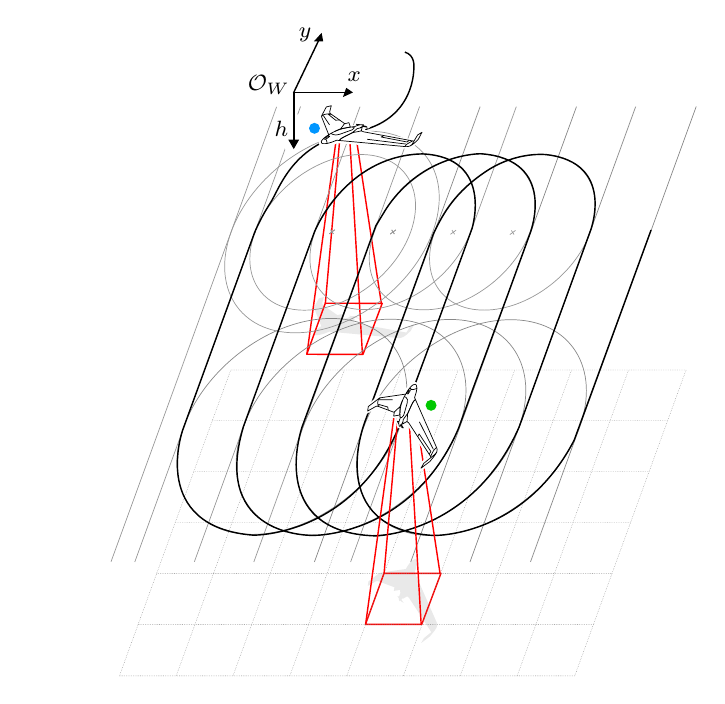 
\definecolor{cE9E9E9}{RGB}{233,233,233}
\definecolor{cFF0000}{RGB}{255,0,0}
\definecolor{c888888}{RGB}{136,136,136}
\definecolor{c7E7E7E}{RGB}{126,126,126}
\definecolor{c989898}{RGB}{152,152,152}
\definecolor{cFFFFFF}{RGB}{255,255,255}
\definecolor{c00C800}{RGB}{0,200,0}
\definecolor{c0096FF}{RGB}{0,150,255}


\def \globalscale {1.0}
\begin{tikzpicture}[y=0.80pt, x=0.80pt, yscale=-\globalscale, xscale=\globalscale, inner sep=0pt, outer sep=0pt]
\path[fill=cE9E9E9,line join=round,line width=0.512pt] (132.887,137.336) -- (133.597,137.405) -- (135.21,134.68) -- (137.22,133.463) -- (135.53,136.69) -- (133.48,138.572) .. controls (131.491,140.302) and (129.883,139.932) .. (129.883,139.932) -- (129.595,139.903) -- (98.729,137.044) -- (96.456,137.932) -- (94.348,138.518) .. controls (93.998,138.587) and (92.993,138.602) .. (92.537,138.572) .. controls (92.08,138.541) and (91.474,138.162) .. (91.771,137.492) .. controls (92.068,136.822) and (92.887,136.182) .. (92.887,136.182) .. controls (92.887,136.182) and (93.829,135.306) .. (95.126,134.59) -- (91.907,126.498) .. controls (91.907,126.498) and (91.778,126.247) .. (91.927,125.973) -- (94.023,122.012) -- (96.271,121.441) -- (95.555,124.173) .. controls (95.555,124.173) and (95.502,124.775) .. (95.738,124.934) -- (102.423,129.591) -- (104.214,129.111) -- (104.915,131.105) -- (106.645,130.973) -- (108.185,130.338) -- (108.222,130.325) .. controls (108.095,130.31) and (107.635,129.81) .. (107.635,129.81) .. controls (107.635,129.81) and (108.195,129.974) .. (109.189,130.066) .. controls (109.189,130.066) and (110.066,129.867) .. (110.729,130.042) -- (110.85,130.232) -- (110.609,130.486) .. controls (110.609,130.486) and (112.055,130.571) .. (112.502,131.221) .. controls (112.502,131.221) and (112.21,131.071) .. (110.876,130.906) -- (110.439,130.735) .. controls (109.674,131.209) and (109.265,131.475) .. (109.265,131.475) -- (110.232,131.225) -- (109.786,132.82) -- (110.928,133.262) -- (132.887,137.336) -- cycle;



\path[draw=cFF0000,line join=round,line width=0.512pt] (96.936,124.206) -- (122.63,124.273) -- (113.96,147.318) -- (88.565,147.267) -- (96.936,124.206) -- cycle;



\path[draw=cFF0000,line join=round,line width=0.512pt] (103.922,44.956) -- (110.215,44.956) -- (108.062,50.712) -- (101.768,50.712) -- (103.922,44.956) -- cycle;



\path[draw=cFF0000,line join=round,line width=0.512pt] (88.628,147.213) -- (101.804,50.673);



\path[draw=c888888,line join=round,line width=0.256pt] (126.311,131.418) .. controls (153.246,131.418) and (167.133,153.253) .. (157.33,180.188) .. controls (147.527,207.123) and (117.744,228.958) .. (90.81,228.958) .. controls (63.875,228.958) and (49.987,207.123) .. (59.791,180.188) .. controls (69.594,153.253) and (99.376,131.418) .. (126.311,131.418) -- cycle;



\path[draw=cFF0000,line join=round,line width=0.512pt] (122.254,124.367) -- (110.192,44.949);



\path[draw=cFF0000,line join=round,line width=0.512pt] (108.033,50.748) -- (113.717,147.36);



\path[draw=cFF0000,line join=round,line width=0.512pt] (96.955,124.325) -- (103.91,44.977);



\path[fill=cE9E9E9,line join=round,line width=0.512pt] (144.517,272.313) -- (144.751,272.831) -- (141.457,275.495) -- (140.243,277.691) -- (144.188,274.709) -- (146.276,272.139) .. controls (148.175,269.695) and (147.363,268.63) .. (147.363,268.63) -- (147.267,268.42) -- (137.309,245.795) -- (138.033,243.563) -- (138.39,241.615) .. controls (138.411,241.307) and (138.231,240.514) .. (138.099,240.174) .. controls (137.967,239.833) and (137.343,239.555) .. (136.513,240.132) .. controls (135.684,240.709) and (134.997,241.678) .. (134.997,241.678) .. controls (134.997,241.678) and (134.023,242.865) .. (133.332,244.246) -- (121.95,245.903) .. controls (121.95,245.903) and (121.591,245.931) .. (121.257,246.188) -- (116.418,249.866) -- (116.11,251.915) -- (119.593,249.949) .. controls (119.593,249.949) and (120.38,249.597) .. (120.64,249.699) -- (128.155,252.519) -- (127.875,254.165) -- (130.661,253.685) -- (130.832,255.103) -- (130.298,256.633) -- (130.286,256.669) .. controls (130.242,256.577) and (129.486,256.475) .. (129.486,256.475) .. controls (129.486,256.475) and (129.816,256.828) .. (130.136,257.557) .. controls (130.136,257.557) and (130.047,258.345) .. (130.412,258.771) -- (130.688,258.768) -- (130.977,258.45) .. controls (130.977,258.45) and (131.379,259.534) .. (132.33,259.548) .. controls (132.33,259.548) and (132.074,259.398) .. (131.588,258.441) -- (131.274,258.188) .. controls (131.751,257.347) and (132.021,256.89) .. (132.021,256.89) -- (131.883,257.774) -- (133.911,256.604) -- (134.725,257.268) -- (144.517,272.313) -- cycle;



\path[draw=cFF0000,line join=round,line width=0.512pt] (123.457,246.195) -- (149.152,246.262) -- (140.481,269.307) -- (115.086,269.255) -- (123.457,246.195) -- cycle;



  \path[fill=c7E7E7E,line join=round,line width=0.256pt] (208.798,292.629) -- (208.532,292.629) -- (208.532,292.469) -- (208.798,292.469) -- (208.798,292.629) -- cycle(207.998,292.629) -- (207.732,292.629) -- (207.732,292.469) -- (207.998,292.469) -- (207.998,292.629) -- cycle(207.198,292.629) -- (206.932,292.629) -- (206.932,292.469) -- (207.198,292.469) -- (207.198,292.629) -- cycle(206.398,292.629) -- (206.132,292.629) -- (206.132,292.469) -- (206.398,292.469) -- (206.398,292.629) -- cycle(205.598,292.629) -- (205.332,292.629) -- (205.332,292.469) -- (205.598,292.469) -- (205.598,292.629) -- cycle(204.798,292.629) -- (204.532,292.629) -- (204.532,292.469) -- (204.798,292.469) -- (204.798,292.629) -- cycle(203.998,292.629) -- (203.732,292.629) -- (203.732,292.469) -- (203.998,292.469) -- (203.998,292.629) -- cycle(203.198,292.629) -- (202.932,292.629) -- (202.932,292.469) -- (203.198,292.469) -- (203.198,292.629) -- cycle(202.398,292.629) -- (202.132,292.629) -- (202.132,292.469) -- (202.398,292.469) -- (202.398,292.629) -- cycle(201.598,292.629) -- (201.332,292.629) -- (201.332,292.469) -- (201.598,292.469) -- (201.598,292.629) -- cycle(200.798,292.629) -- (200.532,292.629) -- (200.532,292.469) -- (200.798,292.469) -- (200.798,292.629) -- cycle(199.998,292.629) -- (199.732,292.629) -- (199.732,292.469) -- (199.998,292.469) -- (199.998,292.629) -- cycle(199.198,292.629) -- (198.932,292.629) -- (198.932,292.469) -- (199.198,292.469) -- (199.198,292.629) -- cycle(198.398,292.629) -- (198.132,292.629) -- (198.132,292.469) -- (198.398,292.469) -- (198.398,292.629) -- cycle(197.598,292.629) -- (197.332,292.629) -- (197.332,292.469) -- (197.598,292.469) -- (197.598,292.629) -- cycle(196.798,292.629) -- (196.532,292.629) -- (196.532,292.469) -- (196.798,292.469) -- (196.798,292.629) -- cycle(195.998,292.629) -- (195.732,292.629) -- (195.732,292.469) -- (195.998,292.469) -- (195.998,292.629) -- cycle(195.198,292.629) -- (194.932,292.629) -- (194.932,292.469) -- (195.198,292.469) -- (195.198,292.629) -- cycle(194.398,292.629) -- (194.132,292.629) -- (194.132,292.469) -- (194.398,292.469) -- (194.398,292.629) -- cycle(193.598,292.629) -- (193.332,292.629) -- (193.332,292.469) -- (193.598,292.469) -- (193.598,292.629) -- cycle(192.798,292.629) -- (192.532,292.629) -- (192.532,292.469) -- (192.798,292.469) -- (192.798,292.629) -- cycle(191.998,292.629) -- (191.732,292.629) -- (191.732,292.469) -- (191.998,292.469) -- (191.998,292.629) -- cycle(191.198,292.629) -- (190.932,292.629) -- (190.932,292.469) -- (191.198,292.469) -- (191.198,292.629) -- cycle(190.398,292.629) -- (190.132,292.629) -- (190.132,292.469) -- (190.398,292.469) -- (190.398,292.629) -- cycle(189.598,292.629) -- (189.332,292.629) -- (189.332,292.469) -- (189.598,292.469) -- (189.598,292.629) -- cycle(188.798,292.629) -- (188.532,292.629) -- (188.532,292.469) -- (188.798,292.469) -- (188.798,292.629) -- cycle(187.998,292.629) -- (187.732,292.629) -- (187.732,292.469) -- (187.998,292.469) -- (187.998,292.629) -- cycle(187.198,292.629) -- (186.932,292.629) -- (186.932,292.469) -- (187.198,292.469) -- (187.198,292.629) -- cycle(186.398,292.629) -- (186.132,292.629) -- (186.132,292.469) -- (186.398,292.469) -- (186.398,292.629) -- cycle(185.598,292.629) -- (185.332,292.629) -- (185.332,292.469) -- (185.598,292.469) -- (185.598,292.629) -- cycle(184.798,292.629) -- (184.532,292.629) -- (184.532,292.469) -- (184.798,292.469) -- (184.798,292.629) -- cycle(183.998,292.629) -- (183.732,292.629) -- (183.732,292.469) -- (183.998,292.469) -- (183.998,292.629) -- cycle(183.198,292.629) -- (182.932,292.629) -- (182.932,292.469) -- (183.198,292.469) -- (183.198,292.629) -- cycle(182.398,292.629) -- (182.132,292.629) -- (182.132,292.469) -- (182.398,292.469) -- (182.398,292.629) -- cycle(181.598,292.629) -- (181.332,292.629) -- (181.332,292.469) -- (181.598,292.469) -- (181.598,292.629) -- cycle(180.798,292.629) -- (180.532,292.629) -- (180.532,292.469) -- (180.798,292.469) -- (180.798,292.629) -- cycle(179.998,292.629) -- (179.732,292.629) -- (179.732,292.469) -- (179.998,292.469) -- (179.998,292.629) -- cycle(179.198,292.629) -- (178.932,292.629) -- (178.932,292.469) -- (179.198,292.469) -- (179.198,292.629) -- cycle(178.398,292.629) -- (178.132,292.629) -- (178.132,292.469) -- (178.398,292.469) -- (178.398,292.629) -- cycle(177.598,292.629) -- (177.332,292.629) -- (177.332,292.469) -- (177.598,292.469) -- (177.598,292.629) -- cycle(176.798,292.629) -- (176.532,292.629) -- (176.532,292.469) -- (176.798,292.469) -- (176.798,292.629) -- cycle(175.998,292.629) -- (175.732,292.629) -- (175.732,292.469) -- (175.998,292.469) -- (175.998,292.629) -- cycle(175.198,292.629) -- (174.932,292.629) -- (174.932,292.469) -- (175.198,292.469) -- (175.198,292.629) -- cycle(174.398,292.629) -- (174.132,292.629) -- (174.132,292.469) -- (174.398,292.469) -- (174.398,292.629) -- cycle(173.598,292.629) -- (173.332,292.629) -- (173.332,292.469) -- (173.598,292.469) -- (173.598,292.629) -- cycle(172.798,292.629) -- (172.532,292.629) -- (172.532,292.469) -- (172.798,292.469) -- (172.798,292.629) -- cycle(171.998,292.629) -- (171.732,292.629) -- (171.732,292.469) -- (171.998,292.469) -- (171.998,292.629) -- cycle(171.198,292.629) -- (170.932,292.629) -- (170.932,292.469) -- (171.198,292.469) -- (171.198,292.629) -- cycle(170.398,292.629) -- (170.132,292.629) -- (170.132,292.469) -- (170.398,292.469) -- (170.398,292.629) -- cycle(169.598,292.629) -- (169.332,292.629) -- (169.332,292.469) -- (169.598,292.469) -- (169.598,292.629) -- cycle(168.798,292.629) -- (168.532,292.629) -- (168.532,292.469) -- (168.798,292.469) -- (168.798,292.629) -- cycle(167.998,292.629) -- (167.732,292.629) -- (167.732,292.469) -- (167.998,292.469) -- (167.998,292.629) -- cycle(167.198,292.629) -- (166.932,292.629) -- (166.932,292.469) -- (167.198,292.469) -- (167.198,292.629) -- cycle(166.398,292.629) -- (166.132,292.629) -- (166.132,292.469) -- (166.398,292.469) -- (166.398,292.629) -- cycle(165.598,292.629) -- (165.332,292.629) -- (165.332,292.469) -- (165.598,292.469) -- (165.598,292.629) -- cycle(164.798,292.629) -- (164.532,292.629) -- (164.532,292.469) -- (164.798,292.469) -- (164.798,292.629) -- cycle(163.998,292.629) -- (163.732,292.629) -- (163.732,292.469) -- (163.998,292.469) -- (163.998,292.629) -- cycle(163.198,292.629) -- (162.932,292.629) -- (162.932,292.469) -- (163.198,292.469) -- (163.198,292.629) -- cycle(162.398,292.629) -- (162.132,292.629) -- (162.132,292.469) -- (162.398,292.469) -- (162.398,292.629) -- cycle(161.598,292.629) -- (161.332,292.629) -- (161.332,292.469) -- (161.598,292.469) -- (161.598,292.629) -- cycle(160.798,292.629) -- (160.532,292.629) -- (160.532,292.469) -- (160.798,292.469) -- (160.798,292.629) -- cycle(159.998,292.629) -- (159.732,292.629) -- (159.732,292.469) -- (159.998,292.469) -- (159.998,292.629) -- cycle(159.198,292.629) -- (158.932,292.629) -- (158.932,292.469) -- (159.198,292.469) -- (159.198,292.629) -- cycle(158.398,292.629) -- (158.132,292.629) -- (158.132,292.469) -- (158.398,292.469) -- (158.398,292.629) -- cycle(157.598,292.629) -- (157.332,292.629) -- (157.332,292.469) -- (157.598,292.469) -- (157.598,292.629) -- cycle(156.798,292.629) -- (156.532,292.629) -- (156.532,292.469) -- (156.798,292.469) -- (156.798,292.629) -- cycle(155.998,292.629) -- (155.732,292.629) -- (155.732,292.469) -- (155.998,292.469) -- (155.998,292.629) -- cycle(155.198,292.629) -- (154.932,292.629) -- (154.932,292.469) -- (155.198,292.469) -- (155.198,292.629) -- cycle(154.398,292.629) -- (154.132,292.629) -- (154.132,292.469) -- (154.398,292.469) -- (154.398,292.629) -- cycle(153.598,292.629) -- (153.332,292.629) -- (153.332,292.469) -- (153.598,292.469) -- (153.598,292.629) -- cycle(152.798,292.629) -- (152.532,292.629) -- (152.532,292.469) -- (152.798,292.469) -- (152.798,292.629) -- cycle(151.998,292.629) -- (151.732,292.629) -- (151.732,292.469) -- (151.998,292.469) -- (151.998,292.629) -- cycle(151.198,292.629) -- (150.932,292.629) -- (150.932,292.469) -- (151.198,292.469) -- (151.198,292.629) -- cycle(150.398,292.629) -- (150.132,292.629) -- (150.132,292.469) -- (150.398,292.469) -- (150.398,292.629) -- cycle(149.598,292.629) -- (149.332,292.629) -- (149.332,292.469) -- (149.598,292.469) -- (149.598,292.629) -- cycle(148.798,292.629) -- (148.532,292.629) -- (148.532,292.469) -- (148.798,292.469) -- (148.798,292.629) -- cycle(147.998,292.629) -- (147.732,292.629) -- (147.732,292.469) -- (147.998,292.469) -- (147.998,292.629) -- cycle(147.198,292.629) -- (146.932,292.629) -- (146.932,292.469) -- (147.198,292.469) -- (147.198,292.629) -- cycle(146.398,292.629) -- (146.132,292.629) -- (146.132,292.469) -- (146.398,292.469) -- (146.398,292.629) -- cycle(145.598,292.629) -- (145.332,292.629) -- (145.332,292.469) -- (145.598,292.469) -- (145.598,292.629) -- cycle(144.798,292.629) -- (144.532,292.629) -- (144.532,292.469) -- (144.798,292.469) -- (144.798,292.629) -- cycle(143.998,292.629) -- (143.732,292.629) -- (143.732,292.469) -- (143.998,292.469) -- (143.998,292.629) -- cycle(143.198,292.629) -- (142.932,292.629) -- (142.932,292.469) -- (143.198,292.469) -- (143.198,292.629) -- cycle(142.398,292.629) -- (142.132,292.629) -- (142.132,292.469) -- (142.398,292.469) -- (142.398,292.629) -- cycle(141.598,292.629) -- (141.332,292.629) -- (141.332,292.469) -- (141.598,292.469) -- (141.598,292.629) -- cycle(140.798,292.629) -- (140.532,292.629) -- (140.532,292.469) -- (140.798,292.469) -- (140.798,292.629) -- cycle(139.998,292.629) -- (139.732,292.629) -- (139.732,292.469) -- (139.998,292.469) -- (139.998,292.629) -- cycle(139.198,292.629) -- (138.932,292.629) -- (138.932,292.469) -- (139.198,292.469) -- (139.198,292.629) -- cycle(138.398,292.629) -- (138.132,292.629) -- (138.132,292.469) -- (138.398,292.469) -- (138.398,292.629) -- cycle(137.598,292.629) -- (137.332,292.629) -- (137.332,292.469) -- (137.598,292.469) -- (137.598,292.629) -- cycle(136.798,292.629) -- (136.532,292.629) -- (136.532,292.469) -- (136.798,292.469) -- (136.798,292.629) -- cycle(135.998,292.629) -- (135.732,292.629) -- (135.732,292.469) -- (135.998,292.469) -- (135.998,292.629) -- cycle(135.198,292.629) -- (134.932,292.629) -- (134.932,292.469) -- (135.198,292.469) -- (135.198,292.629) -- cycle(134.398,292.629) -- (134.132,292.629) -- (134.132,292.469) -- (134.398,292.469) -- (134.398,292.629) -- cycle(133.598,292.629) -- (133.332,292.629) -- (133.332,292.469) -- (133.598,292.469) -- (133.598,292.629) -- cycle(132.798,292.629) -- (132.532,292.629) -- (132.532,292.469) -- (132.798,292.469) -- (132.798,292.629) -- cycle(131.998,292.629) -- (131.732,292.629) -- (131.732,292.469) -- (131.998,292.469) -- (131.998,292.629) -- cycle(131.198,292.629) -- (130.932,292.629) -- (130.932,292.469) -- (131.198,292.469) -- (131.198,292.629) -- cycle(130.398,292.629) -- (130.132,292.629) -- (130.132,292.469) -- (130.398,292.469) -- (130.398,292.629) -- cycle(129.598,292.629) -- (129.332,292.629) -- (129.332,292.469) -- (129.598,292.469) -- (129.598,292.629) -- cycle(128.798,292.629) -- (128.532,292.629) -- (128.532,292.469) -- (128.798,292.469) -- (128.798,292.629) -- cycle(127.998,292.629) -- (127.732,292.629) -- (127.732,292.469) -- (127.998,292.469) -- (127.998,292.629) -- cycle(127.198,292.629) -- (126.932,292.629) -- (126.932,292.469) -- (127.198,292.469) -- (127.198,292.629) -- cycle(126.398,292.629) -- (126.132,292.629) -- (126.132,292.469) -- (126.398,292.469) -- (126.398,292.629) -- cycle(125.598,292.629) -- (125.332,292.629) -- (125.332,292.469) -- (125.598,292.469) -- (125.598,292.629) -- cycle(124.798,292.629) -- (124.532,292.629) -- (124.532,292.469) -- (124.798,292.469) -- (124.798,292.629) -- cycle(123.998,292.629) -- (123.732,292.629) -- (123.732,292.469) -- (123.998,292.469) -- (123.998,292.629) -- cycle(123.198,292.629) -- (122.932,292.629) -- (122.932,292.469) -- (123.198,292.469) -- (123.198,292.629) -- cycle(122.398,292.629) -- (122.132,292.629) -- (122.132,292.469) -- (122.398,292.469) -- (122.398,292.629) -- cycle(121.598,292.629) -- (121.332,292.629) -- (121.332,292.469) -- (121.598,292.469) -- (121.598,292.629) -- cycle(120.798,292.629) -- (120.532,292.629) -- (120.532,292.469) -- (120.798,292.469) -- (120.798,292.629) -- cycle(119.998,292.629) -- (119.732,292.629) -- (119.732,292.469) -- (119.998,292.469) -- (119.998,292.629) -- cycle(119.198,292.629) -- (118.932,292.629) -- (118.932,292.469) -- (119.198,292.469) -- (119.198,292.629) -- cycle(118.398,292.629) -- (118.132,292.629) -- (118.132,292.469) -- (118.398,292.469) -- (118.398,292.629) -- cycle(117.598,292.629) -- (117.332,292.629) -- (117.332,292.469) -- (117.598,292.469) -- (117.598,292.629) -- cycle(116.798,292.629) -- (116.532,292.629) -- (116.532,292.469) -- (116.798,292.469) -- (116.798,292.629) -- cycle(115.998,292.629) -- (115.732,292.629) -- (115.732,292.469) -- (115.998,292.469) -- (115.998,292.629) -- cycle(115.198,292.629) -- (114.932,292.629) -- (114.932,292.469) -- (115.198,292.469) -- (115.198,292.629) -- cycle(114.398,292.629) -- (114.132,292.629) -- (114.132,292.469) -- (114.398,292.469) -- (114.398,292.629) -- cycle(113.598,292.629) -- (113.332,292.629) -- (113.332,292.469) -- (113.598,292.469) -- (113.598,292.629) -- cycle(112.798,292.629) -- (112.532,292.629) -- (112.532,292.469) -- (112.798,292.469) -- (112.798,292.629) -- cycle(111.998,292.629) -- (111.732,292.629) -- (111.732,292.469) -- (111.998,292.469) -- (111.998,292.629) -- cycle(111.198,292.629) -- (110.932,292.629) -- (110.932,292.469) -- (111.198,292.469) -- (111.198,292.629) -- cycle(110.398,292.629) -- (110.132,292.629) -- (110.132,292.469) -- (110.398,292.469) -- (110.398,292.629) -- cycle(109.598,292.629) -- (109.332,292.629) -- (109.332,292.469) -- (109.598,292.469) -- (109.598,292.629) -- cycle(108.798,292.629) -- (108.532,292.629) -- (108.532,292.469) -- (108.798,292.469) -- (108.798,292.629) -- cycle(107.998,292.629) -- (107.732,292.629) -- (107.732,292.469) -- (107.998,292.469) -- (107.998,292.629) -- cycle(107.198,292.629) -- (106.932,292.629) -- (106.932,292.469) -- (107.198,292.469) -- (107.198,292.629) -- cycle(106.398,292.629) -- (106.132,292.629) -- (106.132,292.469) -- (106.398,292.469) -- (106.398,292.629) -- cycle(105.598,292.629) -- (105.332,292.629) -- (105.332,292.469) -- (105.598,292.469) -- (105.598,292.629) -- cycle(104.798,292.629) -- (104.532,292.629) -- (104.532,292.469) -- (104.798,292.469) -- (104.798,292.629) -- cycle(103.998,292.629) -- (103.732,292.629) -- (103.732,292.469) -- (103.998,292.469) -- (103.998,292.629) -- cycle(103.198,292.629) -- (102.932,292.629) -- (102.932,292.469) -- (103.198,292.469) -- (103.198,292.629) -- cycle(102.398,292.629) -- (102.132,292.629) -- (102.132,292.469) -- (102.398,292.469) -- (102.398,292.629) -- cycle(101.598,292.629) -- (101.332,292.629) -- (101.332,292.469) -- (101.598,292.469) -- (101.598,292.629) -- cycle(100.798,292.629) -- (100.532,292.629) -- (100.532,292.469) -- (100.798,292.469) -- (100.798,292.629) -- cycle(99.998,292.629) -- (99.732,292.629) -- (99.732,292.469) -- (99.998,292.469) -- (99.998,292.629) -- cycle(99.198,292.629) -- (98.932,292.629) -- (98.932,292.469) -- (99.198,292.469) -- (99.198,292.629) -- cycle(98.398,292.629) -- (98.132,292.629) -- (98.132,292.469) -- (98.398,292.469) -- (98.398,292.629) -- cycle(97.598,292.629) -- (97.332,292.629) -- (97.332,292.469) -- (97.598,292.469) -- (97.598,292.629) -- cycle(96.798,292.629) -- (96.532,292.629) -- (96.532,292.469) -- (96.798,292.469) -- (96.798,292.629) -- cycle(95.998,292.629) -- (95.732,292.629) -- (95.732,292.469) -- (95.998,292.469) -- (95.998,292.629) -- cycle(95.198,292.629) -- (94.932,292.629) -- (94.932,292.469) -- (95.198,292.469) -- (95.198,292.629) -- cycle(94.398,292.629) -- (94.132,292.629) -- (94.132,292.469) -- (94.398,292.469) -- (94.398,292.629) -- cycle(93.598,292.629) -- (93.332,292.629) -- (93.332,292.469) -- (93.598,292.469) -- (93.598,292.629) -- cycle(92.798,292.629) -- (92.532,292.629) -- (92.532,292.469) -- (92.798,292.469) -- (92.798,292.629) -- cycle(91.998,292.629) -- (91.732,292.629) -- (91.732,292.469) -- (91.998,292.469) -- (91.998,292.629) -- cycle(91.198,292.629) -- (90.932,292.629) -- (90.932,292.469) -- (91.198,292.469) -- (91.198,292.629) -- cycle(90.398,292.629) -- (90.132,292.629) -- (90.132,292.469) -- (90.398,292.469) -- (90.398,292.629) -- cycle(89.598,292.629) -- (89.332,292.629) -- (89.332,292.469) -- (89.598,292.469) -- (89.598,292.629) -- cycle(88.798,292.629) -- (88.532,292.629) -- (88.532,292.469) -- (88.798,292.469) -- (88.798,292.629) -- cycle(87.998,292.629) -- (87.732,292.629) -- (87.732,292.469) -- (87.998,292.469) -- (87.998,292.629) -- cycle(87.198,292.629) -- (86.932,292.629) -- (86.932,292.469) -- (87.198,292.469) -- (87.198,292.629) -- cycle(86.398,292.629) -- (86.132,292.629) -- (86.132,292.469) -- (86.398,292.469) -- (86.398,292.629) -- cycle(85.598,292.629) -- (85.332,292.629) -- (85.332,292.469) -- (85.598,292.469) -- (85.598,292.629) -- cycle(84.798,292.629) -- (84.532,292.629) -- (84.532,292.469) -- (84.798,292.469) -- (84.798,292.629) -- cycle(83.998,292.629) -- (83.732,292.629) -- (83.732,292.469) -- (83.998,292.469) -- (83.998,292.629) -- cycle(83.198,292.629) -- (82.932,292.629) -- (82.932,292.469) -- (83.198,292.469) -- (83.198,292.629) -- cycle(82.398,292.629) -- (82.132,292.629) -- (82.132,292.469) -- (82.398,292.469) -- (82.398,292.629) -- cycle(81.598,292.629) -- (81.332,292.629) -- (81.332,292.469) -- (81.598,292.469) -- (81.598,292.629) -- cycle(80.798,292.629) -- (80.532,292.629) -- (80.532,292.469) -- (80.798,292.469) -- (80.798,292.629) -- cycle(79.998,292.629) -- (79.732,292.629) -- (79.732,292.469) -- (79.998,292.469) -- (79.998,292.629) -- cycle(79.198,292.629) -- (78.932,292.629) -- (78.932,292.469) -- (79.198,292.469) -- (79.198,292.629) -- cycle(78.398,292.629) -- (78.132,292.629) -- (78.132,292.469) -- (78.398,292.469) -- (78.398,292.629) -- cycle(77.598,292.629) -- (77.332,292.629) -- (77.332,292.469) -- (77.598,292.469) -- (77.598,292.629) -- cycle(76.798,292.629) -- (76.532,292.629) -- (76.532,292.469) -- (76.798,292.469) -- (76.798,292.629) -- cycle(75.998,292.629) -- (75.732,292.629) -- (75.732,292.469) -- (75.998,292.469) -- (75.998,292.629) -- cycle(75.198,292.629) -- (74.932,292.629) -- (74.932,292.469) -- (75.198,292.469) -- (75.198,292.629) -- cycle(74.398,292.629) -- (74.132,292.629) -- (74.132,292.469) -- (74.398,292.469) -- (74.398,292.629) -- cycle(73.598,292.629) -- (73.332,292.629) -- (73.332,292.469) -- (73.598,292.469) -- (73.598,292.629) -- cycle(72.798,292.629) -- (72.532,292.629) -- (72.532,292.469) -- (72.798,292.469) -- (72.798,292.629) -- cycle(71.998,292.629) -- (71.732,292.629) -- (71.732,292.469) -- (71.998,292.469) -- (71.998,292.629) -- cycle(71.198,292.629) -- (70.932,292.629) -- (70.932,292.469) -- (71.198,292.469) -- (71.198,292.629) -- cycle(70.398,292.629) -- (70.132,292.629) -- (70.132,292.469) -- (70.398,292.469) -- (70.398,292.629) -- cycle(69.598,292.629) -- (69.332,292.629) -- (69.332,292.469) -- (69.598,292.469) -- (69.598,292.629) -- cycle(68.798,292.629) -- (68.532,292.629) -- (68.532,292.469) -- (68.798,292.469) -- (68.798,292.629) -- cycle(67.998,292.629) -- (67.732,292.629) -- (67.732,292.469) -- (67.998,292.469) -- (67.998,292.629) -- cycle(67.198,292.629) -- (66.932,292.629) -- (66.932,292.469) -- (67.198,292.469) -- (67.198,292.629) -- cycle(66.398,292.629) -- (66.132,292.629) -- (66.132,292.469) -- (66.398,292.469) -- (66.398,292.629) -- cycle(65.598,292.629) -- (65.332,292.629) -- (65.332,292.469) -- (65.598,292.469) -- (65.598,292.629) -- cycle(64.798,292.629) -- (64.532,292.629) -- (64.532,292.469) -- (64.798,292.469) -- (64.798,292.629) -- cycle(63.998,292.629) -- (63.732,292.629) -- (63.732,292.469) -- (63.998,292.469) -- (63.998,292.629) -- cycle(63.198,292.629) -- (62.932,292.629) -- (62.932,292.469) -- (63.198,292.469) -- (63.198,292.629) -- cycle(62.398,292.629) -- (62.132,292.629) -- (62.132,292.469) -- (62.398,292.469) -- (62.398,292.629) -- cycle(61.598,292.629) -- (61.332,292.629) -- (61.332,292.469) -- (61.598,292.469) -- (61.598,292.629) -- cycle(60.798,292.629) -- (60.532,292.629) -- (60.532,292.469) -- (60.798,292.469) -- (60.798,292.629) -- cycle(59.998,292.629) -- (59.732,292.629) -- (59.732,292.469) -- (59.998,292.469) -- (59.998,292.629) -- cycle(59.198,292.629) -- (58.932,292.629) -- (58.932,292.469) -- (59.198,292.469) -- (59.198,292.629) -- cycle(58.398,292.629) -- (58.132,292.629) -- (58.132,292.469) -- (58.398,292.469) -- (58.398,292.629) -- cycle(57.598,292.629) -- (57.332,292.629) -- (57.332,292.469) -- (57.598,292.469) -- (57.598,292.629) -- cycle(56.798,292.629) -- (56.532,292.629) -- (56.532,292.469) -- (56.798,292.469) -- (56.798,292.629) -- cycle(55.998,292.629) -- (55.732,292.629) -- (55.732,292.469) -- (55.998,292.469) -- (55.998,292.629) -- cycle(55.198,292.629) -- (54.932,292.629) -- (54.932,292.469) -- (55.198,292.469) -- (55.198,292.629) -- cycle(54.398,292.629) -- (54.132,292.629) -- (54.132,292.469) -- (54.398,292.469) -- (54.398,292.629) -- cycle(53.598,292.629) -- (53.332,292.629) -- (53.332,292.469) -- (53.598,292.469) -- (53.598,292.629) -- cycle(52.798,292.629) -- (52.532,292.629) -- (52.532,292.469) -- (52.798,292.469) -- (52.798,292.629) -- cycle(51.998,292.629) -- (51.732,292.629) -- (51.732,292.469) -- (51.998,292.469) -- (51.998,292.629) -- cycle(51.198,292.629) -- (50.932,292.629) -- (50.932,292.469) -- (51.198,292.469) -- (51.198,292.629) -- cycle(50.398,292.629) -- (50.132,292.629) -- (50.132,292.469) -- (50.398,292.469) -- (50.398,292.629) -- cycle(49.598,292.629) -- (49.332,292.629) -- (49.332,292.469) -- (49.598,292.469) -- (49.598,292.629) -- cycle(48.798,292.629) -- (48.532,292.629) -- (48.532,292.469) -- (48.798,292.469) -- (48.798,292.629) -- cycle(47.998,292.629) -- (47.732,292.629) -- (47.732,292.469) -- (47.998,292.469) -- (47.998,292.629) -- cycle(47.198,292.629) -- (46.932,292.629) -- (46.932,292.469) -- (47.198,292.469) -- (47.198,292.629) -- cycle(46.398,292.629) -- (46.132,292.629) -- (46.132,292.469) -- (46.398,292.469) -- (46.398,292.629) -- cycle(45.598,292.629) -- (45.332,292.629) -- (45.332,292.469) -- (45.598,292.469) -- (45.598,292.629) -- cycle(44.798,292.629) -- (44.532,292.629) -- (44.532,292.469) -- (44.798,292.469) -- (44.798,292.629) -- cycle(43.998,292.629) -- (43.732,292.629) -- (43.732,292.469) -- (43.998,292.469) -- (43.998,292.629) -- cycle(43.198,292.629) -- (42.932,292.629) -- (42.932,292.469) -- (43.198,292.469) -- (43.198,292.629) -- cycle(42.398,292.629) -- (42.132,292.629) -- (42.132,292.469) -- (42.398,292.469) -- (42.398,292.629) -- cycle(41.598,292.629) -- (41.332,292.629) -- (41.332,292.469) -- (41.598,292.469) -- (41.598,292.629) -- cycle(40.798,292.629) -- (40.532,292.629) -- (40.532,292.469) -- (40.798,292.469) -- (40.798,292.629) -- cycle(39.998,292.629) -- (39.732,292.629) -- (39.732,292.469) -- (39.998,292.469) -- (39.998,292.629) -- cycle(39.198,292.629) -- (38.932,292.629) -- (38.932,292.469) -- (39.198,292.469) -- (39.198,292.629) -- cycle(38.398,292.629) -- (38.132,292.629) -- (38.132,292.469) -- (38.398,292.469) -- (38.398,292.629) -- cycle(37.598,292.629) -- (37.332,292.629) -- (37.332,292.469) -- (37.598,292.469) -- (37.598,292.629) -- cycle(36.798,292.629) -- (36.532,292.629) -- (36.532,292.469) -- (36.798,292.469) -- (36.798,292.629) -- cycle(35.998,292.629) -- (35.732,292.629) -- (35.732,292.469) -- (35.998,292.469) -- (35.998,292.629) -- cycle(35.198,292.629) -- (34.932,292.629) -- (34.932,292.469) -- (35.198,292.469) -- (35.198,292.629) -- cycle(34.398,292.629) -- (34.132,292.629) -- (34.132,292.469) -- (34.398,292.469) -- (34.398,292.629) -- cycle(33.598,292.629) -- (33.332,292.629) -- (33.332,292.469) -- (33.598,292.469) -- (33.598,292.629) -- cycle(32.798,292.629) -- (32.532,292.629) -- (32.532,292.469) -- (32.798,292.469) -- (32.798,292.629) -- cycle(31.998,292.629) -- (31.732,292.629) -- (31.732,292.469) -- (31.998,292.469) -- (31.998,292.629) -- cycle(31.198,292.629) -- (30.932,292.629) -- (30.932,292.469) -- (31.198,292.469) -- (31.198,292.629) -- cycle(30.398,292.629) -- (30.132,292.629) -- (30.132,292.469) -- (30.398,292.469) -- (30.398,292.629) -- cycle(29.598,292.629) -- (29.332,292.629) -- (29.332,292.469) -- (29.598,292.469) -- (29.598,292.629) -- cycle(28.798,292.629) -- (28.532,292.629) -- (28.532,292.469) -- (28.798,292.469) -- (28.798,292.629) -- cycle(27.998,292.629) -- (27.732,292.629) -- (27.732,292.469) -- (27.998,292.469) -- (27.998,292.629) -- cycle(27.198,292.629) -- (26.932,292.629) -- (26.932,292.469) -- (27.198,292.469) -- (27.198,292.629) -- cycle(26.398,292.629) -- (26.132,292.629) -- (26.132,292.469) -- (26.398,292.469) -- (26.398,292.629) -- cycle(25.598,292.629) -- (25.332,292.629) -- (25.332,292.469) -- (25.598,292.469) -- (25.598,292.629) -- cycle(24.798,292.629) -- (24.532,292.629) -- (24.532,292.469) -- (24.798,292.469) -- (24.798,292.629) -- cycle(23.998,292.629) -- (23.732,292.629) -- (23.732,292.469) -- (23.998,292.469) -- (23.998,292.629) -- cycle(23.198,292.629) -- (22.932,292.629) -- (22.932,292.469) -- (23.198,292.469) -- (23.198,292.629) -- cycle(22.398,292.629) -- (22.132,292.629) -- (22.132,292.469) -- (22.398,292.469) -- (22.398,292.629) -- cycle(21.598,292.629) -- (21.332,292.629) -- (21.332,292.469) -- (21.598,292.469) -- (21.598,292.629) -- cycle(20.798,292.629) -- (20.532,292.629) -- (20.532,292.469) -- (20.798,292.469) -- (20.798,292.629) -- cycle(19.998,292.629) -- (19.732,292.629) -- (19.732,292.469) -- (19.998,292.469) -- (19.998,292.629) -- cycle(19.198,292.629) -- (18.932,292.629) -- (18.932,292.469) -- (19.198,292.469) -- (19.198,292.629) -- cycle(18.398,292.629) -- (18.132,292.629) -- (18.132,292.469) -- (18.398,292.469) -- (18.398,292.629) -- cycle(17.598,292.629) -- (17.332,292.629) -- (17.332,292.469) -- (17.598,292.469) -- (17.598,292.629) -- cycle(16.798,292.629) -- (16.532,292.629) -- (16.532,292.469) -- (16.798,292.469) -- (16.798,292.629) -- cycle(15.998,292.629) -- (15.732,292.629) -- (15.732,292.469) -- (15.998,292.469) -- (15.998,292.629) -- cycle(15.198,292.629) -- (14.932,292.629) -- (14.932,292.469) -- (15.198,292.469) -- (15.198,292.629) -- cycle(14.398,292.629) -- (14.132,292.629) -- (14.132,292.469) -- (14.398,292.469) -- (14.398,292.629) -- cycle(13.598,292.629) -- (13.332,292.629) -- (13.332,292.469) -- (13.598,292.469) -- (13.598,292.629) -- cycle(12.798,292.629) -- (12.532,292.629) -- (12.532,292.469) -- (12.798,292.469) -- (12.798,292.629) -- cycle(11.998,292.629) -- (11.732,292.629) -- (11.732,292.469) -- (11.998,292.469) -- (11.998,292.629) -- cycle(11.198,292.629) -- (10.932,292.629) -- (10.932,292.469) -- (11.198,292.469) -- (11.198,292.629) -- cycle(10.398,292.629) -- (10.132,292.629) -- (10.132,292.469) -- (10.398,292.469) -- (10.398,292.629) -- cycle(9.598,292.629) -- (9.332,292.629) -- (9.332,292.469) -- (9.598,292.469) -- (9.598,292.629) -- cycle(8.798,292.629) -- (8.532,292.629) -- (8.532,292.469) -- (8.798,292.469) -- (8.798,292.629) -- cycle(7.998,292.629) -- (7.732,292.629) -- (7.732,292.469) -- (7.998,292.469) -- (7.998,292.629) -- cycle(7.198,292.629) -- (6.932,292.629) -- (6.932,292.469) -- (7.198,292.469) -- (7.198,292.629) -- cycle(6.398,292.629) -- (6.132,292.629) -- (6.132,292.469) -- (6.398,292.469) -- (6.398,292.629) -- cycle(5.598,292.629) -- (5.332,292.629) -- (5.332,292.469) -- (5.598,292.469) -- (5.598,292.629) -- cycle(4.798,292.629) -- (4.532,292.629) -- (4.532,292.469) -- (4.798,292.469) -- (4.798,292.629) -- cycle(3.998,292.629) -- (3.934,292.629) -- (3.925,292.628) -- (3.915,292.627) -- (3.906,292.624) -- (3.897,292.62) -- (3.889,292.615) -- (3.881,292.609) -- (3.875,292.602) -- (3.869,292.595) -- (3.864,292.587) -- (3.86,292.578) -- (3.857,292.569) -- (3.855,292.559) -- (3.854,292.55) -- (3.855,292.54) -- (3.856,292.531) -- (3.859,292.522) -- (3.928,292.331) -- (4.079,292.386) -- (4.009,292.576) -- (3.934,292.469) -- (3.998,292.469) -- (3.998,292.629) -- cycle(4.111,291.83) -- (4.202,291.579) -- (4.352,291.634) -- (4.261,291.885) -- (4.111,291.83) -- cycle(4.384,291.078) -- (4.476,290.828) -- (4.626,290.882) -- (4.535,291.133) -- (4.384,291.078) -- cycle(4.658,290.326) -- (4.749,290.076) -- (4.9,290.131) -- (4.808,290.381) -- (4.658,290.326) -- cycle(4.932,289.575) -- (5.023,289.324) -- (5.173,289.379) -- (5.082,289.629) -- (4.932,289.575) -- cycle(5.205,288.823) -- (5.296,288.572) -- (5.447,288.627) -- (5.356,288.878) -- (5.205,288.823) -- cycle(5.479,288.071) -- (5.57,287.821) -- (5.72,287.875) -- (5.629,288.126) -- (5.479,288.071) -- cycle(5.752,287.319) -- (5.844,287.069) -- (5.994,287.124) -- (5.903,287.374) -- (5.752,287.319) -- cycle(6.026,286.568) -- (6.117,286.317) -- (6.268,286.372) -- (6.176,286.622) -- (6.026,286.568) -- cycle(6.3,285.816) -- (6.391,285.565) -- (6.541,285.62) -- (6.45,285.871) -- (6.3,285.816) -- cycle(6.573,285.064) -- (6.665,284.814) -- (6.815,284.868) -- (6.724,285.119) -- (6.573,285.064) -- cycle(6.847,284.312) -- (6.938,284.062) -- (7.088,284.117) -- (6.997,284.367) -- (6.847,284.312) -- cycle(7.12,283.561) -- (7.212,283.31) -- (7.362,283.365) -- (7.271,283.615) -- (7.12,283.561) -- cycle(7.394,282.809) -- (7.485,282.558) -- (7.636,282.613) -- (7.545,282.864) -- (7.394,282.809) -- cycle(7.668,282.057) -- (7.759,281.807) -- (7.909,281.861) -- (7.818,282.112) -- (7.668,282.057) -- cycle(7.941,281.305) -- (8.033,281.055) -- (8.183,281.109) -- (8.092,281.36) -- (7.941,281.305) -- cycle(8.215,280.554) -- (8.306,280.303) -- (8.457,280.358) -- (8.365,280.608) -- (8.215,280.554) -- cycle(8.489,279.802) -- (8.58,279.551) -- (8.73,279.606) -- (8.639,279.857) -- (8.489,279.802) -- cycle(8.762,279.05) -- (8.853,278.8) -- (9.004,278.854) -- (8.913,279.105) -- (8.762,279.05) -- cycle(9.036,278.298) -- (9.127,278.048) -- (9.277,278.102) -- (9.186,278.353) -- (9.036,278.298) -- cycle(9.309,277.547) -- (9.401,277.296) -- (9.551,277.351) -- (9.46,277.601) -- (9.309,277.547) -- cycle(9.583,276.795) -- (9.674,276.544) -- (9.825,276.599) -- (9.733,276.85) -- (9.583,276.795) -- cycle(9.857,276.043) -- (9.948,275.793) -- (10.098,275.847) -- (10.007,276.098) -- (9.857,276.043) -- cycle(10.13,275.291) -- (10.222,275.041) -- (10.372,275.096) -- (10.281,275.346) -- (10.13,275.291) -- cycle(10.404,274.54) -- (10.495,274.289) -- (10.646,274.344) -- (10.554,274.594) -- (10.404,274.54) -- cycle(10.678,273.788) -- (10.769,273.537) -- (10.919,273.592) -- (10.828,273.843) -- (10.678,273.788) -- cycle(10.951,273.036) -- (11.042,272.786) -- (11.193,272.84) -- (11.102,273.091) -- (10.951,273.036) -- cycle(11.225,272.284) -- (11.316,272.034) -- (11.466,272.089) -- (11.375,272.339) -- (11.225,272.284) -- cycle(11.498,271.533) -- (11.59,271.282) -- (11.74,271.337) -- (11.649,271.587) -- (11.498,271.533) -- cycle(11.772,270.781) -- (11.863,270.53) -- (12.014,270.585) -- (11.922,270.836) -- (11.772,270.781) -- cycle(12.046,270.029) -- (12.137,269.779) -- (12.287,269.833) -- (12.196,270.084) -- (12.046,270.029) -- cycle(12.319,269.277) -- (12.41,269.027) -- (12.561,269.081) -- (12.47,269.332) -- (12.319,269.277) -- cycle(12.593,268.526) -- (12.684,268.275) -- (12.835,268.33) -- (12.743,268.58) -- (12.593,268.526) -- cycle(12.867,267.774) -- (12.958,267.523) -- (13.108,267.578) -- (13.017,267.828) -- (12.867,267.774) -- cycle(13.14,267.022) -- (13.231,266.772) -- (13.382,266.826) -- (13.29,267.077) -- (13.14,267.022) -- cycle(13.414,266.27) -- (13.505,266.02) -- (13.655,266.074) -- (13.564,266.325) -- (13.414,266.27) -- cycle(13.687,265.519) -- (13.778,265.268) -- (13.929,265.323) -- (13.838,265.573) -- (13.687,265.519) -- cycle(13.961,264.767) -- (14.052,264.516) -- (14.203,264.571) -- (14.111,264.821) -- (13.961,264.767) -- cycle(14.235,264.015) -- (14.326,263.764) -- (14.476,263.819) -- (14.385,264.07) -- (14.235,264.015) -- cycle(14.508,263.263) -- (14.599,263.013) -- (14.75,263.067) -- (14.659,263.318) -- (14.508,263.263) -- cycle(14.782,262.512) -- (14.873,262.261) -- (15.023,262.316) -- (14.932,262.566) -- (14.782,262.512) -- cycle(15.055,261.76) -- (15.147,261.509) -- (15.297,261.564) -- (15.206,261.815) -- (15.055,261.76) -- cycle(15.329,261.008) -- (15.42,260.757) -- (15.571,260.812) -- (15.479,261.063) -- (15.329,261.008) -- cycle(15.603,260.256) -- (15.694,260.006) -- (15.844,260.06) -- (15.753,260.311) -- (15.603,260.256) -- cycle(15.876,259.505) -- (15.967,259.254) -- (16.118,259.309) -- (16.027,259.559) -- (15.876,259.505) -- cycle(16.15,258.753) -- (16.241,258.502) -- (16.392,258.557) -- (16.3,258.807) -- (16.15,258.753) -- cycle(16.424,258.001) -- (16.515,257.75) -- (16.665,257.805) -- (16.574,258.056) -- (16.424,258.001) -- cycle(16.697,257.249) -- (16.788,256.999) -- (16.939,257.053) -- (16.848,257.304) -- (16.697,257.249) -- cycle(16.971,256.497) -- (17.062,256.247) -- (17.212,256.302) -- (17.121,256.552) -- (16.971,256.497) -- cycle(17.244,255.746) -- (17.335,255.495) -- (17.486,255.55) -- (17.395,255.8) -- (17.244,255.746) -- cycle(17.518,254.994) -- (17.609,254.743) -- (17.76,254.798) -- (17.668,255.049) -- (17.518,254.994) -- cycle(17.792,254.242) -- (17.883,253.992) -- (18.033,254.046) -- (17.942,254.297) -- (17.792,254.242) -- cycle(18.065,253.491) -- (18.156,253.24) -- (18.307,253.295) -- (18.216,253.545) -- (18.065,253.491) -- cycle(18.339,252.739) -- (18.43,252.488) -- (18.58,252.543) -- (18.489,252.793) -- (18.339,252.739) -- cycle(18.612,251.987) -- (18.704,251.736) -- (18.854,251.791) -- (18.763,252.042) -- (18.612,251.987) -- cycle(18.886,251.235) -- (18.977,250.985) -- (19.128,251.039) -- (19.036,251.29) -- (18.886,251.235) -- cycle(19.16,250.484) -- (19.251,250.233) -- (19.401,250.288) -- (19.31,250.538) -- (19.16,250.484) -- cycle(19.433,249.732) -- (19.524,249.481) -- (19.675,249.536) -- (19.584,249.786) -- (19.433,249.732) -- cycle(19.707,248.98) -- (19.798,248.729) -- (19.948,248.784) -- (19.857,249.035) -- (19.707,248.98) -- cycle(19.98,248.228) -- (20.072,247.978) -- (20.222,248.032) -- (20.131,248.283) -- (19.98,248.228) -- cycle(20.254,247.476) -- (20.345,247.226) -- (20.496,247.281) -- (20.404,247.531) -- (20.254,247.476) -- cycle(20.528,246.725) -- (20.619,246.474) -- (20.769,246.529) -- (20.678,246.779) -- (20.528,246.725) -- cycle(20.801,245.973) -- (20.892,245.722) -- (21.043,245.777) -- (20.952,246.028) -- (20.801,245.973) -- cycle(21.075,245.221) -- (21.166,244.971) -- (21.317,245.025) -- (21.225,245.276) -- (21.075,245.221) -- cycle(21.349,244.469) -- (21.44,244.219) -- (21.59,244.274) -- (21.499,244.524) -- (21.349,244.469) -- cycle(21.622,243.718) -- (21.713,243.467) -- (21.864,243.522) -- (21.773,243.772) -- (21.622,243.718) -- cycle(21.896,242.966) -- (21.987,242.715) -- (22.137,242.77) -- (22.046,243.021) -- (21.896,242.966) -- cycle(22.169,242.214) -- (22.261,241.964) -- (22.411,242.018) -- (22.32,242.269) -- (22.169,242.214) -- cycle(22.443,241.462) -- (22.534,241.212) -- (22.685,241.267) -- (22.593,241.517) -- (22.443,241.462) -- cycle(22.717,240.711) -- (22.808,240.46) -- (22.958,240.515) -- (22.867,240.765) -- (22.717,240.711) -- cycle(22.99,239.959) -- (23.081,239.708) -- (23.232,239.763) -- (23.141,240.014) -- (22.99,239.959) -- cycle(23.264,239.207) -- (23.355,238.957) -- (23.506,239.011) -- (23.414,239.262) -- (23.264,239.207) -- cycle(23.538,238.455) -- (23.629,238.205) -- (23.779,238.26) -- (23.688,238.51) -- (23.538,238.455) -- cycle(23.811,237.704) -- (23.902,237.453) -- (24.053,237.508) -- (23.962,237.758) -- (23.811,237.704) -- cycle(24.085,236.952) -- (24.176,236.701) -- (24.326,236.756) -- (24.235,237.007) -- (24.085,236.952) -- cycle(24.358,236.2) -- (24.45,235.95) -- (24.6,236.004) -- (24.509,236.255) -- (24.358,236.2) -- cycle(24.632,235.448) -- (24.723,235.198) -- (24.874,235.253) -- (24.782,235.503) -- (24.632,235.448) -- cycle(24.906,234.697) -- (24.997,234.446) -- (25.147,234.501) -- (25.056,234.751) -- (24.906,234.697) -- cycle(25.179,233.945) -- (25.27,233.694) -- (25.421,233.749) -- (25.33,234.0) -- (25.179,233.945) -- cycle(25.453,233.193) -- (25.544,232.943) -- (25.694,232.997) -- (25.603,233.248) -- (25.453,233.193) -- cycle(25.726,232.441) -- (25.818,232.191) -- (25.968,232.245) -- (25.877,232.496) -- (25.726,232.441) -- cycle(26.0,231.69) -- (26.091,231.439) -- (26.242,231.494) -- (26.15,231.744) -- (26.0,231.69) -- cycle(26.274,230.938) -- (26.365,230.687) -- (26.515,230.742) -- (26.424,230.993) -- (26.274,230.938) -- cycle(26.547,230.186) -- (26.639,229.936) -- (26.789,229.99) -- (26.698,230.241) -- (26.547,230.186) -- cycle(26.821,229.434) -- (26.912,229.184) -- (27.062,229.238) -- (26.971,229.489) -- (26.821,229.434) -- cycle(27.095,228.683) -- (27.186,228.432) -- (27.336,228.487) -- (27.245,228.737) -- (27.095,228.683) -- cycle(27.368,227.931) -- (27.459,227.68) -- (27.61,227.735) -- (27.518,227.986) -- (27.368,227.931) -- cycle(27.642,227.179) -- (27.733,226.929) -- (27.883,226.983) -- (27.792,227.234) -- (27.642,227.179) -- cycle(27.915,226.427) -- (28.007,226.177) -- (28.157,226.232) -- (28.066,226.482) -- (27.915,226.427) -- cycle(28.189,225.676) -- (28.28,225.425) -- (28.431,225.48) -- (28.339,225.73) -- (28.189,225.676) -- cycle(28.463,224.924) -- (28.554,224.673) -- (28.704,224.728) -- (28.613,224.979) -- (28.463,224.924) -- cycle(28.736,224.172) -- (28.827,223.922) -- (28.978,223.976) -- (28.887,224.227) -- (28.736,224.172) -- cycle(29.01,223.42) -- (29.101,223.17) -- (29.251,223.224) -- (29.16,223.475) -- (29.01,223.42) -- cycle(29.283,222.669) -- (29.375,222.418) -- (29.525,222.473) -- (29.434,222.723) -- (29.283,222.669) -- cycle(29.557,221.917) -- (29.648,221.666) -- (29.799,221.721) -- (29.707,221.972) -- (29.557,221.917) -- cycle(29.831,221.165) -- (29.922,220.914) -- (30.072,220.969) -- (29.981,221.22) -- (29.831,221.165) -- cycle(30.104,220.413) -- (30.195,220.163) -- (30.346,220.217) -- (30.255,220.468) -- (30.104,220.413) -- cycle(30.378,219.662) -- (30.469,219.411) -- (30.619,219.466) -- (30.528,219.716) -- (30.378,219.662) -- cycle(30.651,218.91) -- (30.743,218.659) -- (30.893,218.714) -- (30.802,218.964) -- (30.651,218.91) -- cycle(30.925,218.158) -- (31.016,217.908) -- (31.167,217.962) -- (31.076,218.213) -- (30.925,218.158) -- cycle(31.199,217.406) -- (31.29,217.156) -- (31.44,217.21) -- (31.349,217.461) -- (31.199,217.406) -- cycle(31.472,216.655) -- (31.564,216.404) -- (31.714,216.459) -- (31.623,216.709) -- (31.472,216.655) -- cycle(31.746,215.903) -- (31.837,215.652) -- (31.988,215.707) -- (31.896,215.957) -- (31.746,215.903) -- cycle(32.02,215.151) -- (32.111,214.9) -- (32.261,214.955) -- (32.17,215.206) -- (32.02,215.151) -- cycle(32.293,214.399) -- (32.384,214.149) -- (32.535,214.203) -- (32.444,214.454) -- (32.293,214.399) -- cycle(32.567,213.648) -- (32.658,213.397) -- (32.808,213.452) -- (32.717,213.702) -- (32.567,213.648) -- cycle(32.84,212.896) -- (32.932,212.645) -- (33.082,212.7) -- (32.991,212.951) -- (32.84,212.896) -- cycle(33.114,212.144) -- (33.205,211.893) -- (33.356,211.948) -- (33.264,212.199) -- (33.114,212.144) -- cycle(33.388,211.392) -- (33.479,211.142) -- (33.629,211.196) -- (33.538,211.447) -- (33.388,211.392) -- cycle(33.661,210.641) -- (33.752,210.39) -- (33.903,210.445) -- (33.812,210.695) -- (33.661,210.641) -- cycle(33.935,209.889) -- (34.026,209.638) -- (34.176,209.693) -- (34.085,209.943) -- (33.935,209.889) -- cycle(34.209,209.137) -- (34.3,208.886) -- (34.45,208.941) -- (34.359,209.192) -- (34.209,209.137) -- cycle(34.482,208.385) -- (34.573,208.135) -- (34.724,208.189) -- (34.633,208.44) -- (34.482,208.385) -- cycle(34.756,207.633) -- (34.847,207.383) -- (34.997,207.438) -- (34.906,207.688) -- (34.756,207.633) -- cycle(35.029,206.882) -- (35.121,206.631) -- (35.271,206.686) -- (35.18,206.936) -- (35.029,206.882) -- cycle(35.303,206.13) -- (35.394,205.879) -- (35.545,205.934) -- (35.453,206.185) -- (35.303,206.13) -- cycle(35.577,205.378) -- (35.668,205.128) -- (35.818,205.182) -- (35.727,205.433) -- (35.577,205.378) -- cycle(35.85,204.627) -- (35.941,204.376) -- (36.092,204.431) -- (36.001,204.681) -- (35.85,204.627) -- cycle(36.124,203.875) -- (36.215,203.624) -- (36.365,203.679) -- (36.274,203.929) -- (36.124,203.875) -- cycle(36.398,203.123) -- (36.489,202.872) -- (36.639,202.927) -- (36.548,203.178) -- (36.398,203.123) -- cycle(36.671,202.371) -- (36.762,202.121) -- (36.913,202.175) -- (36.822,202.426) -- (36.671,202.371) -- cycle(36.945,201.62) -- (37.036,201.369) -- (37.186,201.424) -- (37.095,201.674) -- (36.945,201.62) -- cycle(37.218,200.868) -- (37.309,200.617) -- (37.46,200.672) -- (37.369,200.922) -- (37.218,200.868) -- cycle(37.492,200.116) -- (37.583,199.865) -- (37.733,199.92) -- (37.642,200.171) -- (37.492,200.116) -- cycle(37.766,199.364) -- (37.857,199.114) -- (38.007,199.168) -- (37.916,199.419) -- (37.766,199.364) -- cycle(38.039,198.612) -- (38.13,198.362) -- (38.281,198.417) -- (38.19,198.667) -- (38.039,198.612) -- cycle(38.313,197.861) -- (38.404,197.61) -- (38.554,197.665) -- (38.463,197.915) -- (38.313,197.861) -- cycle(38.586,197.109) -- (38.678,196.858) -- (38.828,196.913) -- (38.737,197.164) -- (38.586,197.109) -- cycle(38.86,196.357) -- (38.951,196.107) -- (39.102,196.161) -- (39.01,196.412) -- (38.86,196.357) -- cycle(39.134,195.605) -- (39.225,195.355) -- (39.375,195.41) -- (39.284,195.66) -- (39.134,195.605) -- cycle(39.407,194.854) -- (39.498,194.603) -- (39.649,194.658) -- (39.558,194.908) -- (39.407,194.854) -- cycle(39.681,194.102) -- (39.772,193.851) -- (39.922,193.906) -- (39.831,194.157) -- (39.681,194.102) -- cycle(39.955,193.35) -- (40.046,193.1) -- (40.196,193.154) -- (40.105,193.405) -- (39.955,193.35) -- cycle(40.228,192.598) -- (40.319,192.348) -- (40.47,192.403) -- (40.379,192.653) -- (40.228,192.598) -- cycle(40.502,191.847) -- (40.593,191.596) -- (40.743,191.651) -- (40.652,191.901) -- (40.502,191.847) -- cycle(40.775,191.095) -- (40.867,190.844) -- (41.017,190.899) -- (40.926,191.15) -- (40.775,191.095) -- cycle(41.049,190.343) -- (41.14,190.093) -- (41.291,190.147) -- (41.199,190.398) -- (41.049,190.343) -- cycle(41.322,189.591) -- (41.414,189.341) -- (41.564,189.396) -- (41.473,189.646) -- (41.322,189.591) -- cycle(41.596,188.84) -- (41.687,188.589) -- (41.838,188.644) -- (41.747,188.894) -- (41.596,188.84) -- cycle(41.87,188.088) -- (41.961,187.837) -- (42.111,187.892) -- (42.02,188.143) -- (41.87,188.088) -- cycle(42.143,187.336) -- (42.235,187.086) -- (42.385,187.14) -- (42.294,187.391) -- (42.143,187.336) -- cycle(42.417,186.584) -- (42.508,186.334) -- (42.659,186.388) -- (42.567,186.639) -- (42.417,186.584) -- cycle(42.691,185.833) -- (42.782,185.582) -- (42.932,185.637) -- (42.841,185.887) -- (42.691,185.833) -- cycle(42.964,185.081) -- (43.056,184.83) -- (43.206,184.885) -- (43.115,185.136) -- (42.964,185.081) -- cycle(43.238,184.329) -- (43.329,184.079) -- (43.48,184.133) -- (43.388,184.384) -- (43.238,184.329) -- cycle(43.511,183.577) -- (43.603,183.327) -- (43.753,183.381) -- (43.662,183.632) -- (43.511,183.577) -- cycle(43.785,182.826) -- (43.876,182.575) -- (44.027,182.63) -- (43.935,182.88) -- (43.785,182.826) -- cycle(44.059,182.074) -- (44.15,181.823) -- (44.3,181.878) -- (44.209,182.129) -- (44.059,182.074) -- cycle(44.332,181.322) -- (44.423,181.072) -- (44.574,181.126) -- (44.483,181.377) -- (44.332,181.322) -- cycle(44.606,180.57) -- (44.697,180.32) -- (44.848,180.374) -- (44.756,180.625) -- (44.606,180.57) -- cycle(44.88,179.819) -- (44.971,179.568) -- (45.121,179.623) -- (45.03,179.873) -- (44.88,179.819) -- cycle(45.153,179.067) -- (45.244,178.816) -- (45.395,178.871) -- (45.304,179.122) -- (45.153,179.067) -- cycle(45.427,178.315) -- (45.518,178.065) -- (45.668,178.119) -- (45.577,178.37) -- (45.427,178.315) -- cycle(45.7,177.563) -- (45.792,177.313) -- (45.942,177.367) -- (45.851,177.618) -- (45.7,177.563) -- cycle(45.974,176.812) -- (46.065,176.561) -- (46.216,176.616) -- (46.124,176.866) -- (45.974,176.812) -- cycle(46.248,176.06) -- (46.339,175.809) -- (46.489,175.864) -- (46.398,176.115) -- (46.248,176.06) -- cycle(46.521,175.308) -- (46.612,175.057) -- (46.763,175.112) -- (46.672,175.363) -- (46.521,175.308) -- cycle(46.795,174.556) -- (46.886,174.306) -- (47.036,174.36) -- (46.945,174.611) -- (46.795,174.556) -- cycle(47.069,173.805) -- (47.16,173.554) -- (47.31,173.609) -- (47.219,173.859) -- (47.069,173.805) -- cycle(47.342,173.053) -- (47.433,172.802) -- (47.584,172.857) -- (47.492,173.108) -- (47.342,173.053) -- cycle(47.616,172.301) -- (47.707,172.05) -- (47.857,172.105) -- (47.766,172.356) -- (47.616,172.301) -- cycle(47.889,171.549) -- (47.98,171.299) -- (48.131,171.353) -- (48.04,171.604) -- (47.889,171.549) -- cycle(48.163,170.798) -- (48.254,170.547) -- (48.405,170.602) -- (48.313,170.852) -- (48.163,170.798) -- cycle(48.437,170.046) -- (48.528,169.795) -- (48.678,169.85) -- (48.587,170.1) -- (48.437,170.046) -- cycle(48.71,169.294) -- (48.801,169.044) -- (48.952,169.098) -- (48.861,169.349) -- (48.71,169.294) -- cycle(48.984,168.542) -- (49.075,168.292) -- (49.225,168.346) -- (49.134,168.597) -- (48.984,168.542) -- cycle(49.257,167.791) -- (49.349,167.54) -- (49.499,167.595) -- (49.408,167.845) -- (49.257,167.791) -- cycle(49.531,167.039) -- (49.622,166.788) -- (49.773,166.843) -- (49.681,167.093) -- (49.531,167.039) -- cycle(49.805,166.287) -- (49.896,166.036) -- (50.046,166.091) -- (49.955,166.342) -- (49.805,166.287) -- cycle(50.078,165.535) -- (50.169,165.285) -- (50.32,165.339) -- (50.229,165.59) -- (50.078,165.535) -- cycle(50.352,164.784) -- (50.443,164.533) -- (50.593,164.588) -- (50.502,164.838) -- (50.352,164.784) -- cycle(50.626,164.032) -- (50.717,163.781) -- (50.867,163.836) -- (50.776,164.086) -- (50.626,164.032) -- cycle(50.899,163.28) -- (50.99,163.029) -- (51.141,163.084) -- (51.05,163.335) -- (50.899,163.28) -- cycle(51.173,162.528) -- (51.264,162.278) -- (51.414,162.332) -- (51.323,162.583) -- (51.173,162.528) -- cycle(51.446,161.776) -- (51.538,161.526) -- (51.688,161.581) -- (51.597,161.831) -- (51.446,161.776) -- cycle(51.72,161.025) -- (51.811,160.774) -- (51.962,160.829) -- (51.87,161.079) -- (51.72,161.025) -- cycle(51.994,160.273) -- (52.085,160.022) -- (52.235,160.077) -- (52.144,160.328) -- (51.994,160.273) -- cycle(52.267,159.521) -- (52.358,159.271) -- (52.509,159.325) -- (52.418,159.576) -- (52.267,159.521) -- cycle(52.541,158.769) -- (52.632,158.519) -- (52.782,158.574) -- (52.691,158.824) -- (52.541,158.769) -- cycle(52.815,158.018) -- (52.906,157.767) -- (53.056,157.822) -- (52.965,158.072) -- (52.815,158.018) -- cycle(53.088,157.266) -- (53.179,157.015) -- (53.33,157.07) -- (53.238,157.321) -- (53.088,157.266) -- cycle(53.362,156.514) -- (53.453,156.264) -- (53.603,156.318) -- (53.512,156.569) -- (53.362,156.514) -- cycle(53.635,155.763) -- (53.727,155.512) -- (53.877,155.567) -- (53.786,155.817) -- (53.635,155.763) -- cycle(53.909,155.011) -- (54.0,154.76) -- (54.151,154.815) -- (54.059,155.065) -- (53.909,155.011) -- cycle(54.301,154.269) -- (54.568,154.269) -- (54.568,154.429) -- (54.301,154.429) -- (54.301,154.269) -- cycle(55.101,154.269) -- (55.368,154.269) -- (55.368,154.429) -- (55.101,154.429) -- (55.101,154.269) -- cycle(55.901,154.269) -- (56.168,154.269) -- (56.168,154.429) -- (55.901,154.429) -- (55.901,154.269) -- cycle(56.701,154.269) -- (56.968,154.269) -- (56.968,154.429) -- (56.701,154.429) -- (56.701,154.269) -- cycle(57.501,154.269) -- (57.768,154.269) -- (57.768,154.429) -- (57.501,154.429) -- (57.501,154.269) -- cycle(58.301,154.269) -- (58.568,154.269) -- (58.568,154.429) -- (58.301,154.429) -- (58.301,154.269) -- cycle(59.101,154.269) -- (59.368,154.269) -- (59.368,154.429) -- (59.101,154.429) -- (59.101,154.269) -- cycle(59.901,154.269) -- (60.168,154.269) -- (60.168,154.429) -- (59.901,154.429) -- (59.901,154.269) -- cycle(60.701,154.269) -- (60.968,154.269) -- (60.968,154.429) -- (60.701,154.429) -- (60.701,154.269) -- cycle(61.501,154.269) -- (61.768,154.269) -- (61.768,154.429) -- (61.501,154.429) -- (61.501,154.269) -- cycle(62.301,154.269) -- (62.568,154.269) -- (62.568,154.429) -- (62.301,154.429) -- (62.301,154.269) -- cycle(63.101,154.269) -- (63.368,154.269) -- (63.368,154.429) -- (63.101,154.429) -- (63.101,154.269) -- cycle(63.901,154.269) -- (64.168,154.269) -- (64.168,154.429) -- (63.901,154.429) -- (63.901,154.269) -- cycle(64.701,154.269) -- (64.968,154.269) -- (64.968,154.429) -- (64.701,154.429) -- (64.701,154.269) -- cycle(65.501,154.269) -- (65.768,154.269) -- (65.768,154.429) -- (65.501,154.429) -- (65.501,154.269) -- cycle(66.301,154.269) -- (66.568,154.269) -- (66.568,154.429) -- (66.301,154.429) -- (66.301,154.269) -- cycle(67.101,154.269) -- (67.368,154.269) -- (67.368,154.429) -- (67.101,154.429) -- (67.101,154.269) -- cycle(67.901,154.269) -- (68.168,154.269) -- (68.168,154.429) -- (67.901,154.429) -- (67.901,154.269) -- cycle(68.701,154.269) -- (68.968,154.269) -- (68.968,154.429) -- (68.701,154.429) -- (68.701,154.269) -- cycle(69.501,154.269) -- (69.768,154.269) -- (69.768,154.429) -- (69.501,154.429) -- (69.501,154.269) -- cycle(70.301,154.269) -- (70.568,154.269) -- (70.568,154.429) -- (70.301,154.429) -- (70.301,154.269) -- cycle(71.101,154.269) -- (71.368,154.269) -- (71.368,154.429) -- (71.101,154.429) -- (71.101,154.269) -- cycle(71.901,154.269) -- (72.168,154.269) -- (72.168,154.429) -- (71.901,154.429) -- (71.901,154.269) -- cycle(72.701,154.269) -- (72.968,154.269) -- (72.968,154.429) -- (72.701,154.429) -- (72.701,154.269) -- cycle(73.501,154.269) -- (73.768,154.269) -- (73.768,154.429) -- (73.501,154.429) -- (73.501,154.269) -- cycle(74.301,154.269) -- (74.568,154.269) -- (74.568,154.429) -- (74.301,154.429) -- (74.301,154.269) -- cycle(75.101,154.269) -- (75.368,154.269) -- (75.368,154.429) -- (75.101,154.429) -- (75.101,154.269) -- cycle(75.901,154.269) -- (76.168,154.269) -- (76.168,154.429) -- (75.901,154.429) -- (75.901,154.269) -- cycle(76.701,154.269) -- (76.968,154.269) -- (76.968,154.429) -- (76.701,154.429) -- (76.701,154.269) -- cycle(77.501,154.269) -- (77.768,154.269) -- (77.768,154.429) -- (77.501,154.429) -- (77.501,154.269) -- cycle(78.301,154.269) -- (78.568,154.269) -- (78.568,154.429) -- (78.301,154.429) -- (78.301,154.269) -- cycle(79.101,154.269) -- (79.368,154.269) -- (79.368,154.429) -- (79.101,154.429) -- (79.101,154.269) -- cycle(79.901,154.269) -- (80.168,154.269) -- (80.168,154.429) -- (79.901,154.429) -- (79.901,154.269) -- cycle(80.701,154.269) -- (80.968,154.269) -- (80.968,154.429) -- (80.701,154.429) -- (80.701,154.269) -- cycle(81.501,154.269) -- (81.768,154.269) -- (81.768,154.429) -- (81.501,154.429) -- (81.501,154.269) -- cycle(82.301,154.269) -- (82.568,154.269) -- (82.568,154.429) -- (82.301,154.429) -- (82.301,154.269) -- cycle(83.101,154.269) -- (83.368,154.269) -- (83.368,154.429) -- (83.101,154.429) -- (83.101,154.269) -- cycle(83.901,154.269) -- (84.168,154.269) -- (84.168,154.429) -- (83.901,154.429) -- (83.901,154.269) -- cycle(84.701,154.269) -- (84.968,154.269) -- (84.968,154.429) -- (84.701,154.429) -- (84.701,154.269) -- cycle(85.501,154.269) -- (85.768,154.269) -- (85.768,154.429) -- (85.501,154.429) -- (85.501,154.269) -- cycle(86.301,154.269) -- (86.568,154.269) -- (86.568,154.429) -- (86.301,154.429) -- (86.301,154.269) -- cycle(87.101,154.269) -- (87.368,154.269) -- (87.368,154.429) -- (87.101,154.429) -- (87.101,154.269) -- cycle(87.901,154.269) -- (88.168,154.269) -- (88.168,154.429) -- (87.901,154.429) -- (87.901,154.269) -- cycle(88.701,154.269) -- (88.968,154.269) -- (88.968,154.429) -- (88.701,154.429) -- (88.701,154.269) -- cycle(89.501,154.269) -- (89.768,154.269) -- (89.768,154.429) -- (89.501,154.429) -- (89.501,154.269) -- cycle(90.301,154.269) -- (90.568,154.269) -- (90.568,154.429) -- (90.301,154.429) -- (90.301,154.269) -- cycle(91.101,154.269) -- (91.368,154.269) -- (91.368,154.429) -- (91.101,154.429) -- (91.101,154.269) -- cycle(91.901,154.269) -- (92.168,154.269) -- (92.168,154.429) -- (91.901,154.429) -- (91.901,154.269) -- cycle(92.701,154.269) -- (92.968,154.269) -- (92.968,154.429) -- (92.701,154.429) -- (92.701,154.269) -- cycle(93.501,154.269) -- (93.768,154.269) -- (93.768,154.429) -- (93.501,154.429) -- (93.501,154.269) -- cycle(94.301,154.269) -- (94.568,154.269) -- (94.568,154.429) -- (94.301,154.429) -- (94.301,154.269) -- cycle(95.101,154.269) -- (95.368,154.269) -- (95.368,154.429) -- (95.101,154.429) -- (95.101,154.269) -- cycle(95.901,154.269) -- (96.168,154.269) -- (96.168,154.429) -- (95.901,154.429) -- (95.901,154.269) -- cycle(96.701,154.269) -- (96.968,154.269) -- (96.968,154.429) -- (96.701,154.429) -- (96.701,154.269) -- cycle(97.501,154.269) -- (97.768,154.269) -- (97.768,154.429) -- (97.501,154.429) -- (97.501,154.269) -- cycle(98.301,154.269) -- (98.568,154.269) -- (98.568,154.429) -- (98.301,154.429) -- (98.301,154.269) -- cycle(99.101,154.269) -- (99.368,154.269) -- (99.368,154.429) -- (99.101,154.429) -- (99.101,154.269) -- cycle(99.901,154.269) -- (100.168,154.269) -- (100.168,154.429) -- (99.901,154.429) -- (99.901,154.269) -- cycle(100.701,154.269) -- (100.968,154.269) -- (100.968,154.429) -- (100.701,154.429) -- (100.701,154.269) -- cycle(101.501,154.269) -- (101.768,154.269) -- (101.768,154.429) -- (101.501,154.429) -- (101.501,154.269) -- cycle(102.301,154.269) -- (102.568,154.269) -- (102.568,154.429) -- (102.301,154.429) -- (102.301,154.269) -- cycle(103.101,154.269) -- (103.368,154.269) -- (103.368,154.429) -- (103.101,154.429) -- (103.101,154.269) -- cycle(103.901,154.269) -- (104.168,154.269) -- (104.168,154.429) -- (103.901,154.429) -- (103.901,154.269) -- cycle(104.701,154.269) -- (104.968,154.269) -- (104.968,154.429) -- (104.701,154.429) -- (104.701,154.269) -- cycle(105.501,154.269) -- (105.768,154.269) -- (105.768,154.429) -- (105.501,154.429) -- (105.501,154.269) -- cycle(106.301,154.269) -- (106.568,154.269) -- (106.568,154.429) -- (106.301,154.429) -- (106.301,154.269) -- cycle(107.101,154.269) -- (107.368,154.269) -- (107.368,154.429) -- (107.101,154.429) -- (107.101,154.269) -- cycle(107.901,154.269) -- (108.168,154.269) -- (108.168,154.429) -- (107.901,154.429) -- (107.901,154.269) -- cycle(108.701,154.269) -- (108.968,154.269) -- (108.968,154.429) -- (108.701,154.429) -- (108.701,154.269) -- cycle(109.501,154.269) -- (109.768,154.269) -- (109.768,154.429) -- (109.501,154.429) -- (109.501,154.269) -- cycle(110.301,154.269) -- (110.568,154.269) -- (110.568,154.429) -- (110.301,154.429) -- (110.301,154.269) -- cycle(111.101,154.269) -- (111.368,154.269) -- (111.368,154.429) -- (111.101,154.429) -- (111.101,154.269) -- cycle(111.901,154.269) -- (112.168,154.269) -- (112.168,154.429) -- (111.901,154.429) -- (111.901,154.269) -- cycle(112.701,154.269) -- (112.968,154.269) -- (112.968,154.429) -- (112.701,154.429) -- (112.701,154.269) -- cycle(113.501,154.269) -- (113.768,154.269) -- (113.768,154.429) -- (113.501,154.429) -- (113.501,154.269) -- cycle(114.301,154.269) -- (114.568,154.269) -- (114.568,154.429) -- (114.301,154.429) -- (114.301,154.269) -- cycle(115.101,154.269) -- (115.368,154.269) -- (115.368,154.429) -- (115.101,154.429) -- (115.101,154.269) -- cycle(115.901,154.269) -- (116.168,154.269) -- (116.168,154.429) -- (115.901,154.429) -- (115.901,154.269) -- cycle(116.701,154.269) -- (116.968,154.269) -- (116.968,154.429) -- (116.701,154.429) -- (116.701,154.269) -- cycle(117.501,154.269) -- (117.768,154.269) -- (117.768,154.429) -- (117.501,154.429) -- (117.501,154.269) -- cycle(118.301,154.269) -- (118.568,154.269) -- (118.568,154.429) -- (118.301,154.429) -- (118.301,154.269) -- cycle(119.101,154.269) -- (119.368,154.269) -- (119.368,154.429) -- (119.101,154.429) -- (119.101,154.269) -- cycle(119.901,154.269) -- (120.168,154.269) -- (120.168,154.429) -- (119.901,154.429) -- (119.901,154.269) -- cycle(120.701,154.269) -- (120.968,154.269) -- (120.968,154.429) -- (120.701,154.429) -- (120.701,154.269) -- cycle(121.501,154.269) -- (121.768,154.269) -- (121.768,154.429) -- (121.501,154.429) -- (121.501,154.269) -- cycle(122.301,154.269) -- (122.568,154.269) -- (122.568,154.429) -- (122.301,154.429) -- (122.301,154.269) -- cycle(123.101,154.269) -- (123.368,154.269) -- (123.368,154.429) -- (123.101,154.429) -- (123.101,154.269) -- cycle(123.901,154.269) -- (124.168,154.269) -- (124.168,154.429) -- (123.901,154.429) -- (123.901,154.269) -- cycle(124.701,154.269) -- (124.968,154.269) -- (124.968,154.429) -- (124.701,154.429) -- (124.701,154.269) -- cycle(125.501,154.269) -- (125.768,154.269) -- (125.768,154.429) -- (125.501,154.429) -- (125.501,154.269) -- cycle(126.301,154.269) -- (126.568,154.269) -- (126.568,154.429) -- (126.301,154.429) -- (126.301,154.269) -- cycle(127.101,154.269) -- (127.368,154.269) -- (127.368,154.429) -- (127.101,154.429) -- (127.101,154.269) -- cycle(127.901,154.269) -- (128.168,154.269) -- (128.168,154.429) -- (127.901,154.429) -- (127.901,154.269) -- cycle(128.701,154.269) -- (128.968,154.269) -- (128.968,154.429) -- (128.701,154.429) -- (128.701,154.269) -- cycle(129.501,154.269) -- (129.768,154.269) -- (129.768,154.429) -- (129.501,154.429) -- (129.501,154.269) -- cycle(130.301,154.269) -- (130.568,154.269) -- (130.568,154.429) -- (130.301,154.429) -- (130.301,154.269) -- cycle(131.101,154.269) -- (131.368,154.269) -- (131.368,154.429) -- (131.101,154.429) -- (131.101,154.269) -- cycle(131.901,154.269) -- (132.168,154.269) -- (132.168,154.429) -- (131.901,154.429) -- (131.901,154.269) -- cycle(132.701,154.269) -- (132.968,154.269) -- (132.968,154.429) -- (132.701,154.429) -- (132.701,154.269) -- cycle(133.501,154.269) -- (133.768,154.269) -- (133.768,154.429) -- (133.501,154.429) -- (133.501,154.269) -- cycle(134.301,154.269) -- (134.568,154.269) -- (134.568,154.429) -- (134.301,154.429) -- (134.301,154.269) -- cycle(135.101,154.269) -- (135.368,154.269) -- (135.368,154.429) -- (135.101,154.429) -- (135.101,154.269) -- cycle(135.901,154.269) -- (136.168,154.269) -- (136.168,154.429) -- (135.901,154.429) -- (135.901,154.269) -- cycle(136.701,154.269) -- (136.968,154.269) -- (136.968,154.429) -- (136.701,154.429) -- (136.701,154.269) -- cycle(137.501,154.269) -- (137.768,154.269) -- (137.768,154.429) -- (137.501,154.429) -- (137.501,154.269) -- cycle(138.301,154.269) -- (138.568,154.269) -- (138.568,154.429) -- (138.301,154.429) -- (138.301,154.269) -- cycle(139.101,154.269) -- (139.368,154.269) -- (139.368,154.429) -- (139.101,154.429) -- (139.101,154.269) -- cycle(139.901,154.269) -- (140.168,154.269) -- (140.168,154.429) -- (139.901,154.429) -- (139.901,154.269) -- cycle(140.701,154.269) -- (140.968,154.269) -- (140.968,154.429) -- (140.701,154.429) -- (140.701,154.269) -- cycle(141.501,154.269) -- (141.768,154.269) -- (141.768,154.429) -- (141.501,154.429) -- (141.501,154.269) -- cycle(142.301,154.269) -- (142.568,154.269) -- (142.568,154.429) -- (142.301,154.429) -- (142.301,154.269) -- cycle(143.101,154.269) -- (143.368,154.269) -- (143.368,154.429) -- (143.101,154.429) -- (143.101,154.269) -- cycle(143.901,154.269) -- (144.168,154.269) -- (144.168,154.429) -- (143.901,154.429) -- (143.901,154.269) -- cycle(144.701,154.269) -- (144.968,154.269) -- (144.968,154.429) -- (144.701,154.429) -- (144.701,154.269) -- cycle(145.501,154.269) -- (145.768,154.269) -- (145.768,154.429) -- (145.501,154.429) -- (145.501,154.269) -- cycle(146.301,154.269) -- (146.568,154.269) -- (146.568,154.429) -- (146.301,154.429) -- (146.301,154.269) -- cycle(147.101,154.269) -- (147.368,154.269) -- (147.368,154.429) -- (147.101,154.429) -- (147.101,154.269) -- cycle(147.901,154.269) -- (148.168,154.269) -- (148.168,154.429) -- (147.901,154.429) -- (147.901,154.269) -- cycle(148.701,154.269) -- (148.968,154.269) -- (148.968,154.429) -- (148.701,154.429) -- (148.701,154.269) -- cycle(149.501,154.269) -- (149.768,154.269) -- (149.768,154.429) -- (149.501,154.429) -- (149.501,154.269) -- cycle(150.301,154.269) -- (150.568,154.269) -- (150.568,154.429) -- (150.301,154.429) -- (150.301,154.269) -- cycle(151.101,154.269) -- (151.368,154.269) -- (151.368,154.429) -- (151.101,154.429) -- (151.101,154.269) -- cycle(151.901,154.269) -- (152.168,154.269) -- (152.168,154.429) -- (151.901,154.429) -- (151.901,154.269) -- cycle(152.701,154.269) -- (152.968,154.269) -- (152.968,154.429) -- (152.701,154.429) -- (152.701,154.269) -- cycle(153.501,154.269) -- (153.768,154.269) -- (153.768,154.429) -- (153.501,154.429) -- (153.501,154.269) -- cycle(154.301,154.269) -- (154.568,154.269) -- (154.568,154.429) -- (154.301,154.429) -- (154.301,154.269) -- cycle(155.101,154.269) -- (155.368,154.269) -- (155.368,154.429) -- (155.101,154.429) -- (155.101,154.269) -- cycle(155.901,154.269) -- (156.168,154.269) -- (156.168,154.429) -- (155.901,154.429) -- (155.901,154.269) -- cycle(156.701,154.269) -- (156.968,154.269) -- (156.968,154.429) -- (156.701,154.429) -- (156.701,154.269) -- cycle(157.501,154.269) -- (157.768,154.269) -- (157.768,154.429) -- (157.501,154.429) -- (157.501,154.269) -- cycle(158.301,154.269) -- (158.568,154.269) -- (158.568,154.429) -- (158.301,154.429) -- (158.301,154.269) -- cycle(159.101,154.269) -- (159.368,154.269) -- (159.368,154.429) -- (159.101,154.429) -- (159.101,154.269) -- cycle(159.901,154.269) -- (160.168,154.269) -- (160.168,154.429) -- (159.901,154.429) -- (159.901,154.269) -- cycle(160.701,154.269) -- (160.968,154.269) -- (160.968,154.429) -- (160.701,154.429) -- (160.701,154.269) -- cycle(161.501,154.269) -- (161.768,154.269) -- (161.768,154.429) -- (161.501,154.429) -- (161.501,154.269) -- cycle(162.301,154.269) -- (162.568,154.269) -- (162.568,154.429) -- (162.301,154.429) -- (162.301,154.269) -- cycle(163.101,154.269) -- (163.368,154.269) -- (163.368,154.429) -- (163.101,154.429) -- (163.101,154.269) -- cycle(163.901,154.269) -- (164.168,154.269) -- (164.168,154.429) -- (163.901,154.429) -- (163.901,154.269) -- cycle(164.701,154.269) -- (164.968,154.269) -- (164.968,154.429) -- (164.701,154.429) -- (164.701,154.269) -- cycle(165.501,154.269) -- (165.768,154.269) -- (165.768,154.429) -- (165.501,154.429) -- (165.501,154.269) -- cycle(166.301,154.269) -- (166.568,154.269) -- (166.568,154.429) -- (166.301,154.429) -- (166.301,154.269) -- cycle(167.101,154.269) -- (167.368,154.269) -- (167.368,154.429) -- (167.101,154.429) -- (167.101,154.269) -- cycle(167.901,154.269) -- (168.168,154.269) -- (168.168,154.429) -- (167.901,154.429) -- (167.901,154.269) -- cycle(168.701,154.269) -- (168.968,154.269) -- (168.968,154.429) -- (168.701,154.429) -- (168.701,154.269) -- cycle(169.501,154.269) -- (169.768,154.269) -- (169.768,154.429) -- (169.501,154.429) -- (169.501,154.269) -- cycle(170.301,154.269) -- (170.568,154.269) -- (170.568,154.429) -- (170.301,154.429) -- (170.301,154.269) -- cycle(171.101,154.269) -- (171.368,154.269) -- (171.368,154.429) -- (171.101,154.429) -- (171.101,154.269) -- cycle(171.901,154.269) -- (172.168,154.269) -- (172.168,154.429) -- (171.901,154.429) -- (171.901,154.269) -- cycle(172.701,154.269) -- (172.968,154.269) -- (172.968,154.429) -- (172.701,154.429) -- (172.701,154.269) -- cycle(173.501,154.269) -- (173.768,154.269) -- (173.768,154.429) -- (173.501,154.429) -- (173.501,154.269) -- cycle(174.301,154.269) -- (174.568,154.269) -- (174.568,154.429) -- (174.301,154.429) -- (174.301,154.269) -- cycle(175.101,154.269) -- (175.368,154.269) -- (175.368,154.429) -- (175.101,154.429) -- (175.101,154.269) -- cycle(175.901,154.269) -- (176.168,154.269) -- (176.168,154.429) -- (175.901,154.429) -- (175.901,154.269) -- cycle(176.701,154.269) -- (176.968,154.269) -- (176.968,154.429) -- (176.701,154.429) -- (176.701,154.269) -- cycle(177.501,154.269) -- (177.768,154.269) -- (177.768,154.429) -- (177.501,154.429) -- (177.501,154.269) -- cycle(178.301,154.269) -- (178.568,154.269) -- (178.568,154.429) -- (178.301,154.429) -- (178.301,154.269) -- cycle(179.101,154.269) -- (179.368,154.269) -- (179.368,154.429) -- (179.101,154.429) -- (179.101,154.269) -- cycle(179.901,154.269) -- (180.168,154.269) -- (180.168,154.429) -- (179.901,154.429) -- (179.901,154.269) -- cycle(180.701,154.269) -- (180.968,154.269) -- (180.968,154.429) -- (180.701,154.429) -- (180.701,154.269) -- cycle(181.501,154.269) -- (181.768,154.269) -- (181.768,154.429) -- (181.501,154.429) -- (181.501,154.269) -- cycle(182.301,154.269) -- (182.568,154.269) -- (182.568,154.429) -- (182.301,154.429) -- (182.301,154.269) -- cycle(183.101,154.269) -- (183.368,154.269) -- (183.368,154.429) -- (183.101,154.429) -- (183.101,154.269) -- cycle(183.901,154.269) -- (184.168,154.269) -- (184.168,154.429) -- (183.901,154.429) -- (183.901,154.269) -- cycle(184.701,154.269) -- (184.968,154.269) -- (184.968,154.429) -- (184.701,154.429) -- (184.701,154.269) -- cycle(185.501,154.269) -- (185.768,154.269) -- (185.768,154.429) -- (185.501,154.429) -- (185.501,154.269) -- cycle(186.301,154.269) -- (186.568,154.269) -- (186.568,154.429) -- (186.301,154.429) -- (186.301,154.269) -- cycle(187.101,154.269) -- (187.368,154.269) -- (187.368,154.429) -- (187.101,154.429) -- (187.101,154.269) -- cycle(187.901,154.269) -- (188.168,154.269) -- (188.168,154.429) -- (187.901,154.429) -- (187.901,154.269) -- cycle(188.701,154.269) -- (188.968,154.269) -- (188.968,154.429) -- (188.701,154.429) -- (188.701,154.269) -- cycle(189.501,154.269) -- (189.768,154.269) -- (189.768,154.429) -- (189.501,154.429) -- (189.501,154.269) -- cycle(190.301,154.269) -- (190.568,154.269) -- (190.568,154.429) -- (190.301,154.429) -- (190.301,154.269) -- cycle(191.101,154.269) -- (191.368,154.269) -- (191.368,154.429) -- (191.101,154.429) -- (191.101,154.269) -- cycle(191.901,154.269) -- (192.168,154.269) -- (192.168,154.429) -- (191.901,154.429) -- (191.901,154.269) -- cycle(192.701,154.269) -- (192.968,154.269) -- (192.968,154.429) -- (192.701,154.429) -- (192.701,154.269) -- cycle(193.501,154.269) -- (193.768,154.269) -- (193.768,154.429) -- (193.501,154.429) -- (193.501,154.269) -- cycle(194.301,154.269) -- (194.568,154.269) -- (194.568,154.429) -- (194.301,154.429) -- (194.301,154.269) -- cycle(195.101,154.269) -- (195.368,154.269) -- (195.368,154.429) -- (195.101,154.429) -- (195.101,154.269) -- cycle(195.901,154.269) -- (196.168,154.269) -- (196.168,154.429) -- (195.901,154.429) -- (195.901,154.269) -- cycle(196.701,154.269) -- (196.968,154.269) -- (196.968,154.429) -- (196.701,154.429) -- (196.701,154.269) -- cycle(197.501,154.269) -- (197.768,154.269) -- (197.768,154.429) -- (197.501,154.429) -- (197.501,154.269) -- cycle(198.301,154.269) -- (198.568,154.269) -- (198.568,154.429) -- (198.301,154.429) -- (198.301,154.269) -- cycle(199.101,154.269) -- (199.368,154.269) -- (199.368,154.429) -- (199.101,154.429) -- (199.101,154.269) -- cycle(199.901,154.269) -- (200.168,154.269) -- (200.168,154.429) -- (199.901,154.429) -- (199.901,154.269) -- cycle(200.701,154.269) -- (200.968,154.269) -- (200.968,154.429) -- (200.701,154.429) -- (200.701,154.269) -- cycle(201.501,154.269) -- (201.768,154.269) -- (201.768,154.429) -- (201.501,154.429) -- (201.501,154.269) -- cycle(202.301,154.269) -- (202.568,154.269) -- (202.568,154.429) -- (202.301,154.429) -- (202.301,154.269) -- cycle(203.101,154.269) -- (203.368,154.269) -- (203.368,154.429) -- (203.101,154.429) -- (203.101,154.269) -- cycle(203.901,154.269) -- (204.168,154.269) -- (204.168,154.429) -- (203.901,154.429) -- (203.901,154.269) -- cycle(204.701,154.269) -- (204.968,154.269) -- (204.968,154.429) -- (204.701,154.429) -- (204.701,154.269) -- cycle(205.501,154.269) -- (205.768,154.269) -- (205.768,154.429) -- (205.501,154.429) -- (205.501,154.269) -- cycle(206.301,154.269) -- (206.568,154.269) -- (206.568,154.429) -- (206.301,154.429) -- (206.301,154.269) -- cycle(207.101,154.269) -- (207.368,154.269) -- (207.368,154.429) -- (207.101,154.429) -- (207.101,154.269) -- cycle(207.901,154.269) -- (208.168,154.269) -- (208.168,154.429) -- (207.901,154.429) -- (207.901,154.269) -- cycle(208.701,154.269) -- (208.968,154.269) -- (208.968,154.429) -- (208.701,154.429) -- (208.701,154.269) -- cycle(209.501,154.269) -- (209.768,154.269) -- (209.768,154.429) -- (209.501,154.429) -- (209.501,154.269) -- cycle(210.301,154.269) -- (210.568,154.269) -- (210.568,154.429) -- (210.301,154.429) -- (210.301,154.269) -- cycle(211.101,154.269) -- (211.368,154.269) -- (211.368,154.429) -- (211.101,154.429) -- (211.101,154.269) -- cycle(211.901,154.269) -- (212.168,154.269) -- (212.168,154.429) -- (211.901,154.429) -- (211.901,154.269) -- cycle(212.701,154.269) -- (212.968,154.269) -- (212.968,154.429) -- (212.701,154.429) -- (212.701,154.269) -- cycle(213.501,154.269) -- (213.768,154.269) -- (213.768,154.429) -- (213.501,154.429) -- (213.501,154.269) -- cycle(214.301,154.269) -- (214.568,154.269) -- (214.568,154.429) -- (214.301,154.429) -- (214.301,154.269) -- cycle(215.101,154.269) -- (215.368,154.269) -- (215.368,154.429) -- (215.101,154.429) -- (215.101,154.269) -- cycle(215.901,154.269) -- (216.168,154.269) -- (216.168,154.429) -- (215.901,154.429) -- (215.901,154.269) -- cycle(216.701,154.269) -- (216.968,154.269) -- (216.968,154.429) -- (216.701,154.429) -- (216.701,154.269) -- cycle(217.501,154.269) -- (217.768,154.269) -- (217.768,154.429) -- (217.501,154.429) -- (217.501,154.269) -- cycle(218.301,154.269) -- (218.568,154.269) -- (218.568,154.429) -- (218.301,154.429) -- (218.301,154.269) -- cycle(219.101,154.269) -- (219.368,154.269) -- (219.368,154.429) -- (219.101,154.429) -- (219.101,154.269) -- cycle(219.901,154.269) -- (220.168,154.269) -- (220.168,154.429) -- (219.901,154.429) -- (219.901,154.269) -- cycle(220.701,154.269) -- (220.968,154.269) -- (220.968,154.429) -- (220.701,154.429) -- (220.701,154.269) -- cycle(221.501,154.269) -- (221.768,154.269) -- (221.768,154.429) -- (221.501,154.429) -- (221.501,154.269) -- cycle(222.301,154.269) -- (222.568,154.269) -- (222.568,154.429) -- (222.301,154.429) -- (222.301,154.269) -- cycle(223.101,154.269) -- (223.368,154.269) -- (223.368,154.429) -- (223.101,154.429) -- (223.101,154.269) -- cycle(223.901,154.269) -- (224.168,154.269) -- (224.168,154.429) -- (223.901,154.429) -- (223.901,154.269) -- cycle(224.701,154.269) -- (224.968,154.269) -- (224.968,154.429) -- (224.701,154.429) -- (224.701,154.269) -- cycle(225.501,154.269) -- (225.768,154.269) -- (225.768,154.429) -- (225.501,154.429) -- (225.501,154.269) -- cycle(226.301,154.269) -- (226.568,154.269) -- (226.568,154.429) -- (226.301,154.429) -- (226.301,154.269) -- cycle(227.101,154.269) -- (227.368,154.269) -- (227.368,154.429) -- (227.101,154.429) -- (227.101,154.269) -- cycle(227.901,154.269) -- (228.168,154.269) -- (228.168,154.429) -- (227.901,154.429) -- (227.901,154.269) -- cycle(228.701,154.269) -- (228.968,154.269) -- (228.968,154.429) -- (228.701,154.429) -- (228.701,154.269) -- cycle(229.501,154.269) -- (229.768,154.269) -- (229.768,154.429) -- (229.501,154.429) -- (229.501,154.269) -- cycle(230.301,154.269) -- (230.568,154.269) -- (230.568,154.429) -- (230.301,154.429) -- (230.301,154.269) -- cycle(231.101,154.269) -- (231.368,154.269) -- (231.368,154.429) -- (231.101,154.429) -- (231.101,154.269) -- cycle(231.901,154.269) -- (232.168,154.269) -- (232.168,154.429) -- (231.901,154.429) -- (231.901,154.269) -- cycle(232.701,154.269) -- (232.968,154.269) -- (232.968,154.429) -- (232.701,154.429) -- (232.701,154.269) -- cycle(233.501,154.269) -- (233.768,154.269) -- (233.768,154.429) -- (233.501,154.429) -- (233.501,154.269) -- cycle(234.301,154.269) -- (234.568,154.269) -- (234.568,154.429) -- (234.301,154.429) -- (234.301,154.269) -- cycle(235.101,154.269) -- (235.368,154.269) -- (235.368,154.429) -- (235.101,154.429) -- (235.101,154.269) -- cycle(235.901,154.269) -- (236.168,154.269) -- (236.168,154.429) -- (235.901,154.429) -- (235.901,154.269) -- cycle(236.701,154.269) -- (236.968,154.269) -- (236.968,154.429) -- (236.701,154.429) -- (236.701,154.269) -- cycle(237.501,154.269) -- (237.768,154.269) -- (237.768,154.429) -- (237.501,154.429) -- (237.501,154.269) -- cycle(238.301,154.269) -- (238.568,154.269) -- (238.568,154.429) -- (238.301,154.429) -- (238.301,154.269) -- cycle(239.101,154.269) -- (239.368,154.269) -- (239.368,154.429) -- (239.101,154.429) -- (239.101,154.269) -- cycle(239.901,154.269) -- (240.168,154.269) -- (240.168,154.429) -- (239.901,154.429) -- (239.901,154.269) -- cycle(240.701,154.269) -- (240.968,154.269) -- (240.968,154.429) -- (240.701,154.429) -- (240.701,154.269) -- cycle(241.501,154.269) -- (241.768,154.269) -- (241.768,154.429) -- (241.501,154.429) -- (241.501,154.269) -- cycle(242.301,154.269) -- (242.568,154.269) -- (242.568,154.429) -- (242.301,154.429) -- (242.301,154.269) -- cycle(243.101,154.269) -- (243.368,154.269) -- (243.368,154.429) -- (243.101,154.429) -- (243.101,154.269) -- cycle(243.901,154.269) -- (244.168,154.269) -- (244.168,154.429) -- (243.901,154.429) -- (243.901,154.269) -- cycle(244.701,154.269) -- (244.968,154.269) -- (244.968,154.429) -- (244.701,154.429) -- (244.701,154.269) -- cycle(245.501,154.269) -- (245.768,154.269) -- (245.768,154.429) -- (245.501,154.429) -- (245.501,154.269) -- cycle(246.301,154.269) -- (246.568,154.269) -- (246.568,154.429) -- (246.301,154.429) -- (246.301,154.269) -- cycle(247.101,154.269) -- (247.368,154.269) -- (247.368,154.429) -- (247.101,154.429) -- (247.101,154.269) -- cycle(247.901,154.269) -- (248.168,154.269) -- (248.168,154.429) -- (247.901,154.429) -- (247.901,154.269) -- cycle(248.701,154.269) -- (248.968,154.269) -- (248.968,154.429) -- (248.701,154.429) -- (248.701,154.269) -- cycle(249.501,154.269) -- (249.768,154.269) -- (249.768,154.429) -- (249.501,154.429) -- (249.501,154.269) -- cycle(250.301,154.269) -- (250.568,154.269) -- (250.568,154.429) -- (250.301,154.429) -- (250.301,154.269) -- cycle(251.101,154.269) -- (251.368,154.269) -- (251.368,154.429) -- (251.101,154.429) -- (251.101,154.269) -- cycle(251.901,154.269) -- (252.168,154.269) -- (252.168,154.429) -- (251.901,154.429) -- (251.901,154.269) -- cycle(252.701,154.269) -- (252.968,154.269) -- (252.968,154.429) -- (252.701,154.429) -- (252.701,154.269) -- cycle(253.501,154.269) -- (253.768,154.269) -- (253.768,154.429) -- (253.501,154.429) -- (253.501,154.269) -- cycle(254.301,154.269) -- (254.568,154.269) -- (254.568,154.429) -- (254.301,154.429) -- (254.301,154.269) -- cycle(255.101,154.269) -- (255.368,154.269) -- (255.368,154.429) -- (255.101,154.429) -- (255.101,154.269) -- cycle(255.901,154.269) -- (256.168,154.269) -- (256.168,154.429) -- (255.901,154.429) -- (255.901,154.269) -- cycle(256.701,154.269) -- (256.968,154.269) -- (256.968,154.429) -- (256.701,154.429) -- (256.701,154.269) -- cycle(257.501,154.269) -- (257.768,154.269) -- (257.768,154.429) -- (257.501,154.429) -- (257.501,154.269) -- cycle(258.301,154.269) -- (258.568,154.269) -- (258.568,154.429) -- (258.301,154.429) -- (258.301,154.269) -- cycle(259.101,154.269) -- (259.368,154.269) -- (259.368,154.429) -- (259.101,154.429) -- (259.101,154.269) -- cycle(259.973,154.378) -- (259.882,154.629) -- (259.732,154.574) -- (259.823,154.324) -- (259.973,154.378) -- cycle(259.7,155.13) -- (259.609,155.38) -- (259.458,155.326) -- (259.549,155.075) -- (259.7,155.13) -- cycle(259.426,155.882) -- (259.335,156.132) -- (259.185,156.078) -- (259.276,155.827) -- (259.426,155.882) -- cycle(259.153,156.633) -- (259.061,156.884) -- (258.911,156.829) -- (259.002,156.579) -- (259.153,156.633) -- cycle(258.879,157.385) -- (258.788,157.636) -- (258.637,157.581) -- (258.729,157.331) -- (258.879,157.385) -- cycle(258.605,158.137) -- (258.514,158.388) -- (258.364,158.333) -- (258.455,158.082) -- (258.605,158.137) -- cycle(258.332,158.889) -- (258.241,159.139) -- (258.09,159.085) -- (258.181,158.834) -- (258.332,158.889) -- cycle(258.058,159.64) -- (257.967,159.891) -- (257.817,159.836) -- (257.908,159.586) -- (258.058,159.64) -- cycle(257.785,160.392) -- (257.693,160.643) -- (257.543,160.588) -- (257.634,160.338) -- (257.785,160.392) -- cycle(257.511,161.144) -- (257.42,161.395) -- (257.269,161.34) -- (257.361,161.089) -- (257.511,161.144) -- cycle(257.237,161.896) -- (257.146,162.146) -- (256.996,162.092) -- (257.087,161.841) -- (257.237,161.896) -- cycle(256.964,162.648) -- (256.872,162.898) -- (256.722,162.843) -- (256.813,162.593) -- (256.964,162.648) -- cycle(256.69,163.399) -- (256.599,163.65) -- (256.448,163.595) -- (256.54,163.345) -- (256.69,163.399) -- cycle(256.416,164.151) -- (256.325,164.402) -- (256.175,164.347) -- (256.266,164.096) -- (256.416,164.151) -- cycle(256.143,164.903) -- (256.052,165.153) -- (255.901,165.099) -- (255.993,164.848) -- (256.143,164.903) -- cycle(255.869,165.654) -- (255.778,165.905) -- (255.628,165.85) -- (255.719,165.6) -- (255.869,165.654) -- cycle(255.596,166.406) -- (255.504,166.657) -- (255.354,166.602) -- (255.445,166.352) -- (255.596,166.406) -- cycle(255.322,167.158) -- (255.231,167.409) -- (255.08,167.354) -- (255.172,167.103) -- (255.322,167.158) -- cycle(255.048,167.91) -- (254.957,168.16) -- (254.807,168.106) -- (254.898,167.855) -- (255.048,167.91) -- cycle(254.775,168.661) -- (254.684,168.912) -- (254.533,168.857) -- (254.624,168.607) -- (254.775,168.661) -- cycle(254.501,169.413) -- (254.41,169.664) -- (254.26,169.609) -- (254.351,169.359) -- (254.501,169.413) -- cycle(254.228,170.165) -- (254.136,170.416) -- (253.986,170.361) -- (254.077,170.11) -- (254.228,170.165) -- cycle(253.954,170.917) -- (253.863,171.167) -- (253.712,171.113) -- (253.804,170.862) -- (253.954,170.917) -- cycle(253.68,171.669) -- (253.589,171.919) -- (253.439,171.864) -- (253.53,171.614) -- (253.68,171.669) -- cycle(253.407,172.42) -- (253.316,172.671) -- (253.165,172.616) -- (253.256,172.366) -- (253.407,172.42) -- cycle(253.133,173.172) -- (253.042,173.423) -- (252.892,173.368) -- (252.983,173.117) -- (253.133,173.172) -- cycle(252.859,173.924) -- (252.768,174.174) -- (252.618,174.12) -- (252.709,173.869) -- (252.859,173.924) -- cycle(252.586,174.676) -- (252.495,174.926) -- (252.344,174.871) -- (252.435,174.621) -- (252.586,174.676) -- cycle(252.312,175.427) -- (252.221,175.678) -- (252.071,175.623) -- (252.162,175.373) -- (252.312,175.427) -- cycle(252.039,176.179) -- (251.947,176.43) -- (251.797,176.375) -- (251.888,176.124) -- (252.039,176.179) -- cycle(251.765,176.931) -- (251.674,177.181) -- (251.523,177.127) -- (251.615,176.876) -- (251.765,176.931) -- cycle(251.491,177.683) -- (251.4,177.933) -- (251.25,177.878) -- (251.341,177.628) -- (251.491,177.683) -- cycle(251.218,178.434) -- (251.127,178.685) -- (250.976,178.63) -- (251.067,178.38) -- (251.218,178.434) -- cycle(250.944,179.186) -- (250.853,179.437) -- (250.703,179.382) -- (250.794,179.131) -- (250.944,179.186) -- cycle(250.671,179.938) -- (250.579,180.188) -- (250.429,180.134) -- (250.52,179.883) -- (250.671,179.938) -- cycle(250.397,180.69) -- (250.306,180.94) -- (250.155,180.885) -- (250.246,180.635) -- (250.397,180.69) -- cycle(250.123,181.441) -- (250.032,181.692) -- (249.882,181.637) -- (249.973,181.387) -- (250.123,181.441) -- cycle(249.85,182.193) -- (249.758,182.444) -- (249.608,182.389) -- (249.699,182.138) -- (249.85,182.193) -- cycle(249.576,182.945) -- (249.485,183.195) -- (249.334,183.141) -- (249.426,182.89) -- (249.576,182.945) -- cycle(249.302,183.697) -- (249.211,183.947) -- (249.061,183.892) -- (249.152,183.642) -- (249.302,183.697) -- cycle(249.029,184.448) -- (248.938,184.699) -- (248.787,184.644) -- (248.878,184.394) -- (249.029,184.448) -- cycle(248.755,185.2) -- (248.664,185.451) -- (248.514,185.396) -- (248.605,185.145) -- (248.755,185.2) -- cycle(248.482,185.952) -- (248.39,186.202) -- (248.24,186.148) -- (248.331,185.897) -- (248.482,185.952) -- cycle(248.208,186.704) -- (248.117,186.954) -- (247.966,186.9) -- (248.058,186.649) -- (248.208,186.704) -- cycle(247.934,187.455) -- (247.843,187.706) -- (247.693,187.651) -- (247.784,187.401) -- (247.934,187.455) -- cycle(247.661,188.207) -- (247.57,188.458) -- (247.419,188.403) -- (247.51,188.152) -- (247.661,188.207) -- cycle(247.387,188.959) -- (247.296,189.209) -- (247.146,189.155) -- (247.237,188.904) -- (247.387,188.959) -- cycle(247.113,189.711) -- (247.022,189.961) -- (246.872,189.907) -- (246.963,189.656) -- (247.113,189.711) -- cycle(246.84,190.462) -- (246.749,190.713) -- (246.598,190.658) -- (246.69,190.408) -- (246.84,190.462) -- cycle(246.566,191.214) -- (246.475,191.465) -- (246.325,191.41) -- (246.416,191.159) -- (246.566,191.214) -- cycle(246.293,191.966) -- (246.202,192.216) -- (246.051,192.162) -- (246.142,191.911) -- (246.293,191.966) -- cycle(246.019,192.718) -- (245.928,192.968) -- (245.777,192.914) -- (245.869,192.663) -- (246.019,192.718) -- cycle(245.745,193.469) -- (245.654,193.72) -- (245.504,193.665) -- (245.595,193.415) -- (245.745,193.469) -- cycle(245.472,194.221) -- (245.381,194.472) -- (245.23,194.417) -- (245.321,194.166) -- (245.472,194.221) -- cycle(245.198,194.973) -- (245.107,195.224) -- (244.957,195.169) -- (245.048,194.918) -- (245.198,194.973) -- cycle(244.925,195.725) -- (244.833,195.975) -- (244.683,195.921) -- (244.774,195.67) -- (244.925,195.725) -- cycle(244.651,196.476) -- (244.56,196.727) -- (244.409,196.672) -- (244.501,196.422) -- (244.651,196.476) -- cycle(244.377,197.228) -- (244.286,197.479) -- (244.136,197.424) -- (244.227,197.173) -- (244.377,197.228) -- cycle(244.104,197.98) -- (244.013,198.231) -- (243.862,198.176) -- (243.953,197.925) -- (244.104,197.98) -- cycle(243.83,198.732) -- (243.739,198.982) -- (243.589,198.928) -- (243.68,198.677) -- (243.83,198.732) -- cycle(243.557,199.483) -- (243.465,199.734) -- (243.315,199.679) -- (243.406,199.429) -- (243.557,199.483) -- cycle(243.283,200.235) -- (243.192,200.486) -- (243.041,200.431) -- (243.132,200.18) -- (243.283,200.235) -- cycle(243.009,200.987) -- (242.918,201.237) -- (242.768,201.183) -- (242.859,200.932) -- (243.009,200.987) -- cycle(242.736,201.739) -- (242.644,201.989) -- (242.494,201.935) -- (242.585,201.684) -- (242.736,201.739) -- cycle(242.462,202.49) -- (242.371,202.741) -- (242.22,202.686) -- (242.312,202.436) -- (242.462,202.49) -- cycle(242.188,203.242) -- (242.097,203.493) -- (241.947,203.438) -- (242.038,203.188) -- (242.188,203.242) -- cycle(241.915,203.994) -- (241.824,204.245) -- (241.673,204.19) -- (241.764,203.939) -- (241.915,203.994) -- cycle(241.641,204.746) -- (241.55,204.996) -- (241.4,204.942) -- (241.491,204.691) -- (241.641,204.746) -- cycle(241.368,205.497) -- (241.276,205.748) -- (241.126,205.693) -- (241.217,205.443) -- (241.368,205.497) -- cycle(241.094,206.249) -- (241.003,206.5) -- (240.852,206.445) -- (240.944,206.195) -- (241.094,206.249) -- cycle(240.82,207.001) -- (240.729,207.252) -- (240.579,207.197) -- (240.67,206.946) -- (240.82,207.001) -- cycle(240.547,207.753) -- (240.456,208.003) -- (240.305,207.949) -- (240.396,207.698) -- (240.547,207.753) -- cycle(240.273,208.504) -- (240.182,208.755) -- (240.031,208.7) -- (240.123,208.45) -- (240.273,208.504) -- cycle(239.999,209.256) -- (239.908,209.507) -- (239.758,209.452) -- (239.849,209.202) -- (239.999,209.256) -- cycle(239.726,210.008) -- (239.635,210.259) -- (239.484,210.204) -- (239.576,209.953) -- (239.726,210.008) -- cycle(239.452,210.76) -- (239.361,211.01) -- (239.211,210.956) -- (239.302,210.705) -- (239.452,210.76) -- cycle(239.179,211.512) -- (239.087,211.762) -- (238.937,211.707) -- (239.028,211.457) -- (239.179,211.512) -- cycle(238.905,212.263) -- (238.814,212.514) -- (238.663,212.459) -- (238.755,212.209) -- (238.905,212.263) -- cycle(238.631,213.015) -- (238.54,213.266) -- (238.39,213.211) -- (238.481,212.96) -- (238.631,213.015) -- cycle(238.358,213.767) -- (238.267,214.017) -- (238.116,213.963) -- (238.207,213.712) -- (238.358,213.767) -- cycle(238.084,214.518) -- (237.993,214.769) -- (237.843,214.714) -- (237.934,214.464) -- (238.084,214.518) -- cycle(237.811,215.27) -- (237.719,215.521) -- (237.569,215.466) -- (237.66,215.216) -- (237.811,215.27) -- cycle(237.537,216.022) -- (237.446,216.273) -- (237.295,216.218) -- (237.387,215.967) -- (237.537,216.022) -- cycle(237.263,216.774) -- (237.172,217.024) -- (237.022,216.97) -- (237.113,216.719) -- (237.263,216.774) -- cycle(236.99,217.526) -- (236.899,217.776) -- (236.748,217.721) -- (236.839,217.471) -- (236.99,217.526) -- cycle(236.716,218.277) -- (236.625,218.528) -- (236.475,218.473) -- (236.566,218.223) -- (236.716,218.277) -- cycle(236.442,219.029) -- (236.351,219.28) -- (236.201,219.225) -- (236.292,218.974) -- (236.442,219.029) -- cycle(236.169,219.781) -- (236.078,220.031) -- (235.927,219.977) -- (236.018,219.726) -- (236.169,219.781) -- cycle(235.895,220.533) -- (235.804,220.783) -- (235.654,220.728) -- (235.745,220.478) -- (235.895,220.533) -- cycle(235.622,221.284) -- (235.53,221.535) -- (235.38,221.48) -- (235.471,221.23) -- (235.622,221.284) -- cycle(235.348,222.036) -- (235.257,222.287) -- (235.106,222.232) -- (235.198,221.981) -- (235.348,222.036) -- cycle(235.074,222.788) -- (234.983,223.038) -- (234.833,222.984) -- (234.924,222.733) -- (235.074,222.788) -- cycle(234.801,223.54) -- (234.71,223.79) -- (234.559,223.735) -- (234.65,223.485) -- (234.801,223.54) -- cycle(234.527,224.291) -- (234.436,224.542) -- (234.286,224.487) -- (234.377,224.237) -- (234.527,224.291) -- cycle(234.254,225.043) -- (234.162,225.294) -- (234.012,225.239) -- (234.103,224.988) -- (234.254,225.043) -- cycle(233.98,225.795) -- (233.889,226.045) -- (233.738,225.991) -- (233.83,225.74) -- (233.98,225.795) -- cycle(233.706,226.547) -- (233.615,226.797) -- (233.465,226.742) -- (233.556,226.492) -- (233.706,226.547) -- cycle(233.433,227.298) -- (233.342,227.549) -- (233.191,227.494) -- (233.282,227.244) -- (233.433,227.298) -- cycle(233.159,228.05) -- (233.068,228.301) -- (232.917,228.246) -- (233.009,227.995) -- (233.159,228.05) -- cycle(232.885,228.802) -- (232.794,229.052) -- (232.644,228.998) -- (232.735,228.747) -- (232.885,228.802) -- cycle(232.612,229.554) -- (232.521,229.804) -- (232.37,229.749) -- (232.461,229.499) -- (232.612,229.554) -- cycle(232.338,230.305) -- (232.247,230.556) -- (232.097,230.501) -- (232.188,230.251) -- (232.338,230.305) -- cycle(232.065,231.057) -- (231.973,231.308) -- (231.823,231.253) -- (231.914,231.002) -- (232.065,231.057) -- cycle(231.791,231.809) -- (231.7,232.059) -- (231.549,232.005) -- (231.641,231.754) -- (231.791,231.809) -- cycle(231.517,232.561) -- (231.426,232.811) -- (231.276,232.756) -- (231.367,232.506) -- (231.517,232.561) -- cycle(231.244,233.312) -- (231.153,233.563) -- (231.002,233.508) -- (231.093,233.258) -- (231.244,233.312) -- cycle(230.97,234.064) -- (230.879,234.315) -- (230.729,234.26) -- (230.82,234.009) -- (230.97,234.064) -- cycle(230.697,234.816) -- (230.605,235.066) -- (230.455,235.012) -- (230.546,234.761) -- (230.697,234.816) -- cycle(230.423,235.568) -- (230.332,235.818) -- (230.181,235.764) -- (230.273,235.513) -- (230.423,235.568) -- cycle(230.149,236.319) -- (230.058,236.57) -- (229.908,236.515) -- (229.999,236.265) -- (230.149,236.319) -- cycle(229.876,237.071) -- (229.785,237.322) -- (229.634,237.267) -- (229.725,237.016) -- (229.876,237.071) -- cycle(229.602,237.823) -- (229.511,238.073) -- (229.361,238.019) -- (229.452,237.768) -- (229.602,237.823) -- cycle(229.328,238.575) -- (229.237,238.825) -- (229.087,238.771) -- (229.178,238.52) -- (229.328,238.575) -- cycle(229.055,239.326) -- (228.964,239.577) -- (228.813,239.522) -- (228.904,239.272) -- (229.055,239.326) -- cycle(228.781,240.078) -- (228.69,240.329) -- (228.54,240.274) -- (228.631,240.023) -- (228.781,240.078) -- cycle(228.508,240.83) -- (228.416,241.08) -- (228.266,241.026) -- (228.357,240.775) -- (228.508,240.83) -- cycle(228.234,241.582) -- (228.143,241.832) -- (227.992,241.778) -- (228.084,241.527) -- (228.234,241.582) -- cycle(227.96,242.333) -- (227.869,242.584) -- (227.719,242.529) -- (227.81,242.279) -- (227.96,242.333) -- cycle(227.687,243.085) -- (227.596,243.336) -- (227.445,243.281) -- (227.536,243.03) -- (227.687,243.085) -- cycle(227.413,243.837) -- (227.322,244.088) -- (227.172,244.033) -- (227.263,243.782) -- (227.413,243.837) -- cycle(227.14,244.589) -- (227.048,244.839) -- (226.898,244.785) -- (226.989,244.534) -- (227.14,244.589) -- cycle(226.866,245.34) -- (226.775,245.591) -- (226.624,245.536) -- (226.716,245.286) -- (226.866,245.34) -- cycle(226.592,246.092) -- (226.501,246.343) -- (226.351,246.288) -- (226.442,246.037) -- (226.592,246.092) -- cycle(226.319,246.844) -- (226.228,247.095) -- (226.077,247.04) -- (226.168,246.789) -- (226.319,246.844) -- cycle(226.045,247.596) -- (225.954,247.846) -- (225.803,247.792) -- (225.895,247.541) -- (226.045,247.596) -- cycle(225.771,248.347) -- (225.68,248.598) -- (225.53,248.543) -- (225.621,248.293) -- (225.771,248.347) -- cycle(225.498,249.099) -- (225.407,249.35) -- (225.256,249.295) -- (225.347,249.044) -- (225.498,249.099) -- cycle(225.224,249.851) -- (225.133,250.102) -- (224.983,250.047) -- (225.074,249.796) -- (225.224,249.851) -- cycle(224.951,250.603) -- (224.859,250.853) -- (224.709,250.799) -- (224.8,250.548) -- (224.951,250.603) -- cycle(224.677,251.354) -- (224.586,251.605) -- (224.435,251.55) -- (224.527,251.3) -- (224.677,251.354) -- cycle(224.403,252.106) -- (224.312,252.357) -- (224.162,252.302) -- (224.253,252.052) -- (224.403,252.106) -- cycle(224.13,252.858) -- (224.039,253.109) -- (223.888,253.054) -- (223.979,252.803) -- (224.13,252.858) -- cycle(223.856,253.61) -- (223.765,253.86) -- (223.615,253.806) -- (223.706,253.555) -- (223.856,253.61) -- cycle(223.582,254.361) -- (223.491,254.612) -- (223.341,254.557) -- (223.432,254.307) -- (223.582,254.361) -- cycle(223.309,255.113) -- (223.218,255.364) -- (223.067,255.309) -- (223.159,255.059) -- (223.309,255.113) -- cycle(223.035,255.865) -- (222.944,256.116) -- (222.794,256.061) -- (222.885,255.81) -- (223.035,255.865) -- cycle(222.762,256.617) -- (222.671,256.867) -- (222.52,256.813) -- (222.611,256.562) -- (222.762,256.617) -- cycle(222.488,257.368) -- (222.397,257.619) -- (222.246,257.564) -- (222.338,257.314) -- (222.488,257.368) -- cycle(222.214,258.12) -- (222.123,258.371) -- (221.973,258.316) -- (222.064,258.066) -- (222.214,258.12) -- cycle(221.941,258.872) -- (221.85,259.123) -- (221.699,259.068) -- (221.79,258.817) -- (221.941,258.872) -- cycle(221.667,259.624) -- (221.576,259.874) -- (221.426,259.82) -- (221.517,259.569) -- (221.667,259.624) -- cycle(221.394,260.376) -- (221.302,260.626) -- (221.152,260.571) -- (221.243,260.321) -- (221.394,260.376) -- cycle(221.12,261.127) -- (221.029,261.378) -- (220.878,261.323) -- (220.97,261.073) -- (221.12,261.127) -- cycle(220.846,261.879) -- (220.755,262.13) -- (220.605,262.075) -- (220.696,261.824) -- (220.846,261.879) -- cycle(220.573,262.631) -- (220.482,262.881) -- (220.331,262.827) -- (220.422,262.576) -- (220.573,262.631) -- cycle(220.299,263.383) -- (220.208,263.633) -- (220.058,263.578) -- (220.149,263.328) -- (220.299,263.383) -- cycle(220.025,264.134) -- (219.934,264.385) -- (219.784,264.33) -- (219.875,264.08) -- (220.025,264.134) -- cycle(219.752,264.886) -- (219.661,265.137) -- (219.51,265.082) -- (219.602,264.831) -- (219.752,264.886) -- cycle(219.478,265.638) -- (219.387,265.888) -- (219.237,265.834) -- (219.328,265.583) -- (219.478,265.638) -- cycle(219.205,266.39) -- (219.113,266.64) -- (218.963,266.585) -- (219.054,266.335) -- (219.205,266.39) -- cycle(218.931,267.141) -- (218.84,267.392) -- (218.689,267.337) -- (218.781,267.087) -- (218.931,267.141) -- cycle(218.657,267.893) -- (218.566,268.144) -- (218.416,268.089) -- (218.507,267.838) -- (218.657,267.893) -- cycle(218.384,268.645) -- (218.293,268.895) -- (218.142,268.841) -- (218.233,268.59) -- (218.384,268.645) -- cycle(218.11,269.397) -- (218.019,269.647) -- (217.869,269.592) -- (217.96,269.342) -- (218.11,269.397) -- cycle(217.837,270.148) -- (217.745,270.399) -- (217.595,270.344) -- (217.686,270.094) -- (217.837,270.148) -- cycle(217.563,270.9) -- (217.472,271.151) -- (217.321,271.096) -- (217.413,270.845) -- (217.563,270.9) -- cycle(217.289,271.652) -- (217.198,271.902) -- (217.048,271.848) -- (217.139,271.597) -- (217.289,271.652) -- cycle(217.016,272.404) -- (216.925,272.654) -- (216.774,272.599) -- (216.865,272.349) -- (217.016,272.404) -- cycle(216.742,273.155) -- (216.651,273.406) -- (216.501,273.351) -- (216.592,273.101) -- (216.742,273.155) -- cycle(216.468,273.907) -- (216.377,274.158) -- (216.227,274.103) -- (216.318,273.852) -- (216.468,273.907) -- cycle(216.195,274.659) -- (216.104,274.909) -- (215.953,274.855) -- (216.045,274.604) -- (216.195,274.659) -- cycle(215.921,275.411) -- (215.83,275.661) -- (215.68,275.607) -- (215.771,275.356) -- (215.921,275.411) -- cycle(215.648,276.162) -- (215.556,276.413) -- (215.406,276.358) -- (215.497,276.108) -- (215.648,276.162) -- cycle(215.374,276.914) -- (215.283,277.165) -- (215.132,277.11) -- (215.224,276.859) -- (215.374,276.914) -- cycle(215.1,277.666) -- (215.009,277.916) -- (214.859,277.862) -- (214.95,277.611) -- (215.1,277.666) -- cycle(214.827,278.418) -- (214.736,278.668) -- (214.585,278.613) -- (214.676,278.363) -- (214.827,278.418) -- cycle(214.553,279.169) -- (214.462,279.42) -- (214.312,279.365) -- (214.403,279.115) -- (214.553,279.169) -- cycle(214.28,279.921) -- (214.188,280.172) -- (214.038,280.117) -- (214.129,279.866) -- (214.28,279.921) -- cycle(214.006,280.673) -- (213.915,280.923) -- (213.764,280.869) -- (213.856,280.618) -- (214.006,280.673) -- cycle(213.732,281.425) -- (213.641,281.675) -- (213.491,281.62) -- (213.582,281.37) -- (213.732,281.425) -- cycle(213.459,282.176) -- (213.368,282.427) -- (213.217,282.372) -- (213.308,282.122) -- (213.459,282.176) -- cycle(213.185,282.928) -- (213.094,283.179) -- (212.944,283.124) -- (213.035,282.873) -- (213.185,282.928) -- cycle(212.911,283.68) -- (212.82,283.93) -- (212.67,283.876) -- (212.761,283.625) -- (212.911,283.68) -- cycle(212.638,284.432) -- (212.547,284.682) -- (212.396,284.628) -- (212.488,284.377) -- (212.638,284.432) -- cycle(212.364,285.183) -- (212.273,285.434) -- (212.123,285.379) -- (212.214,285.129) -- (212.364,285.183) -- cycle(212.091,285.935) -- (211.999,286.186) -- (211.849,286.131) -- (211.94,285.88) -- (212.091,285.935) -- cycle(211.817,286.687) -- (211.726,286.937) -- (211.575,286.883) -- (211.667,286.632) -- (211.817,286.687) -- cycle(211.543,287.439) -- (211.452,287.689) -- (211.302,287.635) -- (211.393,287.384) -- (211.543,287.439) -- cycle(211.27,288.19) -- (211.179,288.441) -- (211.028,288.386) -- (211.119,288.136) -- (211.27,288.19) -- cycle(210.996,288.942) -- (210.905,289.193) -- (210.755,289.138) -- (210.846,288.888) -- (210.996,288.942) -- cycle(210.723,289.694) -- (210.631,289.944) -- (210.481,289.89) -- (210.572,289.639) -- (210.723,289.694) -- cycle(210.449,290.446) -- (210.358,290.696) -- (210.207,290.642) -- (210.299,290.391) -- (210.449,290.446) -- cycle(210.175,291.197) -- (210.084,291.448) -- (209.934,291.393) -- (210.025,291.143) -- (210.175,291.197) -- cycle(209.902,291.949) -- (209.811,292.2) -- (209.66,292.145) -- (209.751,291.894) -- (209.902,291.949) -- cycle(209.598,292.629) -- (209.332,292.629) -- (209.332,292.469) -- (209.598,292.469) -- (209.598,292.629) -- cycle;



  \path[fill=c7E7E7E,line join=round,line width=0.256pt] (29.795,291.765) -- (29.886,291.514) -- (30.036,291.569) -- (29.945,291.82) -- (29.795,291.765) -- cycle(30.068,291.013) -- (30.16,290.763) -- (30.31,290.817) -- (30.219,291.068) -- (30.068,291.013) -- cycle(30.342,290.261) -- (30.433,290.011) -- (30.584,290.066) -- (30.492,290.316) -- (30.342,290.261) -- cycle(30.616,289.51) -- (30.707,289.259) -- (30.857,289.314) -- (30.766,289.564) -- (30.616,289.51) -- cycle(30.889,288.758) -- (30.98,288.507) -- (31.131,288.562) -- (31.04,288.813) -- (30.889,288.758) -- cycle(31.163,288.006) -- (31.254,287.756) -- (31.404,287.81) -- (31.313,288.061) -- (31.163,288.006) -- cycle(31.436,287.254) -- (31.528,287.004) -- (31.678,287.059) -- (31.587,287.309) -- (31.436,287.254) -- cycle(31.71,286.503) -- (31.801,286.252) -- (31.952,286.307) -- (31.86,286.557) -- (31.71,286.503) -- cycle(31.984,285.751) -- (32.075,285.5) -- (32.225,285.555) -- (32.134,285.806) -- (31.984,285.751) -- cycle(32.257,284.999) -- (32.348,284.749) -- (32.499,284.803) -- (32.408,285.054) -- (32.257,284.999) -- cycle(32.531,284.247) -- (32.622,283.997) -- (32.772,284.052) -- (32.681,284.302) -- (32.531,284.247) -- cycle(32.804,283.496) -- (32.896,283.245) -- (33.046,283.3) -- (32.955,283.55) -- (32.804,283.496) -- cycle(33.078,282.744) -- (33.169,282.493) -- (33.32,282.548) -- (33.228,282.799) -- (33.078,282.744) -- cycle(33.352,281.992) -- (33.443,281.742) -- (33.593,281.796) -- (33.502,282.047) -- (33.352,281.992) -- cycle(33.625,281.24) -- (33.717,280.99) -- (33.867,281.044) -- (33.776,281.295) -- (33.625,281.24) -- cycle(33.899,280.489) -- (33.99,280.238) -- (34.141,280.293) -- (34.049,280.543) -- (33.899,280.489) -- cycle(34.172,279.737) -- (34.264,279.486) -- (34.414,279.541) -- (34.323,279.792) -- (34.172,279.737) -- cycle(34.446,278.985) -- (34.537,278.735) -- (34.688,278.789) -- (34.596,279.04) -- (34.446,278.985) -- cycle(34.72,278.233) -- (34.811,277.983) -- (34.961,278.037) -- (34.87,278.288) -- (34.72,278.233) -- cycle(34.993,277.482) -- (35.084,277.231) -- (35.235,277.286) -- (35.144,277.536) -- (34.993,277.482) -- cycle(35.267,276.73) -- (35.358,276.479) -- (35.509,276.534) -- (35.417,276.785) -- (35.267,276.73) -- cycle(35.541,275.978) -- (35.632,275.727) -- (35.782,275.782) -- (35.691,276.033) -- (35.541,275.978) -- cycle(35.814,275.226) -- (35.905,274.976) -- (36.056,275.03) -- (35.965,275.281) -- (35.814,275.226) -- cycle(36.088,274.475) -- (36.179,274.224) -- (36.329,274.279) -- (36.238,274.529) -- (36.088,274.475) -- cycle(36.361,273.723) -- (36.453,273.472) -- (36.603,273.527) -- (36.512,273.778) -- (36.361,273.723) -- cycle(36.635,272.971) -- (36.726,272.721) -- (36.877,272.775) -- (36.785,273.026) -- (36.635,272.971) -- cycle(36.909,272.219) -- (37.0,271.969) -- (37.15,272.023) -- (37.059,272.274) -- (36.909,272.219) -- cycle(37.182,271.468) -- (37.273,271.217) -- (37.424,271.272) -- (37.333,271.522) -- (37.182,271.468) -- cycle(37.456,270.716) -- (37.547,270.465) -- (37.697,270.52) -- (37.606,270.771) -- (37.456,270.716) -- cycle(37.73,269.964) -- (37.821,269.714) -- (37.971,269.768) -- (37.88,270.019) -- (37.73,269.964) -- cycle(38.003,269.212) -- (38.094,268.962) -- (38.245,269.016) -- (38.154,269.267) -- (38.003,269.212) -- cycle(38.277,268.461) -- (38.368,268.21) -- (38.518,268.265) -- (38.427,268.515) -- (38.277,268.461) -- cycle(38.55,267.709) -- (38.642,267.458) -- (38.792,267.513) -- (38.701,267.763) -- (38.55,267.709) -- cycle(38.824,266.957) -- (38.915,266.706) -- (39.066,266.761) -- (38.974,267.012) -- (38.824,266.957) -- cycle(39.098,266.205) -- (39.189,265.955) -- (39.339,266.009) -- (39.248,266.26) -- (39.098,266.205) -- cycle(39.371,265.454) -- (39.462,265.203) -- (39.613,265.258) -- (39.522,265.508) -- (39.371,265.454) -- cycle(39.645,264.702) -- (39.736,264.451) -- (39.886,264.506) -- (39.795,264.756) -- (39.645,264.702) -- cycle(39.918,263.95) -- (40.01,263.699) -- (40.16,263.754) -- (40.069,264.005) -- (39.918,263.95) -- cycle(40.192,263.198) -- (40.283,262.948) -- (40.434,263.002) -- (40.342,263.253) -- (40.192,263.198) -- cycle(40.466,262.446) -- (40.557,262.196) -- (40.707,262.251) -- (40.616,262.501) -- (40.466,262.446) -- cycle(40.739,261.695) -- (40.83,261.444) -- (40.981,261.499) -- (40.89,261.749) -- (40.739,261.695) -- cycle(41.013,260.943) -- (41.104,260.692) -- (41.255,260.747) -- (41.163,260.998) -- (41.013,260.943) -- cycle(41.286,260.191) -- (41.378,259.941) -- (41.528,259.995) -- (41.437,260.246) -- (41.286,260.191) -- cycle(41.56,259.44) -- (41.651,259.189) -- (41.802,259.244) -- (41.711,259.494) -- (41.56,259.44) -- cycle(41.834,258.688) -- (41.925,258.437) -- (42.075,258.492) -- (41.984,258.742) -- (41.834,258.688) -- cycle(42.107,257.936) -- (42.199,257.685) -- (42.349,257.74) -- (42.258,257.991) -- (42.107,257.936) -- cycle(42.381,257.184) -- (42.472,256.934) -- (42.623,256.988) -- (42.531,257.239) -- (42.381,257.184) -- cycle(42.654,256.432) -- (42.746,256.182) -- (42.896,256.237) -- (42.805,256.487) -- (42.654,256.432) -- cycle(42.928,255.681) -- (43.019,255.43) -- (43.17,255.485) -- (43.078,255.735) -- (42.928,255.681) -- cycle(43.202,254.929) -- (43.293,254.678) -- (43.443,254.733) -- (43.352,254.984) -- (43.202,254.929) -- cycle(43.475,254.177) -- (43.567,253.927) -- (43.717,253.981) -- (43.626,254.232) -- (43.475,254.177) -- cycle(43.749,253.425) -- (43.84,253.175) -- (43.991,253.23) -- (43.899,253.48) -- (43.749,253.425) -- cycle(44.023,252.674) -- (44.114,252.423) -- (44.264,252.478) -- (44.173,252.728) -- (44.023,252.674) -- cycle(44.296,251.922) -- (44.388,251.671) -- (44.538,251.726) -- (44.447,251.977) -- (44.296,251.922) -- cycle(44.57,251.17) -- (44.661,250.92) -- (44.811,250.974) -- (44.72,251.225) -- (44.57,251.17) -- cycle(44.843,250.418) -- (44.935,250.168) -- (45.085,250.223) -- (44.994,250.473) -- (44.843,250.418) -- cycle(45.117,249.667) -- (45.208,249.416) -- (45.359,249.471) -- (45.267,249.721) -- (45.117,249.667) -- cycle(45.391,248.915) -- (45.482,248.664) -- (45.632,248.719) -- (45.541,248.97) -- (45.391,248.915) -- cycle(45.664,248.163) -- (45.755,247.913) -- (45.906,247.967) -- (45.815,248.218) -- (45.664,248.163) -- cycle(45.938,247.411) -- (46.029,247.161) -- (46.179,247.216) -- (46.088,247.466) -- (45.938,247.411) -- cycle(46.212,246.66) -- (46.303,246.409) -- (46.453,246.464) -- (46.362,246.714) -- (46.212,246.66) -- cycle(46.485,245.908) -- (46.576,245.657) -- (46.727,245.712) -- (46.636,245.963) -- (46.485,245.908) -- cycle(46.759,245.156) -- (46.85,244.906) -- (47.0,244.96) -- (46.909,245.211) -- (46.759,245.156) -- cycle(47.032,244.404) -- (47.124,244.154) -- (47.274,244.209) -- (47.183,244.459) -- (47.032,244.404) -- cycle(47.306,243.653) -- (47.397,243.402) -- (47.547,243.457) -- (47.456,243.707) -- (47.306,243.653) -- cycle(47.58,242.901) -- (47.671,242.65) -- (47.821,242.705) -- (47.73,242.956) -- (47.58,242.901) -- cycle(47.853,242.149) -- (47.944,241.899) -- (48.095,241.953) -- (48.004,242.204) -- (47.853,242.149) -- cycle(48.127,241.397) -- (48.218,241.147) -- (48.368,241.201) -- (48.277,241.452) -- (48.127,241.397) -- cycle(48.4,240.646) -- (48.492,240.395) -- (48.642,240.45) -- (48.551,240.7) -- (48.4,240.646) -- cycle(48.674,239.894) -- (48.765,239.643) -- (48.916,239.698) -- (48.825,239.949) -- (48.674,239.894) -- cycle(48.948,239.142) -- (49.039,238.892) -- (49.189,238.946) -- (49.098,239.197) -- (48.948,239.142) -- cycle(49.221,238.39) -- (49.312,238.14) -- (49.463,238.194) -- (49.372,238.445) -- (49.221,238.39) -- cycle(49.495,237.639) -- (49.586,237.388) -- (49.736,237.443) -- (49.645,237.693) -- (49.495,237.639) -- cycle(49.769,236.887) -- (49.86,236.636) -- (50.01,236.691) -- (49.919,236.942) -- (49.769,236.887) -- cycle(50.042,236.135) -- (50.133,235.885) -- (50.284,235.939) -- (50.193,236.19) -- (50.042,236.135) -- cycle(50.316,235.383) -- (50.407,235.133) -- (50.557,235.187) -- (50.466,235.438) -- (50.316,235.383) -- cycle(50.589,234.632) -- (50.681,234.381) -- (50.831,234.436) -- (50.74,234.686) -- (50.589,234.632) -- cycle(50.863,233.88) -- (50.954,233.629) -- (51.105,233.684) -- (51.013,233.935) -- (50.863,233.88) -- cycle(51.137,233.128) -- (51.228,232.878) -- (51.378,232.932) -- (51.287,233.183) -- (51.137,233.128) -- cycle(51.41,232.376) -- (51.501,232.126) -- (51.652,232.18) -- (51.561,232.431) -- (51.41,232.376) -- cycle(51.684,231.625) -- (51.775,231.374) -- (51.925,231.429) -- (51.834,231.679) -- (51.684,231.625) -- cycle(51.957,230.873) -- (52.049,230.622) -- (52.199,230.677) -- (52.108,230.928) -- (51.957,230.873) -- cycle(52.231,230.121) -- (52.322,229.87) -- (52.473,229.925) -- (52.381,230.176) -- (52.231,230.121) -- cycle(52.505,229.369) -- (52.596,229.119) -- (52.746,229.173) -- (52.655,229.424) -- (52.505,229.369) -- cycle(52.778,228.618) -- (52.869,228.367) -- (53.02,228.422) -- (52.929,228.672) -- (52.778,228.618) -- cycle(53.052,227.866) -- (53.143,227.615) -- (53.294,227.67) -- (53.202,227.92) -- (53.052,227.866) -- cycle(53.325,227.114) -- (53.417,226.863) -- (53.567,226.918) -- (53.476,227.169) -- (53.325,227.114) -- cycle(53.599,226.362) -- (53.69,226.112) -- (53.841,226.166) -- (53.749,226.417) -- (53.599,226.362) -- cycle(53.873,225.611) -- (53.964,225.36) -- (54.114,225.415) -- (54.023,225.665) -- (53.873,225.611) -- cycle(54.146,224.859) -- (54.237,224.608) -- (54.388,224.663) -- (54.297,224.913) -- (54.146,224.859) -- cycle(54.42,224.107) -- (54.511,223.856) -- (54.661,223.911) -- (54.57,224.162) -- (54.42,224.107) -- cycle(54.694,223.355) -- (54.785,223.105) -- (54.935,223.159) -- (54.844,223.41) -- (54.694,223.355) -- cycle(54.967,222.604) -- (55.058,222.353) -- (55.209,222.408) -- (55.118,222.658) -- (54.967,222.604) -- cycle(55.241,221.852) -- (55.332,221.601) -- (55.482,221.656) -- (55.391,221.906) -- (55.241,221.852) -- cycle(55.514,221.1) -- (55.606,220.849) -- (55.756,220.904) -- (55.665,221.155) -- (55.514,221.1) -- cycle(55.788,220.348) -- (55.879,220.098) -- (56.03,220.152) -- (55.938,220.403) -- (55.788,220.348) -- cycle(56.062,219.596) -- (56.153,219.346) -- (56.303,219.401) -- (56.212,219.651) -- (56.062,219.596) -- cycle(56.335,218.845) -- (56.426,218.594) -- (56.577,218.649) -- (56.486,218.899) -- (56.335,218.845) -- cycle(56.609,218.093) -- (56.7,217.842) -- (56.85,217.897) -- (56.759,218.148) -- (56.609,218.093) -- cycle(56.883,217.341) -- (56.974,217.091) -- (57.124,217.145) -- (57.033,217.396) -- (56.883,217.341) -- cycle(57.156,216.589) -- (57.247,216.339) -- (57.398,216.394) -- (57.306,216.644) -- (57.156,216.589) -- cycle(57.43,215.838) -- (57.521,215.587) -- (57.671,215.642) -- (57.58,215.892) -- (57.43,215.838) -- cycle(57.703,215.086) -- (57.794,214.835) -- (57.945,214.89) -- (57.854,215.141) -- (57.703,215.086) -- cycle(57.977,214.334) -- (58.068,214.084) -- (58.218,214.138) -- (58.127,214.389) -- (57.977,214.334) -- cycle(58.251,213.582) -- (58.342,213.332) -- (58.492,213.387) -- (58.401,213.637) -- (58.251,213.582) -- cycle(58.524,212.831) -- (58.615,212.58) -- (58.766,212.635) -- (58.675,212.885) -- (58.524,212.831) -- cycle(58.798,212.079) -- (58.889,211.828) -- (59.039,211.883) -- (58.948,212.134) -- (58.798,212.079) -- cycle(59.071,211.327) -- (59.163,211.077) -- (59.313,211.131) -- (59.222,211.382) -- (59.071,211.327) -- cycle(59.345,210.576) -- (59.436,210.325) -- (59.587,210.38) -- (59.495,210.63) -- (59.345,210.576) -- cycle(59.619,209.824) -- (59.71,209.573) -- (59.86,209.628) -- (59.769,209.878) -- (59.619,209.824) -- cycle(59.892,209.072) -- (59.983,208.821) -- (60.134,208.876) -- (60.043,209.127) -- (59.892,209.072) -- cycle(60.166,208.32) -- (60.257,208.07) -- (60.407,208.124) -- (60.316,208.375) -- (60.166,208.32) -- cycle(60.44,207.568) -- (60.531,207.318) -- (60.681,207.372) -- (60.59,207.623) -- (60.44,207.568) -- cycle(60.713,206.817) -- (60.804,206.566) -- (60.955,206.621) -- (60.863,206.871) -- (60.713,206.817) -- cycle(60.987,206.065) -- (61.078,205.814) -- (61.228,205.869) -- (61.137,206.12) -- (60.987,206.065) -- cycle(61.26,205.313) -- (61.352,205.063) -- (61.502,205.117) -- (61.411,205.368) -- (61.26,205.313) -- cycle(61.534,204.561) -- (61.625,204.311) -- (61.776,204.366) -- (61.684,204.616) -- (61.534,204.561) -- cycle(61.807,203.81) -- (61.899,203.559) -- (62.049,203.614) -- (61.958,203.864) -- (61.807,203.81) -- cycle(62.081,203.058) -- (62.172,202.807) -- (62.323,202.862) -- (62.231,203.113) -- (62.081,203.058) -- cycle(62.355,202.306) -- (62.446,202.056) -- (62.596,202.11) -- (62.505,202.361) -- (62.355,202.306) -- cycle(62.628,201.554) -- (62.72,201.304) -- (62.87,201.359) -- (62.779,201.609) -- (62.628,201.554) -- cycle(62.902,200.803) -- (62.993,200.552) -- (63.144,200.607) -- (63.052,200.857) -- (62.902,200.803) -- cycle(63.176,200.051) -- (63.267,199.8) -- (63.417,199.855) -- (63.326,200.106) -- (63.176,200.051) -- cycle(63.449,199.299) -- (63.54,199.049) -- (63.691,199.103) -- (63.6,199.354) -- (63.449,199.299) -- cycle(63.723,198.547) -- (63.814,198.297) -- (63.964,198.351) -- (63.873,198.602) -- (63.723,198.547) -- cycle(63.996,197.796) -- (64.088,197.545) -- (64.238,197.6) -- (64.147,197.85) -- (63.996,197.796) -- cycle(64.27,197.044) -- (64.361,196.793) -- (64.512,196.848) -- (64.42,197.099) -- (64.27,197.044) -- cycle(64.544,196.292) -- (64.635,196.042) -- (64.785,196.096) -- (64.694,196.347) -- (64.544,196.292) -- cycle(64.817,195.54) -- (64.909,195.29) -- (65.059,195.344) -- (64.968,195.595) -- (64.817,195.54) -- cycle(65.091,194.789) -- (65.182,194.538) -- (65.332,194.593) -- (65.241,194.843) -- (65.091,194.789) -- cycle(65.365,194.037) -- (65.456,193.786) -- (65.606,193.841) -- (65.515,194.091) -- (65.365,194.037) -- cycle(65.638,193.285) -- (65.729,193.034) -- (65.88,193.089) -- (65.788,193.34) -- (65.638,193.285) -- cycle(65.912,192.533) -- (66.003,192.283) -- (66.153,192.337) -- (66.062,192.588) -- (65.912,192.533) -- cycle(66.185,191.782) -- (66.277,191.531) -- (66.427,191.586) -- (66.336,191.836) -- (66.185,191.782) -- cycle(66.459,191.03) -- (66.55,190.779) -- (66.701,190.834) -- (66.609,191.085) -- (66.459,191.03) -- cycle(66.733,190.278) -- (66.824,190.027) -- (66.974,190.082) -- (66.883,190.333) -- (66.733,190.278) -- cycle(67.006,189.526) -- (67.097,189.276) -- (67.248,189.33) -- (67.157,189.581) -- (67.006,189.526) -- cycle(67.28,188.775) -- (67.371,188.524) -- (67.521,188.579) -- (67.43,188.829) -- (67.28,188.775) -- cycle(67.553,188.023) -- (67.645,187.772) -- (67.795,187.827) -- (67.704,188.078) -- (67.553,188.023) -- cycle(67.827,187.271) -- (67.918,187.02) -- (68.069,187.075) -- (67.977,187.326) -- (67.827,187.271) -- cycle(68.101,186.519) -- (68.192,186.269) -- (68.342,186.323) -- (68.251,186.574) -- (68.101,186.519) -- cycle(68.374,185.768) -- (68.465,185.517) -- (68.616,185.572) -- (68.525,185.822) -- (68.374,185.768) -- cycle(68.648,185.016) -- (68.739,184.765) -- (68.889,184.82) -- (68.798,185.07) -- (68.648,185.016) -- cycle(68.921,184.264) -- (69.013,184.013) -- (69.163,184.068) -- (69.072,184.319) -- (68.921,184.264) -- cycle(69.195,183.512) -- (69.286,183.262) -- (69.437,183.316) -- (69.346,183.567) -- (69.195,183.512) -- cycle(69.469,182.761) -- (69.56,182.51) -- (69.71,182.565) -- (69.619,182.815) -- (69.469,182.761) -- cycle(69.742,182.009) -- (69.834,181.758) -- (69.984,181.813) -- (69.893,182.063) -- (69.742,182.009) -- cycle(70.016,181.257) -- (70.107,181.006) -- (70.257,181.061) -- (70.166,181.312) -- (70.016,181.257) -- cycle(70.29,180.505) -- (70.381,180.255) -- (70.531,180.309) -- (70.44,180.56) -- (70.29,180.505) -- cycle(70.563,179.753) -- (70.654,179.503) -- (70.805,179.558) -- (70.713,179.808) -- (70.563,179.753) -- cycle(70.837,179.002) -- (70.928,178.751) -- (71.078,178.806) -- (70.987,179.056) -- (70.837,179.002) -- cycle(71.11,178.25) -- (71.202,177.999) -- (71.352,178.054) -- (71.261,178.305) -- (71.11,178.25) -- cycle(71.384,177.498) -- (71.475,177.248) -- (71.626,177.302) -- (71.534,177.553) -- (71.384,177.498) -- cycle(71.658,176.746) -- (71.749,176.496) -- (71.899,176.551) -- (71.808,176.801) -- (71.658,176.746) -- cycle(71.931,175.995) -- (72.022,175.744) -- (72.173,175.799) -- (72.082,176.049) -- (71.931,175.995) -- cycle(72.205,175.243) -- (72.296,174.992) -- (72.446,175.047) -- (72.355,175.298) -- (72.205,175.243) -- cycle(72.478,174.491) -- (72.57,174.241) -- (72.72,174.295) -- (72.629,174.546) -- (72.478,174.491) -- cycle(72.752,173.739) -- (72.843,173.489) -- (72.994,173.544) -- (72.902,173.794) -- (72.752,173.739) -- cycle(73.026,172.988) -- (73.117,172.737) -- (73.267,172.792) -- (73.176,173.042) -- (73.026,172.988) -- cycle(73.299,172.236) -- (73.391,171.985) -- (73.541,172.04) -- (73.45,172.291) -- (73.299,172.236) -- cycle(73.573,171.484) -- (73.664,171.234) -- (73.814,171.288) -- (73.723,171.539) -- (73.573,171.484) -- cycle(73.847,170.732) -- (73.938,170.482) -- (74.088,170.536) -- (73.997,170.787) -- (73.847,170.732) -- cycle(74.12,169.981) -- (74.211,169.73) -- (74.362,169.785) -- (74.27,170.035) -- (74.12,169.981) -- cycle(74.394,169.229) -- (74.485,168.978) -- (74.635,169.033) -- (74.544,169.284) -- (74.394,169.229) -- cycle(74.667,168.477) -- (74.759,168.227) -- (74.909,168.281) -- (74.818,168.532) -- (74.667,168.477) -- cycle(74.941,167.725) -- (75.032,167.475) -- (75.183,167.529) -- (75.091,167.78) -- (74.941,167.725) -- cycle(75.215,166.974) -- (75.306,166.723) -- (75.456,166.778) -- (75.365,167.028) -- (75.215,166.974) -- cycle(75.488,166.222) -- (75.579,165.971) -- (75.73,166.026) -- (75.639,166.277) -- (75.488,166.222) -- cycle(75.762,165.47) -- (75.853,165.22) -- (76.003,165.274) -- (75.912,165.525) -- (75.762,165.47) -- cycle(76.035,164.718) -- (76.127,164.468) -- (76.277,164.523) -- (76.186,164.773) -- (76.035,164.718) -- cycle(76.309,163.967) -- (76.4,163.716) -- (76.551,163.771) -- (76.459,164.021) -- (76.309,163.967) -- cycle(76.583,163.215) -- (76.674,162.964) -- (76.824,163.019) -- (76.733,163.27) -- (76.583,163.215) -- cycle(76.856,162.463) -- (76.948,162.213) -- (77.098,162.267) -- (77.007,162.518) -- (76.856,162.463) -- cycle(77.13,161.711) -- (77.221,161.461) -- (77.371,161.516) -- (77.28,161.766) -- (77.13,161.711) -- cycle(77.403,160.96) -- (77.495,160.709) -- (77.645,160.764) -- (77.554,161.014) -- (77.403,160.96) -- cycle(77.677,160.208) -- (77.768,159.957) -- (77.919,160.012) -- (77.828,160.263) -- (77.677,160.208) -- cycle(77.951,159.456) -- (78.042,159.206) -- (78.192,159.26) -- (78.101,159.511) -- (77.951,159.456) -- cycle(78.224,158.704) -- (78.316,158.454) -- (78.466,158.508) -- (78.375,158.759) -- (78.224,158.704) -- cycle(78.498,157.953) -- (78.589,157.702) -- (78.74,157.757) -- (78.648,158.007) -- (78.498,157.953) -- cycle(78.772,157.201) -- (78.863,156.95) -- (79.013,157.005) -- (78.922,157.255) -- (78.772,157.201) -- cycle(79.045,156.449) -- (79.136,156.199) -- (79.287,156.253) -- (79.196,156.504) -- (79.045,156.449) -- cycle(79.319,155.697) -- (79.41,155.447) -- (79.56,155.501) -- (79.469,155.752) -- (79.319,155.697) -- cycle(79.592,154.946) -- (79.684,154.695) -- (79.834,154.75) -- (79.743,155.0) -- (79.592,154.946) -- cycle(29.521,292.517) -- (29.612,292.266) -- (29.763,292.321) -- (29.671,292.571) -- (29.521,292.517) -- cycle;



  \path[fill=c7E7E7E,line join=round,line width=0.256pt] (55.436,291.75) -- (55.527,291.5) -- (55.678,291.555) -- (55.586,291.805) -- (55.436,291.75) -- cycle(55.71,290.999) -- (55.801,290.748) -- (55.951,290.803) -- (55.86,291.053) -- (55.71,290.999) -- cycle(55.983,290.247) -- (56.074,289.996) -- (56.225,290.051) -- (56.134,290.302) -- (55.983,290.247) -- cycle(56.257,289.495) -- (56.348,289.245) -- (56.498,289.299) -- (56.407,289.55) -- (56.257,289.495) -- cycle(56.53,288.743) -- (56.622,288.493) -- (56.772,288.548) -- (56.681,288.798) -- (56.53,288.743) -- cycle(56.804,287.992) -- (56.895,287.741) -- (57.046,287.796) -- (56.954,288.046) -- (56.804,287.992) -- cycle(57.078,287.24) -- (57.169,286.989) -- (57.319,287.044) -- (57.228,287.295) -- (57.078,287.24) -- cycle(57.351,286.488) -- (57.442,286.238) -- (57.593,286.292) -- (57.502,286.543) -- (57.351,286.488) -- cycle(57.625,285.736) -- (57.716,285.486) -- (57.867,285.541) -- (57.775,285.791) -- (57.625,285.736) -- cycle(57.898,284.985) -- (57.99,284.734) -- (58.14,284.789) -- (58.049,285.039) -- (57.898,284.985) -- cycle(58.172,284.233) -- (58.263,283.982) -- (58.414,284.037) -- (58.322,284.288) -- (58.172,284.233) -- cycle(58.446,283.481) -- (58.537,283.231) -- (58.687,283.285) -- (58.596,283.536) -- (58.446,283.481) -- cycle(58.719,282.729) -- (58.81,282.479) -- (58.961,282.534) -- (58.87,282.784) -- (58.719,282.729) -- cycle(58.993,281.978) -- (59.084,281.727) -- (59.234,281.782) -- (59.143,282.032) -- (58.993,281.978) -- cycle(59.267,281.226) -- (59.358,280.975) -- (59.508,281.03) -- (59.417,281.281) -- (59.267,281.226) -- cycle(59.54,280.474) -- (59.631,280.224) -- (59.782,280.278) -- (59.691,280.529) -- (59.54,280.474) -- cycle(59.814,279.722) -- (59.905,279.472) -- (60.055,279.526) -- (59.964,279.777) -- (59.814,279.722) -- cycle(60.087,278.971) -- (60.179,278.72) -- (60.329,278.775) -- (60.238,279.025) -- (60.087,278.971) -- cycle(60.361,278.219) -- (60.452,277.968) -- (60.603,278.023) -- (60.511,278.274) -- (60.361,278.219) -- cycle(60.635,277.467) -- (60.726,277.217) -- (60.876,277.271) -- (60.785,277.522) -- (60.635,277.467) -- cycle(60.908,276.715) -- (60.999,276.465) -- (61.15,276.519) -- (61.059,276.77) -- (60.908,276.715) -- cycle(61.182,275.964) -- (61.273,275.713) -- (61.423,275.768) -- (61.332,276.018) -- (61.182,275.964) -- cycle(61.456,275.212) -- (61.547,274.961) -- (61.697,275.016) -- (61.606,275.267) -- (61.456,275.212) -- cycle(61.729,274.46) -- (61.82,274.21) -- (61.971,274.264) -- (61.88,274.515) -- (61.729,274.46) -- cycle(62.003,273.708) -- (62.094,273.458) -- (62.244,273.513) -- (62.153,273.763) -- (62.003,273.708) -- cycle(62.276,272.957) -- (62.367,272.706) -- (62.518,272.761) -- (62.427,273.011) -- (62.276,272.957) -- cycle(62.55,272.205) -- (62.641,271.954) -- (62.791,272.009) -- (62.7,272.26) -- (62.55,272.205) -- cycle(62.824,271.453) -- (62.915,271.203) -- (63.065,271.257) -- (62.974,271.508) -- (62.824,271.453) -- cycle(63.097,270.701) -- (63.188,270.451) -- (63.339,270.505) -- (63.248,270.756) -- (63.097,270.701) -- cycle(63.371,269.95) -- (63.462,269.699) -- (63.612,269.754) -- (63.521,270.004) -- (63.371,269.95) -- cycle(63.644,269.198) -- (63.736,268.947) -- (63.886,269.002) -- (63.795,269.253) -- (63.644,269.198) -- cycle(63.918,268.446) -- (64.009,268.195) -- (64.16,268.25) -- (64.068,268.501) -- (63.918,268.446) -- cycle(64.192,267.694) -- (64.283,267.444) -- (64.433,267.498) -- (64.342,267.749) -- (64.192,267.694) -- cycle(64.465,266.943) -- (64.556,266.692) -- (64.707,266.747) -- (64.616,266.997) -- (64.465,266.943) -- cycle(64.739,266.191) -- (64.83,265.94) -- (64.98,265.995) -- (64.889,266.245) -- (64.739,266.191) -- cycle(65.012,265.439) -- (65.104,265.189) -- (65.254,265.243) -- (65.163,265.494) -- (65.012,265.439) -- cycle(65.286,264.687) -- (65.377,264.437) -- (65.528,264.491) -- (65.436,264.742) -- (65.286,264.687) -- cycle(65.56,263.936) -- (65.651,263.685) -- (65.801,263.74) -- (65.71,263.99) -- (65.56,263.936) -- cycle(65.833,263.184) -- (65.924,262.933) -- (66.075,262.988) -- (65.984,263.238) -- (65.833,263.184) -- cycle(66.107,262.432) -- (66.198,262.181) -- (66.349,262.236) -- (66.257,262.487) -- (66.107,262.432) -- cycle(66.38,261.68) -- (66.472,261.43) -- (66.622,261.484) -- (66.531,261.735) -- (66.38,261.68) -- cycle(66.654,260.929) -- (66.745,260.678) -- (66.896,260.733) -- (66.805,260.983) -- (66.654,260.929) -- cycle(66.928,260.177) -- (67.019,259.926) -- (67.169,259.981) -- (67.078,260.232) -- (66.928,260.177) -- cycle(67.201,259.425) -- (67.293,259.174) -- (67.443,259.229) -- (67.352,259.48) -- (67.201,259.425) -- cycle(67.475,258.673) -- (67.566,258.423) -- (67.717,258.477) -- (67.625,258.728) -- (67.475,258.673) -- cycle(67.749,257.922) -- (67.84,257.671) -- (67.99,257.726) -- (67.899,257.976) -- (67.749,257.922) -- cycle(68.022,257.17) -- (68.113,256.919) -- (68.264,256.974) -- (68.173,257.224) -- (68.022,257.17) -- cycle(68.296,256.418) -- (68.387,256.167) -- (68.537,256.222) -- (68.446,256.473) -- (68.296,256.418) -- cycle(68.569,255.666) -- (68.661,255.416) -- (68.811,255.47) -- (68.72,255.721) -- (68.569,255.666) -- cycle(68.843,254.914) -- (68.934,254.664) -- (69.085,254.719) -- (68.993,254.969) -- (68.843,254.914) -- cycle(69.117,254.163) -- (69.208,253.912) -- (69.358,253.967) -- (69.267,254.217) -- (69.117,254.163) -- cycle(69.39,253.411) -- (69.481,253.16) -- (69.632,253.215) -- (69.541,253.466) -- (69.39,253.411) -- cycle(69.664,252.659) -- (69.755,252.409) -- (69.906,252.463) -- (69.814,252.714) -- (69.664,252.659) -- cycle(69.938,251.908) -- (70.029,251.657) -- (70.179,251.712) -- (70.088,251.962) -- (69.938,251.908) -- cycle(70.211,251.156) -- (70.302,250.905) -- (70.453,250.96) -- (70.362,251.21) -- (70.211,251.156) -- cycle(70.485,250.404) -- (70.576,250.153) -- (70.726,250.208) -- (70.635,250.459) -- (70.485,250.404) -- cycle(70.758,249.652) -- (70.85,249.402) -- (71.0,249.456) -- (70.909,249.707) -- (70.758,249.652) -- cycle(71.032,248.9) -- (71.123,248.65) -- (71.273,248.705) -- (71.182,248.955) -- (71.032,248.9) -- cycle(71.306,248.149) -- (71.397,247.898) -- (71.547,247.953) -- (71.456,248.203) -- (71.306,248.149) -- cycle(71.579,247.397) -- (71.67,247.146) -- (71.821,247.201) -- (71.73,247.452) -- (71.579,247.397) -- cycle(71.853,246.645) -- (71.944,246.395) -- (72.094,246.449) -- (72.003,246.7) -- (71.853,246.645) -- cycle(72.126,245.893) -- (72.218,245.643) -- (72.368,245.698) -- (72.277,245.948) -- (72.126,245.893) -- cycle(72.4,245.142) -- (72.491,244.891) -- (72.642,244.946) -- (72.55,245.196) -- (72.4,245.142) -- cycle(72.674,244.39) -- (72.765,244.139) -- (72.915,244.194) -- (72.824,244.445) -- (72.674,244.39) -- cycle(72.947,243.638) -- (73.038,243.388) -- (73.189,243.442) -- (73.098,243.693) -- (72.947,243.638) -- cycle(73.221,242.886) -- (73.312,242.636) -- (73.463,242.691) -- (73.371,242.941) -- (73.221,242.886) -- cycle(73.495,242.135) -- (73.586,241.884) -- (73.736,241.939) -- (73.645,242.189) -- (73.495,242.135) -- cycle(73.768,241.383) -- (73.859,241.132) -- (74.01,241.187) -- (73.918,241.438) -- (73.768,241.383) -- cycle(74.042,240.631) -- (74.133,240.381) -- (74.283,240.435) -- (74.192,240.686) -- (74.042,240.631) -- cycle(74.315,239.879) -- (74.406,239.629) -- (74.557,239.683) -- (74.466,239.934) -- (74.315,239.879) -- cycle(74.589,239.128) -- (74.68,238.877) -- (74.831,238.932) -- (74.739,239.182) -- (74.589,239.128) -- cycle(74.862,238.376) -- (74.954,238.125) -- (75.104,238.18) -- (75.013,238.431) -- (74.862,238.376) -- cycle(75.136,237.624) -- (75.227,237.374) -- (75.378,237.428) -- (75.287,237.679) -- (75.136,237.624) -- cycle(75.41,236.872) -- (75.501,236.622) -- (75.651,236.676) -- (75.56,236.927) -- (75.41,236.872) -- cycle(75.683,236.121) -- (75.775,235.87) -- (75.925,235.925) -- (75.834,236.175) -- (75.683,236.121) -- cycle(75.957,235.369) -- (76.048,235.118) -- (76.199,235.173) -- (76.107,235.424) -- (75.957,235.369) -- cycle(76.231,234.617) -- (76.322,234.367) -- (76.472,234.421) -- (76.381,234.672) -- (76.231,234.617) -- cycle(76.504,233.865) -- (76.595,233.615) -- (76.746,233.669) -- (76.655,233.92) -- (76.504,233.865) -- cycle(76.778,233.114) -- (76.869,232.863) -- (77.019,232.918) -- (76.928,233.168) -- (76.778,233.114) -- cycle(77.052,232.362) -- (77.143,232.111) -- (77.293,232.166) -- (77.202,232.417) -- (77.052,232.362) -- cycle(77.325,231.61) -- (77.416,231.359) -- (77.567,231.414) -- (77.475,231.665) -- (77.325,231.61) -- cycle(77.599,230.858) -- (77.69,230.608) -- (77.84,230.662) -- (77.749,230.913) -- (77.599,230.858) -- cycle(77.872,230.107) -- (77.963,229.856) -- (78.114,229.911) -- (78.023,230.161) -- (77.872,230.107) -- cycle(78.146,229.355) -- (78.237,229.104) -- (78.388,229.159) -- (78.296,229.41) -- (78.146,229.355) -- cycle(78.419,228.603) -- (78.511,228.352) -- (78.661,228.407) -- (78.57,228.658) -- (78.419,228.603) -- cycle(78.693,227.851) -- (78.784,227.601) -- (78.935,227.655) -- (78.844,227.906) -- (78.693,227.851) -- cycle(78.967,227.1) -- (79.058,226.849) -- (79.208,226.904) -- (79.117,227.154) -- (78.967,227.1) -- cycle(79.24,226.348) -- (79.332,226.097) -- (79.482,226.152) -- (79.391,226.402) -- (79.24,226.348) -- cycle(79.514,225.596) -- (79.605,225.346) -- (79.756,225.4) -- (79.664,225.651) -- (79.514,225.596) -- cycle(79.788,224.844) -- (79.879,224.594) -- (80.029,224.648) -- (79.938,224.899) -- (79.788,224.844) -- cycle(80.061,224.093) -- (80.152,223.842) -- (80.303,223.897) -- (80.212,224.147) -- (80.061,224.093) -- cycle(80.335,223.341) -- (80.426,223.09) -- (80.576,223.145) -- (80.485,223.395) -- (80.335,223.341) -- cycle(80.608,222.589) -- (80.7,222.338) -- (80.85,222.393) -- (80.759,222.644) -- (80.608,222.589) -- cycle(80.882,221.837) -- (80.973,221.587) -- (81.124,221.641) -- (81.032,221.892) -- (80.882,221.837) -- cycle(81.156,221.086) -- (81.247,220.835) -- (81.397,220.89) -- (81.306,221.14) -- (81.156,221.086) -- cycle(81.429,220.334) -- (81.52,220.083) -- (81.671,220.138) -- (81.58,220.388) -- (81.429,220.334) -- cycle(81.703,219.582) -- (81.794,219.331) -- (81.945,219.386) -- (81.853,219.637) -- (81.703,219.582) -- cycle(81.977,218.83) -- (82.068,218.58) -- (82.218,218.634) -- (82.127,218.885) -- (81.977,218.83) -- cycle(82.25,218.078) -- (82.341,217.828) -- (82.492,217.883) -- (82.4,218.133) -- (82.25,218.078) -- cycle(82.524,217.327) -- (82.615,217.076) -- (82.765,217.131) -- (82.674,217.381) -- (82.524,217.327) -- cycle(82.797,216.575) -- (82.888,216.324) -- (83.039,216.379) -- (82.948,216.63) -- (82.797,216.575) -- cycle(83.071,215.823) -- (83.162,215.573) -- (83.313,215.627) -- (83.221,215.878) -- (83.071,215.823) -- cycle(83.345,215.071) -- (83.436,214.821) -- (83.586,214.876) -- (83.495,215.126) -- (83.345,215.071) -- cycle(83.618,214.32) -- (83.709,214.069) -- (83.86,214.124) -- (83.769,214.374) -- (83.618,214.32) -- cycle(83.892,213.568) -- (83.983,213.317) -- (84.133,213.372) -- (84.042,213.623) -- (83.892,213.568) -- cycle(84.165,212.816) -- (84.257,212.566) -- (84.407,212.62) -- (84.316,212.871) -- (84.165,212.816) -- cycle(84.439,212.065) -- (84.53,211.814) -- (84.681,211.869) -- (84.589,212.119) -- (84.439,212.065) -- cycle(84.713,211.313) -- (84.804,211.062) -- (84.954,211.117) -- (84.863,211.367) -- (84.713,211.313) -- cycle(84.986,210.561) -- (85.078,210.31) -- (85.228,210.365) -- (85.137,210.616) -- (84.986,210.561) -- cycle(85.26,209.809) -- (85.351,209.559) -- (85.501,209.613) -- (85.41,209.864) -- (85.26,209.809) -- cycle(85.534,209.057) -- (85.625,208.807) -- (85.775,208.862) -- (85.684,209.112) -- (85.534,209.057) -- cycle(85.807,208.306) -- (85.898,208.055) -- (86.049,208.11) -- (85.957,208.36) -- (85.807,208.306) -- cycle(86.081,207.554) -- (86.172,207.303) -- (86.322,207.358) -- (86.231,207.609) -- (86.081,207.554) -- cycle(86.354,206.802) -- (86.445,206.552) -- (86.596,206.606) -- (86.505,206.857) -- (86.354,206.802) -- cycle(86.628,206.05) -- (86.719,205.8) -- (86.87,205.855) -- (86.778,206.105) -- (86.628,206.05) -- cycle(86.902,205.299) -- (86.993,205.048) -- (87.143,205.103) -- (87.052,205.353) -- (86.902,205.299) -- cycle(87.175,204.547) -- (87.266,204.296) -- (87.417,204.351) -- (87.326,204.602) -- (87.175,204.547) -- cycle(87.449,203.795) -- (87.54,203.545) -- (87.69,203.599) -- (87.599,203.85) -- (87.449,203.795) -- cycle(87.722,203.043) -- (87.814,202.793) -- (87.964,202.848) -- (87.873,203.098) -- (87.722,203.043) -- cycle(87.996,202.292) -- (88.087,202.041) -- (88.238,202.096) -- (88.146,202.346) -- (87.996,202.292) -- cycle(88.27,201.54) -- (88.361,201.289) -- (88.511,201.344) -- (88.42,201.595) -- (88.27,201.54) -- cycle(88.543,200.788) -- (88.635,200.538) -- (88.785,200.592) -- (88.694,200.843) -- (88.543,200.788) -- cycle(88.817,200.036) -- (88.908,199.786) -- (89.058,199.84) -- (88.967,200.091) -- (88.817,200.036) -- cycle(89.091,199.285) -- (89.182,199.034) -- (89.332,199.089) -- (89.241,199.339) -- (89.091,199.285) -- cycle(89.364,198.533) -- (89.455,198.282) -- (89.606,198.337) -- (89.514,198.588) -- (89.364,198.533) -- cycle(89.638,197.781) -- (89.729,197.531) -- (89.879,197.585) -- (89.788,197.836) -- (89.638,197.781) -- cycle(89.911,197.029) -- (90.002,196.779) -- (90.153,196.833) -- (90.062,197.084) -- (89.911,197.029) -- cycle(90.185,196.278) -- (90.276,196.027) -- (90.427,196.082) -- (90.335,196.332) -- (90.185,196.278) -- cycle(90.459,195.526) -- (90.55,195.275) -- (90.7,195.33) -- (90.609,195.581) -- (90.459,195.526) -- cycle(90.732,194.774) -- (90.823,194.523) -- (90.974,194.578) -- (90.882,194.829) -- (90.732,194.774) -- cycle(91.006,194.022) -- (91.097,193.772) -- (91.247,193.826) -- (91.156,194.077) -- (91.006,194.022) -- cycle(91.279,193.271) -- (91.371,193.02) -- (91.521,193.075) -- (91.43,193.325) -- (91.279,193.271) -- cycle(91.553,192.519) -- (91.644,192.268) -- (91.795,192.323) -- (91.703,192.574) -- (91.553,192.519) -- cycle(91.827,191.767) -- (91.918,191.516) -- (92.068,191.571) -- (91.977,191.822) -- (91.827,191.767) -- cycle(92.1,191.015) -- (92.191,190.765) -- (92.342,190.819) -- (92.251,191.07) -- (92.1,191.015) -- cycle(92.374,190.264) -- (92.465,190.013) -- (92.615,190.068) -- (92.524,190.318) -- (92.374,190.264) -- cycle(92.647,189.512) -- (92.739,189.261) -- (92.889,189.316) -- (92.798,189.567) -- (92.647,189.512) -- cycle(92.921,188.76) -- (93.012,188.509) -- (93.163,188.564) -- (93.071,188.815) -- (92.921,188.76) -- cycle(93.195,188.008) -- (93.286,187.758) -- (93.436,187.812) -- (93.345,188.063) -- (93.195,188.008) -- cycle(93.468,187.257) -- (93.559,187.006) -- (93.71,187.061) -- (93.619,187.311) -- (93.468,187.257) -- cycle(93.742,186.505) -- (93.833,186.254) -- (93.984,186.309) -- (93.892,186.559) -- (93.742,186.505) -- cycle(94.016,185.753) -- (94.107,185.503) -- (94.257,185.557) -- (94.166,185.808) -- (94.016,185.753) -- cycle(94.289,185.001) -- (94.38,184.751) -- (94.531,184.805) -- (94.439,185.056) -- (94.289,185.001) -- cycle(94.563,184.25) -- (94.654,183.999) -- (94.804,184.054) -- (94.713,184.304) -- (94.563,184.25) -- cycle(94.836,183.498) -- (94.928,183.247) -- (95.078,183.302) -- (94.987,183.552) -- (94.836,183.498) -- cycle(95.11,182.746) -- (95.201,182.495) -- (95.352,182.55) -- (95.26,182.801) -- (95.11,182.746) -- cycle(95.384,181.994) -- (95.475,181.744) -- (95.625,181.798) -- (95.534,182.049) -- (95.384,181.994) -- cycle(95.657,181.243) -- (95.748,180.992) -- (95.899,181.047) -- (95.808,181.297) -- (95.657,181.243) -- cycle(95.931,180.491) -- (96.022,180.24) -- (96.172,180.295) -- (96.081,180.545) -- (95.931,180.491) -- cycle(96.204,179.739) -- (96.296,179.488) -- (96.446,179.543) -- (96.355,179.794) -- (96.204,179.739) -- cycle(96.478,178.987) -- (96.569,178.737) -- (96.72,178.791) -- (96.628,179.042) -- (96.478,178.987) -- cycle(96.752,178.235) -- (96.843,177.985) -- (96.993,178.04) -- (96.902,178.29) -- (96.752,178.235) -- cycle(97.025,177.484) -- (97.117,177.233) -- (97.267,177.288) -- (97.176,177.538) -- (97.025,177.484) -- cycle(97.299,176.732) -- (97.39,176.481) -- (97.54,176.536) -- (97.449,176.787) -- (97.299,176.732) -- cycle(97.573,175.98) -- (97.664,175.73) -- (97.814,175.784) -- (97.723,176.035) -- (97.573,175.98) -- cycle(97.846,175.228) -- (97.937,174.978) -- (98.088,175.033) -- (97.997,175.283) -- (97.846,175.228) -- cycle(98.12,174.477) -- (98.211,174.226) -- (98.361,174.281) -- (98.27,174.531) -- (98.12,174.477) -- cycle(98.393,173.725) -- (98.485,173.474) -- (98.635,173.529) -- (98.544,173.78) -- (98.393,173.725) -- cycle(98.667,172.973) -- (98.758,172.723) -- (98.909,172.777) -- (98.817,173.028) -- (98.667,172.973) -- cycle(98.941,172.221) -- (99.032,171.971) -- (99.182,172.026) -- (99.091,172.276) -- (98.941,172.221) -- cycle(99.214,171.47) -- (99.305,171.219) -- (99.456,171.274) -- (99.365,171.524) -- (99.214,171.47) -- cycle(99.488,170.718) -- (99.579,170.467) -- (99.729,170.522) -- (99.638,170.773) -- (99.488,170.718) -- cycle(99.761,169.966) -- (99.853,169.716) -- (100.003,169.77) -- (99.912,170.021) -- (99.761,169.966) -- cycle(100.035,169.214) -- (100.126,168.964) -- (100.277,169.018) -- (100.185,169.269) -- (100.035,169.214) -- cycle(100.309,168.463) -- (100.4,168.212) -- (100.55,168.267) -- (100.459,168.517) -- (100.309,168.463) -- cycle(100.582,167.711) -- (100.673,167.46) -- (100.824,167.515) -- (100.733,167.766) -- (100.582,167.711) -- cycle(100.856,166.959) -- (100.947,166.709) -- (101.098,166.763) -- (101.006,167.014) -- (100.856,166.959) -- cycle(101.129,166.207) -- (101.221,165.957) -- (101.371,166.012) -- (101.28,166.262) -- (101.129,166.207) -- cycle(101.403,165.456) -- (101.494,165.205) -- (101.645,165.26) -- (101.553,165.51) -- (101.403,165.456) -- cycle(101.677,164.704) -- (101.768,164.453) -- (101.918,164.508) -- (101.827,164.759) -- (101.677,164.704) -- cycle(101.95,163.952) -- (102.042,163.702) -- (102.192,163.756) -- (102.101,164.007) -- (101.95,163.952) -- cycle(102.224,163.2) -- (102.315,162.95) -- (102.466,163.005) -- (102.374,163.255) -- (102.224,163.2) -- cycle(102.498,162.449) -- (102.589,162.198) -- (102.739,162.253) -- (102.648,162.503) -- (102.498,162.449) -- cycle(102.771,161.697) -- (102.862,161.446) -- (103.013,161.501) -- (102.922,161.752) -- (102.771,161.697) -- cycle(103.045,160.945) -- (103.136,160.695) -- (103.286,160.749) -- (103.195,161.0) -- (103.045,160.945) -- cycle(103.318,160.193) -- (103.41,159.943) -- (103.56,159.997) -- (103.469,160.248) -- (103.318,160.193) -- cycle(103.592,159.442) -- (103.683,159.191) -- (103.834,159.246) -- (103.742,159.496) -- (103.592,159.442) -- cycle(103.866,158.69) -- (103.957,158.439) -- (104.107,158.494) -- (104.016,158.745) -- (103.866,158.69) -- cycle(104.139,157.938) -- (104.23,157.688) -- (104.381,157.742) -- (104.29,157.993) -- (104.139,157.938) -- cycle(104.413,157.186) -- (104.504,156.936) -- (104.654,156.99) -- (104.563,157.241) -- (104.413,157.186) -- cycle(104.686,156.435) -- (104.778,156.184) -- (104.928,156.239) -- (104.837,156.489) -- (104.686,156.435) -- cycle(104.96,155.683) -- (105.051,155.432) -- (105.202,155.487) -- (105.11,155.737) -- (104.96,155.683) -- cycle(105.234,154.931) -- (105.325,154.681) -- (105.475,154.735) -- (105.384,154.986) -- (105.234,154.931) -- cycle(55.162,292.502) -- (55.254,292.252) -- (55.404,292.306) -- (55.313,292.557) -- (55.162,292.502) -- cycle;



  \path[fill=c7E7E7E,line join=round,line width=0.256pt] (81.118,291.759) -- (81.209,291.509) -- (81.359,291.563) -- (81.268,291.814) -- (81.118,291.759) -- cycle(81.391,291.008) -- (81.482,290.757) -- (81.633,290.812) -- (81.541,291.062) -- (81.391,291.008) -- cycle(81.665,290.256) -- (81.756,290.005) -- (81.906,290.06) -- (81.815,290.31) -- (81.665,290.256) -- cycle(81.938,289.504) -- (82.03,289.253) -- (82.18,289.308) -- (82.089,289.559) -- (81.938,289.504) -- cycle(82.212,288.752) -- (82.303,288.502) -- (82.454,288.556) -- (82.362,288.807) -- (82.212,288.752) -- cycle(82.486,288.001) -- (82.577,287.75) -- (82.727,287.805) -- (82.636,288.055) -- (82.486,288.001) -- cycle(82.759,287.249) -- (82.85,286.998) -- (83.001,287.053) -- (82.91,287.303) -- (82.759,287.249) -- cycle(83.033,286.497) -- (83.124,286.246) -- (83.274,286.301) -- (83.183,286.552) -- (83.033,286.497) -- cycle(83.306,285.745) -- (83.398,285.495) -- (83.548,285.549) -- (83.457,285.8) -- (83.306,285.745) -- cycle(83.58,284.993) -- (83.671,284.743) -- (83.822,284.798) -- (83.73,285.048) -- (83.58,284.993) -- cycle(83.854,284.242) -- (83.945,283.991) -- (84.095,284.046) -- (84.004,284.296) -- (83.854,284.242) -- cycle(84.127,283.49) -- (84.219,283.239) -- (84.369,283.294) -- (84.278,283.545) -- (84.127,283.49) -- cycle(84.401,282.738) -- (84.492,282.488) -- (84.642,282.542) -- (84.551,282.793) -- (84.401,282.738) -- cycle(84.674,281.986) -- (84.766,281.736) -- (84.916,281.791) -- (84.825,282.041) -- (84.674,281.986) -- cycle(84.948,281.235) -- (85.039,280.984) -- (85.19,281.039) -- (85.099,281.289) -- (84.948,281.235) -- cycle(85.222,280.483) -- (85.313,280.232) -- (85.463,280.287) -- (85.372,280.538) -- (85.222,280.483) -- cycle(85.495,279.731) -- (85.587,279.481) -- (85.737,279.535) -- (85.646,279.786) -- (85.495,279.731) -- cycle(85.769,278.979) -- (85.86,278.729) -- (86.011,278.784) -- (85.919,279.034) -- (85.769,278.979) -- cycle(86.043,278.228) -- (86.134,277.977) -- (86.284,278.032) -- (86.193,278.282) -- (86.043,278.228) -- cycle(86.316,277.476) -- (86.407,277.225) -- (86.558,277.28) -- (86.467,277.531) -- (86.316,277.476) -- cycle(86.59,276.724) -- (86.681,276.474) -- (86.831,276.528) -- (86.74,276.779) -- (86.59,276.724) -- cycle(86.863,275.972) -- (86.955,275.722) -- (87.105,275.776) -- (87.014,276.027) -- (86.863,275.972) -- cycle(87.137,275.221) -- (87.228,274.97) -- (87.379,275.025) -- (87.287,275.275) -- (87.137,275.221) -- cycle(87.411,274.469) -- (87.502,274.218) -- (87.652,274.273) -- (87.561,274.524) -- (87.411,274.469) -- cycle(87.684,273.717) -- (87.775,273.467) -- (87.926,273.521) -- (87.835,273.772) -- (87.684,273.717) -- cycle(87.958,272.965) -- (88.049,272.715) -- (88.199,272.769) -- (88.108,273.02) -- (87.958,272.965) -- cycle(88.231,272.214) -- (88.323,271.963) -- (88.473,272.018) -- (88.382,272.268) -- (88.231,272.214) -- cycle(88.505,271.462) -- (88.596,271.211) -- (88.747,271.266) -- (88.656,271.517) -- (88.505,271.462) -- cycle(88.779,270.71) -- (88.87,270.46) -- (89.02,270.514) -- (88.929,270.765) -- (88.779,270.71) -- cycle(89.052,269.958) -- (89.144,269.708) -- (89.294,269.763) -- (89.203,270.013) -- (89.052,269.958) -- cycle(89.326,269.207) -- (89.417,268.956) -- (89.567,269.011) -- (89.476,269.261) -- (89.326,269.207) -- cycle(89.6,268.455) -- (89.691,268.204) -- (89.841,268.259) -- (89.75,268.51) -- (89.6,268.455) -- cycle(89.873,267.703) -- (89.964,267.453) -- (90.115,267.507) -- (90.023,267.758) -- (89.873,267.703) -- cycle(90.147,266.951) -- (90.238,266.701) -- (90.388,266.755) -- (90.297,267.006) -- (90.147,266.951) -- cycle(90.42,266.2) -- (90.512,265.949) -- (90.662,266.004) -- (90.571,266.254) -- (90.42,266.2) -- cycle(90.694,265.448) -- (90.785,265.197) -- (90.936,265.252) -- (90.844,265.503) -- (90.694,265.448) -- cycle(90.968,264.696) -- (91.059,264.445) -- (91.209,264.5) -- (91.118,264.751) -- (90.968,264.696) -- cycle(91.241,263.944) -- (91.332,263.694) -- (91.483,263.748) -- (91.392,263.999) -- (91.241,263.944) -- cycle(91.515,263.193) -- (91.606,262.942) -- (91.756,262.997) -- (91.665,263.247) -- (91.515,263.193) -- cycle(91.788,262.441) -- (91.88,262.19) -- (92.03,262.245) -- (91.939,262.495) -- (91.788,262.441) -- cycle(92.062,261.689) -- (92.153,261.439) -- (92.304,261.493) -- (92.213,261.744) -- (92.062,261.689) -- cycle(92.336,260.937) -- (92.427,260.687) -- (92.577,260.741) -- (92.486,260.992) -- (92.336,260.937) -- cycle(92.609,260.186) -- (92.701,259.935) -- (92.851,259.99) -- (92.76,260.24) -- (92.609,260.186) -- cycle(92.883,259.434) -- (92.974,259.183) -- (93.124,259.238) -- (93.033,259.488) -- (92.883,259.434) -- cycle(93.156,258.682) -- (93.248,258.431) -- (93.398,258.486) -- (93.307,258.737) -- (93.156,258.682) -- cycle(93.43,257.93) -- (93.521,257.68) -- (93.672,257.734) -- (93.581,257.985) -- (93.43,257.93) -- cycle(93.704,257.179) -- (93.795,256.928) -- (93.945,256.983) -- (93.854,257.233) -- (93.704,257.179) -- cycle(93.977,256.427) -- (94.069,256.176) -- (94.219,256.231) -- (94.128,256.482) -- (93.977,256.427) -- cycle(94.251,255.675) -- (94.342,255.424) -- (94.493,255.479) -- (94.401,255.73) -- (94.251,255.675) -- cycle(94.525,254.923) -- (94.616,254.673) -- (94.766,254.727) -- (94.675,254.978) -- (94.525,254.923) -- cycle(94.798,254.172) -- (94.889,253.921) -- (95.04,253.976) -- (94.949,254.226) -- (94.798,254.172) -- cycle(95.072,253.42) -- (95.163,253.169) -- (95.313,253.224) -- (95.222,253.474) -- (95.072,253.42) -- cycle(95.345,252.668) -- (95.437,252.417) -- (95.587,252.472) -- (95.496,252.723) -- (95.345,252.668) -- cycle(95.619,251.916) -- (95.71,251.666) -- (95.861,251.72) -- (95.769,251.971) -- (95.619,251.916) -- cycle(95.893,251.164) -- (95.984,250.914) -- (96.134,250.969) -- (96.043,251.219) -- (95.893,251.164) -- cycle(96.166,250.413) -- (96.257,250.162) -- (96.408,250.217) -- (96.317,250.467) -- (96.166,250.413) -- cycle(96.44,249.661) -- (96.531,249.41) -- (96.681,249.465) -- (96.59,249.716) -- (96.44,249.661) -- cycle(96.713,248.909) -- (96.805,248.659) -- (96.955,248.713) -- (96.864,248.964) -- (96.713,248.909) -- cycle(96.987,248.158) -- (97.078,247.907) -- (97.229,247.962) -- (97.138,248.212) -- (96.987,248.158) -- cycle(97.261,247.406) -- (97.352,247.155) -- (97.502,247.21) -- (97.411,247.46) -- (97.261,247.406) -- cycle(97.534,246.654) -- (97.626,246.403) -- (97.776,246.458) -- (97.685,246.709) -- (97.534,246.654) -- cycle(97.808,245.902) -- (97.899,245.652) -- (98.049,245.706) -- (97.958,245.957) -- (97.808,245.902) -- cycle(98.082,245.15) -- (98.173,244.9) -- (98.323,244.955) -- (98.232,245.205) -- (98.082,245.15) -- cycle(98.355,244.399) -- (98.446,244.148) -- (98.597,244.203) -- (98.506,244.453) -- (98.355,244.399) -- cycle(98.629,243.647) -- (98.72,243.396) -- (98.87,243.451) -- (98.779,243.702) -- (98.629,243.647) -- cycle(98.902,242.895) -- (98.994,242.645) -- (99.144,242.699) -- (99.053,242.95) -- (98.902,242.895) -- cycle(99.176,242.143) -- (99.267,241.893) -- (99.418,241.948) -- (99.326,242.198) -- (99.176,242.143) -- cycle(99.45,241.392) -- (99.541,241.141) -- (99.691,241.196) -- (99.6,241.446) -- (99.45,241.392) -- cycle(99.723,240.64) -- (99.814,240.389) -- (99.965,240.444) -- (99.874,240.695) -- (99.723,240.64) -- cycle(99.997,239.888) -- (100.088,239.638) -- (100.238,239.692) -- (100.147,239.943) -- (99.997,239.888) -- cycle(100.27,239.136) -- (100.362,238.886) -- (100.512,238.941) -- (100.421,239.191) -- (100.27,239.136) -- cycle(100.544,238.385) -- (100.635,238.134) -- (100.786,238.189) -- (100.694,238.439) -- (100.544,238.385) -- cycle(100.818,237.633) -- (100.909,237.382) -- (101.059,237.437) -- (100.968,237.688) -- (100.818,237.633) -- cycle(101.091,236.881) -- (101.183,236.631) -- (101.333,236.685) -- (101.242,236.936) -- (101.091,236.881) -- cycle(101.365,236.129) -- (101.456,235.879) -- (101.607,235.934) -- (101.515,236.184) -- (101.365,236.129) -- cycle(101.639,235.378) -- (101.73,235.127) -- (101.88,235.182) -- (101.789,235.432) -- (101.639,235.378) -- cycle(101.912,234.626) -- (102.003,234.375) -- (102.154,234.43) -- (102.063,234.681) -- (101.912,234.626) -- cycle(102.186,233.874) -- (102.277,233.624) -- (102.427,233.678) -- (102.336,233.929) -- (102.186,233.874) -- cycle(102.459,233.122) -- (102.551,232.872) -- (102.701,232.926) -- (102.61,233.177) -- (102.459,233.122) -- cycle(102.733,232.371) -- (102.824,232.12) -- (102.975,232.175) -- (102.883,232.425) -- (102.733,232.371) -- cycle(103.007,231.619) -- (103.098,231.368) -- (103.248,231.423) -- (103.157,231.674) -- (103.007,231.619) -- cycle(103.28,230.867) -- (103.371,230.617) -- (103.522,230.671) -- (103.431,230.922) -- (103.28,230.867) -- cycle(103.554,230.115) -- (103.645,229.865) -- (103.795,229.919) -- (103.704,230.17) -- (103.554,230.115) -- cycle(103.827,229.364) -- (103.919,229.113) -- (104.069,229.168) -- (103.978,229.418) -- (103.827,229.364) -- cycle(104.101,228.612) -- (104.192,228.361) -- (104.343,228.416) -- (104.251,228.667) -- (104.101,228.612) -- cycle(104.375,227.86) -- (104.466,227.609) -- (104.616,227.664) -- (104.525,227.915) -- (104.375,227.86) -- cycle(104.648,227.108) -- (104.74,226.858) -- (104.89,226.912) -- (104.799,227.163) -- (104.648,227.108) -- cycle(104.922,226.357) -- (105.013,226.106) -- (105.164,226.161) -- (105.072,226.411) -- (104.922,226.357) -- cycle(105.196,225.605) -- (105.287,225.354) -- (105.437,225.409) -- (105.346,225.66) -- (105.196,225.605) -- cycle(105.469,224.853) -- (105.56,224.602) -- (105.711,224.657) -- (105.62,224.908) -- (105.469,224.853) -- cycle(105.743,224.101) -- (105.834,223.851) -- (105.984,223.905) -- (105.893,224.156) -- (105.743,224.101) -- cycle(106.016,223.35) -- (106.108,223.099) -- (106.258,223.154) -- (106.167,223.404) -- (106.016,223.35) -- cycle(106.29,222.598) -- (106.381,222.347) -- (106.532,222.402) -- (106.44,222.653) -- (106.29,222.598) -- cycle(106.564,221.846) -- (106.655,221.596) -- (106.805,221.65) -- (106.714,221.901) -- (106.564,221.846) -- cycle(106.837,221.094) -- (106.928,220.844) -- (107.079,220.898) -- (106.988,221.149) -- (106.837,221.094) -- cycle(107.111,220.343) -- (107.202,220.092) -- (107.352,220.147) -- (107.261,220.397) -- (107.111,220.343) -- cycle(107.384,219.591) -- (107.476,219.34) -- (107.626,219.395) -- (107.535,219.645) -- (107.384,219.591) -- cycle(107.658,218.839) -- (107.749,218.589) -- (107.9,218.643) -- (107.808,218.894) -- (107.658,218.839) -- cycle(107.932,218.087) -- (108.023,217.837) -- (108.173,217.891) -- (108.082,218.142) -- (107.932,218.087) -- cycle(108.205,217.336) -- (108.296,217.085) -- (108.447,217.14) -- (108.356,217.39) -- (108.205,217.336) -- cycle(108.479,216.584) -- (108.57,216.333) -- (108.72,216.388) -- (108.629,216.638) -- (108.479,216.584) -- cycle(108.753,215.832) -- (108.844,215.581) -- (108.994,215.636) -- (108.903,215.887) -- (108.753,215.832) -- cycle(109.026,215.08) -- (109.117,214.83) -- (109.268,214.884) -- (109.177,215.135) -- (109.026,215.08) -- cycle(109.3,214.328) -- (109.391,214.078) -- (109.541,214.133) -- (109.45,214.383) -- (109.3,214.328) -- cycle(109.573,213.577) -- (109.665,213.326) -- (109.815,213.381) -- (109.724,213.631) -- (109.573,213.577) -- cycle(109.847,212.825) -- (109.938,212.574) -- (110.089,212.629) -- (109.997,212.88) -- (109.847,212.825) -- cycle(110.121,212.073) -- (110.212,211.823) -- (110.362,211.877) -- (110.271,212.128) -- (110.121,212.073) -- cycle(110.394,211.321) -- (110.485,211.071) -- (110.636,211.126) -- (110.545,211.376) -- (110.394,211.321) -- cycle(110.668,210.57) -- (110.759,210.319) -- (110.909,210.374) -- (110.818,210.624) -- (110.668,210.57) -- cycle(110.941,209.818) -- (111.033,209.567) -- (111.183,209.622) -- (111.092,209.873) -- (110.941,209.818) -- cycle(111.215,209.066) -- (111.306,208.816) -- (111.457,208.87) -- (111.365,209.121) -- (111.215,209.066) -- cycle(111.489,208.315) -- (111.58,208.064) -- (111.73,208.119) -- (111.639,208.369) -- (111.489,208.315) -- cycle(111.762,207.563) -- (111.853,207.312) -- (112.004,207.367) -- (111.913,207.617) -- (111.762,207.563) -- cycle(112.036,206.811) -- (112.127,206.56) -- (112.277,206.615) -- (112.186,206.866) -- (112.036,206.811) -- cycle(112.31,206.059) -- (112.401,205.809) -- (112.551,205.863) -- (112.46,206.114) -- (112.31,206.059) -- cycle(112.583,205.307) -- (112.674,205.057) -- (112.825,205.112) -- (112.733,205.362) -- (112.583,205.307) -- cycle(112.857,204.556) -- (112.948,204.305) -- (113.098,204.36) -- (113.007,204.61) -- (112.857,204.556) -- cycle(113.13,203.804) -- (113.222,203.553) -- (113.372,203.608) -- (113.281,203.859) -- (113.13,203.804) -- cycle(113.404,203.052) -- (113.495,202.802) -- (113.646,202.856) -- (113.554,203.107) -- (113.404,203.052) -- cycle(113.678,202.3) -- (113.769,202.05) -- (113.919,202.105) -- (113.828,202.355) -- (113.678,202.3) -- cycle(113.951,201.549) -- (114.042,201.298) -- (114.193,201.353) -- (114.102,201.603) -- (113.951,201.549) -- cycle(114.225,200.797) -- (114.316,200.546) -- (114.466,200.601) -- (114.375,200.852) -- (114.225,200.797) -- cycle(114.498,200.045) -- (114.59,199.795) -- (114.74,199.849) -- (114.649,200.1) -- (114.498,200.045) -- cycle(114.772,199.293) -- (114.863,199.043) -- (115.014,199.098) -- (114.922,199.348) -- (114.772,199.293) -- cycle(115.046,198.542) -- (115.137,198.291) -- (115.287,198.346) -- (115.196,198.596) -- (115.046,198.542) -- cycle(115.319,197.79) -- (115.41,197.539) -- (115.561,197.594) -- (115.47,197.845) -- (115.319,197.79) -- cycle(115.593,197.038) -- (115.684,196.788) -- (115.834,196.842) -- (115.743,197.093) -- (115.593,197.038) -- cycle(115.866,196.286) -- (115.958,196.036) -- (116.108,196.091) -- (116.017,196.341) -- (115.866,196.286) -- cycle(116.14,195.535) -- (116.231,195.284) -- (116.382,195.339) -- (116.29,195.589) -- (116.14,195.535) -- cycle(116.414,194.783) -- (116.505,194.532) -- (116.655,194.587) -- (116.564,194.838) -- (116.414,194.783) -- cycle(116.687,194.031) -- (116.779,193.781) -- (116.929,193.835) -- (116.838,194.086) -- (116.687,194.031) -- cycle(116.961,193.279) -- (117.052,193.029) -- (117.203,193.083) -- (117.111,193.334) -- (116.961,193.279) -- cycle(117.235,192.528) -- (117.326,192.277) -- (117.476,192.332) -- (117.385,192.582) -- (117.235,192.528) -- cycle(117.508,191.776) -- (117.599,191.525) -- (117.75,191.58) -- (117.659,191.831) -- (117.508,191.776) -- cycle(117.782,191.024) -- (117.873,190.774) -- (118.023,190.828) -- (117.932,191.079) -- (117.782,191.024) -- cycle(118.055,190.272) -- (118.147,190.022) -- (118.297,190.076) -- (118.206,190.327) -- (118.055,190.272) -- cycle(118.329,189.521) -- (118.42,189.27) -- (118.571,189.325) -- (118.479,189.575) -- (118.329,189.521) -- cycle(118.603,188.769) -- (118.694,188.518) -- (118.844,188.573) -- (118.753,188.824) -- (118.603,188.769) -- cycle(118.876,188.017) -- (118.967,187.766) -- (119.118,187.821) -- (119.027,188.072) -- (118.876,188.017) -- cycle(119.15,187.265) -- (119.241,187.015) -- (119.391,187.069) -- (119.3,187.32) -- (119.15,187.265) -- cycle(119.423,186.514) -- (119.515,186.263) -- (119.665,186.318) -- (119.574,186.568) -- (119.423,186.514) -- cycle(119.697,185.762) -- (119.788,185.511) -- (119.939,185.566) -- (119.848,185.817) -- (119.697,185.762) -- cycle(119.971,185.01) -- (120.062,184.759) -- (120.212,184.814) -- (120.121,185.065) -- (119.971,185.01) -- cycle(120.244,184.258) -- (120.336,184.008) -- (120.486,184.062) -- (120.395,184.313) -- (120.244,184.258) -- cycle(120.518,183.507) -- (120.609,183.256) -- (120.759,183.311) -- (120.668,183.561) -- (120.518,183.507) -- cycle(120.792,182.755) -- (120.883,182.504) -- (121.033,182.559) -- (120.942,182.81) -- (120.792,182.755) -- cycle(121.065,182.003) -- (121.156,181.753) -- (121.307,181.807) -- (121.216,182.058) -- (121.065,182.003) -- cycle(121.339,181.251) -- (121.43,181.001) -- (121.58,181.055) -- (121.489,181.306) -- (121.339,181.251) -- cycle(121.612,180.5) -- (121.704,180.249) -- (121.854,180.304) -- (121.763,180.554) -- (121.612,180.5) -- cycle(121.886,179.748) -- (121.977,179.497) -- (122.128,179.552) -- (122.036,179.802) -- (121.886,179.748) -- cycle(122.16,178.996) -- (122.251,178.745) -- (122.401,178.8) -- (122.31,179.051) -- (122.16,178.996) -- cycle(122.433,178.244) -- (122.524,177.994) -- (122.675,178.048) -- (122.584,178.299) -- (122.433,178.244) -- cycle(122.707,177.493) -- (122.798,177.242) -- (122.948,177.297) -- (122.857,177.547) -- (122.707,177.493) -- cycle(122.98,176.741) -- (123.072,176.49) -- (123.222,176.545) -- (123.131,176.795) -- (122.98,176.741) -- cycle(123.254,175.989) -- (123.345,175.738) -- (123.496,175.793) -- (123.404,176.044) -- (123.254,175.989) -- cycle(123.528,175.237) -- (123.619,174.987) -- (123.769,175.041) -- (123.678,175.292) -- (123.528,175.237) -- cycle(123.801,174.485) -- (123.892,174.235) -- (124.043,174.29) -- (123.952,174.54) -- (123.801,174.485) -- cycle(124.075,173.734) -- (124.166,173.483) -- (124.316,173.538) -- (124.225,173.788) -- (124.075,173.734) -- cycle(124.349,172.982) -- (124.44,172.731) -- (124.59,172.786) -- (124.499,173.037) -- (124.349,172.982) -- cycle(124.622,172.23) -- (124.713,171.98) -- (124.864,172.034) -- (124.773,172.285) -- (124.622,172.23) -- cycle(124.896,171.478) -- (124.987,171.228) -- (125.137,171.283) -- (125.046,171.533) -- (124.896,171.478) -- cycle(125.169,170.727) -- (125.261,170.476) -- (125.411,170.531) -- (125.32,170.781) -- (125.169,170.727) -- cycle(125.443,169.975) -- (125.534,169.724) -- (125.685,169.779) -- (125.593,170.03) -- (125.443,169.975) -- cycle(125.717,169.223) -- (125.808,168.973) -- (125.958,169.027) -- (125.867,169.278) -- (125.717,169.223) -- cycle(125.99,168.471) -- (126.081,168.221) -- (126.232,168.276) -- (126.141,168.526) -- (125.99,168.471) -- cycle(126.264,167.72) -- (126.355,167.469) -- (126.505,167.524) -- (126.414,167.774) -- (126.264,167.72) -- cycle(126.537,166.968) -- (126.629,166.717) -- (126.779,166.772) -- (126.688,167.023) -- (126.537,166.968) -- cycle(126.811,166.216) -- (126.902,165.966) -- (127.053,166.02) -- (126.961,166.271) -- (126.811,166.216) -- cycle(127.085,165.464) -- (127.176,165.214) -- (127.326,165.268) -- (127.235,165.519) -- (127.085,165.464) -- cycle(127.358,164.713) -- (127.449,164.462) -- (127.6,164.517) -- (127.509,164.767) -- (127.358,164.713) -- cycle(127.632,163.961) -- (127.723,163.71) -- (127.874,163.765) -- (127.782,164.016) -- (127.632,163.961) -- cycle(127.905,163.209) -- (127.997,162.959) -- (128.147,163.013) -- (128.056,163.264) -- (127.905,163.209) -- cycle(128.179,162.457) -- (128.27,162.207) -- (128.421,162.262) -- (128.329,162.512) -- (128.179,162.457) -- cycle(128.453,161.706) -- (128.544,161.455) -- (128.694,161.51) -- (128.603,161.76) -- (128.453,161.706) -- cycle(128.726,160.954) -- (128.818,160.703) -- (128.968,160.758) -- (128.877,161.009) -- (128.726,160.954) -- cycle(129.0,160.202) -- (129.091,159.952) -- (129.242,160.006) -- (129.15,160.257) -- (129.0,160.202) -- cycle(129.274,159.45) -- (129.365,159.2) -- (129.515,159.255) -- (129.424,159.505) -- (129.274,159.45) -- cycle(129.547,158.699) -- (129.638,158.448) -- (129.789,158.503) -- (129.698,158.753) -- (129.547,158.699) -- cycle(129.821,157.947) -- (129.912,157.696) -- (130.062,157.751) -- (129.971,158.002) -- (129.821,157.947) -- cycle(130.094,157.195) -- (130.186,156.945) -- (130.336,156.999) -- (130.245,157.25) -- (130.094,157.195) -- cycle(130.368,156.443) -- (130.459,156.193) -- (130.61,156.247) -- (130.518,156.498) -- (130.368,156.443) -- cycle(130.642,155.692) -- (130.733,155.441) -- (130.883,155.496) -- (130.792,155.746) -- (130.642,155.692) -- cycle(130.915,154.94) -- (131.006,154.689) -- (131.157,154.744) -- (131.066,154.995) -- (130.915,154.94) -- cycle(80.844,292.511) -- (80.935,292.26) -- (81.085,292.315) -- (80.994,292.566) -- (80.844,292.511) -- cycle;



  \path[fill=c7E7E7E,line join=round,line width=0.256pt] (106.829,291.762) -- (106.921,291.511) -- (107.071,291.566) -- (106.98,291.817) -- (106.829,291.762) -- cycle(107.103,291.01) -- (107.194,290.76) -- (107.345,290.814) -- (107.253,291.065) -- (107.103,291.01) -- cycle(107.377,290.258) -- (107.468,290.008) -- (107.618,290.062) -- (107.527,290.313) -- (107.377,290.258) -- cycle(107.65,289.507) -- (107.741,289.256) -- (107.892,289.311) -- (107.801,289.561) -- (107.65,289.507) -- cycle(107.924,288.755) -- (108.015,288.504) -- (108.165,288.559) -- (108.074,288.81) -- (107.924,288.755) -- cycle(108.197,288.003) -- (108.289,287.753) -- (108.439,287.807) -- (108.348,288.058) -- (108.197,288.003) -- cycle(108.471,287.251) -- (108.562,287.001) -- (108.713,287.055) -- (108.621,287.306) -- (108.471,287.251) -- cycle(108.745,286.5) -- (108.836,286.249) -- (108.986,286.304) -- (108.895,286.554) -- (108.745,286.5) -- cycle(109.018,285.748) -- (109.11,285.497) -- (109.26,285.552) -- (109.169,285.803) -- (109.018,285.748) -- cycle(109.292,284.996) -- (109.383,284.745) -- (109.534,284.8) -- (109.442,285.051) -- (109.292,284.996) -- cycle(109.566,284.244) -- (109.657,283.994) -- (109.807,284.048) -- (109.716,284.299) -- (109.566,284.244) -- cycle(109.839,283.493) -- (109.93,283.242) -- (110.081,283.297) -- (109.99,283.547) -- (109.839,283.493) -- cycle(110.113,282.741) -- (110.204,282.49) -- (110.354,282.545) -- (110.263,282.796) -- (110.113,282.741) -- cycle(110.386,281.989) -- (110.478,281.738) -- (110.628,281.793) -- (110.537,282.044) -- (110.386,281.989) -- cycle(110.66,281.237) -- (110.751,280.987) -- (110.902,281.041) -- (110.81,281.292) -- (110.66,281.237) -- cycle(110.934,280.486) -- (111.025,280.235) -- (111.175,280.29) -- (111.084,280.54) -- (110.934,280.486) -- cycle(111.207,279.734) -- (111.298,279.483) -- (111.449,279.538) -- (111.358,279.788) -- (111.207,279.734) -- cycle(111.481,278.982) -- (111.572,278.732) -- (111.723,278.786) -- (111.631,279.037) -- (111.481,278.982) -- cycle(111.754,278.23) -- (111.846,277.98) -- (111.996,278.034) -- (111.905,278.285) -- (111.754,278.23) -- cycle(112.028,277.479) -- (112.119,277.228) -- (112.27,277.283) -- (112.178,277.533) -- (112.028,277.479) -- cycle(112.302,276.727) -- (112.393,276.476) -- (112.543,276.531) -- (112.452,276.781) -- (112.302,276.727) -- cycle(112.575,275.975) -- (112.667,275.724) -- (112.817,275.779) -- (112.726,276.03) -- (112.575,275.975) -- cycle(112.849,275.223) -- (112.94,274.973) -- (113.091,275.027) -- (112.999,275.278) -- (112.849,275.223) -- cycle(113.123,274.471) -- (113.214,274.221) -- (113.364,274.276) -- (113.273,274.526) -- (113.123,274.471) -- cycle(113.396,273.72) -- (113.487,273.469) -- (113.638,273.524) -- (113.547,273.774) -- (113.396,273.72) -- cycle(113.67,272.968) -- (113.761,272.717) -- (113.911,272.772) -- (113.82,273.023) -- (113.67,272.968) -- cycle(113.943,272.216) -- (114.035,271.966) -- (114.185,272.02) -- (114.094,272.271) -- (113.943,272.216) -- cycle(114.217,271.464) -- (114.308,271.214) -- (114.459,271.269) -- (114.367,271.519) -- (114.217,271.464) -- cycle(114.491,270.713) -- (114.582,270.462) -- (114.732,270.517) -- (114.641,270.767) -- (114.491,270.713) -- cycle(114.764,269.961) -- (114.855,269.71) -- (115.006,269.765) -- (114.915,270.016) -- (114.764,269.961) -- cycle(115.038,269.209) -- (115.129,268.959) -- (115.279,269.013) -- (115.188,269.264) -- (115.038,269.209) -- cycle(115.311,268.457) -- (115.403,268.207) -- (115.553,268.262) -- (115.462,268.512) -- (115.311,268.457) -- cycle(115.585,267.706) -- (115.676,267.455) -- (115.827,267.51) -- (115.735,267.76) -- (115.585,267.706) -- cycle(115.859,266.954) -- (115.95,266.703) -- (116.1,266.758) -- (116.009,267.009) -- (115.859,266.954) -- cycle(116.132,266.202) -- (116.223,265.952) -- (116.374,266.006) -- (116.283,266.257) -- (116.132,266.202) -- cycle(116.406,265.451) -- (116.497,265.2) -- (116.648,265.255) -- (116.556,265.505) -- (116.406,265.451) -- cycle(116.68,264.699) -- (116.771,264.448) -- (116.921,264.503) -- (116.83,264.753) -- (116.68,264.699) -- cycle(116.953,263.947) -- (117.044,263.696) -- (117.195,263.751) -- (117.104,264.002) -- (116.953,263.947) -- cycle(117.227,263.195) -- (117.318,262.945) -- (117.468,262.999) -- (117.377,263.25) -- (117.227,263.195) -- cycle(117.5,262.443) -- (117.592,262.193) -- (117.742,262.247) -- (117.651,262.498) -- (117.5,262.443) -- cycle(117.774,261.692) -- (117.865,261.441) -- (118.016,261.496) -- (117.924,261.746) -- (117.774,261.692) -- cycle(118.048,260.94) -- (118.139,260.689) -- (118.289,260.744) -- (118.198,260.995) -- (118.048,260.94) -- cycle(118.321,260.188) -- (118.412,259.938) -- (118.563,259.992) -- (118.472,260.243) -- (118.321,260.188) -- cycle(118.595,259.436) -- (118.686,259.186) -- (118.836,259.241) -- (118.745,259.491) -- (118.595,259.436) -- cycle(118.868,258.685) -- (118.96,258.434) -- (119.11,258.489) -- (119.019,258.739) -- (118.868,258.685) -- cycle(119.142,257.933) -- (119.233,257.682) -- (119.384,257.737) -- (119.292,257.988) -- (119.142,257.933) -- cycle(119.416,257.181) -- (119.507,256.931) -- (119.657,256.985) -- (119.566,257.236) -- (119.416,257.181) -- cycle(119.689,256.429) -- (119.78,256.179) -- (119.931,256.234) -- (119.84,256.484) -- (119.689,256.429) -- cycle(119.963,255.678) -- (120.054,255.427) -- (120.204,255.482) -- (120.113,255.732) -- (119.963,255.678) -- cycle(120.237,254.926) -- (120.328,254.675) -- (120.478,254.73) -- (120.387,254.981) -- (120.237,254.926) -- cycle(120.51,254.174) -- (120.601,253.924) -- (120.752,253.978) -- (120.66,254.229) -- (120.51,254.174) -- cycle(120.784,253.422) -- (120.875,253.172) -- (121.025,253.226) -- (120.934,253.477) -- (120.784,253.422) -- cycle(121.057,252.671) -- (121.149,252.42) -- (121.299,252.475) -- (121.208,252.725) -- (121.057,252.671) -- cycle(121.331,251.919) -- (121.422,251.668) -- (121.573,251.723) -- (121.481,251.974) -- (121.331,251.919) -- cycle(121.605,251.167) -- (121.696,250.917) -- (121.846,250.971) -- (121.755,251.222) -- (121.605,251.167) -- cycle(121.878,250.415) -- (121.969,250.165) -- (122.12,250.219) -- (122.029,250.47) -- (121.878,250.415) -- cycle(122.152,249.664) -- (122.243,249.413) -- (122.393,249.468) -- (122.302,249.718) -- (122.152,249.664) -- cycle(122.425,248.912) -- (122.517,248.661) -- (122.667,248.716) -- (122.576,248.966) -- (122.425,248.912) -- cycle(122.699,248.16) -- (122.79,247.91) -- (122.941,247.964) -- (122.849,248.215) -- (122.699,248.16) -- cycle(122.973,247.408) -- (123.064,247.158) -- (123.214,247.212) -- (123.123,247.463) -- (122.973,247.408) -- cycle(123.246,246.657) -- (123.337,246.406) -- (123.488,246.461) -- (123.397,246.711) -- (123.246,246.657) -- cycle(123.52,245.905) -- (123.611,245.654) -- (123.761,245.709) -- (123.67,245.96) -- (123.52,245.905) -- cycle(123.793,245.153) -- (123.885,244.902) -- (124.035,244.957) -- (123.944,245.208) -- (123.793,245.153) -- cycle(124.067,244.401) -- (124.158,244.151) -- (124.309,244.205) -- (124.217,244.456) -- (124.067,244.401) -- cycle(124.341,243.65) -- (124.432,243.399) -- (124.582,243.454) -- (124.491,243.704) -- (124.341,243.65) -- cycle(124.614,242.898) -- (124.706,242.647) -- (124.856,242.702) -- (124.765,242.953) -- (124.614,242.898) -- cycle(124.888,242.146) -- (124.979,241.895) -- (125.13,241.95) -- (125.038,242.201) -- (124.888,242.146) -- cycle(125.162,241.394) -- (125.253,241.144) -- (125.403,241.198) -- (125.312,241.449) -- (125.162,241.394) -- cycle(125.435,240.643) -- (125.526,240.392) -- (125.677,240.447) -- (125.586,240.697) -- (125.435,240.643) -- cycle(125.709,239.891) -- (125.8,239.64) -- (125.95,239.695) -- (125.859,239.945) -- (125.709,239.891) -- cycle(125.982,239.139) -- (126.074,238.888) -- (126.224,238.943) -- (126.133,239.194) -- (125.982,239.139) -- cycle(126.256,238.387) -- (126.347,238.137) -- (126.498,238.191) -- (126.406,238.442) -- (126.256,238.387) -- cycle(126.53,237.636) -- (126.621,237.385) -- (126.771,237.44) -- (126.68,237.69) -- (126.53,237.636) -- cycle(126.803,236.884) -- (126.894,236.633) -- (127.045,236.688) -- (126.954,236.938) -- (126.803,236.884) -- cycle(127.077,236.132) -- (127.168,235.881) -- (127.318,235.936) -- (127.227,236.187) -- (127.077,236.132) -- cycle(127.35,235.38) -- (127.442,235.13) -- (127.592,235.184) -- (127.501,235.435) -- (127.35,235.38) -- cycle(127.624,234.629) -- (127.715,234.378) -- (127.866,234.433) -- (127.775,234.683) -- (127.624,234.629) -- cycle(127.898,233.877) -- (127.989,233.626) -- (128.139,233.681) -- (128.048,233.931) -- (127.898,233.877) -- cycle(128.171,233.125) -- (128.263,232.874) -- (128.413,232.929) -- (128.322,233.18) -- (128.171,233.125) -- cycle(128.445,232.373) -- (128.536,232.123) -- (128.686,232.177) -- (128.595,232.428) -- (128.445,232.373) -- cycle(128.719,231.621) -- (128.81,231.371) -- (128.96,231.426) -- (128.869,231.676) -- (128.719,231.621) -- cycle(128.992,230.87) -- (129.083,230.619) -- (129.234,230.674) -- (129.143,230.924) -- (128.992,230.87) -- cycle(129.266,230.118) -- (129.357,229.867) -- (129.507,229.922) -- (129.416,230.173) -- (129.266,230.118) -- cycle(129.539,229.366) -- (129.631,229.116) -- (129.781,229.17) -- (129.69,229.421) -- (129.539,229.366) -- cycle(129.813,228.614) -- (129.904,228.364) -- (130.055,228.419) -- (129.963,228.669) -- (129.813,228.614) -- cycle(130.087,227.863) -- (130.178,227.612) -- (130.328,227.667) -- (130.237,227.917) -- (130.087,227.863) -- cycle(130.36,227.111) -- (130.451,226.86) -- (130.602,226.915) -- (130.511,227.166) -- (130.36,227.111) -- cycle(130.634,226.359) -- (130.725,226.109) -- (130.875,226.163) -- (130.784,226.414) -- (130.634,226.359) -- cycle(130.907,225.607) -- (130.999,225.357) -- (131.149,225.412) -- (131.058,225.662) -- (130.907,225.607) -- cycle(131.181,224.856) -- (131.272,224.605) -- (131.423,224.66) -- (131.331,224.91) -- (131.181,224.856) -- cycle(131.455,224.104) -- (131.546,223.853) -- (131.696,223.908) -- (131.605,224.159) -- (131.455,224.104) -- cycle(131.728,223.352) -- (131.819,223.102) -- (131.97,223.156) -- (131.879,223.407) -- (131.728,223.352) -- cycle(132.002,222.6) -- (132.093,222.35) -- (132.243,222.404) -- (132.152,222.655) -- (132.002,222.6) -- cycle(132.276,221.849) -- (132.367,221.598) -- (132.517,221.653) -- (132.426,221.903) -- (132.276,221.849) -- cycle(132.549,221.097) -- (132.64,220.846) -- (132.791,220.901) -- (132.7,221.152) -- (132.549,221.097) -- cycle(132.823,220.345) -- (132.914,220.095) -- (133.064,220.149) -- (132.973,220.4) -- (132.823,220.345) -- cycle(133.096,219.593) -- (133.188,219.343) -- (133.338,219.398) -- (133.247,219.648) -- (133.096,219.593) -- cycle(133.37,218.842) -- (133.461,218.591) -- (133.612,218.646) -- (133.52,218.896) -- (133.37,218.842) -- cycle(133.644,218.09) -- (133.735,217.839) -- (133.885,217.894) -- (133.794,218.145) -- (133.644,218.09) -- cycle(133.917,217.338) -- (134.008,217.088) -- (134.159,217.142) -- (134.068,217.393) -- (133.917,217.338) -- cycle(134.191,216.586) -- (134.282,216.336) -- (134.432,216.391) -- (134.341,216.641) -- (134.191,216.586) -- cycle(134.464,215.835) -- (134.556,215.584) -- (134.706,215.639) -- (134.615,215.889) -- (134.464,215.835) -- cycle(134.738,215.083) -- (134.829,214.832) -- (134.98,214.887) -- (134.888,215.138) -- (134.738,215.083) -- cycle(135.012,214.331) -- (135.103,214.081) -- (135.253,214.135) -- (135.162,214.386) -- (135.012,214.331) -- cycle(135.285,213.579) -- (135.376,213.329) -- (135.527,213.383) -- (135.436,213.634) -- (135.285,213.579) -- cycle(135.559,212.828) -- (135.65,212.577) -- (135.801,212.632) -- (135.709,212.882) -- (135.559,212.828) -- cycle(135.832,212.076) -- (135.924,211.825) -- (136.074,211.88) -- (135.983,212.131) -- (135.832,212.076) -- cycle(136.106,211.324) -- (136.197,211.074) -- (136.348,211.128) -- (136.257,211.379) -- (136.106,211.324) -- cycle(136.38,210.572) -- (136.471,210.322) -- (136.621,210.376) -- (136.53,210.627) -- (136.38,210.572) -- cycle(136.653,209.821) -- (136.745,209.57) -- (136.895,209.625) -- (136.804,209.875) -- (136.653,209.821) -- cycle(136.927,209.069) -- (137.018,208.818) -- (137.169,208.873) -- (137.077,209.123) -- (136.927,209.069) -- cycle(137.201,208.317) -- (137.292,208.067) -- (137.442,208.121) -- (137.351,208.372) -- (137.201,208.317) -- cycle(137.474,207.565) -- (137.565,207.315) -- (137.716,207.369) -- (137.625,207.62) -- (137.474,207.565) -- cycle(137.748,206.814) -- (137.839,206.563) -- (137.989,206.618) -- (137.898,206.868) -- (137.748,206.814) -- cycle(138.021,206.062) -- (138.113,205.811) -- (138.263,205.866) -- (138.172,206.117) -- (138.021,206.062) -- cycle(138.295,205.31) -- (138.386,205.059) -- (138.537,205.114) -- (138.445,205.365) -- (138.295,205.31) -- cycle(138.569,204.558) -- (138.66,204.308) -- (138.81,204.362) -- (138.719,204.613) -- (138.569,204.558) -- cycle(138.842,203.807) -- (138.933,203.556) -- (139.084,203.611) -- (138.993,203.861) -- (138.842,203.807) -- cycle(139.116,203.055) -- (139.207,202.804) -- (139.357,202.859) -- (139.266,203.109) -- (139.116,203.055) -- cycle(139.389,202.303) -- (139.481,202.052) -- (139.631,202.107) -- (139.54,202.358) -- (139.389,202.303) -- cycle(139.663,201.551) -- (139.754,201.301) -- (139.905,201.355) -- (139.814,201.606) -- (139.663,201.551) -- cycle(139.937,200.799) -- (140.028,200.549) -- (140.178,200.604) -- (140.087,200.854) -- (139.937,200.799) -- cycle(140.21,200.048) -- (140.302,199.797) -- (140.452,199.852) -- (140.361,200.102) -- (140.21,200.048) -- cycle(140.484,199.296) -- (140.575,199.045) -- (140.726,199.1) -- (140.634,199.351) -- (140.484,199.296) -- cycle(140.758,198.544) -- (140.849,198.294) -- (140.999,198.348) -- (140.908,198.599) -- (140.758,198.544) -- cycle(141.031,197.793) -- (141.122,197.542) -- (141.273,197.597) -- (141.182,197.847) -- (141.031,197.793) -- cycle(141.305,197.041) -- (141.396,196.79) -- (141.546,196.845) -- (141.455,197.095) -- (141.305,197.041) -- cycle(141.578,196.289) -- (141.67,196.038) -- (141.82,196.093) -- (141.729,196.344) -- (141.578,196.289) -- cycle(141.852,195.537) -- (141.943,195.287) -- (142.094,195.341) -- (142.002,195.592) -- (141.852,195.537) -- cycle(142.126,194.786) -- (142.217,194.535) -- (142.367,194.59) -- (142.276,194.84) -- (142.126,194.786) -- cycle(142.399,194.034) -- (142.49,193.783) -- (142.641,193.838) -- (142.55,194.088) -- (142.399,194.034) -- cycle(142.673,193.282) -- (142.764,193.031) -- (142.914,193.086) -- (142.823,193.337) -- (142.673,193.282) -- cycle(142.947,192.53) -- (143.038,192.28) -- (143.188,192.334) -- (143.097,192.585) -- (142.947,192.53) -- cycle(143.22,191.778) -- (143.311,191.528) -- (143.462,191.583) -- (143.37,191.833) -- (143.22,191.778) -- cycle(143.494,191.027) -- (143.585,190.776) -- (143.735,190.831) -- (143.644,191.081) -- (143.494,191.027) -- cycle(143.767,190.275) -- (143.858,190.024) -- (144.009,190.079) -- (143.918,190.33) -- (143.767,190.275) -- cycle(144.041,189.523) -- (144.132,189.273) -- (144.283,189.327) -- (144.191,189.578) -- (144.041,189.523) -- cycle(144.315,188.771) -- (144.406,188.521) -- (144.556,188.576) -- (144.465,188.826) -- (144.315,188.771) -- cycle(144.588,188.02) -- (144.679,187.769) -- (144.83,187.824) -- (144.739,188.074) -- (144.588,188.02) -- cycle(144.862,187.268) -- (144.953,187.017) -- (145.103,187.072) -- (145.012,187.323) -- (144.862,187.268) -- cycle(145.135,186.516) -- (145.227,186.266) -- (145.377,186.32) -- (145.286,186.571) -- (145.135,186.516) -- cycle(145.409,185.764) -- (145.5,185.514) -- (145.651,185.569) -- (145.559,185.819) -- (145.409,185.764) -- cycle(145.683,185.013) -- (145.774,184.762) -- (145.924,184.817) -- (145.833,185.067) -- (145.683,185.013) -- cycle(145.956,184.261) -- (146.047,184.01) -- (146.198,184.065) -- (146.107,184.316) -- (145.956,184.261) -- cycle(146.23,183.509) -- (146.321,183.259) -- (146.471,183.313) -- (146.38,183.564) -- (146.23,183.509) -- cycle(146.503,182.757) -- (146.595,182.507) -- (146.745,182.561) -- (146.654,182.812) -- (146.503,182.757) -- cycle(146.777,182.006) -- (146.868,181.755) -- (147.019,181.81) -- (146.927,182.06) -- (146.777,182.006) -- cycle(147.051,181.254) -- (147.142,181.003) -- (147.292,181.058) -- (147.201,181.309) -- (147.051,181.254) -- cycle(147.324,180.502) -- (147.415,180.252) -- (147.566,180.306) -- (147.475,180.557) -- (147.324,180.502) -- cycle(147.598,179.75) -- (147.689,179.5) -- (147.84,179.555) -- (147.748,179.805) -- (147.598,179.75) -- cycle(147.872,178.999) -- (147.963,178.748) -- (148.113,178.803) -- (148.022,179.053) -- (147.872,178.999) -- cycle(148.145,178.247) -- (148.236,177.996) -- (148.387,178.051) -- (148.296,178.302) -- (148.145,178.247) -- cycle(148.419,177.495) -- (148.51,177.245) -- (148.66,177.299) -- (148.569,177.55) -- (148.419,177.495) -- cycle(148.692,176.743) -- (148.784,176.493) -- (148.934,176.547) -- (148.843,176.798) -- (148.692,176.743) -- cycle(148.966,175.992) -- (149.057,175.741) -- (149.208,175.796) -- (149.116,176.046) -- (148.966,175.992) -- cycle(149.24,175.24) -- (149.331,174.989) -- (149.481,175.044) -- (149.39,175.295) -- (149.24,175.24) -- cycle(149.513,174.488) -- (149.604,174.237) -- (149.755,174.292) -- (149.664,174.543) -- (149.513,174.488) -- cycle(149.787,173.736) -- (149.878,173.486) -- (150.028,173.54) -- (149.937,173.791) -- (149.787,173.736) -- cycle(150.06,172.985) -- (150.152,172.734) -- (150.302,172.789) -- (150.211,173.039) -- (150.06,172.985) -- cycle(150.334,172.233) -- (150.425,171.982) -- (150.576,172.037) -- (150.484,172.288) -- (150.334,172.233) -- cycle(150.608,171.481) -- (150.699,171.231) -- (150.849,171.285) -- (150.758,171.536) -- (150.608,171.481) -- cycle(150.881,170.729) -- (150.973,170.479) -- (151.123,170.533) -- (151.032,170.784) -- (150.881,170.729) -- cycle(151.155,169.978) -- (151.246,169.727) -- (151.396,169.782) -- (151.305,170.032) -- (151.155,169.978) -- cycle(151.428,169.226) -- (151.52,168.975) -- (151.67,169.03) -- (151.579,169.28) -- (151.428,169.226) -- cycle(151.702,168.474) -- (151.793,168.224) -- (151.944,168.278) -- (151.853,168.529) -- (151.702,168.474) -- cycle(151.976,167.722) -- (152.067,167.472) -- (152.217,167.526) -- (152.126,167.777) -- (151.976,167.722) -- cycle(152.249,166.971) -- (152.341,166.72) -- (152.491,166.775) -- (152.4,167.025) -- (152.249,166.971) -- cycle(152.523,166.219) -- (152.614,165.968) -- (152.765,166.023) -- (152.673,166.273) -- (152.523,166.219) -- cycle(152.797,165.467) -- (152.888,165.216) -- (153.038,165.271) -- (152.947,165.522) -- (152.797,165.467) -- cycle(153.07,164.715) -- (153.161,164.465) -- (153.312,164.519) -- (153.221,164.77) -- (153.07,164.715) -- cycle(153.344,163.964) -- (153.435,163.713) -- (153.585,163.768) -- (153.494,164.018) -- (153.344,163.964) -- cycle(153.617,163.212) -- (153.709,162.961) -- (153.859,163.016) -- (153.768,163.266) -- (153.617,163.212) -- cycle(153.891,162.46) -- (153.982,162.209) -- (154.133,162.264) -- (154.041,162.515) -- (153.891,162.46) -- cycle(154.165,161.708) -- (154.256,161.458) -- (154.406,161.512) -- (154.315,161.763) -- (154.165,161.708) -- cycle(154.438,160.956) -- (154.529,160.706) -- (154.68,160.761) -- (154.589,161.011) -- (154.438,160.956) -- cycle(154.712,160.205) -- (154.803,159.954) -- (154.953,160.009) -- (154.862,160.259) -- (154.712,160.205) -- cycle(154.986,159.453) -- (155.077,159.202) -- (155.227,159.257) -- (155.136,159.508) -- (154.986,159.453) -- cycle(155.259,158.701) -- (155.35,158.451) -- (155.501,158.505) -- (155.41,158.756) -- (155.259,158.701) -- cycle(155.533,157.95) -- (155.624,157.699) -- (155.774,157.754) -- (155.683,158.004) -- (155.533,157.95) -- cycle(155.806,157.198) -- (155.898,156.947) -- (156.048,157.002) -- (155.957,157.252) -- (155.806,157.198) -- cycle(156.08,156.446) -- (156.171,156.195) -- (156.322,156.25) -- (156.23,156.501) -- (156.08,156.446) -- cycle(156.354,155.694) -- (156.445,155.444) -- (156.595,155.498) -- (156.504,155.749) -- (156.354,155.694) -- cycle(156.627,154.943) -- (156.718,154.692) -- (156.869,154.747) -- (156.778,154.997) -- (156.627,154.943) -- cycle(106.556,292.514) -- (106.647,292.263) -- (106.797,292.318) -- (106.706,292.568) -- (106.556,292.514) -- cycle;



  \path[fill=c7E7E7E,line join=round,line width=0.256pt] (132.406,291.721) -- (132.498,291.471) -- (132.648,291.525) -- (132.557,291.776) -- (132.406,291.721) -- cycle(132.68,290.969) -- (132.771,290.719) -- (132.922,290.774) -- (132.83,291.024) -- (132.68,290.969) -- cycle(132.954,290.218) -- (133.045,289.967) -- (133.195,290.022) -- (133.104,290.272) -- (132.954,290.218) -- cycle(133.227,289.466) -- (133.318,289.215) -- (133.469,289.27) -- (133.378,289.521) -- (133.227,289.466) -- cycle(133.501,288.714) -- (133.592,288.464) -- (133.742,288.518) -- (133.651,288.769) -- (133.501,288.714) -- cycle(133.775,287.962) -- (133.866,287.712) -- (134.016,287.766) -- (133.925,288.017) -- (133.775,287.962) -- cycle(134.048,287.211) -- (134.139,286.96) -- (134.29,287.015) -- (134.198,287.265) -- (134.048,287.211) -- cycle(134.322,286.459) -- (134.413,286.208) -- (134.563,286.263) -- (134.472,286.514) -- (134.322,286.459) -- cycle(134.595,285.707) -- (134.686,285.457) -- (134.837,285.511) -- (134.746,285.762) -- (134.595,285.707) -- cycle(134.869,284.955) -- (134.96,284.705) -- (135.111,284.759) -- (135.019,285.01) -- (134.869,284.955) -- cycle(135.143,284.204) -- (135.234,283.953) -- (135.384,284.008) -- (135.293,284.258) -- (135.143,284.204) -- cycle(135.416,283.452) -- (135.507,283.201) -- (135.658,283.256) -- (135.567,283.507) -- (135.416,283.452) -- cycle(135.69,282.7) -- (135.781,282.45) -- (135.931,282.504) -- (135.84,282.755) -- (135.69,282.7) -- cycle(135.963,281.948) -- (136.055,281.698) -- (136.205,281.753) -- (136.114,282.003) -- (135.963,281.948) -- cycle(136.237,281.197) -- (136.328,280.946) -- (136.479,281.001) -- (136.387,281.251) -- (136.237,281.197) -- cycle(136.511,280.445) -- (136.602,280.194) -- (136.752,280.249) -- (136.661,280.5) -- (136.511,280.445) -- cycle(136.784,279.693) -- (136.875,279.443) -- (137.026,279.497) -- (136.935,279.748) -- (136.784,279.693) -- cycle(137.058,278.941) -- (137.149,278.691) -- (137.299,278.745) -- (137.208,278.996) -- (137.058,278.941) -- cycle(137.331,278.19) -- (137.423,277.939) -- (137.573,277.994) -- (137.482,278.244) -- (137.331,278.19) -- cycle(137.605,277.438) -- (137.696,277.187) -- (137.847,277.242) -- (137.755,277.493) -- (137.605,277.438) -- cycle(137.879,276.686) -- (137.97,276.435) -- (138.12,276.49) -- (138.029,276.741) -- (137.879,276.686) -- cycle(138.152,275.934) -- (138.243,275.684) -- (138.394,275.738) -- (138.303,275.989) -- (138.152,275.934) -- cycle(138.426,275.183) -- (138.517,274.932) -- (138.668,274.987) -- (138.576,275.237) -- (138.426,275.183) -- cycle(138.7,274.431) -- (138.791,274.18) -- (138.941,274.235) -- (138.85,274.485) -- (138.7,274.431) -- cycle(138.973,273.679) -- (139.064,273.429) -- (139.215,273.483) -- (139.124,273.734) -- (138.973,273.679) -- cycle(139.247,272.927) -- (139.338,272.677) -- (139.488,272.731) -- (139.397,272.982) -- (139.247,272.927) -- cycle(139.52,272.176) -- (139.612,271.925) -- (139.762,271.98) -- (139.671,272.23) -- (139.52,272.176) -- cycle(139.794,271.424) -- (139.885,271.173) -- (140.036,271.228) -- (139.944,271.478) -- (139.794,271.424) -- cycle(140.068,270.672) -- (140.159,270.421) -- (140.309,270.476) -- (140.218,270.727) -- (140.068,270.672) -- cycle(140.341,269.92) -- (140.432,269.67) -- (140.583,269.724) -- (140.492,269.975) -- (140.341,269.92) -- cycle(140.615,269.169) -- (140.706,268.918) -- (140.856,268.973) -- (140.765,269.223) -- (140.615,269.169) -- cycle(140.888,268.417) -- (140.98,268.166) -- (141.13,268.221) -- (141.039,268.471) -- (140.888,268.417) -- cycle(141.162,267.665) -- (141.253,267.414) -- (141.404,267.469) -- (141.312,267.72) -- (141.162,267.665) -- cycle(141.436,266.913) -- (141.527,266.663) -- (141.677,266.717) -- (141.586,266.968) -- (141.436,266.913) -- cycle(141.709,266.161) -- (141.801,265.911) -- (141.951,265.966) -- (141.86,266.216) -- (141.709,266.161) -- cycle(141.983,265.41) -- (142.074,265.159) -- (142.225,265.214) -- (142.133,265.464) -- (141.983,265.41) -- cycle(142.257,264.658) -- (142.348,264.407) -- (142.498,264.462) -- (142.407,264.713) -- (142.257,264.658) -- cycle(142.53,263.906) -- (142.621,263.656) -- (142.772,263.71) -- (142.681,263.961) -- (142.53,263.906) -- cycle(142.804,263.154) -- (142.895,262.904) -- (143.045,262.959) -- (142.954,263.209) -- (142.804,263.154) -- cycle(143.077,262.403) -- (143.169,262.152) -- (143.319,262.207) -- (143.228,262.457) -- (143.077,262.403) -- cycle(143.351,261.651) -- (143.442,261.4) -- (143.593,261.455) -- (143.501,261.706) -- (143.351,261.651) -- cycle(143.625,260.899) -- (143.716,260.649) -- (143.866,260.703) -- (143.775,260.954) -- (143.625,260.899) -- cycle(143.898,260.148) -- (143.989,259.897) -- (144.14,259.952) -- (144.049,260.202) -- (143.898,260.148) -- cycle(144.172,259.396) -- (144.263,259.145) -- (144.413,259.2) -- (144.322,259.45) -- (144.172,259.396) -- cycle(144.445,258.644) -- (144.537,258.393) -- (144.687,258.448) -- (144.596,258.699) -- (144.445,258.644) -- cycle(144.719,257.892) -- (144.81,257.642) -- (144.961,257.696) -- (144.869,257.947) -- (144.719,257.892) -- cycle(144.993,257.14) -- (145.084,256.89) -- (145.234,256.945) -- (145.143,257.195) -- (144.993,257.14) -- cycle(145.266,256.389) -- (145.358,256.138) -- (145.508,256.193) -- (145.417,256.443) -- (145.266,256.389) -- cycle(145.54,255.637) -- (145.631,255.386) -- (145.781,255.441) -- (145.69,255.692) -- (145.54,255.637) -- cycle(145.814,254.885) -- (145.905,254.635) -- (146.055,254.689) -- (145.964,254.94) -- (145.814,254.885) -- cycle(146.087,254.133) -- (146.178,253.883) -- (146.329,253.938) -- (146.238,254.188) -- (146.087,254.133) -- cycle(146.361,253.382) -- (146.452,253.131) -- (146.602,253.186) -- (146.511,253.436) -- (146.361,253.382) -- cycle(146.634,252.63) -- (146.726,252.379) -- (146.876,252.434) -- (146.785,252.685) -- (146.634,252.63) -- cycle(146.908,251.878) -- (146.999,251.628) -- (147.15,251.682) -- (147.058,251.933) -- (146.908,251.878) -- cycle(147.182,251.126) -- (147.273,250.876) -- (147.423,250.931) -- (147.332,251.181) -- (147.182,251.126) -- cycle(147.455,250.375) -- (147.546,250.124) -- (147.697,250.179) -- (147.606,250.429) -- (147.455,250.375) -- cycle(147.729,249.623) -- (147.82,249.372) -- (147.97,249.427) -- (147.879,249.678) -- (147.729,249.623) -- cycle(148.002,248.871) -- (148.094,248.621) -- (148.244,248.675) -- (148.153,248.926) -- (148.002,248.871) -- cycle(148.276,248.119) -- (148.367,247.869) -- (148.518,247.924) -- (148.426,248.174) -- (148.276,248.119) -- cycle(148.55,247.368) -- (148.641,247.117) -- (148.791,247.172) -- (148.7,247.422) -- (148.55,247.368) -- cycle(148.823,246.616) -- (148.914,246.365) -- (149.065,246.42) -- (148.974,246.671) -- (148.823,246.616) -- cycle(149.097,245.864) -- (149.188,245.614) -- (149.338,245.668) -- (149.247,245.919) -- (149.097,245.864) -- cycle(149.37,245.112) -- (149.462,244.862) -- (149.612,244.916) -- (149.521,245.167) -- (149.37,245.112) -- cycle(149.644,244.361) -- (149.735,244.11) -- (149.886,244.165) -- (149.795,244.415) -- (149.644,244.361) -- cycle(149.918,243.609) -- (150.009,243.358) -- (150.159,243.413) -- (150.068,243.664) -- (149.918,243.609) -- cycle(150.191,242.857) -- (150.283,242.607) -- (150.433,242.661) -- (150.342,242.912) -- (150.191,242.857) -- cycle(150.465,242.105) -- (150.556,241.855) -- (150.707,241.909) -- (150.615,242.16) -- (150.465,242.105) -- cycle(150.739,241.354) -- (150.83,241.103) -- (150.98,241.158) -- (150.889,241.408) -- (150.739,241.354) -- cycle(151.012,240.602) -- (151.103,240.351) -- (151.254,240.406) -- (151.163,240.657) -- (151.012,240.602) -- cycle(151.286,239.85) -- (151.377,239.599) -- (151.527,239.654) -- (151.436,239.905) -- (151.286,239.85) -- cycle(151.559,239.098) -- (151.651,238.848) -- (151.801,238.902) -- (151.71,239.153) -- (151.559,239.098) -- cycle(151.833,238.347) -- (151.924,238.096) -- (152.075,238.151) -- (151.983,238.401) -- (151.833,238.347) -- cycle(152.107,237.595) -- (152.198,237.344) -- (152.348,237.399) -- (152.257,237.65) -- (152.107,237.595) -- cycle(152.38,236.843) -- (152.471,236.592) -- (152.622,236.647) -- (152.531,236.898) -- (152.38,236.843) -- cycle(152.654,236.091) -- (152.745,235.841) -- (152.895,235.895) -- (152.804,236.146) -- (152.654,236.091) -- cycle(152.927,235.34) -- (153.019,235.089) -- (153.169,235.144) -- (153.078,235.394) -- (152.927,235.34) -- cycle(153.201,234.588) -- (153.292,234.337) -- (153.443,234.392) -- (153.351,234.643) -- (153.201,234.588) -- cycle(153.475,233.836) -- (153.566,233.586) -- (153.716,233.64) -- (153.625,233.891) -- (153.475,233.836) -- cycle(153.748,233.084) -- (153.84,232.834) -- (153.99,232.888) -- (153.899,233.139) -- (153.748,233.084) -- cycle(154.022,232.333) -- (154.113,232.082) -- (154.264,232.137) -- (154.172,232.387) -- (154.022,232.333) -- cycle(154.296,231.581) -- (154.387,231.33) -- (154.537,231.385) -- (154.446,231.635) -- (154.296,231.581) -- cycle(154.569,230.829) -- (154.66,230.578) -- (154.811,230.633) -- (154.72,230.884) -- (154.569,230.829) -- cycle(154.843,230.077) -- (154.934,229.827) -- (155.084,229.881) -- (154.993,230.132) -- (154.843,230.077) -- cycle(155.116,229.326) -- (155.208,229.075) -- (155.358,229.13) -- (155.267,229.38) -- (155.116,229.326) -- cycle(155.39,228.574) -- (155.481,228.323) -- (155.632,228.378) -- (155.54,228.628) -- (155.39,228.574) -- cycle(155.664,227.822) -- (155.755,227.571) -- (155.905,227.626) -- (155.814,227.877) -- (155.664,227.822) -- cycle(155.937,227.07) -- (156.028,226.82) -- (156.179,226.874) -- (156.088,227.125) -- (155.937,227.07) -- cycle(156.211,226.318) -- (156.302,226.068) -- (156.452,226.123) -- (156.361,226.373) -- (156.211,226.318) -- cycle(156.484,225.567) -- (156.576,225.316) -- (156.726,225.371) -- (156.635,225.621) -- (156.484,225.567) -- cycle(156.758,224.815) -- (156.849,224.564) -- (157.0,224.619) -- (156.908,224.87) -- (156.758,224.815) -- cycle(157.032,224.063) -- (157.123,223.813) -- (157.273,223.867) -- (157.182,224.118) -- (157.032,224.063) -- cycle(157.305,223.311) -- (157.396,223.061) -- (157.547,223.116) -- (157.456,223.366) -- (157.305,223.311) -- cycle(157.579,222.56) -- (157.67,222.309) -- (157.821,222.364) -- (157.729,222.614) -- (157.579,222.56) -- cycle(157.853,221.808) -- (157.944,221.557) -- (158.094,221.612) -- (158.003,221.863) -- (157.853,221.808) -- cycle(158.126,221.056) -- (158.217,220.806) -- (158.368,220.86) -- (158.277,221.111) -- (158.126,221.056) -- cycle(158.4,220.305) -- (158.491,220.054) -- (158.641,220.109) -- (158.55,220.359) -- (158.4,220.305) -- cycle(158.673,219.553) -- (158.765,219.302) -- (158.915,219.357) -- (158.824,219.607) -- (158.673,219.553) -- cycle(158.947,218.801) -- (159.038,218.55) -- (159.189,218.605) -- (159.097,218.856) -- (158.947,218.801) -- cycle(159.221,218.049) -- (159.312,217.799) -- (159.462,217.853) -- (159.371,218.104) -- (159.221,218.049) -- cycle(159.494,217.297) -- (159.585,217.047) -- (159.736,217.102) -- (159.645,217.352) -- (159.494,217.297) -- cycle(159.768,216.546) -- (159.859,216.295) -- (160.009,216.35) -- (159.918,216.6) -- (159.768,216.546) -- cycle(160.041,215.794) -- (160.133,215.543) -- (160.283,215.598) -- (160.192,215.849) -- (160.041,215.794) -- cycle(160.315,215.042) -- (160.406,214.792) -- (160.557,214.846) -- (160.465,215.097) -- (160.315,215.042) -- cycle(160.589,214.29) -- (160.68,214.04) -- (160.83,214.095) -- (160.739,214.345) -- (160.589,214.29) -- cycle(160.862,213.539) -- (160.953,213.288) -- (161.104,213.343) -- (161.013,213.593) -- (160.862,213.539) -- cycle(161.136,212.787) -- (161.227,212.536) -- (161.377,212.591) -- (161.286,212.842) -- (161.136,212.787) -- cycle(161.41,212.035) -- (161.501,211.785) -- (161.651,211.839) -- (161.56,212.09) -- (161.41,212.035) -- cycle(161.683,211.283) -- (161.774,211.033) -- (161.925,211.088) -- (161.833,211.338) -- (161.683,211.283) -- cycle(161.957,210.532) -- (162.048,210.281) -- (162.198,210.336) -- (162.107,210.586) -- (161.957,210.532) -- cycle(162.23,209.78) -- (162.322,209.529) -- (162.472,209.584) -- (162.381,209.835) -- (162.23,209.78) -- cycle(162.504,209.028) -- (162.595,208.778) -- (162.746,208.832) -- (162.654,209.083) -- (162.504,209.028) -- cycle(162.778,208.276) -- (162.869,208.026) -- (163.019,208.081) -- (162.928,208.331) -- (162.778,208.276) -- cycle(163.051,207.525) -- (163.142,207.274) -- (163.293,207.329) -- (163.202,207.579) -- (163.051,207.525) -- cycle(163.325,206.773) -- (163.416,206.522) -- (163.566,206.577) -- (163.475,206.828) -- (163.325,206.773) -- cycle(163.598,206.021) -- (163.69,205.771) -- (163.84,205.825) -- (163.749,206.076) -- (163.598,206.021) -- cycle(163.872,205.269) -- (163.963,205.019) -- (164.114,205.073) -- (164.022,205.324) -- (163.872,205.269) -- cycle(164.146,204.518) -- (164.237,204.267) -- (164.387,204.322) -- (164.296,204.572) -- (164.146,204.518) -- cycle(164.419,203.766) -- (164.51,203.515) -- (164.661,203.57) -- (164.57,203.82) -- (164.419,203.766) -- cycle(164.693,203.014) -- (164.784,202.764) -- (164.934,202.818) -- (164.843,203.069) -- (164.693,203.014) -- cycle(164.966,202.262) -- (165.058,202.012) -- (165.208,202.066) -- (165.117,202.317) -- (164.966,202.262) -- cycle(165.24,201.511) -- (165.331,201.26) -- (165.482,201.315) -- (165.39,201.565) -- (165.24,201.511) -- cycle(165.514,200.759) -- (165.605,200.508) -- (165.755,200.563) -- (165.664,200.814) -- (165.514,200.759) -- cycle(165.787,200.007) -- (165.879,199.756) -- (166.029,199.811) -- (165.938,200.062) -- (165.787,200.007) -- cycle(166.061,199.255) -- (166.152,199.005) -- (166.303,199.059) -- (166.211,199.31) -- (166.061,199.255) -- cycle(166.335,198.504) -- (166.426,198.253) -- (166.576,198.308) -- (166.485,198.558) -- (166.335,198.504) -- cycle(166.608,197.752) -- (166.699,197.501) -- (166.85,197.556) -- (166.759,197.807) -- (166.608,197.752) -- cycle(166.882,197.0) -- (166.973,196.749) -- (167.123,196.804) -- (167.032,197.055) -- (166.882,197.0) -- cycle(167.155,196.248) -- (167.247,195.998) -- (167.397,196.052) -- (167.306,196.303) -- (167.155,196.248) -- cycle(167.429,195.497) -- (167.52,195.246) -- (167.671,195.301) -- (167.579,195.551) -- (167.429,195.497) -- cycle(167.703,194.745) -- (167.794,194.494) -- (167.944,194.549) -- (167.853,194.799) -- (167.703,194.745) -- cycle(167.976,193.993) -- (168.067,193.742) -- (168.218,193.797) -- (168.127,194.048) -- (167.976,193.993) -- cycle(168.25,193.241) -- (168.341,192.991) -- (168.491,193.045) -- (168.4,193.296) -- (168.25,193.241) -- cycle(168.523,192.49) -- (168.615,192.239) -- (168.765,192.294) -- (168.674,192.544) -- (168.523,192.49) -- cycle(168.797,191.738) -- (168.888,191.487) -- (169.039,191.542) -- (168.947,191.792) -- (168.797,191.738) -- cycle(169.071,190.986) -- (169.162,190.735) -- (169.312,190.79) -- (169.221,191.041) -- (169.071,190.986) -- cycle(169.344,190.234) -- (169.436,189.984) -- (169.586,190.038) -- (169.495,190.289) -- (169.344,190.234) -- cycle(169.618,189.483) -- (169.709,189.232) -- (169.86,189.287) -- (169.768,189.537) -- (169.618,189.483) -- cycle(169.892,188.731) -- (169.983,188.48) -- (170.133,188.535) -- (170.042,188.785) -- (169.892,188.731) -- cycle(170.165,187.979) -- (170.256,187.728) -- (170.407,187.783) -- (170.316,188.034) -- (170.165,187.979) -- cycle(170.439,187.227) -- (170.53,186.977) -- (170.68,187.031) -- (170.589,187.282) -- (170.439,187.227) -- cycle(170.712,186.475) -- (170.804,186.225) -- (170.954,186.28) -- (170.863,186.53) -- (170.712,186.475) -- cycle(170.986,185.724) -- (171.077,185.473) -- (171.228,185.528) -- (171.136,185.778) -- (170.986,185.724) -- cycle(171.26,184.972) -- (171.351,184.721) -- (171.501,184.776) -- (171.41,185.027) -- (171.26,184.972) -- cycle(171.533,184.22) -- (171.624,183.97) -- (171.775,184.024) -- (171.684,184.275) -- (171.533,184.22) -- cycle(171.807,183.468) -- (171.898,183.218) -- (172.048,183.273) -- (171.957,183.523) -- (171.807,183.468) -- cycle(172.08,182.717) -- (172.172,182.466) -- (172.322,182.521) -- (172.231,182.771) -- (172.08,182.717) -- cycle(172.354,181.965) -- (172.445,181.714) -- (172.596,181.769) -- (172.504,182.02) -- (172.354,181.965) -- cycle(172.628,181.213) -- (172.719,180.963) -- (172.869,181.017) -- (172.778,181.268) -- (172.628,181.213) -- cycle(172.901,180.461) -- (172.993,180.211) -- (173.143,180.266) -- (173.052,180.516) -- (172.901,180.461) -- cycle(173.175,179.71) -- (173.266,179.459) -- (173.416,179.514) -- (173.325,179.764) -- (173.175,179.71) -- cycle(173.449,178.958) -- (173.54,178.707) -- (173.69,178.762) -- (173.599,179.013) -- (173.449,178.958) -- cycle(173.722,178.206) -- (173.813,177.956) -- (173.964,178.01) -- (173.873,178.261) -- (173.722,178.206) -- cycle(173.996,177.454) -- (174.087,177.204) -- (174.237,177.258) -- (174.146,177.509) -- (173.996,177.454) -- cycle(174.269,176.703) -- (174.361,176.452) -- (174.511,176.507) -- (174.42,176.757) -- (174.269,176.703) -- cycle(174.543,175.951) -- (174.634,175.7) -- (174.785,175.755) -- (174.693,176.006) -- (174.543,175.951) -- cycle(174.817,175.199) -- (174.908,174.949) -- (175.058,175.003) -- (174.967,175.254) -- (174.817,175.199) -- cycle(175.09,174.447) -- (175.181,174.197) -- (175.332,174.252) -- (175.241,174.502) -- (175.09,174.447) -- cycle(175.364,173.696) -- (175.455,173.445) -- (175.605,173.5) -- (175.514,173.75) -- (175.364,173.696) -- cycle(175.637,172.944) -- (175.729,172.693) -- (175.879,172.748) -- (175.788,172.999) -- (175.637,172.944) -- cycle(175.911,172.192) -- (176.002,171.942) -- (176.153,171.996) -- (176.061,172.247) -- (175.911,172.192) -- cycle(176.185,171.44) -- (176.276,171.19) -- (176.426,171.245) -- (176.335,171.495) -- (176.185,171.44) -- cycle(176.458,170.689) -- (176.549,170.438) -- (176.7,170.493) -- (176.609,170.743) -- (176.458,170.689) -- cycle(176.732,169.937) -- (176.823,169.686) -- (176.973,169.741) -- (176.882,169.992) -- (176.732,169.937) -- cycle(177.005,169.185) -- (177.097,168.935) -- (177.247,168.989) -- (177.156,169.24) -- (177.005,169.185) -- cycle(177.279,168.433) -- (177.37,168.183) -- (177.521,168.237) -- (177.43,168.488) -- (177.279,168.433) -- cycle(177.553,167.682) -- (177.644,167.431) -- (177.794,167.486) -- (177.703,167.736) -- (177.553,167.682) -- cycle(177.826,166.93) -- (177.918,166.679) -- (178.068,166.734) -- (177.977,166.985) -- (177.826,166.93) -- cycle(178.1,166.178) -- (178.191,165.928) -- (178.342,165.982) -- (178.25,166.233) -- (178.1,166.178) -- cycle(178.374,165.426) -- (178.465,165.176) -- (178.615,165.23) -- (178.524,165.481) -- (178.374,165.426) -- cycle(178.647,164.675) -- (178.738,164.424) -- (178.889,164.479) -- (178.798,164.729) -- (178.647,164.675) -- cycle(178.921,163.923) -- (179.012,163.672) -- (179.162,163.727) -- (179.071,163.978) -- (178.921,163.923) -- cycle(179.194,163.171) -- (179.286,162.921) -- (179.436,162.975) -- (179.345,163.226) -- (179.194,163.171) -- cycle(179.468,162.419) -- (179.559,162.169) -- (179.71,162.223) -- (179.618,162.474) -- (179.468,162.419) -- cycle(179.742,161.668) -- (179.833,161.417) -- (179.983,161.472) -- (179.892,161.722) -- (179.742,161.668) -- cycle(180.015,160.916) -- (180.106,160.665) -- (180.257,160.72) -- (180.166,160.971) -- (180.015,160.916) -- cycle(180.289,160.164) -- (180.38,159.914) -- (180.53,159.968) -- (180.439,160.219) -- (180.289,160.164) -- cycle(180.562,159.412) -- (180.654,159.162) -- (180.804,159.216) -- (180.713,159.467) -- (180.562,159.412) -- cycle(180.836,158.661) -- (180.927,158.41) -- (181.078,158.465) -- (180.986,158.715) -- (180.836,158.661) -- cycle(181.11,157.909) -- (181.201,157.658) -- (181.351,157.713) -- (181.26,157.964) -- (181.11,157.909) -- cycle(181.383,157.157) -- (181.475,156.906) -- (181.625,156.961) -- (181.534,157.212) -- (181.383,157.157) -- cycle(181.657,156.405) -- (181.748,156.155) -- (181.899,156.209) -- (181.807,156.46) -- (181.657,156.405) -- cycle(181.931,155.654) -- (182.022,155.403) -- (182.172,155.458) -- (182.081,155.708) -- (181.931,155.654) -- cycle(182.204,154.902) -- (182.295,154.651) -- (182.446,154.706) -- (182.355,154.956) -- (182.204,154.902) -- cycle(132.133,292.473) -- (132.224,292.222) -- (132.374,292.277) -- (132.283,292.528) -- (132.133,292.473) -- cycle;



  \path[fill=c7E7E7E,line join=round,line width=0.256pt] (158.088,291.727) -- (158.179,291.477) -- (158.33,291.532) -- (158.238,291.782) -- (158.088,291.727) -- cycle(158.362,290.976) -- (158.453,290.725) -- (158.603,290.78) -- (158.512,291.03) -- (158.362,290.976) -- cycle(158.635,290.224) -- (158.727,289.973) -- (158.877,290.028) -- (158.786,290.279) -- (158.635,290.224) -- cycle(158.909,289.472) -- (159.0,289.222) -- (159.151,289.276) -- (159.059,289.527) -- (158.909,289.472) -- cycle(159.183,288.721) -- (159.274,288.47) -- (159.424,288.525) -- (159.333,288.775) -- (159.183,288.721) -- cycle(159.456,287.969) -- (159.547,287.718) -- (159.698,287.773) -- (159.607,288.023) -- (159.456,287.969) -- cycle(159.73,287.217) -- (159.821,286.966) -- (159.971,287.021) -- (159.88,287.272) -- (159.73,287.217) -- cycle(160.003,286.465) -- (160.095,286.215) -- (160.245,286.269) -- (160.154,286.52) -- (160.003,286.465) -- cycle(160.277,285.714) -- (160.368,285.463) -- (160.519,285.518) -- (160.427,285.768) -- (160.277,285.714) -- cycle(160.551,284.962) -- (160.642,284.711) -- (160.792,284.766) -- (160.701,285.016) -- (160.551,284.962) -- cycle(160.824,284.21) -- (160.915,283.959) -- (161.066,284.014) -- (160.975,284.265) -- (160.824,284.21) -- cycle(161.098,283.458) -- (161.189,283.208) -- (161.339,283.262) -- (161.248,283.513) -- (161.098,283.458) -- cycle(161.371,282.706) -- (161.463,282.456) -- (161.613,282.511) -- (161.522,282.761) -- (161.371,282.706) -- cycle(161.645,281.955) -- (161.736,281.704) -- (161.887,281.759) -- (161.796,282.009) -- (161.645,281.955) -- cycle(161.919,281.203) -- (162.01,280.952) -- (162.16,281.007) -- (162.069,281.258) -- (161.919,281.203) -- cycle(162.192,280.451) -- (162.284,280.201) -- (162.434,280.255) -- (162.343,280.506) -- (162.192,280.451) -- cycle(162.466,279.699) -- (162.557,279.449) -- (162.708,279.504) -- (162.616,279.754) -- (162.466,279.699) -- cycle(162.74,278.948) -- (162.831,278.697) -- (162.981,278.752) -- (162.89,279.002) -- (162.74,278.948) -- cycle(163.013,278.196) -- (163.104,277.945) -- (163.255,278.0) -- (163.164,278.251) -- (163.013,278.196) -- cycle(163.287,277.444) -- (163.378,277.194) -- (163.528,277.248) -- (163.437,277.499) -- (163.287,277.444) -- cycle(163.56,276.692) -- (163.652,276.442) -- (163.802,276.497) -- (163.711,276.747) -- (163.56,276.692) -- cycle(163.834,275.941) -- (163.925,275.69) -- (164.076,275.745) -- (163.984,275.995) -- (163.834,275.941) -- cycle(164.108,275.189) -- (164.199,274.938) -- (164.349,274.993) -- (164.258,275.244) -- (164.108,275.189) -- cycle(164.381,274.437) -- (164.473,274.187) -- (164.623,274.241) -- (164.532,274.492) -- (164.381,274.437) -- cycle(164.655,273.685) -- (164.746,273.435) -- (164.896,273.49) -- (164.805,273.74) -- (164.655,273.685) -- cycle(164.928,272.934) -- (165.02,272.683) -- (165.17,272.738) -- (165.079,272.988) -- (164.928,272.934) -- cycle(165.202,272.182) -- (165.293,271.931) -- (165.444,271.986) -- (165.353,272.237) -- (165.202,272.182) -- cycle(165.476,271.43) -- (165.567,271.18) -- (165.717,271.234) -- (165.626,271.485) -- (165.476,271.43) -- cycle(165.749,270.678) -- (165.841,270.428) -- (165.991,270.482) -- (165.9,270.733) -- (165.749,270.678) -- cycle(166.023,269.927) -- (166.114,269.676) -- (166.265,269.731) -- (166.173,269.981) -- (166.023,269.927) -- cycle(166.297,269.175) -- (166.388,268.924) -- (166.538,268.979) -- (166.447,269.23) -- (166.297,269.175) -- cycle(166.57,268.423) -- (166.661,268.173) -- (166.812,268.227) -- (166.721,268.478) -- (166.57,268.423) -- cycle(166.844,267.671) -- (166.935,267.421) -- (167.085,267.475) -- (166.994,267.726) -- (166.844,267.671) -- cycle(167.117,266.92) -- (167.209,266.669) -- (167.359,266.724) -- (167.268,266.974) -- (167.117,266.92) -- cycle(167.391,266.168) -- (167.482,265.917) -- (167.633,265.972) -- (167.541,266.223) -- (167.391,266.168) -- cycle(167.665,265.416) -- (167.756,265.166) -- (167.906,265.22) -- (167.815,265.471) -- (167.665,265.416) -- cycle(167.938,264.664) -- (168.029,264.414) -- (168.18,264.468) -- (168.089,264.719) -- (167.938,264.664) -- cycle(168.212,263.913) -- (168.303,263.662) -- (168.453,263.717) -- (168.362,263.967) -- (168.212,263.913) -- cycle(168.485,263.161) -- (168.577,262.91) -- (168.727,262.965) -- (168.636,263.216) -- (168.485,263.161) -- cycle(168.759,262.409) -- (168.85,262.159) -- (169.001,262.213) -- (168.909,262.464) -- (168.759,262.409) -- cycle(169.033,261.657) -- (169.124,261.407) -- (169.274,261.461) -- (169.183,261.712) -- (169.033,261.657) -- cycle(169.306,260.906) -- (169.398,260.655) -- (169.548,260.71) -- (169.457,260.96) -- (169.306,260.906) -- cycle(169.58,260.154) -- (169.671,259.903) -- (169.822,259.958) -- (169.73,260.209) -- (169.58,260.154) -- cycle(169.854,259.402) -- (169.945,259.151) -- (170.095,259.206) -- (170.004,259.457) -- (169.854,259.402) -- cycle(170.127,258.65) -- (170.218,258.4) -- (170.369,258.454) -- (170.278,258.705) -- (170.127,258.65) -- cycle(170.401,257.899) -- (170.492,257.648) -- (170.642,257.703) -- (170.551,257.953) -- (170.401,257.899) -- cycle(170.674,257.147) -- (170.766,256.896) -- (170.916,256.951) -- (170.825,257.201) -- (170.674,257.147) -- cycle(170.948,256.395) -- (171.039,256.144) -- (171.19,256.199) -- (171.098,256.45) -- (170.948,256.395) -- cycle(171.222,255.643) -- (171.313,255.393) -- (171.463,255.447) -- (171.372,255.698) -- (171.222,255.643) -- cycle(171.495,254.892) -- (171.586,254.641) -- (171.737,254.696) -- (171.646,254.946) -- (171.495,254.892) -- cycle(171.769,254.14) -- (171.86,253.889) -- (172.01,253.944) -- (171.919,254.194) -- (171.769,254.14) -- cycle(172.042,253.388) -- (172.134,253.137) -- (172.284,253.192) -- (172.193,253.443) -- (172.042,253.388) -- cycle(172.316,252.636) -- (172.407,252.386) -- (172.558,252.44) -- (172.466,252.691) -- (172.316,252.636) -- cycle(172.59,251.885) -- (172.681,251.634) -- (172.831,251.689) -- (172.74,251.939) -- (172.59,251.885) -- cycle(172.863,251.133) -- (172.954,250.882) -- (173.105,250.937) -- (173.014,251.187) -- (172.863,251.133) -- cycle(173.137,250.381) -- (173.228,250.13) -- (173.379,250.185) -- (173.287,250.436) -- (173.137,250.381) -- cycle(173.41,249.629) -- (173.502,249.379) -- (173.652,249.433) -- (173.561,249.684) -- (173.41,249.629) -- cycle(173.684,248.878) -- (173.775,248.627) -- (173.926,248.682) -- (173.835,248.932) -- (173.684,248.878) -- cycle(173.958,248.126) -- (174.049,247.875) -- (174.199,247.93) -- (174.108,248.18) -- (173.958,248.126) -- cycle(174.231,247.374) -- (174.323,247.123) -- (174.473,247.178) -- (174.382,247.429) -- (174.231,247.374) -- cycle(174.505,246.622) -- (174.596,246.372) -- (174.747,246.426) -- (174.655,246.677) -- (174.505,246.622) -- cycle(174.779,245.87) -- (174.87,245.62) -- (175.02,245.675) -- (174.929,245.925) -- (174.779,245.87) -- cycle(175.052,245.119) -- (175.143,244.868) -- (175.294,244.923) -- (175.203,245.173) -- (175.052,245.119) -- cycle(175.326,244.367) -- (175.417,244.116) -- (175.567,244.171) -- (175.476,244.422) -- (175.326,244.367) -- cycle(175.599,243.615) -- (175.691,243.365) -- (175.841,243.419) -- (175.75,243.67) -- (175.599,243.615) -- cycle(175.873,242.863) -- (175.964,242.613) -- (176.115,242.668) -- (176.023,242.918) -- (175.873,242.863) -- cycle(176.147,242.112) -- (176.238,241.861) -- (176.388,241.916) -- (176.297,242.166) -- (176.147,242.112) -- cycle(176.42,241.36) -- (176.511,241.109) -- (176.662,241.164) -- (176.571,241.415) -- (176.42,241.36) -- cycle(176.694,240.608) -- (176.785,240.358) -- (176.936,240.412) -- (176.844,240.663) -- (176.694,240.608) -- cycle(176.967,239.857) -- (177.059,239.606) -- (177.209,239.661) -- (177.118,239.911) -- (176.967,239.857) -- cycle(177.241,239.105) -- (177.332,238.854) -- (177.483,238.909) -- (177.392,239.159) -- (177.241,239.105) -- cycle(177.515,238.353) -- (177.606,238.102) -- (177.756,238.157) -- (177.665,238.408) -- (177.515,238.353) -- cycle(177.788,237.601) -- (177.88,237.351) -- (178.03,237.405) -- (177.939,237.656) -- (177.788,237.601) -- cycle(178.062,236.849) -- (178.153,236.599) -- (178.304,236.654) -- (178.212,236.904) -- (178.062,236.849) -- cycle(178.336,236.098) -- (178.427,235.847) -- (178.577,235.902) -- (178.486,236.152) -- (178.336,236.098) -- cycle(178.609,235.346) -- (178.7,235.095) -- (178.851,235.15) -- (178.76,235.401) -- (178.609,235.346) -- cycle(178.883,234.594) -- (178.974,234.344) -- (179.124,234.398) -- (179.033,234.649) -- (178.883,234.594) -- cycle(179.156,233.842) -- (179.248,233.592) -- (179.398,233.647) -- (179.307,233.897) -- (179.156,233.842) -- cycle(179.43,233.091) -- (179.521,232.84) -- (179.672,232.895) -- (179.58,233.145) -- (179.43,233.091) -- cycle(179.704,232.339) -- (179.795,232.088) -- (179.945,232.143) -- (179.854,232.394) -- (179.704,232.339) -- cycle(179.977,231.587) -- (180.068,231.337) -- (180.219,231.391) -- (180.128,231.642) -- (179.977,231.587) -- cycle(180.251,230.835) -- (180.342,230.585) -- (180.492,230.64) -- (180.401,230.89) -- (180.251,230.835) -- cycle(180.525,230.084) -- (180.616,229.833) -- (180.766,229.888) -- (180.675,230.138) -- (180.525,230.084) -- cycle(180.798,229.332) -- (180.889,229.081) -- (181.04,229.136) -- (180.948,229.387) -- (180.798,229.332) -- cycle(181.072,228.58) -- (181.163,228.33) -- (181.313,228.384) -- (181.222,228.635) -- (181.072,228.58) -- cycle(181.345,227.828) -- (181.436,227.578) -- (181.587,227.632) -- (181.496,227.883) -- (181.345,227.828) -- cycle(181.619,227.077) -- (181.71,226.826) -- (181.861,226.881) -- (181.769,227.131) -- (181.619,227.077) -- cycle(181.893,226.325) -- (181.984,226.074) -- (182.134,226.129) -- (182.043,226.38) -- (181.893,226.325) -- cycle(182.166,225.573) -- (182.257,225.323) -- (182.408,225.377) -- (182.317,225.628) -- (182.166,225.573) -- cycle(182.44,224.821) -- (182.531,224.571) -- (182.681,224.625) -- (182.59,224.876) -- (182.44,224.821) -- cycle(182.713,224.07) -- (182.805,223.819) -- (182.955,223.874) -- (182.864,224.124) -- (182.713,224.07) -- cycle(182.987,223.318) -- (183.078,223.067) -- (183.229,223.122) -- (183.137,223.372) -- (182.987,223.318) -- cycle(183.261,222.566) -- (183.352,222.315) -- (183.502,222.37) -- (183.411,222.621) -- (183.261,222.566) -- cycle(183.534,221.814) -- (183.625,221.564) -- (183.776,221.618) -- (183.685,221.869) -- (183.534,221.814) -- cycle(183.808,221.063) -- (183.899,220.812) -- (184.049,220.867) -- (183.958,221.117) -- (183.808,221.063) -- cycle(184.081,220.311) -- (184.173,220.06) -- (184.323,220.115) -- (184.232,220.366) -- (184.081,220.311) -- cycle(184.355,219.559) -- (184.446,219.308) -- (184.597,219.363) -- (184.505,219.614) -- (184.355,219.559) -- cycle(184.629,218.807) -- (184.72,218.557) -- (184.87,218.611) -- (184.779,218.862) -- (184.629,218.807) -- cycle(184.902,218.056) -- (184.993,217.805) -- (185.144,217.86) -- (185.053,218.11) -- (184.902,218.056) -- cycle(185.176,217.304) -- (185.267,217.053) -- (185.418,217.108) -- (185.326,217.359) -- (185.176,217.304) -- cycle(185.45,216.552) -- (185.541,216.301) -- (185.691,216.356) -- (185.6,216.607) -- (185.45,216.552) -- cycle(185.723,215.8) -- (185.814,215.55) -- (185.965,215.604) -- (185.874,215.855) -- (185.723,215.8) -- cycle(185.997,215.049) -- (186.088,214.798) -- (186.238,214.853) -- (186.147,215.103) -- (185.997,215.049) -- cycle(186.27,214.297) -- (186.362,214.046) -- (186.512,214.101) -- (186.421,214.351) -- (186.27,214.297) -- cycle(186.544,213.545) -- (186.635,213.294) -- (186.786,213.349) -- (186.694,213.6) -- (186.544,213.545) -- cycle(186.818,212.793) -- (186.909,212.543) -- (187.059,212.597) -- (186.968,212.848) -- (186.818,212.793) -- cycle(187.091,212.042) -- (187.182,211.791) -- (187.333,211.846) -- (187.242,212.096) -- (187.091,212.042) -- cycle(187.365,211.29) -- (187.456,211.039) -- (187.606,211.094) -- (187.515,211.344) -- (187.365,211.29) -- cycle(187.638,210.538) -- (187.73,210.287) -- (187.88,210.342) -- (187.789,210.593) -- (187.638,210.538) -- cycle(187.912,209.786) -- (188.003,209.536) -- (188.154,209.59) -- (188.062,209.841) -- (187.912,209.786) -- cycle(188.186,209.034) -- (188.277,208.784) -- (188.427,208.839) -- (188.336,209.089) -- (188.186,209.034) -- cycle(188.459,208.283) -- (188.551,208.032) -- (188.701,208.087) -- (188.61,208.337) -- (188.459,208.283) -- cycle(188.733,207.531) -- (188.824,207.28) -- (188.974,207.335) -- (188.883,207.586) -- (188.733,207.531) -- cycle(189.007,206.779) -- (189.098,206.529) -- (189.248,206.583) -- (189.157,206.834) -- (189.007,206.779) -- cycle(189.28,206.027) -- (189.371,205.777) -- (189.522,205.832) -- (189.431,206.082) -- (189.28,206.027) -- cycle(189.554,205.276) -- (189.645,205.025) -- (189.795,205.08) -- (189.704,205.33) -- (189.554,205.276) -- cycle(189.827,204.524) -- (189.919,204.273) -- (190.069,204.328) -- (189.978,204.579) -- (189.827,204.524) -- cycle(190.101,203.772) -- (190.192,203.522) -- (190.343,203.576) -- (190.251,203.827) -- (190.101,203.772) -- cycle(190.375,203.02) -- (190.466,202.77) -- (190.616,202.825) -- (190.525,203.075) -- (190.375,203.02) -- cycle(190.648,202.269) -- (190.739,202.018) -- (190.89,202.073) -- (190.799,202.323) -- (190.648,202.269) -- cycle(190.922,201.517) -- (191.013,201.266) -- (191.163,201.321) -- (191.072,201.572) -- (190.922,201.517) -- cycle(191.195,200.765) -- (191.287,200.515) -- (191.437,200.569) -- (191.346,200.82) -- (191.195,200.765) -- cycle(191.469,200.013) -- (191.56,199.763) -- (191.711,199.818) -- (191.619,200.068) -- (191.469,200.013) -- cycle(191.743,199.262) -- (191.834,199.011) -- (191.984,199.066) -- (191.893,199.316) -- (191.743,199.262) -- cycle(192.016,198.51) -- (192.108,198.259) -- (192.258,198.314) -- (192.167,198.565) -- (192.016,198.51) -- cycle(192.29,197.758) -- (192.381,197.508) -- (192.531,197.562) -- (192.44,197.813) -- (192.29,197.758) -- cycle(192.564,197.006) -- (192.655,196.756) -- (192.805,196.81) -- (192.714,197.061) -- (192.564,197.006) -- cycle(192.837,196.255) -- (192.928,196.004) -- (193.079,196.059) -- (192.988,196.309) -- (192.837,196.255) -- cycle(193.111,195.503) -- (193.202,195.252) -- (193.352,195.307) -- (193.261,195.558) -- (193.111,195.503) -- cycle(193.384,194.751) -- (193.476,194.501) -- (193.626,194.555) -- (193.535,194.806) -- (193.384,194.751) -- cycle(193.658,193.999) -- (193.749,193.749) -- (193.9,193.804) -- (193.808,194.054) -- (193.658,193.999) -- cycle(193.932,193.248) -- (194.023,192.997) -- (194.173,193.052) -- (194.082,193.302) -- (193.932,193.248) -- cycle(194.205,192.496) -- (194.296,192.245) -- (194.447,192.3) -- (194.356,192.551) -- (194.205,192.496) -- cycle(194.479,191.744) -- (194.57,191.494) -- (194.72,191.548) -- (194.629,191.799) -- (194.479,191.744) -- cycle(194.752,190.992) -- (194.844,190.742) -- (194.994,190.797) -- (194.903,191.047) -- (194.752,190.992) -- cycle(195.026,190.241) -- (195.117,189.99) -- (195.268,190.045) -- (195.176,190.295) -- (195.026,190.241) -- cycle(195.3,189.489) -- (195.391,189.238) -- (195.541,189.293) -- (195.45,189.544) -- (195.3,189.489) -- cycle(195.573,188.737) -- (195.664,188.487) -- (195.815,188.541) -- (195.724,188.792) -- (195.573,188.737) -- cycle(195.847,187.985) -- (195.938,187.735) -- (196.088,187.789) -- (195.997,188.04) -- (195.847,187.985) -- cycle(196.12,187.234) -- (196.212,186.983) -- (196.362,187.038) -- (196.271,187.288) -- (196.12,187.234) -- cycle(196.394,186.482) -- (196.485,186.231) -- (196.636,186.286) -- (196.544,186.536) -- (196.394,186.482) -- cycle(196.668,185.73) -- (196.759,185.48) -- (196.909,185.534) -- (196.818,185.785) -- (196.668,185.73) -- cycle(196.941,184.978) -- (197.033,184.728) -- (197.183,184.782) -- (197.092,185.033) -- (196.941,184.978) -- cycle(197.215,184.227) -- (197.306,183.976) -- (197.457,184.031) -- (197.365,184.281) -- (197.215,184.227) -- cycle(197.489,183.475) -- (197.58,183.224) -- (197.73,183.279) -- (197.639,183.529) -- (197.489,183.475) -- cycle(197.762,182.723) -- (197.853,182.472) -- (198.004,182.527) -- (197.913,182.778) -- (197.762,182.723) -- cycle(198.036,181.971) -- (198.127,181.721) -- (198.277,181.775) -- (198.186,182.026) -- (198.036,181.971) -- cycle(198.309,181.22) -- (198.401,180.969) -- (198.551,181.024) -- (198.46,181.274) -- (198.309,181.22) -- cycle(198.583,180.468) -- (198.674,180.217) -- (198.825,180.272) -- (198.733,180.523) -- (198.583,180.468) -- cycle(198.857,179.716) -- (198.948,179.465) -- (199.098,179.52) -- (199.007,179.771) -- (198.857,179.716) -- cycle(199.13,178.964) -- (199.221,178.714) -- (199.372,178.768) -- (199.281,179.019) -- (199.13,178.964) -- cycle(199.404,178.213) -- (199.495,177.962) -- (199.645,178.017) -- (199.554,178.267) -- (199.404,178.213) -- cycle(199.677,177.461) -- (199.769,177.21) -- (199.919,177.265) -- (199.828,177.516) -- (199.677,177.461) -- cycle(199.951,176.709) -- (200.042,176.458) -- (200.193,176.513) -- (200.101,176.764) -- (199.951,176.709) -- cycle(200.225,175.957) -- (200.316,175.707) -- (200.466,175.761) -- (200.375,176.012) -- (200.225,175.957) -- cycle(200.498,175.206) -- (200.59,174.955) -- (200.74,175.01) -- (200.649,175.26) -- (200.498,175.206) -- cycle(200.772,174.454) -- (200.863,174.203) -- (201.014,174.258) -- (200.922,174.508) -- (200.772,174.454) -- cycle(201.046,173.702) -- (201.137,173.451) -- (201.287,173.506) -- (201.196,173.757) -- (201.046,173.702) -- cycle(201.319,172.95) -- (201.41,172.7) -- (201.561,172.754) -- (201.47,173.005) -- (201.319,172.95) -- cycle(201.593,172.199) -- (201.684,171.948) -- (201.834,172.003) -- (201.743,172.253) -- (201.593,172.199) -- cycle(201.866,171.447) -- (201.958,171.196) -- (202.108,171.251) -- (202.017,171.501) -- (201.866,171.447) -- cycle(202.14,170.695) -- (202.231,170.444) -- (202.382,170.499) -- (202.29,170.75) -- (202.14,170.695) -- cycle(202.414,169.943) -- (202.505,169.693) -- (202.655,169.747) -- (202.564,169.998) -- (202.414,169.943) -- cycle(202.687,169.191) -- (202.778,168.941) -- (202.929,168.996) -- (202.838,169.246) -- (202.687,169.191) -- cycle(202.961,168.44) -- (203.052,168.189) -- (203.202,168.244) -- (203.111,168.494) -- (202.961,168.44) -- cycle(203.234,167.688) -- (203.326,167.437) -- (203.476,167.492) -- (203.385,167.743) -- (203.234,167.688) -- cycle(203.508,166.936) -- (203.599,166.686) -- (203.75,166.74) -- (203.658,166.991) -- (203.508,166.936) -- cycle(203.782,166.184) -- (203.873,165.934) -- (204.023,165.989) -- (203.932,166.239) -- (203.782,166.184) -- cycle(204.055,165.433) -- (204.146,165.182) -- (204.297,165.237) -- (204.206,165.487) -- (204.055,165.433) -- cycle(204.329,164.681) -- (204.42,164.43) -- (204.571,164.485) -- (204.479,164.736) -- (204.329,164.681) -- cycle(204.603,163.929) -- (204.694,163.679) -- (204.844,163.733) -- (204.753,163.984) -- (204.603,163.929) -- cycle(204.876,163.177) -- (204.967,162.927) -- (205.118,162.982) -- (205.027,163.232) -- (204.876,163.177) -- cycle(205.15,162.426) -- (205.241,162.175) -- (205.391,162.23) -- (205.3,162.48) -- (205.15,162.426) -- cycle(205.423,161.674) -- (205.515,161.423) -- (205.665,161.478) -- (205.574,161.729) -- (205.423,161.674) -- cycle(205.697,160.922) -- (205.788,160.672) -- (205.939,160.726) -- (205.847,160.977) -- (205.697,160.922) -- cycle(205.971,160.17) -- (206.062,159.92) -- (206.212,159.975) -- (206.121,160.225) -- (205.971,160.17) -- cycle(206.244,159.419) -- (206.335,159.168) -- (206.486,159.223) -- (206.395,159.473) -- (206.244,159.419) -- cycle(206.518,158.667) -- (206.609,158.416) -- (206.759,158.471) -- (206.668,158.722) -- (206.518,158.667) -- cycle(206.791,157.915) -- (206.883,157.665) -- (207.033,157.719) -- (206.942,157.97) -- (206.791,157.915) -- cycle(207.065,157.163) -- (207.156,156.913) -- (207.307,156.967) -- (207.215,157.218) -- (207.065,157.163) -- cycle(207.339,156.412) -- (207.43,156.161) -- (207.58,156.216) -- (207.489,156.466) -- (207.339,156.412) -- cycle(207.612,155.66) -- (207.703,155.409) -- (207.854,155.464) -- (207.763,155.715) -- (207.612,155.66) -- cycle(207.886,154.908) -- (207.977,154.658) -- (208.127,154.712) -- (208.036,154.963) -- (207.886,154.908) -- cycle(157.815,292.479) -- (157.906,292.229) -- (158.056,292.283) -- (157.965,292.534) -- (157.815,292.479) -- cycle;



  \path[fill=c7E7E7E,line join=round,line width=0.256pt] (183.814,291.752) -- (183.905,291.502) -- (184.056,291.556) -- (183.965,291.807) -- (183.814,291.752) -- cycle(184.088,291.0) -- (184.179,290.75) -- (184.329,290.805) -- (184.238,291.055) -- (184.088,291.0) -- cycle(184.361,290.249) -- (184.453,289.998) -- (184.603,290.053) -- (184.512,290.303) -- (184.361,290.249) -- cycle(184.635,289.497) -- (184.726,289.246) -- (184.877,289.301) -- (184.785,289.552) -- (184.635,289.497) -- cycle(184.909,288.745) -- (185.0,288.495) -- (185.15,288.549) -- (185.059,288.8) -- (184.909,288.745) -- cycle(185.182,287.993) -- (185.273,287.743) -- (185.424,287.797) -- (185.333,288.048) -- (185.182,287.993) -- cycle(185.456,287.242) -- (185.547,286.991) -- (185.697,287.046) -- (185.606,287.296) -- (185.456,287.242) -- cycle(185.73,286.49) -- (185.821,286.239) -- (185.971,286.294) -- (185.88,286.544) -- (185.73,286.49) -- cycle(186.003,285.738) -- (186.094,285.487) -- (186.245,285.542) -- (186.154,285.793) -- (186.003,285.738) -- cycle(186.277,284.986) -- (186.368,284.736) -- (186.518,284.79) -- (186.427,285.041) -- (186.277,284.986) -- cycle(186.55,284.235) -- (186.642,283.984) -- (186.792,284.039) -- (186.701,284.289) -- (186.55,284.235) -- cycle(186.824,283.483) -- (186.915,283.232) -- (187.066,283.287) -- (186.974,283.537) -- (186.824,283.483) -- cycle(187.098,282.731) -- (187.189,282.48) -- (187.339,282.535) -- (187.248,282.786) -- (187.098,282.731) -- cycle(187.371,281.979) -- (187.462,281.729) -- (187.613,281.783) -- (187.522,282.034) -- (187.371,281.979) -- cycle(187.645,281.228) -- (187.736,280.977) -- (187.886,281.032) -- (187.795,281.282) -- (187.645,281.228) -- cycle(187.918,280.476) -- (188.01,280.225) -- (188.16,280.28) -- (188.069,280.53) -- (187.918,280.476) -- cycle(188.192,279.724) -- (188.283,279.473) -- (188.434,279.528) -- (188.342,279.779) -- (188.192,279.724) -- cycle(188.466,278.972) -- (188.557,278.722) -- (188.707,278.776) -- (188.616,279.027) -- (188.466,278.972) -- cycle(188.739,278.221) -- (188.83,277.97) -- (188.981,278.025) -- (188.89,278.275) -- (188.739,278.221) -- cycle(189.013,277.469) -- (189.104,277.218) -- (189.254,277.273) -- (189.163,277.523) -- (189.013,277.469) -- cycle(189.286,276.717) -- (189.378,276.466) -- (189.528,276.521) -- (189.437,276.772) -- (189.286,276.717) -- cycle(189.56,275.965) -- (189.651,275.715) -- (189.802,275.769) -- (189.71,276.02) -- (189.56,275.965) -- cycle(189.834,275.214) -- (189.925,274.963) -- (190.075,275.018) -- (189.984,275.268) -- (189.834,275.214) -- cycle(190.107,274.462) -- (190.199,274.211) -- (190.349,274.266) -- (190.258,274.516) -- (190.107,274.462) -- cycle(190.381,273.71) -- (190.472,273.459) -- (190.623,273.514) -- (190.531,273.765) -- (190.381,273.71) -- cycle(190.655,272.958) -- (190.746,272.708) -- (190.896,272.762) -- (190.805,273.013) -- (190.655,272.958) -- cycle(190.928,272.206) -- (191.019,271.956) -- (191.17,272.011) -- (191.079,272.261) -- (190.928,272.206) -- cycle(191.202,271.455) -- (191.293,271.204) -- (191.443,271.259) -- (191.352,271.509) -- (191.202,271.455) -- cycle(191.475,270.703) -- (191.567,270.452) -- (191.717,270.507) -- (191.626,270.758) -- (191.475,270.703) -- cycle(191.749,269.951) -- (191.84,269.701) -- (191.991,269.755) -- (191.899,270.006) -- (191.749,269.951) -- cycle(192.023,269.2) -- (192.114,268.949) -- (192.264,269.004) -- (192.173,269.254) -- (192.023,269.2) -- cycle(192.296,268.448) -- (192.387,268.197) -- (192.538,268.252) -- (192.447,268.502) -- (192.296,268.448) -- cycle(192.57,267.696) -- (192.661,267.445) -- (192.811,267.5) -- (192.72,267.751) -- (192.57,267.696) -- cycle(192.843,266.944) -- (192.935,266.694) -- (193.085,266.748) -- (192.994,266.999) -- (192.843,266.944) -- cycle(193.117,266.192) -- (193.208,265.942) -- (193.359,265.997) -- (193.267,266.247) -- (193.117,266.192) -- cycle(193.391,265.441) -- (193.482,265.19) -- (193.632,265.245) -- (193.541,265.495) -- (193.391,265.441) -- cycle(193.664,264.689) -- (193.756,264.438) -- (193.906,264.493) -- (193.815,264.744) -- (193.664,264.689) -- cycle(193.938,263.937) -- (194.029,263.687) -- (194.18,263.741) -- (194.088,263.992) -- (193.938,263.937) -- cycle(194.212,263.185) -- (194.303,262.935) -- (194.453,262.99) -- (194.362,263.24) -- (194.212,263.185) -- cycle(194.485,262.434) -- (194.576,262.183) -- (194.727,262.238) -- (194.636,262.488) -- (194.485,262.434) -- cycle(194.759,261.682) -- (194.85,261.431) -- (195.0,261.486) -- (194.909,261.737) -- (194.759,261.682) -- cycle(195.032,260.93) -- (195.124,260.68) -- (195.274,260.734) -- (195.183,260.985) -- (195.032,260.93) -- cycle(195.306,260.178) -- (195.397,259.928) -- (195.548,259.983) -- (195.456,260.233) -- (195.306,260.178) -- cycle(195.58,259.427) -- (195.671,259.176) -- (195.821,259.231) -- (195.73,259.481) -- (195.58,259.427) -- cycle(195.853,258.675) -- (195.944,258.424) -- (196.095,258.479) -- (196.004,258.73) -- (195.853,258.675) -- cycle(196.127,257.923) -- (196.218,257.673) -- (196.368,257.727) -- (196.277,257.978) -- (196.127,257.923) -- cycle(196.4,257.171) -- (196.492,256.921) -- (196.642,256.975) -- (196.551,257.226) -- (196.4,257.171) -- cycle(196.674,256.42) -- (196.765,256.169) -- (196.916,256.224) -- (196.824,256.474) -- (196.674,256.42) -- cycle(196.948,255.668) -- (197.039,255.417) -- (197.189,255.472) -- (197.098,255.723) -- (196.948,255.668) -- cycle(197.221,254.916) -- (197.312,254.666) -- (197.463,254.72) -- (197.372,254.971) -- (197.221,254.916) -- cycle(197.495,254.164) -- (197.586,253.914) -- (197.737,253.968) -- (197.645,254.219) -- (197.495,254.164) -- cycle(197.769,253.413) -- (197.86,253.162) -- (198.01,253.217) -- (197.919,253.467) -- (197.769,253.413) -- cycle(198.042,252.661) -- (198.133,252.41) -- (198.284,252.465) -- (198.193,252.716) -- (198.042,252.661) -- cycle(198.316,251.909) -- (198.407,251.659) -- (198.557,251.713) -- (198.466,251.964) -- (198.316,251.909) -- cycle(198.589,251.157) -- (198.681,250.907) -- (198.831,250.961) -- (198.74,251.212) -- (198.589,251.157) -- cycle(198.863,250.406) -- (198.954,250.155) -- (199.105,250.21) -- (199.013,250.46) -- (198.863,250.406) -- cycle(199.137,249.654) -- (199.228,249.403) -- (199.378,249.458) -- (199.287,249.709) -- (199.137,249.654) -- cycle(199.41,248.902) -- (199.501,248.651) -- (199.652,248.706) -- (199.561,248.957) -- (199.41,248.902) -- cycle(199.684,248.15) -- (199.775,247.9) -- (199.925,247.954) -- (199.834,248.205) -- (199.684,248.15) -- cycle(199.957,247.399) -- (200.049,247.148) -- (200.199,247.203) -- (200.108,247.453) -- (199.957,247.399) -- cycle(200.231,246.647) -- (200.322,246.396) -- (200.473,246.451) -- (200.381,246.702) -- (200.231,246.647) -- cycle(200.505,245.895) -- (200.596,245.644) -- (200.746,245.699) -- (200.655,245.95) -- (200.505,245.895) -- cycle(200.778,245.143) -- (200.869,244.893) -- (201.02,244.947) -- (200.929,245.198) -- (200.778,245.143) -- cycle(201.052,244.392) -- (201.143,244.141) -- (201.293,244.196) -- (201.202,244.446) -- (201.052,244.392) -- cycle(201.326,243.64) -- (201.417,243.389) -- (201.567,243.444) -- (201.476,243.694) -- (201.326,243.64) -- cycle(201.599,242.888) -- (201.69,242.638) -- (201.841,242.692) -- (201.749,242.943) -- (201.599,242.888) -- cycle(201.873,242.136) -- (201.964,241.886) -- (202.114,241.94) -- (202.023,242.191) -- (201.873,242.136) -- cycle(202.146,241.385) -- (202.238,241.134) -- (202.388,241.189) -- (202.297,241.439) -- (202.146,241.385) -- cycle(202.42,240.633) -- (202.511,240.382) -- (202.662,240.437) -- (202.57,240.687) -- (202.42,240.633) -- cycle(202.694,239.881) -- (202.785,239.63) -- (202.935,239.685) -- (202.844,239.936) -- (202.694,239.881) -- cycle(202.967,239.129) -- (203.058,238.879) -- (203.209,238.933) -- (203.118,239.184) -- (202.967,239.129) -- cycle(203.241,238.378) -- (203.332,238.127) -- (203.482,238.182) -- (203.391,238.432) -- (203.241,238.378) -- cycle(203.514,237.626) -- (203.606,237.375) -- (203.756,237.43) -- (203.665,237.68) -- (203.514,237.626) -- cycle(203.788,236.874) -- (203.879,236.623) -- (204.03,236.678) -- (203.938,236.929) -- (203.788,236.874) -- cycle(204.062,236.122) -- (204.153,235.872) -- (204.303,235.926) -- (204.212,236.177) -- (204.062,236.122) -- cycle(204.335,235.37) -- (204.426,235.12) -- (204.577,235.175) -- (204.486,235.425) -- (204.335,235.37) -- cycle(204.609,234.619) -- (204.7,234.368) -- (204.85,234.423) -- (204.759,234.673) -- (204.609,234.619) -- cycle(204.882,233.867) -- (204.974,233.616) -- (205.124,233.671) -- (205.033,233.922) -- (204.882,233.867) -- cycle(205.156,233.115) -- (205.247,232.865) -- (205.398,232.919) -- (205.306,233.17) -- (205.156,233.115) -- cycle(205.43,232.363) -- (205.521,232.113) -- (205.671,232.168) -- (205.58,232.418) -- (205.43,232.363) -- cycle(205.703,231.612) -- (205.795,231.361) -- (205.945,231.416) -- (205.854,231.666) -- (205.703,231.612) -- cycle(205.977,230.86) -- (206.068,230.609) -- (206.219,230.664) -- (206.127,230.915) -- (205.977,230.86) -- cycle(206.251,230.108) -- (206.342,229.858) -- (206.492,229.912) -- (206.401,230.163) -- (206.251,230.108) -- cycle(206.524,229.357) -- (206.615,229.106) -- (206.766,229.161) -- (206.675,229.411) -- (206.524,229.357) -- cycle(206.798,228.605) -- (206.889,228.354) -- (207.039,228.409) -- (206.948,228.659) -- (206.798,228.605) -- cycle(207.071,227.853) -- (207.163,227.602) -- (207.313,227.657) -- (207.222,227.908) -- (207.071,227.853) -- cycle(207.345,227.101) -- (207.436,226.851) -- (207.587,226.905) -- (207.495,227.156) -- (207.345,227.101) -- cycle(207.619,226.349) -- (207.71,226.099) -- (207.86,226.154) -- (207.769,226.404) -- (207.619,226.349) -- cycle(207.892,225.598) -- (207.983,225.347) -- (208.134,225.402) -- (208.043,225.652) -- (207.892,225.598) -- cycle(208.166,224.846) -- (208.257,224.595) -- (208.407,224.65) -- (208.316,224.901) -- (208.166,224.846) -- cycle(208.439,224.094) -- (208.531,223.844) -- (208.681,223.898) -- (208.59,224.149) -- (208.439,224.094) -- cycle(208.713,223.342) -- (208.804,223.092) -- (208.955,223.147) -- (208.863,223.397) -- (208.713,223.342) -- cycle(208.987,222.591) -- (209.078,222.34) -- (209.228,222.395) -- (209.137,222.645) -- (208.987,222.591) -- cycle(209.26,221.839) -- (209.352,221.588) -- (209.502,221.643) -- (209.411,221.894) -- (209.26,221.839) -- cycle(209.534,221.087) -- (209.625,220.837) -- (209.775,220.891) -- (209.684,221.142) -- (209.534,221.087) -- cycle(209.808,220.335) -- (209.899,220.085) -- (210.049,220.14) -- (209.958,220.39) -- (209.808,220.335) -- cycle(210.081,219.584) -- (210.172,219.333) -- (210.323,219.388) -- (210.232,219.638) -- (210.081,219.584) -- cycle(210.355,218.832) -- (210.446,218.581) -- (210.596,218.636) -- (210.505,218.887) -- (210.355,218.832) -- cycle(210.628,218.08) -- (210.72,217.83) -- (210.87,217.884) -- (210.779,218.135) -- (210.628,218.08) -- cycle(210.902,217.328) -- (210.993,217.078) -- (211.144,217.132) -- (211.052,217.383) -- (210.902,217.328) -- cycle(211.176,216.577) -- (211.267,216.326) -- (211.417,216.381) -- (211.326,216.631) -- (211.176,216.577) -- cycle(211.449,215.825) -- (211.54,215.574) -- (211.691,215.629) -- (211.6,215.88) -- (211.449,215.825) -- cycle(211.723,215.073) -- (211.814,214.823) -- (211.964,214.877) -- (211.873,215.128) -- (211.723,215.073) -- cycle(211.996,214.321) -- (212.088,214.071) -- (212.238,214.125) -- (212.147,214.376) -- (211.996,214.321) -- cycle(212.27,213.57) -- (212.361,213.319) -- (212.512,213.374) -- (212.42,213.624) -- (212.27,213.57) -- cycle(212.544,212.818) -- (212.635,212.567) -- (212.785,212.622) -- (212.694,212.872) -- (212.544,212.818) -- cycle(212.817,212.066) -- (212.908,211.815) -- (213.059,211.87) -- (212.968,212.121) -- (212.817,212.066) -- cycle(213.091,211.314) -- (213.182,211.064) -- (213.332,211.118) -- (213.241,211.369) -- (213.091,211.314) -- cycle(213.365,210.563) -- (213.456,210.312) -- (213.606,210.367) -- (213.515,210.617) -- (213.365,210.563) -- cycle(213.638,209.811) -- (213.729,209.56) -- (213.88,209.615) -- (213.789,209.866) -- (213.638,209.811) -- cycle(213.912,209.059) -- (214.003,208.808) -- (214.153,208.863) -- (214.062,209.114) -- (213.912,209.059) -- cycle(214.185,208.307) -- (214.277,208.057) -- (214.427,208.111) -- (214.336,208.362) -- (214.185,208.307) -- cycle(214.459,207.556) -- (214.55,207.305) -- (214.701,207.36) -- (214.609,207.61) -- (214.459,207.556) -- cycle(214.733,206.804) -- (214.824,206.553) -- (214.974,206.608) -- (214.883,206.859) -- (214.733,206.804) -- cycle(215.006,206.052) -- (215.097,205.801) -- (215.248,205.856) -- (215.157,206.107) -- (215.006,206.052) -- cycle(215.28,205.3) -- (215.371,205.05) -- (215.521,205.104) -- (215.43,205.355) -- (215.28,205.3) -- cycle(215.553,204.549) -- (215.645,204.298) -- (215.795,204.353) -- (215.704,204.603) -- (215.553,204.549) -- cycle(215.827,203.797) -- (215.918,203.546) -- (216.069,203.601) -- (215.977,203.851) -- (215.827,203.797) -- cycle(216.101,203.045) -- (216.192,202.794) -- (216.342,202.849) -- (216.251,203.1) -- (216.101,203.045) -- cycle(216.374,202.293) -- (216.465,202.043) -- (216.616,202.097) -- (216.525,202.348) -- (216.374,202.293) -- cycle(216.648,201.542) -- (216.739,201.291) -- (216.889,201.346) -- (216.798,201.596) -- (216.648,201.542) -- cycle(216.921,200.79) -- (217.013,200.539) -- (217.163,200.594) -- (217.072,200.844) -- (216.921,200.79) -- cycle(217.195,200.038) -- (217.286,199.787) -- (217.437,199.842) -- (217.345,200.093) -- (217.195,200.038) -- cycle(217.469,199.286) -- (217.56,199.036) -- (217.71,199.09) -- (217.619,199.341) -- (217.469,199.286) -- cycle(217.742,198.534) -- (217.834,198.284) -- (217.984,198.339) -- (217.893,198.589) -- (217.742,198.534) -- cycle(218.016,197.783) -- (218.107,197.532) -- (218.258,197.587) -- (218.166,197.837) -- (218.016,197.783) -- cycle(218.29,197.031) -- (218.381,196.78) -- (218.531,196.835) -- (218.44,197.086) -- (218.29,197.031) -- cycle(218.563,196.279) -- (218.654,196.029) -- (218.805,196.083) -- (218.714,196.334) -- (218.563,196.279) -- cycle(218.837,195.527) -- (218.928,195.277) -- (219.078,195.332) -- (218.987,195.582) -- (218.837,195.527) -- cycle(219.11,194.776) -- (219.202,194.525) -- (219.352,194.58) -- (219.261,194.83) -- (219.11,194.776) -- cycle(219.384,194.024) -- (219.475,193.773) -- (219.626,193.828) -- (219.534,194.079) -- (219.384,194.024) -- cycle(219.658,193.272) -- (219.749,193.022) -- (219.899,193.076) -- (219.808,193.327) -- (219.658,193.272) -- cycle(219.931,192.52) -- (220.022,192.27) -- (220.173,192.325) -- (220.082,192.575) -- (219.931,192.52) -- cycle(220.205,191.769) -- (220.296,191.518) -- (220.447,191.573) -- (220.355,191.823) -- (220.205,191.769) -- cycle(220.478,191.017) -- (220.57,190.766) -- (220.72,190.821) -- (220.629,191.072) -- (220.478,191.017) -- cycle(220.752,190.265) -- (220.843,190.015) -- (220.994,190.069) -- (220.902,190.32) -- (220.752,190.265) -- cycle(221.026,189.513) -- (221.117,189.263) -- (221.267,189.318) -- (221.176,189.568) -- (221.026,189.513) -- cycle(221.299,188.762) -- (221.391,188.511) -- (221.541,188.566) -- (221.45,188.816) -- (221.299,188.762) -- cycle(221.573,188.01) -- (221.664,187.759) -- (221.815,187.814) -- (221.723,188.065) -- (221.573,188.01) -- cycle(221.847,187.258) -- (221.938,187.008) -- (222.088,187.062) -- (221.997,187.313) -- (221.847,187.258) -- cycle(222.12,186.506) -- (222.211,186.256) -- (222.362,186.31) -- (222.271,186.561) -- (222.12,186.506) -- cycle(222.394,185.755) -- (222.485,185.504) -- (222.635,185.559) -- (222.544,185.809) -- (222.394,185.755) -- cycle(222.667,185.003) -- (222.759,184.752) -- (222.909,184.807) -- (222.818,185.058) -- (222.667,185.003) -- cycle(222.941,184.251) -- (223.032,184.001) -- (223.183,184.055) -- (223.091,184.306) -- (222.941,184.251) -- cycle(223.215,183.499) -- (223.306,183.249) -- (223.456,183.304) -- (223.365,183.554) -- (223.215,183.499) -- cycle(223.488,182.748) -- (223.579,182.497) -- (223.73,182.552) -- (223.639,182.802) -- (223.488,182.748) -- cycle(223.762,181.996) -- (223.853,181.745) -- (224.003,181.8) -- (223.912,182.051) -- (223.762,181.996) -- cycle(224.035,181.244) -- (224.127,180.994) -- (224.277,181.048) -- (224.186,181.299) -- (224.035,181.244) -- cycle(224.309,180.492) -- (224.4,180.242) -- (224.551,180.297) -- (224.459,180.547) -- (224.309,180.492) -- cycle(224.583,179.741) -- (224.674,179.49) -- (224.824,179.545) -- (224.733,179.795) -- (224.583,179.741) -- cycle(224.856,178.989) -- (224.947,178.738) -- (225.098,178.793) -- (225.007,179.044) -- (224.856,178.989) -- cycle(225.13,178.237) -- (225.221,177.987) -- (225.372,178.041) -- (225.28,178.292) -- (225.13,178.237) -- cycle(225.404,177.485) -- (225.495,177.235) -- (225.645,177.289) -- (225.554,177.54) -- (225.404,177.485) -- cycle(225.677,176.734) -- (225.768,176.483) -- (225.919,176.538) -- (225.828,176.788) -- (225.677,176.734) -- cycle(225.951,175.982) -- (226.042,175.731) -- (226.192,175.786) -- (226.101,176.037) -- (225.951,175.982) -- cycle(226.224,175.23) -- (226.316,174.98) -- (226.466,175.034) -- (226.375,175.285) -- (226.224,175.23) -- cycle(226.498,174.478) -- (226.589,174.228) -- (226.74,174.282) -- (226.648,174.533) -- (226.498,174.478) -- cycle(226.772,173.727) -- (226.863,173.476) -- (227.013,173.531) -- (226.922,173.781) -- (226.772,173.727) -- cycle(227.045,172.975) -- (227.136,172.724) -- (227.287,172.779) -- (227.196,173.029) -- (227.045,172.975) -- cycle(227.319,172.223) -- (227.41,171.973) -- (227.56,172.027) -- (227.469,172.278) -- (227.319,172.223) -- cycle(227.592,171.471) -- (227.684,171.221) -- (227.834,171.275) -- (227.743,171.526) -- (227.592,171.471) -- cycle(227.866,170.72) -- (227.957,170.469) -- (228.108,170.524) -- (228.016,170.774) -- (227.866,170.72) -- cycle(228.14,169.968) -- (228.231,169.717) -- (228.381,169.772) -- (228.29,170.023) -- (228.14,169.968) -- cycle(228.413,169.216) -- (228.504,168.965) -- (228.655,169.02) -- (228.564,169.271) -- (228.413,169.216) -- cycle(228.687,168.464) -- (228.778,168.214) -- (228.928,168.268) -- (228.837,168.519) -- (228.687,168.464) -- cycle(228.961,167.713) -- (229.052,167.462) -- (229.202,167.517) -- (229.111,167.767) -- (228.961,167.713) -- cycle(229.234,166.961) -- (229.325,166.71) -- (229.476,166.765) -- (229.384,167.016) -- (229.234,166.961) -- cycle(229.508,166.209) -- (229.599,165.958) -- (229.749,166.013) -- (229.658,166.264) -- (229.508,166.209) -- cycle(229.781,165.457) -- (229.873,165.207) -- (230.023,165.261) -- (229.932,165.512) -- (229.781,165.457) -- cycle(230.055,164.706) -- (230.146,164.455) -- (230.297,164.51) -- (230.205,164.76) -- (230.055,164.706) -- cycle(230.329,163.954) -- (230.42,163.703) -- (230.57,163.758) -- (230.479,164.008) -- (230.329,163.954) -- cycle(230.602,163.202) -- (230.693,162.951) -- (230.844,163.006) -- (230.753,163.257) -- (230.602,163.202) -- cycle(230.876,162.45) -- (230.967,162.2) -- (231.117,162.254) -- (231.026,162.505) -- (230.876,162.45) -- cycle(231.149,161.699) -- (231.241,161.448) -- (231.391,161.503) -- (231.3,161.753) -- (231.149,161.699) -- cycle(231.423,160.947) -- (231.514,160.696) -- (231.665,160.751) -- (231.573,161.001) -- (231.423,160.947) -- cycle(231.697,160.195) -- (231.788,159.944) -- (231.938,159.999) -- (231.847,160.25) -- (231.697,160.195) -- cycle(231.97,159.443) -- (232.061,159.193) -- (232.212,159.247) -- (232.121,159.498) -- (231.97,159.443) -- cycle(232.244,158.692) -- (232.335,158.441) -- (232.485,158.496) -- (232.394,158.746) -- (232.244,158.692) -- cycle(232.517,157.94) -- (232.609,157.689) -- (232.759,157.744) -- (232.668,157.994) -- (232.517,157.94) -- cycle(232.791,157.188) -- (232.882,156.937) -- (233.033,156.992) -- (232.941,157.243) -- (232.791,157.188) -- cycle(233.065,156.436) -- (233.156,156.186) -- (233.306,156.24) -- (233.215,156.491) -- (233.065,156.436) -- cycle(233.338,155.684) -- (233.43,155.434) -- (233.58,155.489) -- (233.489,155.739) -- (233.338,155.684) -- cycle(233.612,154.933) -- (233.703,154.682) -- (233.854,154.737) -- (233.762,154.987) -- (233.612,154.933) -- cycle(183.541,292.504) -- (183.632,292.253) -- (183.782,292.308) -- (183.691,292.559) -- (183.541,292.504) -- cycle;



  \path[fill=c7E7E7E,line join=round,line width=0.256pt] (46.616,177.23) -- (46.883,177.23) -- (46.883,177.39) -- (46.616,177.39) -- (46.616,177.23) -- cycle(47.416,177.23) -- (47.683,177.23) -- (47.683,177.39) -- (47.416,177.39) -- (47.416,177.23) -- cycle(48.216,177.23) -- (48.483,177.23) -- (48.483,177.39) -- (48.216,177.39) -- (48.216,177.23) -- cycle(49.016,177.23) -- (49.283,177.23) -- (49.283,177.39) -- (49.016,177.39) -- (49.016,177.23) -- cycle(49.816,177.23) -- (50.083,177.23) -- (50.083,177.39) -- (49.816,177.39) -- (49.816,177.23) -- cycle(50.616,177.23) -- (50.883,177.23) -- (50.883,177.39) -- (50.616,177.39) -- (50.616,177.23) -- cycle(51.416,177.23) -- (51.683,177.23) -- (51.683,177.39) -- (51.416,177.39) -- (51.416,177.23) -- cycle(52.216,177.23) -- (52.483,177.23) -- (52.483,177.39) -- (52.216,177.39) -- (52.216,177.23) -- cycle(53.016,177.23) -- (53.283,177.23) -- (53.283,177.39) -- (53.016,177.39) -- (53.016,177.23) -- cycle(53.816,177.23) -- (54.083,177.23) -- (54.083,177.39) -- (53.816,177.39) -- (53.816,177.23) -- cycle(54.616,177.23) -- (54.883,177.23) -- (54.883,177.39) -- (54.616,177.39) -- (54.616,177.23) -- cycle(55.416,177.23) -- (55.683,177.23) -- (55.683,177.39) -- (55.416,177.39) -- (55.416,177.23) -- cycle(56.216,177.23) -- (56.483,177.23) -- (56.483,177.39) -- (56.216,177.39) -- (56.216,177.23) -- cycle(57.016,177.23) -- (57.283,177.23) -- (57.283,177.39) -- (57.016,177.39) -- (57.016,177.23) -- cycle(57.816,177.23) -- (58.083,177.23) -- (58.083,177.39) -- (57.816,177.39) -- (57.816,177.23) -- cycle(58.616,177.23) -- (58.883,177.23) -- (58.883,177.39) -- (58.616,177.39) -- (58.616,177.23) -- cycle(59.416,177.23) -- (59.683,177.23) -- (59.683,177.39) -- (59.416,177.39) -- (59.416,177.23) -- cycle(60.216,177.23) -- (60.483,177.23) -- (60.483,177.39) -- (60.216,177.39) -- (60.216,177.23) -- cycle(61.016,177.23) -- (61.283,177.23) -- (61.283,177.39) -- (61.016,177.39) -- (61.016,177.23) -- cycle(61.816,177.23) -- (62.083,177.23) -- (62.083,177.39) -- (61.816,177.39) -- (61.816,177.23) -- cycle(62.616,177.23) -- (62.883,177.23) -- (62.883,177.39) -- (62.616,177.39) -- (62.616,177.23) -- cycle(63.416,177.23) -- (63.683,177.23) -- (63.683,177.39) -- (63.416,177.39) -- (63.416,177.23) -- cycle(64.216,177.23) -- (64.483,177.23) -- (64.483,177.39) -- (64.216,177.39) -- (64.216,177.23) -- cycle(65.016,177.23) -- (65.283,177.23) -- (65.283,177.39) -- (65.016,177.39) -- (65.016,177.23) -- cycle(65.816,177.23) -- (66.083,177.23) -- (66.083,177.39) -- (65.816,177.39) -- (65.816,177.23) -- cycle(66.616,177.23) -- (66.883,177.23) -- (66.883,177.39) -- (66.616,177.39) -- (66.616,177.23) -- cycle(67.416,177.23) -- (67.683,177.23) -- (67.683,177.39) -- (67.416,177.39) -- (67.416,177.23) -- cycle(68.216,177.23) -- (68.483,177.23) -- (68.483,177.39) -- (68.216,177.39) -- (68.216,177.23) -- cycle(69.016,177.23) -- (69.283,177.23) -- (69.283,177.39) -- (69.016,177.39) -- (69.016,177.23) -- cycle(69.816,177.23) -- (70.083,177.23) -- (70.083,177.39) -- (69.816,177.39) -- (69.816,177.23) -- cycle(70.616,177.23) -- (70.883,177.23) -- (70.883,177.39) -- (70.616,177.39) -- (70.616,177.23) -- cycle(71.416,177.23) -- (71.683,177.23) -- (71.683,177.39) -- (71.416,177.39) -- (71.416,177.23) -- cycle(72.216,177.23) -- (72.483,177.23) -- (72.483,177.39) -- (72.216,177.39) -- (72.216,177.23) -- cycle(73.016,177.23) -- (73.283,177.23) -- (73.283,177.39) -- (73.016,177.39) -- (73.016,177.23) -- cycle(73.816,177.23) -- (74.083,177.23) -- (74.083,177.39) -- (73.816,177.39) -- (73.816,177.23) -- cycle(74.616,177.23) -- (74.883,177.23) -- (74.883,177.39) -- (74.616,177.39) -- (74.616,177.23) -- cycle(75.416,177.23) -- (75.683,177.23) -- (75.683,177.39) -- (75.416,177.39) -- (75.416,177.23) -- cycle(76.216,177.23) -- (76.483,177.23) -- (76.483,177.39) -- (76.216,177.39) -- (76.216,177.23) -- cycle(77.016,177.23) -- (77.283,177.23) -- (77.283,177.39) -- (77.016,177.39) -- (77.016,177.23) -- cycle(77.816,177.23) -- (78.083,177.23) -- (78.083,177.39) -- (77.816,177.39) -- (77.816,177.23) -- cycle(78.616,177.23) -- (78.883,177.23) -- (78.883,177.39) -- (78.616,177.39) -- (78.616,177.23) -- cycle(79.416,177.23) -- (79.683,177.23) -- (79.683,177.39) -- (79.416,177.39) -- (79.416,177.23) -- cycle(80.216,177.23) -- (80.483,177.23) -- (80.483,177.39) -- (80.216,177.39) -- (80.216,177.23) -- cycle(81.016,177.23) -- (81.283,177.23) -- (81.283,177.39) -- (81.016,177.39) -- (81.016,177.23) -- cycle(81.816,177.23) -- (82.083,177.23) -- (82.083,177.39) -- (81.816,177.39) -- (81.816,177.23) -- cycle(82.616,177.23) -- (82.883,177.23) -- (82.883,177.39) -- (82.616,177.39) -- (82.616,177.23) -- cycle(83.416,177.23) -- (83.683,177.23) -- (83.683,177.39) -- (83.416,177.39) -- (83.416,177.23) -- cycle(84.216,177.23) -- (84.483,177.23) -- (84.483,177.39) -- (84.216,177.39) -- (84.216,177.23) -- cycle(85.016,177.23) -- (85.283,177.23) -- (85.283,177.39) -- (85.016,177.39) -- (85.016,177.23) -- cycle(85.816,177.23) -- (86.083,177.23) -- (86.083,177.39) -- (85.816,177.39) -- (85.816,177.23) -- cycle(86.616,177.23) -- (86.883,177.23) -- (86.883,177.39) -- (86.616,177.39) -- (86.616,177.23) -- cycle(87.416,177.23) -- (87.683,177.23) -- (87.683,177.39) -- (87.416,177.39) -- (87.416,177.23) -- cycle(88.216,177.23) -- (88.483,177.23) -- (88.483,177.39) -- (88.216,177.39) -- (88.216,177.23) -- cycle(89.016,177.23) -- (89.283,177.23) -- (89.283,177.39) -- (89.016,177.39) -- (89.016,177.23) -- cycle(89.816,177.23) -- (90.083,177.23) -- (90.083,177.39) -- (89.816,177.39) -- (89.816,177.23) -- cycle(90.616,177.23) -- (90.883,177.23) -- (90.883,177.39) -- (90.616,177.39) -- (90.616,177.23) -- cycle(91.416,177.23) -- (91.683,177.23) -- (91.683,177.39) -- (91.416,177.39) -- (91.416,177.23) -- cycle(92.216,177.23) -- (92.483,177.23) -- (92.483,177.39) -- (92.216,177.39) -- (92.216,177.23) -- cycle(93.016,177.23) -- (93.283,177.23) -- (93.283,177.39) -- (93.016,177.39) -- (93.016,177.23) -- cycle(93.816,177.23) -- (94.083,177.23) -- (94.083,177.39) -- (93.816,177.39) -- (93.816,177.23) -- cycle(94.616,177.23) -- (94.883,177.23) -- (94.883,177.39) -- (94.616,177.39) -- (94.616,177.23) -- cycle(95.416,177.23) -- (95.683,177.23) -- (95.683,177.39) -- (95.416,177.39) -- (95.416,177.23) -- cycle(96.216,177.23) -- (96.483,177.23) -- (96.483,177.39) -- (96.216,177.39) -- (96.216,177.23) -- cycle(97.016,177.23) -- (97.283,177.23) -- (97.283,177.39) -- (97.016,177.39) -- (97.016,177.23) -- cycle(97.816,177.23) -- (98.083,177.23) -- (98.083,177.39) -- (97.816,177.39) -- (97.816,177.23) -- cycle(98.616,177.23) -- (98.883,177.23) -- (98.883,177.39) -- (98.616,177.39) -- (98.616,177.23) -- cycle(99.416,177.23) -- (99.683,177.23) -- (99.683,177.39) -- (99.416,177.39) -- (99.416,177.23) -- cycle(100.216,177.23) -- (100.483,177.23) -- (100.483,177.39) -- (100.216,177.39) -- (100.216,177.23) -- cycle(101.016,177.23) -- (101.283,177.23) -- (101.283,177.39) -- (101.016,177.39) -- (101.016,177.23) -- cycle(101.816,177.23) -- (102.083,177.23) -- (102.083,177.39) -- (101.816,177.39) -- (101.816,177.23) -- cycle(102.616,177.23) -- (102.883,177.23) -- (102.883,177.39) -- (102.616,177.39) -- (102.616,177.23) -- cycle(103.416,177.23) -- (103.683,177.23) -- (103.683,177.39) -- (103.416,177.39) -- (103.416,177.23) -- cycle(104.216,177.23) -- (104.483,177.23) -- (104.483,177.39) -- (104.216,177.39) -- (104.216,177.23) -- cycle(105.016,177.23) -- (105.283,177.23) -- (105.283,177.39) -- (105.016,177.39) -- (105.016,177.23) -- cycle(105.816,177.23) -- (106.083,177.23) -- (106.083,177.39) -- (105.816,177.39) -- (105.816,177.23) -- cycle(106.616,177.23) -- (106.883,177.23) -- (106.883,177.39) -- (106.616,177.39) -- (106.616,177.23) -- cycle(107.416,177.23) -- (107.683,177.23) -- (107.683,177.39) -- (107.416,177.39) -- (107.416,177.23) -- cycle(108.216,177.23) -- (108.483,177.23) -- (108.483,177.39) -- (108.216,177.39) -- (108.216,177.23) -- cycle(109.016,177.23) -- (109.283,177.23) -- (109.283,177.39) -- (109.016,177.39) -- (109.016,177.23) -- cycle(109.816,177.23) -- (110.083,177.23) -- (110.083,177.39) -- (109.816,177.39) -- (109.816,177.23) -- cycle(110.616,177.23) -- (110.883,177.23) -- (110.883,177.39) -- (110.616,177.39) -- (110.616,177.23) -- cycle(111.416,177.23) -- (111.683,177.23) -- (111.683,177.39) -- (111.416,177.39) -- (111.416,177.23) -- cycle(112.216,177.23) -- (112.483,177.23) -- (112.483,177.39) -- (112.216,177.39) -- (112.216,177.23) -- cycle(113.016,177.23) -- (113.283,177.23) -- (113.283,177.39) -- (113.016,177.39) -- (113.016,177.23) -- cycle(113.816,177.23) -- (114.083,177.23) -- (114.083,177.39) -- (113.816,177.39) -- (113.816,177.23) -- cycle(114.616,177.23) -- (114.883,177.23) -- (114.883,177.39) -- (114.616,177.39) -- (114.616,177.23) -- cycle(115.416,177.23) -- (115.683,177.23) -- (115.683,177.39) -- (115.416,177.39) -- (115.416,177.23) -- cycle(116.216,177.23) -- (116.483,177.23) -- (116.483,177.39) -- (116.216,177.39) -- (116.216,177.23) -- cycle(117.016,177.23) -- (117.283,177.23) -- (117.283,177.39) -- (117.016,177.39) -- (117.016,177.23) -- cycle(117.816,177.23) -- (118.083,177.23) -- (118.083,177.39) -- (117.816,177.39) -- (117.816,177.23) -- cycle(118.616,177.23) -- (118.883,177.23) -- (118.883,177.39) -- (118.616,177.39) -- (118.616,177.23) -- cycle(119.416,177.23) -- (119.683,177.23) -- (119.683,177.39) -- (119.416,177.39) -- (119.416,177.23) -- cycle(120.216,177.23) -- (120.483,177.23) -- (120.483,177.39) -- (120.216,177.39) -- (120.216,177.23) -- cycle(121.016,177.23) -- (121.283,177.23) -- (121.283,177.39) -- (121.016,177.39) -- (121.016,177.23) -- cycle(121.816,177.23) -- (122.083,177.23) -- (122.083,177.39) -- (121.816,177.39) -- (121.816,177.23) -- cycle(122.616,177.23) -- (122.883,177.23) -- (122.883,177.39) -- (122.616,177.39) -- (122.616,177.23) -- cycle(123.416,177.23) -- (123.683,177.23) -- (123.683,177.39) -- (123.416,177.39) -- (123.416,177.23) -- cycle(124.216,177.23) -- (124.483,177.23) -- (124.483,177.39) -- (124.216,177.39) -- (124.216,177.23) -- cycle(125.016,177.23) -- (125.283,177.23) -- (125.283,177.39) -- (125.016,177.39) -- (125.016,177.23) -- cycle(125.816,177.23) -- (126.083,177.23) -- (126.083,177.39) -- (125.816,177.39) -- (125.816,177.23) -- cycle(126.616,177.23) -- (126.883,177.23) -- (126.883,177.39) -- (126.616,177.39) -- (126.616,177.23) -- cycle(127.416,177.23) -- (127.683,177.23) -- (127.683,177.39) -- (127.416,177.39) -- (127.416,177.23) -- cycle(128.216,177.23) -- (128.483,177.23) -- (128.483,177.39) -- (128.216,177.39) -- (128.216,177.23) -- cycle(129.016,177.23) -- (129.283,177.23) -- (129.283,177.39) -- (129.016,177.39) -- (129.016,177.23) -- cycle(129.816,177.23) -- (130.083,177.23) -- (130.083,177.39) -- (129.816,177.39) -- (129.816,177.23) -- cycle(130.616,177.23) -- (130.883,177.23) -- (130.883,177.39) -- (130.616,177.39) -- (130.616,177.23) -- cycle(131.416,177.23) -- (131.683,177.23) -- (131.683,177.39) -- (131.416,177.39) -- (131.416,177.23) -- cycle(132.216,177.23) -- (132.483,177.23) -- (132.483,177.39) -- (132.216,177.39) -- (132.216,177.23) -- cycle(133.016,177.23) -- (133.283,177.23) -- (133.283,177.39) -- (133.016,177.39) -- (133.016,177.23) -- cycle(133.816,177.23) -- (134.083,177.23) -- (134.083,177.39) -- (133.816,177.39) -- (133.816,177.23) -- cycle(134.616,177.23) -- (134.883,177.23) -- (134.883,177.39) -- (134.616,177.39) -- (134.616,177.23) -- cycle(135.416,177.23) -- (135.683,177.23) -- (135.683,177.39) -- (135.416,177.39) -- (135.416,177.23) -- cycle(136.216,177.23) -- (136.483,177.23) -- (136.483,177.39) -- (136.216,177.39) -- (136.216,177.23) -- cycle(137.016,177.23) -- (137.283,177.23) -- (137.283,177.39) -- (137.016,177.39) -- (137.016,177.23) -- cycle(137.816,177.23) -- (138.083,177.23) -- (138.083,177.39) -- (137.816,177.39) -- (137.816,177.23) -- cycle(138.616,177.23) -- (138.883,177.23) -- (138.883,177.39) -- (138.616,177.39) -- (138.616,177.23) -- cycle(139.416,177.23) -- (139.683,177.23) -- (139.683,177.39) -- (139.416,177.39) -- (139.416,177.23) -- cycle(140.216,177.23) -- (140.483,177.23) -- (140.483,177.39) -- (140.216,177.39) -- (140.216,177.23) -- cycle(141.016,177.23) -- (141.283,177.23) -- (141.283,177.39) -- (141.016,177.39) -- (141.016,177.23) -- cycle(141.816,177.23) -- (142.083,177.23) -- (142.083,177.39) -- (141.816,177.39) -- (141.816,177.23) -- cycle(142.616,177.23) -- (142.883,177.23) -- (142.883,177.39) -- (142.616,177.39) -- (142.616,177.23) -- cycle(143.416,177.23) -- (143.683,177.23) -- (143.683,177.39) -- (143.416,177.39) -- (143.416,177.23) -- cycle(144.216,177.23) -- (144.483,177.23) -- (144.483,177.39) -- (144.216,177.39) -- (144.216,177.23) -- cycle(145.016,177.23) -- (145.283,177.23) -- (145.283,177.39) -- (145.016,177.39) -- (145.016,177.23) -- cycle(145.816,177.23) -- (146.083,177.23) -- (146.083,177.39) -- (145.816,177.39) -- (145.816,177.23) -- cycle(146.616,177.23) -- (146.883,177.23) -- (146.883,177.39) -- (146.616,177.39) -- (146.616,177.23) -- cycle(147.416,177.23) -- (147.683,177.23) -- (147.683,177.39) -- (147.416,177.39) -- (147.416,177.23) -- cycle(148.216,177.23) -- (148.483,177.23) -- (148.483,177.39) -- (148.216,177.39) -- (148.216,177.23) -- cycle(149.016,177.23) -- (149.283,177.23) -- (149.283,177.39) -- (149.016,177.39) -- (149.016,177.23) -- cycle(149.816,177.23) -- (150.083,177.23) -- (150.083,177.39) -- (149.816,177.39) -- (149.816,177.23) -- cycle(150.616,177.23) -- (150.883,177.23) -- (150.883,177.39) -- (150.616,177.39) -- (150.616,177.23) -- cycle(151.416,177.23) -- (151.683,177.23) -- (151.683,177.39) -- (151.416,177.39) -- (151.416,177.23) -- cycle(152.216,177.23) -- (152.483,177.23) -- (152.483,177.39) -- (152.216,177.39) -- (152.216,177.23) -- cycle(153.016,177.23) -- (153.283,177.23) -- (153.283,177.39) -- (153.016,177.39) -- (153.016,177.23) -- cycle(153.816,177.23) -- (154.083,177.23) -- (154.083,177.39) -- (153.816,177.39) -- (153.816,177.23) -- cycle(154.616,177.23) -- (154.883,177.23) -- (154.883,177.39) -- (154.616,177.39) -- (154.616,177.23) -- cycle(155.416,177.23) -- (155.683,177.23) -- (155.683,177.39) -- (155.416,177.39) -- (155.416,177.23) -- cycle(156.216,177.23) -- (156.483,177.23) -- (156.483,177.39) -- (156.216,177.39) -- (156.216,177.23) -- cycle(157.016,177.23) -- (157.283,177.23) -- (157.283,177.39) -- (157.016,177.39) -- (157.016,177.23) -- cycle(157.816,177.23) -- (158.083,177.23) -- (158.083,177.39) -- (157.816,177.39) -- (157.816,177.23) -- cycle(158.616,177.23) -- (158.883,177.23) -- (158.883,177.39) -- (158.616,177.39) -- (158.616,177.23) -- cycle(159.416,177.23) -- (159.683,177.23) -- (159.683,177.39) -- (159.416,177.39) -- (159.416,177.23) -- cycle(160.216,177.23) -- (160.483,177.23) -- (160.483,177.39) -- (160.216,177.39) -- (160.216,177.23) -- cycle(161.016,177.23) -- (161.283,177.23) -- (161.283,177.39) -- (161.016,177.39) -- (161.016,177.23) -- cycle(161.816,177.23) -- (162.083,177.23) -- (162.083,177.39) -- (161.816,177.39) -- (161.816,177.23) -- cycle(162.616,177.23) -- (162.883,177.23) -- (162.883,177.39) -- (162.616,177.39) -- (162.616,177.23) -- cycle(163.416,177.23) -- (163.683,177.23) -- (163.683,177.39) -- (163.416,177.39) -- (163.416,177.23) -- cycle(164.216,177.23) -- (164.483,177.23) -- (164.483,177.39) -- (164.216,177.39) -- (164.216,177.23) -- cycle(165.016,177.23) -- (165.283,177.23) -- (165.283,177.39) -- (165.016,177.39) -- (165.016,177.23) -- cycle(165.816,177.23) -- (166.083,177.23) -- (166.083,177.39) -- (165.816,177.39) -- (165.816,177.23) -- cycle(166.616,177.23) -- (166.883,177.23) -- (166.883,177.39) -- (166.616,177.39) -- (166.616,177.23) -- cycle(167.416,177.23) -- (167.683,177.23) -- (167.683,177.39) -- (167.416,177.39) -- (167.416,177.23) -- cycle(168.216,177.23) -- (168.483,177.23) -- (168.483,177.39) -- (168.216,177.39) -- (168.216,177.23) -- cycle(169.016,177.23) -- (169.283,177.23) -- (169.283,177.39) -- (169.016,177.39) -- (169.016,177.23) -- cycle(169.816,177.23) -- (170.083,177.23) -- (170.083,177.39) -- (169.816,177.39) -- (169.816,177.23) -- cycle(170.616,177.23) -- (170.883,177.23) -- (170.883,177.39) -- (170.616,177.39) -- (170.616,177.23) -- cycle(171.416,177.23) -- (171.683,177.23) -- (171.683,177.39) -- (171.416,177.39) -- (171.416,177.23) -- cycle(172.216,177.23) -- (172.483,177.23) -- (172.483,177.39) -- (172.216,177.39) -- (172.216,177.23) -- cycle(173.016,177.23) -- (173.283,177.23) -- (173.283,177.39) -- (173.016,177.39) -- (173.016,177.23) -- cycle(173.816,177.23) -- (174.083,177.23) -- (174.083,177.39) -- (173.816,177.39) -- (173.816,177.23) -- cycle(174.616,177.23) -- (174.883,177.23) -- (174.883,177.39) -- (174.616,177.39) -- (174.616,177.23) -- cycle(175.416,177.23) -- (175.683,177.23) -- (175.683,177.39) -- (175.416,177.39) -- (175.416,177.23) -- cycle(176.216,177.23) -- (176.483,177.23) -- (176.483,177.39) -- (176.216,177.39) -- (176.216,177.23) -- cycle(177.016,177.23) -- (177.283,177.23) -- (177.283,177.39) -- (177.016,177.39) -- (177.016,177.23) -- cycle(177.816,177.23) -- (178.083,177.23) -- (178.083,177.39) -- (177.816,177.39) -- (177.816,177.23) -- cycle(178.616,177.23) -- (178.883,177.23) -- (178.883,177.39) -- (178.616,177.39) -- (178.616,177.23) -- cycle(179.416,177.23) -- (179.683,177.23) -- (179.683,177.39) -- (179.416,177.39) -- (179.416,177.23) -- cycle(180.216,177.23) -- (180.483,177.23) -- (180.483,177.39) -- (180.216,177.39) -- (180.216,177.23) -- cycle(181.016,177.23) -- (181.283,177.23) -- (181.283,177.39) -- (181.016,177.39) -- (181.016,177.23) -- cycle(181.816,177.23) -- (182.083,177.23) -- (182.083,177.39) -- (181.816,177.39) -- (181.816,177.23) -- cycle(182.616,177.23) -- (182.883,177.23) -- (182.883,177.39) -- (182.616,177.39) -- (182.616,177.23) -- cycle(183.416,177.23) -- (183.683,177.23) -- (183.683,177.39) -- (183.416,177.39) -- (183.416,177.23) -- cycle(184.216,177.23) -- (184.483,177.23) -- (184.483,177.39) -- (184.216,177.39) -- (184.216,177.23) -- cycle(185.016,177.23) -- (185.283,177.23) -- (185.283,177.39) -- (185.016,177.39) -- (185.016,177.23) -- cycle(185.816,177.23) -- (186.083,177.23) -- (186.083,177.39) -- (185.816,177.39) -- (185.816,177.23) -- cycle(186.616,177.23) -- (186.883,177.23) -- (186.883,177.39) -- (186.616,177.39) -- (186.616,177.23) -- cycle(187.416,177.23) -- (187.683,177.23) -- (187.683,177.39) -- (187.416,177.39) -- (187.416,177.23) -- cycle(188.216,177.23) -- (188.483,177.23) -- (188.483,177.39) -- (188.216,177.39) -- (188.216,177.23) -- cycle(189.016,177.23) -- (189.283,177.23) -- (189.283,177.39) -- (189.016,177.39) -- (189.016,177.23) -- cycle(189.816,177.23) -- (190.083,177.23) -- (190.083,177.39) -- (189.816,177.39) -- (189.816,177.23) -- cycle(190.616,177.23) -- (190.883,177.23) -- (190.883,177.39) -- (190.616,177.39) -- (190.616,177.23) -- cycle(191.416,177.23) -- (191.683,177.23) -- (191.683,177.39) -- (191.416,177.39) -- (191.416,177.23) -- cycle(192.216,177.23) -- (192.483,177.23) -- (192.483,177.39) -- (192.216,177.39) -- (192.216,177.23) -- cycle(193.016,177.23) -- (193.283,177.23) -- (193.283,177.39) -- (193.016,177.39) -- (193.016,177.23) -- cycle(193.816,177.23) -- (194.083,177.23) -- (194.083,177.39) -- (193.816,177.39) -- (193.816,177.23) -- cycle(194.616,177.23) -- (194.883,177.23) -- (194.883,177.39) -- (194.616,177.39) -- (194.616,177.23) -- cycle(195.416,177.23) -- (195.683,177.23) -- (195.683,177.39) -- (195.416,177.39) -- (195.416,177.23) -- cycle(196.216,177.23) -- (196.483,177.23) -- (196.483,177.39) -- (196.216,177.39) -- (196.216,177.23) -- cycle(197.016,177.23) -- (197.283,177.23) -- (197.283,177.39) -- (197.016,177.39) -- (197.016,177.23) -- cycle(197.816,177.23) -- (198.083,177.23) -- (198.083,177.39) -- (197.816,177.39) -- (197.816,177.23) -- cycle(198.616,177.23) -- (198.883,177.23) -- (198.883,177.39) -- (198.616,177.39) -- (198.616,177.23) -- cycle(199.416,177.23) -- (199.683,177.23) -- (199.683,177.39) -- (199.416,177.39) -- (199.416,177.23) -- cycle(200.216,177.23) -- (200.483,177.23) -- (200.483,177.39) -- (200.216,177.39) -- (200.216,177.23) -- cycle(201.016,177.23) -- (201.283,177.23) -- (201.283,177.39) -- (201.016,177.39) -- (201.016,177.23) -- cycle(201.816,177.23) -- (202.083,177.23) -- (202.083,177.39) -- (201.816,177.39) -- (201.816,177.23) -- cycle(202.616,177.23) -- (202.883,177.23) -- (202.883,177.39) -- (202.616,177.39) -- (202.616,177.23) -- cycle(203.416,177.23) -- (203.683,177.23) -- (203.683,177.39) -- (203.416,177.39) -- (203.416,177.23) -- cycle(204.216,177.23) -- (204.483,177.23) -- (204.483,177.39) -- (204.216,177.39) -- (204.216,177.23) -- cycle(205.016,177.23) -- (205.283,177.23) -- (205.283,177.39) -- (205.016,177.39) -- (205.016,177.23) -- cycle(205.816,177.23) -- (206.083,177.23) -- (206.083,177.39) -- (205.816,177.39) -- (205.816,177.23) -- cycle(206.616,177.23) -- (206.883,177.23) -- (206.883,177.39) -- (206.616,177.39) -- (206.616,177.23) -- cycle(207.416,177.23) -- (207.683,177.23) -- (207.683,177.39) -- (207.416,177.39) -- (207.416,177.23) -- cycle(208.216,177.23) -- (208.483,177.23) -- (208.483,177.39) -- (208.216,177.39) -- (208.216,177.23) -- cycle(209.016,177.23) -- (209.283,177.23) -- (209.283,177.39) -- (209.016,177.39) -- (209.016,177.23) -- cycle(209.816,177.23) -- (210.083,177.23) -- (210.083,177.39) -- (209.816,177.39) -- (209.816,177.23) -- cycle(210.616,177.23) -- (210.883,177.23) -- (210.883,177.39) -- (210.616,177.39) -- (210.616,177.23) -- cycle(211.416,177.23) -- (211.683,177.23) -- (211.683,177.39) -- (211.416,177.39) -- (211.416,177.23) -- cycle(212.216,177.23) -- (212.483,177.23) -- (212.483,177.39) -- (212.216,177.39) -- (212.216,177.23) -- cycle(213.016,177.23) -- (213.283,177.23) -- (213.283,177.39) -- (213.016,177.39) -- (213.016,177.23) -- cycle(213.816,177.23) -- (214.083,177.23) -- (214.083,177.39) -- (213.816,177.39) -- (213.816,177.23) -- cycle(214.616,177.23) -- (214.883,177.23) -- (214.883,177.39) -- (214.616,177.39) -- (214.616,177.23) -- cycle(215.416,177.23) -- (215.683,177.23) -- (215.683,177.39) -- (215.416,177.39) -- (215.416,177.23) -- cycle(216.216,177.23) -- (216.483,177.23) -- (216.483,177.39) -- (216.216,177.39) -- (216.216,177.23) -- cycle(217.016,177.23) -- (217.283,177.23) -- (217.283,177.39) -- (217.016,177.39) -- (217.016,177.23) -- cycle(217.816,177.23) -- (218.083,177.23) -- (218.083,177.39) -- (217.816,177.39) -- (217.816,177.23) -- cycle(218.616,177.23) -- (218.883,177.23) -- (218.883,177.39) -- (218.616,177.39) -- (218.616,177.23) -- cycle(219.416,177.23) -- (219.683,177.23) -- (219.683,177.39) -- (219.416,177.39) -- (219.416,177.23) -- cycle(220.216,177.23) -- (220.483,177.23) -- (220.483,177.39) -- (220.216,177.39) -- (220.216,177.23) -- cycle(221.016,177.23) -- (221.283,177.23) -- (221.283,177.39) -- (221.016,177.39) -- (221.016,177.23) -- cycle(221.816,177.23) -- (222.083,177.23) -- (222.083,177.39) -- (221.816,177.39) -- (221.816,177.23) -- cycle(222.616,177.23) -- (222.883,177.23) -- (222.883,177.39) -- (222.616,177.39) -- (222.616,177.23) -- cycle(223.416,177.23) -- (223.683,177.23) -- (223.683,177.39) -- (223.416,177.39) -- (223.416,177.23) -- cycle(224.216,177.23) -- (224.483,177.23) -- (224.483,177.39) -- (224.216,177.39) -- (224.216,177.23) -- cycle(225.016,177.23) -- (225.283,177.23) -- (225.283,177.39) -- (225.016,177.39) -- (225.016,177.23) -- cycle(225.816,177.23) -- (226.083,177.23) -- (226.083,177.39) -- (225.816,177.39) -- (225.816,177.23) -- cycle(226.616,177.23) -- (226.883,177.23) -- (226.883,177.39) -- (226.616,177.39) -- (226.616,177.23) -- cycle(227.416,177.23) -- (227.683,177.23) -- (227.683,177.39) -- (227.416,177.39) -- (227.416,177.23) -- cycle(228.216,177.23) -- (228.483,177.23) -- (228.483,177.39) -- (228.216,177.39) -- (228.216,177.23) -- cycle(229.016,177.23) -- (229.283,177.23) -- (229.283,177.39) -- (229.016,177.39) -- (229.016,177.23) -- cycle(229.816,177.23) -- (230.083,177.23) -- (230.083,177.39) -- (229.816,177.39) -- (229.816,177.23) -- cycle(230.616,177.23) -- (230.883,177.23) -- (230.883,177.39) -- (230.616,177.39) -- (230.616,177.23) -- cycle(231.416,177.23) -- (231.683,177.23) -- (231.683,177.39) -- (231.416,177.39) -- (231.416,177.23) -- cycle(232.216,177.23) -- (232.483,177.23) -- (232.483,177.39) -- (232.216,177.39) -- (232.216,177.23) -- cycle(233.016,177.23) -- (233.283,177.23) -- (233.283,177.39) -- (233.016,177.39) -- (233.016,177.23) -- cycle(233.816,177.23) -- (234.083,177.23) -- (234.083,177.39) -- (233.816,177.39) -- (233.816,177.23) -- cycle(234.616,177.23) -- (234.883,177.23) -- (234.883,177.39) -- (234.616,177.39) -- (234.616,177.23) -- cycle(235.416,177.23) -- (235.683,177.23) -- (235.683,177.39) -- (235.416,177.39) -- (235.416,177.23) -- cycle(236.216,177.23) -- (236.483,177.23) -- (236.483,177.39) -- (236.216,177.39) -- (236.216,177.23) -- cycle(237.016,177.23) -- (237.283,177.23) -- (237.283,177.39) -- (237.016,177.39) -- (237.016,177.23) -- cycle(237.816,177.23) -- (238.083,177.23) -- (238.083,177.39) -- (237.816,177.39) -- (237.816,177.23) -- cycle(238.616,177.23) -- (238.883,177.23) -- (238.883,177.39) -- (238.616,177.39) -- (238.616,177.23) -- cycle(239.416,177.23) -- (239.683,177.23) -- (239.683,177.39) -- (239.416,177.39) -- (239.416,177.23) -- cycle(240.216,177.23) -- (240.483,177.23) -- (240.483,177.39) -- (240.216,177.39) -- (240.216,177.23) -- cycle(241.016,177.23) -- (241.283,177.23) -- (241.283,177.39) -- (241.016,177.39) -- (241.016,177.23) -- cycle(241.816,177.23) -- (242.083,177.23) -- (242.083,177.39) -- (241.816,177.39) -- (241.816,177.23) -- cycle(242.616,177.23) -- (242.883,177.23) -- (242.883,177.39) -- (242.616,177.39) -- (242.616,177.23) -- cycle(243.416,177.23) -- (243.683,177.23) -- (243.683,177.39) -- (243.416,177.39) -- (243.416,177.23) -- cycle(244.216,177.23) -- (244.483,177.23) -- (244.483,177.39) -- (244.216,177.39) -- (244.216,177.23) -- cycle(245.016,177.23) -- (245.283,177.23) -- (245.283,177.39) -- (245.016,177.39) -- (245.016,177.23) -- cycle(245.816,177.23) -- (246.083,177.23) -- (246.083,177.39) -- (245.816,177.39) -- (245.816,177.23) -- cycle(246.616,177.23) -- (246.883,177.23) -- (246.883,177.39) -- (246.616,177.39) -- (246.616,177.23) -- cycle(247.416,177.23) -- (247.683,177.23) -- (247.683,177.39) -- (247.416,177.39) -- (247.416,177.23) -- cycle(248.216,177.23) -- (248.483,177.23) -- (248.483,177.39) -- (248.216,177.39) -- (248.216,177.23) -- cycle(249.016,177.23) -- (249.283,177.23) -- (249.283,177.39) -- (249.016,177.39) -- (249.016,177.23) -- cycle(249.816,177.23) -- (250.083,177.23) -- (250.083,177.39) -- (249.816,177.39) -- (249.816,177.23) -- cycle(250.616,177.23) -- (250.883,177.23) -- (250.883,177.39) -- (250.616,177.39) -- (250.616,177.23) -- cycle(251.416,177.23) -- (251.624,177.23) -- (251.624,177.39) -- (251.416,177.39) -- (251.416,177.23) -- cycle(45.816,177.23) -- (46.083,177.23) -- (46.083,177.39) -- (45.816,177.39) -- (45.816,177.23) -- cycle;



  \path[fill=c7E7E7E,line join=round,line width=0.256pt] (38.249,200.234) -- (38.516,200.234) -- (38.516,200.394) -- (38.249,200.394) -- (38.249,200.234) -- cycle(39.049,200.234) -- (39.316,200.234) -- (39.316,200.394) -- (39.049,200.394) -- (39.049,200.234) -- cycle(39.849,200.234) -- (40.116,200.234) -- (40.116,200.394) -- (39.849,200.394) -- (39.849,200.234) -- cycle(40.649,200.234) -- (40.916,200.234) -- (40.916,200.394) -- (40.649,200.394) -- (40.649,200.234) -- cycle(41.449,200.234) -- (41.716,200.234) -- (41.716,200.394) -- (41.449,200.394) -- (41.449,200.234) -- cycle(42.249,200.234) -- (42.516,200.234) -- (42.516,200.394) -- (42.249,200.394) -- (42.249,200.234) -- cycle(43.049,200.234) -- (43.316,200.234) -- (43.316,200.394) -- (43.049,200.394) -- (43.049,200.234) -- cycle(43.849,200.234) -- (44.116,200.234) -- (44.116,200.394) -- (43.849,200.394) -- (43.849,200.234) -- cycle(44.649,200.234) -- (44.916,200.234) -- (44.916,200.394) -- (44.649,200.394) -- (44.649,200.234) -- cycle(45.449,200.234) -- (45.716,200.234) -- (45.716,200.394) -- (45.449,200.394) -- (45.449,200.234) -- cycle(46.249,200.234) -- (46.516,200.234) -- (46.516,200.394) -- (46.249,200.394) -- (46.249,200.234) -- cycle(47.049,200.234) -- (47.316,200.234) -- (47.316,200.394) -- (47.049,200.394) -- (47.049,200.234) -- cycle(47.849,200.234) -- (48.116,200.234) -- (48.116,200.394) -- (47.849,200.394) -- (47.849,200.234) -- cycle(48.649,200.234) -- (48.916,200.234) -- (48.916,200.394) -- (48.649,200.394) -- (48.649,200.234) -- cycle(49.449,200.234) -- (49.716,200.234) -- (49.716,200.394) -- (49.449,200.394) -- (49.449,200.234) -- cycle(50.249,200.234) -- (50.516,200.234) -- (50.516,200.394) -- (50.249,200.394) -- (50.249,200.234) -- cycle(51.049,200.234) -- (51.316,200.234) -- (51.316,200.394) -- (51.049,200.394) -- (51.049,200.234) -- cycle(51.849,200.234) -- (52.116,200.234) -- (52.116,200.394) -- (51.849,200.394) -- (51.849,200.234) -- cycle(52.649,200.234) -- (52.916,200.234) -- (52.916,200.394) -- (52.649,200.394) -- (52.649,200.234) -- cycle(53.449,200.234) -- (53.716,200.234) -- (53.716,200.394) -- (53.449,200.394) -- (53.449,200.234) -- cycle(54.249,200.234) -- (54.516,200.234) -- (54.516,200.394) -- (54.249,200.394) -- (54.249,200.234) -- cycle(55.049,200.234) -- (55.316,200.234) -- (55.316,200.394) -- (55.049,200.394) -- (55.049,200.234) -- cycle(55.849,200.234) -- (56.116,200.234) -- (56.116,200.394) -- (55.849,200.394) -- (55.849,200.234) -- cycle(56.649,200.234) -- (56.916,200.234) -- (56.916,200.394) -- (56.649,200.394) -- (56.649,200.234) -- cycle(57.449,200.234) -- (57.716,200.234) -- (57.716,200.394) -- (57.449,200.394) -- (57.449,200.234) -- cycle(58.249,200.234) -- (58.516,200.234) -- (58.516,200.394) -- (58.249,200.394) -- (58.249,200.234) -- cycle(59.049,200.234) -- (59.316,200.234) -- (59.316,200.394) -- (59.049,200.394) -- (59.049,200.234) -- cycle(59.849,200.234) -- (60.116,200.234) -- (60.116,200.394) -- (59.849,200.394) -- (59.849,200.234) -- cycle(60.649,200.234) -- (60.916,200.234) -- (60.916,200.394) -- (60.649,200.394) -- (60.649,200.234) -- cycle(61.449,200.234) -- (61.716,200.234) -- (61.716,200.394) -- (61.449,200.394) -- (61.449,200.234) -- cycle(62.249,200.234) -- (62.516,200.234) -- (62.516,200.394) -- (62.249,200.394) -- (62.249,200.234) -- cycle(63.049,200.234) -- (63.316,200.234) -- (63.316,200.394) -- (63.049,200.394) -- (63.049,200.234) -- cycle(63.849,200.234) -- (64.116,200.234) -- (64.116,200.394) -- (63.849,200.394) -- (63.849,200.234) -- cycle(64.649,200.234) -- (64.916,200.234) -- (64.916,200.394) -- (64.649,200.394) -- (64.649,200.234) -- cycle(65.449,200.234) -- (65.716,200.234) -- (65.716,200.394) -- (65.449,200.394) -- (65.449,200.234) -- cycle(66.249,200.234) -- (66.516,200.234) -- (66.516,200.394) -- (66.249,200.394) -- (66.249,200.234) -- cycle(67.049,200.234) -- (67.316,200.234) -- (67.316,200.394) -- (67.049,200.394) -- (67.049,200.234) -- cycle(67.849,200.234) -- (68.116,200.234) -- (68.116,200.394) -- (67.849,200.394) -- (67.849,200.234) -- cycle(68.649,200.234) -- (68.916,200.234) -- (68.916,200.394) -- (68.649,200.394) -- (68.649,200.234) -- cycle(69.449,200.234) -- (69.716,200.234) -- (69.716,200.394) -- (69.449,200.394) -- (69.449,200.234) -- cycle(70.249,200.234) -- (70.516,200.234) -- (70.516,200.394) -- (70.249,200.394) -- (70.249,200.234) -- cycle(71.049,200.234) -- (71.316,200.234) -- (71.316,200.394) -- (71.049,200.394) -- (71.049,200.234) -- cycle(71.849,200.234) -- (72.116,200.234) -- (72.116,200.394) -- (71.849,200.394) -- (71.849,200.234) -- cycle(72.649,200.234) -- (72.916,200.234) -- (72.916,200.394) -- (72.649,200.394) -- (72.649,200.234) -- cycle(73.449,200.234) -- (73.716,200.234) -- (73.716,200.394) -- (73.449,200.394) -- (73.449,200.234) -- cycle(74.249,200.234) -- (74.516,200.234) -- (74.516,200.394) -- (74.249,200.394) -- (74.249,200.234) -- cycle(75.049,200.234) -- (75.316,200.234) -- (75.316,200.394) -- (75.049,200.394) -- (75.049,200.234) -- cycle(75.849,200.234) -- (76.116,200.234) -- (76.116,200.394) -- (75.849,200.394) -- (75.849,200.234) -- cycle(76.649,200.234) -- (76.916,200.234) -- (76.916,200.394) -- (76.649,200.394) -- (76.649,200.234) -- cycle(77.449,200.234) -- (77.716,200.234) -- (77.716,200.394) -- (77.449,200.394) -- (77.449,200.234) -- cycle(78.249,200.234) -- (78.516,200.234) -- (78.516,200.394) -- (78.249,200.394) -- (78.249,200.234) -- cycle(79.049,200.234) -- (79.316,200.234) -- (79.316,200.394) -- (79.049,200.394) -- (79.049,200.234) -- cycle(79.849,200.234) -- (80.116,200.234) -- (80.116,200.394) -- (79.849,200.394) -- (79.849,200.234) -- cycle(80.649,200.234) -- (80.916,200.234) -- (80.916,200.394) -- (80.649,200.394) -- (80.649,200.234) -- cycle(81.449,200.234) -- (81.716,200.234) -- (81.716,200.394) -- (81.449,200.394) -- (81.449,200.234) -- cycle(82.249,200.234) -- (82.516,200.234) -- (82.516,200.394) -- (82.249,200.394) -- (82.249,200.234) -- cycle(83.049,200.234) -- (83.316,200.234) -- (83.316,200.394) -- (83.049,200.394) -- (83.049,200.234) -- cycle(83.849,200.234) -- (84.116,200.234) -- (84.116,200.394) -- (83.849,200.394) -- (83.849,200.234) -- cycle(84.649,200.234) -- (84.916,200.234) -- (84.916,200.394) -- (84.649,200.394) -- (84.649,200.234) -- cycle(85.449,200.234) -- (85.716,200.234) -- (85.716,200.394) -- (85.449,200.394) -- (85.449,200.234) -- cycle(86.249,200.234) -- (86.516,200.234) -- (86.516,200.394) -- (86.249,200.394) -- (86.249,200.234) -- cycle(87.049,200.234) -- (87.316,200.234) -- (87.316,200.394) -- (87.049,200.394) -- (87.049,200.234) -- cycle(87.849,200.234) -- (88.116,200.234) -- (88.116,200.394) -- (87.849,200.394) -- (87.849,200.234) -- cycle(88.649,200.234) -- (88.916,200.234) -- (88.916,200.394) -- (88.649,200.394) -- (88.649,200.234) -- cycle(89.449,200.234) -- (89.716,200.234) -- (89.716,200.394) -- (89.449,200.394) -- (89.449,200.234) -- cycle(90.249,200.234) -- (90.516,200.234) -- (90.516,200.394) -- (90.249,200.394) -- (90.249,200.234) -- cycle(91.049,200.234) -- (91.316,200.234) -- (91.316,200.394) -- (91.049,200.394) -- (91.049,200.234) -- cycle(91.849,200.234) -- (92.116,200.234) -- (92.116,200.394) -- (91.849,200.394) -- (91.849,200.234) -- cycle(92.649,200.234) -- (92.916,200.234) -- (92.916,200.394) -- (92.649,200.394) -- (92.649,200.234) -- cycle(93.449,200.234) -- (93.716,200.234) -- (93.716,200.394) -- (93.449,200.394) -- (93.449,200.234) -- cycle(94.249,200.234) -- (94.516,200.234) -- (94.516,200.394) -- (94.249,200.394) -- (94.249,200.234) -- cycle(95.049,200.234) -- (95.316,200.234) -- (95.316,200.394) -- (95.049,200.394) -- (95.049,200.234) -- cycle(95.849,200.234) -- (96.116,200.234) -- (96.116,200.394) -- (95.849,200.394) -- (95.849,200.234) -- cycle(96.649,200.234) -- (96.916,200.234) -- (96.916,200.394) -- (96.649,200.394) -- (96.649,200.234) -- cycle(97.449,200.234) -- (97.716,200.234) -- (97.716,200.394) -- (97.449,200.394) -- (97.449,200.234) -- cycle(98.249,200.234) -- (98.516,200.234) -- (98.516,200.394) -- (98.249,200.394) -- (98.249,200.234) -- cycle(99.049,200.234) -- (99.316,200.234) -- (99.316,200.394) -- (99.049,200.394) -- (99.049,200.234) -- cycle(99.849,200.234) -- (100.116,200.234) -- (100.116,200.394) -- (99.849,200.394) -- (99.849,200.234) -- cycle(100.649,200.234) -- (100.916,200.234) -- (100.916,200.394) -- (100.649,200.394) -- (100.649,200.234) -- cycle(101.449,200.234) -- (101.716,200.234) -- (101.716,200.394) -- (101.449,200.394) -- (101.449,200.234) -- cycle(102.249,200.234) -- (102.516,200.234) -- (102.516,200.394) -- (102.249,200.394) -- (102.249,200.234) -- cycle(103.049,200.234) -- (103.316,200.234) -- (103.316,200.394) -- (103.049,200.394) -- (103.049,200.234) -- cycle(103.849,200.234) -- (104.116,200.234) -- (104.116,200.394) -- (103.849,200.394) -- (103.849,200.234) -- cycle(104.649,200.234) -- (104.916,200.234) -- (104.916,200.394) -- (104.649,200.394) -- (104.649,200.234) -- cycle(105.449,200.234) -- (105.716,200.234) -- (105.716,200.394) -- (105.449,200.394) -- (105.449,200.234) -- cycle(106.249,200.234) -- (106.516,200.234) -- (106.516,200.394) -- (106.249,200.394) -- (106.249,200.234) -- cycle(107.049,200.234) -- (107.316,200.234) -- (107.316,200.394) -- (107.049,200.394) -- (107.049,200.234) -- cycle(107.849,200.234) -- (108.116,200.234) -- (108.116,200.394) -- (107.849,200.394) -- (107.849,200.234) -- cycle(108.649,200.234) -- (108.916,200.234) -- (108.916,200.394) -- (108.649,200.394) -- (108.649,200.234) -- cycle(109.449,200.234) -- (109.716,200.234) -- (109.716,200.394) -- (109.449,200.394) -- (109.449,200.234) -- cycle(110.249,200.234) -- (110.516,200.234) -- (110.516,200.394) -- (110.249,200.394) -- (110.249,200.234) -- cycle(111.049,200.234) -- (111.316,200.234) -- (111.316,200.394) -- (111.049,200.394) -- (111.049,200.234) -- cycle(111.849,200.234) -- (112.116,200.234) -- (112.116,200.394) -- (111.849,200.394) -- (111.849,200.234) -- cycle(112.649,200.234) -- (112.916,200.234) -- (112.916,200.394) -- (112.649,200.394) -- (112.649,200.234) -- cycle(113.449,200.234) -- (113.716,200.234) -- (113.716,200.394) -- (113.449,200.394) -- (113.449,200.234) -- cycle(114.249,200.234) -- (114.516,200.234) -- (114.516,200.394) -- (114.249,200.394) -- (114.249,200.234) -- cycle(115.049,200.234) -- (115.316,200.234) -- (115.316,200.394) -- (115.049,200.394) -- (115.049,200.234) -- cycle(115.849,200.234) -- (116.116,200.234) -- (116.116,200.394) -- (115.849,200.394) -- (115.849,200.234) -- cycle(116.649,200.234) -- (116.916,200.234) -- (116.916,200.394) -- (116.649,200.394) -- (116.649,200.234) -- cycle(117.449,200.234) -- (117.716,200.234) -- (117.716,200.394) -- (117.449,200.394) -- (117.449,200.234) -- cycle(118.249,200.234) -- (118.516,200.234) -- (118.516,200.394) -- (118.249,200.394) -- (118.249,200.234) -- cycle(119.049,200.234) -- (119.316,200.234) -- (119.316,200.394) -- (119.049,200.394) -- (119.049,200.234) -- cycle(119.849,200.234) -- (120.116,200.234) -- (120.116,200.394) -- (119.849,200.394) -- (119.849,200.234) -- cycle(120.649,200.234) -- (120.916,200.234) -- (120.916,200.394) -- (120.649,200.394) -- (120.649,200.234) -- cycle(121.449,200.234) -- (121.716,200.234) -- (121.716,200.394) -- (121.449,200.394) -- (121.449,200.234) -- cycle(122.249,200.234) -- (122.516,200.234) -- (122.516,200.394) -- (122.249,200.394) -- (122.249,200.234) -- cycle(123.049,200.234) -- (123.316,200.234) -- (123.316,200.394) -- (123.049,200.394) -- (123.049,200.234) -- cycle(123.849,200.234) -- (124.116,200.234) -- (124.116,200.394) -- (123.849,200.394) -- (123.849,200.234) -- cycle(124.649,200.234) -- (124.916,200.234) -- (124.916,200.394) -- (124.649,200.394) -- (124.649,200.234) -- cycle(125.449,200.234) -- (125.716,200.234) -- (125.716,200.394) -- (125.449,200.394) -- (125.449,200.234) -- cycle(126.249,200.234) -- (126.516,200.234) -- (126.516,200.394) -- (126.249,200.394) -- (126.249,200.234) -- cycle(127.049,200.234) -- (127.316,200.234) -- (127.316,200.394) -- (127.049,200.394) -- (127.049,200.234) -- cycle(127.849,200.234) -- (128.116,200.234) -- (128.116,200.394) -- (127.849,200.394) -- (127.849,200.234) -- cycle(128.649,200.234) -- (128.916,200.234) -- (128.916,200.394) -- (128.649,200.394) -- (128.649,200.234) -- cycle(129.449,200.234) -- (129.716,200.234) -- (129.716,200.394) -- (129.449,200.394) -- (129.449,200.234) -- cycle(130.249,200.234) -- (130.516,200.234) -- (130.516,200.394) -- (130.249,200.394) -- (130.249,200.234) -- cycle(131.049,200.234) -- (131.316,200.234) -- (131.316,200.394) -- (131.049,200.394) -- (131.049,200.234) -- cycle(131.849,200.234) -- (132.116,200.234) -- (132.116,200.394) -- (131.849,200.394) -- (131.849,200.234) -- cycle(132.649,200.234) -- (132.916,200.234) -- (132.916,200.394) -- (132.649,200.394) -- (132.649,200.234) -- cycle(133.449,200.234) -- (133.716,200.234) -- (133.716,200.394) -- (133.449,200.394) -- (133.449,200.234) -- cycle(134.249,200.234) -- (134.516,200.234) -- (134.516,200.394) -- (134.249,200.394) -- (134.249,200.234) -- cycle(135.049,200.234) -- (135.316,200.234) -- (135.316,200.394) -- (135.049,200.394) -- (135.049,200.234) -- cycle(135.849,200.234) -- (136.116,200.234) -- (136.116,200.394) -- (135.849,200.394) -- (135.849,200.234) -- cycle(136.649,200.234) -- (136.916,200.234) -- (136.916,200.394) -- (136.649,200.394) -- (136.649,200.234) -- cycle(137.449,200.234) -- (137.716,200.234) -- (137.716,200.394) -- (137.449,200.394) -- (137.449,200.234) -- cycle(138.249,200.234) -- (138.516,200.234) -- (138.516,200.394) -- (138.249,200.394) -- (138.249,200.234) -- cycle(139.049,200.234) -- (139.316,200.234) -- (139.316,200.394) -- (139.049,200.394) -- (139.049,200.234) -- cycle(139.849,200.234) -- (140.116,200.234) -- (140.116,200.394) -- (139.849,200.394) -- (139.849,200.234) -- cycle(140.649,200.234) -- (140.916,200.234) -- (140.916,200.394) -- (140.649,200.394) -- (140.649,200.234) -- cycle(141.449,200.234) -- (141.716,200.234) -- (141.716,200.394) -- (141.449,200.394) -- (141.449,200.234) -- cycle(142.249,200.234) -- (142.516,200.234) -- (142.516,200.394) -- (142.249,200.394) -- (142.249,200.234) -- cycle(143.049,200.234) -- (143.316,200.234) -- (143.316,200.394) -- (143.049,200.394) -- (143.049,200.234) -- cycle(143.849,200.234) -- (144.116,200.234) -- (144.116,200.394) -- (143.849,200.394) -- (143.849,200.234) -- cycle(144.649,200.234) -- (144.916,200.234) -- (144.916,200.394) -- (144.649,200.394) -- (144.649,200.234) -- cycle(145.449,200.234) -- (145.716,200.234) -- (145.716,200.394) -- (145.449,200.394) -- (145.449,200.234) -- cycle(146.249,200.234) -- (146.516,200.234) -- (146.516,200.394) -- (146.249,200.394) -- (146.249,200.234) -- cycle(147.049,200.234) -- (147.316,200.234) -- (147.316,200.394) -- (147.049,200.394) -- (147.049,200.234) -- cycle(147.849,200.234) -- (148.116,200.234) -- (148.116,200.394) -- (147.849,200.394) -- (147.849,200.234) -- cycle(148.649,200.234) -- (148.916,200.234) -- (148.916,200.394) -- (148.649,200.394) -- (148.649,200.234) -- cycle(149.449,200.234) -- (149.716,200.234) -- (149.716,200.394) -- (149.449,200.394) -- (149.449,200.234) -- cycle(150.249,200.234) -- (150.516,200.234) -- (150.516,200.394) -- (150.249,200.394) -- (150.249,200.234) -- cycle(151.049,200.234) -- (151.316,200.234) -- (151.316,200.394) -- (151.049,200.394) -- (151.049,200.234) -- cycle(151.849,200.234) -- (152.116,200.234) -- (152.116,200.394) -- (151.849,200.394) -- (151.849,200.234) -- cycle(152.649,200.234) -- (152.916,200.234) -- (152.916,200.394) -- (152.649,200.394) -- (152.649,200.234) -- cycle(153.449,200.234) -- (153.716,200.234) -- (153.716,200.394) -- (153.449,200.394) -- (153.449,200.234) -- cycle(154.249,200.234) -- (154.516,200.234) -- (154.516,200.394) -- (154.249,200.394) -- (154.249,200.234) -- cycle(155.049,200.234) -- (155.316,200.234) -- (155.316,200.394) -- (155.049,200.394) -- (155.049,200.234) -- cycle(155.849,200.234) -- (156.116,200.234) -- (156.116,200.394) -- (155.849,200.394) -- (155.849,200.234) -- cycle(156.649,200.234) -- (156.916,200.234) -- (156.916,200.394) -- (156.649,200.394) -- (156.649,200.234) -- cycle(157.449,200.234) -- (157.716,200.234) -- (157.716,200.394) -- (157.449,200.394) -- (157.449,200.234) -- cycle(158.249,200.234) -- (158.516,200.234) -- (158.516,200.394) -- (158.249,200.394) -- (158.249,200.234) -- cycle(159.049,200.234) -- (159.316,200.234) -- (159.316,200.394) -- (159.049,200.394) -- (159.049,200.234) -- cycle(159.849,200.234) -- (160.116,200.234) -- (160.116,200.394) -- (159.849,200.394) -- (159.849,200.234) -- cycle(160.649,200.234) -- (160.916,200.234) -- (160.916,200.394) -- (160.649,200.394) -- (160.649,200.234) -- cycle(161.449,200.234) -- (161.716,200.234) -- (161.716,200.394) -- (161.449,200.394) -- (161.449,200.234) -- cycle(162.249,200.234) -- (162.516,200.234) -- (162.516,200.394) -- (162.249,200.394) -- (162.249,200.234) -- cycle(163.049,200.234) -- (163.316,200.234) -- (163.316,200.394) -- (163.049,200.394) -- (163.049,200.234) -- cycle(163.849,200.234) -- (164.116,200.234) -- (164.116,200.394) -- (163.849,200.394) -- (163.849,200.234) -- cycle(164.649,200.234) -- (164.916,200.234) -- (164.916,200.394) -- (164.649,200.394) -- (164.649,200.234) -- cycle(165.449,200.234) -- (165.716,200.234) -- (165.716,200.394) -- (165.449,200.394) -- (165.449,200.234) -- cycle(166.249,200.234) -- (166.516,200.234) -- (166.516,200.394) -- (166.249,200.394) -- (166.249,200.234) -- cycle(167.049,200.234) -- (167.316,200.234) -- (167.316,200.394) -- (167.049,200.394) -- (167.049,200.234) -- cycle(167.849,200.234) -- (168.116,200.234) -- (168.116,200.394) -- (167.849,200.394) -- (167.849,200.234) -- cycle(168.649,200.234) -- (168.916,200.234) -- (168.916,200.394) -- (168.649,200.394) -- (168.649,200.234) -- cycle(169.449,200.234) -- (169.716,200.234) -- (169.716,200.394) -- (169.449,200.394) -- (169.449,200.234) -- cycle(170.249,200.234) -- (170.516,200.234) -- (170.516,200.394) -- (170.249,200.394) -- (170.249,200.234) -- cycle(171.049,200.234) -- (171.316,200.234) -- (171.316,200.394) -- (171.049,200.394) -- (171.049,200.234) -- cycle(171.849,200.234) -- (172.116,200.234) -- (172.116,200.394) -- (171.849,200.394) -- (171.849,200.234) -- cycle(172.649,200.234) -- (172.916,200.234) -- (172.916,200.394) -- (172.649,200.394) -- (172.649,200.234) -- cycle(173.449,200.234) -- (173.716,200.234) -- (173.716,200.394) -- (173.449,200.394) -- (173.449,200.234) -- cycle(174.249,200.234) -- (174.516,200.234) -- (174.516,200.394) -- (174.249,200.394) -- (174.249,200.234) -- cycle(175.049,200.234) -- (175.316,200.234) -- (175.316,200.394) -- (175.049,200.394) -- (175.049,200.234) -- cycle(175.849,200.234) -- (176.116,200.234) -- (176.116,200.394) -- (175.849,200.394) -- (175.849,200.234) -- cycle(176.649,200.234) -- (176.916,200.234) -- (176.916,200.394) -- (176.649,200.394) -- (176.649,200.234) -- cycle(177.449,200.234) -- (177.716,200.234) -- (177.716,200.394) -- (177.449,200.394) -- (177.449,200.234) -- cycle(178.249,200.234) -- (178.516,200.234) -- (178.516,200.394) -- (178.249,200.394) -- (178.249,200.234) -- cycle(179.049,200.234) -- (179.316,200.234) -- (179.316,200.394) -- (179.049,200.394) -- (179.049,200.234) -- cycle(179.849,200.234) -- (180.116,200.234) -- (180.116,200.394) -- (179.849,200.394) -- (179.849,200.234) -- cycle(180.649,200.234) -- (180.916,200.234) -- (180.916,200.394) -- (180.649,200.394) -- (180.649,200.234) -- cycle(181.449,200.234) -- (181.716,200.234) -- (181.716,200.394) -- (181.449,200.394) -- (181.449,200.234) -- cycle(182.249,200.234) -- (182.516,200.234) -- (182.516,200.394) -- (182.249,200.394) -- (182.249,200.234) -- cycle(183.049,200.234) -- (183.316,200.234) -- (183.316,200.394) -- (183.049,200.394) -- (183.049,200.234) -- cycle(183.849,200.234) -- (184.116,200.234) -- (184.116,200.394) -- (183.849,200.394) -- (183.849,200.234) -- cycle(184.649,200.234) -- (184.916,200.234) -- (184.916,200.394) -- (184.649,200.394) -- (184.649,200.234) -- cycle(185.449,200.234) -- (185.716,200.234) -- (185.716,200.394) -- (185.449,200.394) -- (185.449,200.234) -- cycle(186.249,200.234) -- (186.516,200.234) -- (186.516,200.394) -- (186.249,200.394) -- (186.249,200.234) -- cycle(187.049,200.234) -- (187.316,200.234) -- (187.316,200.394) -- (187.049,200.394) -- (187.049,200.234) -- cycle(187.849,200.234) -- (188.116,200.234) -- (188.116,200.394) -- (187.849,200.394) -- (187.849,200.234) -- cycle(188.649,200.234) -- (188.916,200.234) -- (188.916,200.394) -- (188.649,200.394) -- (188.649,200.234) -- cycle(189.449,200.234) -- (189.716,200.234) -- (189.716,200.394) -- (189.449,200.394) -- (189.449,200.234) -- cycle(190.249,200.234) -- (190.516,200.234) -- (190.516,200.394) -- (190.249,200.394) -- (190.249,200.234) -- cycle(191.049,200.234) -- (191.316,200.234) -- (191.316,200.394) -- (191.049,200.394) -- (191.049,200.234) -- cycle(191.849,200.234) -- (192.116,200.234) -- (192.116,200.394) -- (191.849,200.394) -- (191.849,200.234) -- cycle(192.649,200.234) -- (192.916,200.234) -- (192.916,200.394) -- (192.649,200.394) -- (192.649,200.234) -- cycle(193.449,200.234) -- (193.716,200.234) -- (193.716,200.394) -- (193.449,200.394) -- (193.449,200.234) -- cycle(194.249,200.234) -- (194.516,200.234) -- (194.516,200.394) -- (194.249,200.394) -- (194.249,200.234) -- cycle(195.049,200.234) -- (195.316,200.234) -- (195.316,200.394) -- (195.049,200.394) -- (195.049,200.234) -- cycle(195.849,200.234) -- (196.116,200.234) -- (196.116,200.394) -- (195.849,200.394) -- (195.849,200.234) -- cycle(196.649,200.234) -- (196.916,200.234) -- (196.916,200.394) -- (196.649,200.394) -- (196.649,200.234) -- cycle(197.449,200.234) -- (197.716,200.234) -- (197.716,200.394) -- (197.449,200.394) -- (197.449,200.234) -- cycle(198.249,200.234) -- (198.516,200.234) -- (198.516,200.394) -- (198.249,200.394) -- (198.249,200.234) -- cycle(199.049,200.234) -- (199.316,200.234) -- (199.316,200.394) -- (199.049,200.394) -- (199.049,200.234) -- cycle(199.849,200.234) -- (200.116,200.234) -- (200.116,200.394) -- (199.849,200.394) -- (199.849,200.234) -- cycle(200.649,200.234) -- (200.916,200.234) -- (200.916,200.394) -- (200.649,200.394) -- (200.649,200.234) -- cycle(201.449,200.234) -- (201.716,200.234) -- (201.716,200.394) -- (201.449,200.394) -- (201.449,200.234) -- cycle(202.249,200.234) -- (202.516,200.234) -- (202.516,200.394) -- (202.249,200.394) -- (202.249,200.234) -- cycle(203.049,200.234) -- (203.316,200.234) -- (203.316,200.394) -- (203.049,200.394) -- (203.049,200.234) -- cycle(203.849,200.234) -- (204.116,200.234) -- (204.116,200.394) -- (203.849,200.394) -- (203.849,200.234) -- cycle(204.649,200.234) -- (204.916,200.234) -- (204.916,200.394) -- (204.649,200.394) -- (204.649,200.234) -- cycle(205.449,200.234) -- (205.716,200.234) -- (205.716,200.394) -- (205.449,200.394) -- (205.449,200.234) -- cycle(206.249,200.234) -- (206.516,200.234) -- (206.516,200.394) -- (206.249,200.394) -- (206.249,200.234) -- cycle(207.049,200.234) -- (207.316,200.234) -- (207.316,200.394) -- (207.049,200.394) -- (207.049,200.234) -- cycle(207.849,200.234) -- (208.116,200.234) -- (208.116,200.394) -- (207.849,200.394) -- (207.849,200.234) -- cycle(208.649,200.234) -- (208.916,200.234) -- (208.916,200.394) -- (208.649,200.394) -- (208.649,200.234) -- cycle(209.449,200.234) -- (209.716,200.234) -- (209.716,200.394) -- (209.449,200.394) -- (209.449,200.234) -- cycle(210.249,200.234) -- (210.516,200.234) -- (210.516,200.394) -- (210.249,200.394) -- (210.249,200.234) -- cycle(211.049,200.234) -- (211.316,200.234) -- (211.316,200.394) -- (211.049,200.394) -- (211.049,200.234) -- cycle(211.849,200.234) -- (212.116,200.234) -- (212.116,200.394) -- (211.849,200.394) -- (211.849,200.234) -- cycle(212.649,200.234) -- (212.916,200.234) -- (212.916,200.394) -- (212.649,200.394) -- (212.649,200.234) -- cycle(213.449,200.234) -- (213.716,200.234) -- (213.716,200.394) -- (213.449,200.394) -- (213.449,200.234) -- cycle(214.249,200.234) -- (214.516,200.234) -- (214.516,200.394) -- (214.249,200.394) -- (214.249,200.234) -- cycle(215.049,200.234) -- (215.316,200.234) -- (215.316,200.394) -- (215.049,200.394) -- (215.049,200.234) -- cycle(215.849,200.234) -- (216.116,200.234) -- (216.116,200.394) -- (215.849,200.394) -- (215.849,200.234) -- cycle(216.649,200.234) -- (216.916,200.234) -- (216.916,200.394) -- (216.649,200.394) -- (216.649,200.234) -- cycle(217.449,200.234) -- (217.716,200.234) -- (217.716,200.394) -- (217.449,200.394) -- (217.449,200.234) -- cycle(218.249,200.234) -- (218.516,200.234) -- (218.516,200.394) -- (218.249,200.394) -- (218.249,200.234) -- cycle(219.049,200.234) -- (219.316,200.234) -- (219.316,200.394) -- (219.049,200.394) -- (219.049,200.234) -- cycle(219.849,200.234) -- (220.116,200.234) -- (220.116,200.394) -- (219.849,200.394) -- (219.849,200.234) -- cycle(220.649,200.234) -- (220.916,200.234) -- (220.916,200.394) -- (220.649,200.394) -- (220.649,200.234) -- cycle(221.449,200.234) -- (221.716,200.234) -- (221.716,200.394) -- (221.449,200.394) -- (221.449,200.234) -- cycle(222.249,200.234) -- (222.516,200.234) -- (222.516,200.394) -- (222.249,200.394) -- (222.249,200.234) -- cycle(223.049,200.234) -- (223.316,200.234) -- (223.316,200.394) -- (223.049,200.394) -- (223.049,200.234) -- cycle(223.849,200.234) -- (224.116,200.234) -- (224.116,200.394) -- (223.849,200.394) -- (223.849,200.234) -- cycle(224.649,200.234) -- (224.916,200.234) -- (224.916,200.394) -- (224.649,200.394) -- (224.649,200.234) -- cycle(225.449,200.234) -- (225.716,200.234) -- (225.716,200.394) -- (225.449,200.394) -- (225.449,200.234) -- cycle(226.249,200.234) -- (226.516,200.234) -- (226.516,200.394) -- (226.249,200.394) -- (226.249,200.234) -- cycle(227.049,200.234) -- (227.316,200.234) -- (227.316,200.394) -- (227.049,200.394) -- (227.049,200.234) -- cycle(227.849,200.234) -- (228.116,200.234) -- (228.116,200.394) -- (227.849,200.394) -- (227.849,200.234) -- cycle(228.649,200.234) -- (228.916,200.234) -- (228.916,200.394) -- (228.649,200.394) -- (228.649,200.234) -- cycle(229.449,200.234) -- (229.716,200.234) -- (229.716,200.394) -- (229.449,200.394) -- (229.449,200.234) -- cycle(230.249,200.234) -- (230.516,200.234) -- (230.516,200.394) -- (230.249,200.394) -- (230.249,200.234) -- cycle(231.049,200.234) -- (231.316,200.234) -- (231.316,200.394) -- (231.049,200.394) -- (231.049,200.234) -- cycle(231.849,200.234) -- (232.116,200.234) -- (232.116,200.394) -- (231.849,200.394) -- (231.849,200.234) -- cycle(232.649,200.234) -- (232.916,200.234) -- (232.916,200.394) -- (232.649,200.394) -- (232.649,200.234) -- cycle(233.449,200.234) -- (233.716,200.234) -- (233.716,200.394) -- (233.449,200.394) -- (233.449,200.234) -- cycle(234.249,200.234) -- (234.516,200.234) -- (234.516,200.394) -- (234.249,200.394) -- (234.249,200.234) -- cycle(235.049,200.234) -- (235.316,200.234) -- (235.316,200.394) -- (235.049,200.394) -- (235.049,200.234) -- cycle(235.849,200.234) -- (236.116,200.234) -- (236.116,200.394) -- (235.849,200.394) -- (235.849,200.234) -- cycle(236.649,200.234) -- (236.916,200.234) -- (236.916,200.394) -- (236.649,200.394) -- (236.649,200.234) -- cycle(237.449,200.234) -- (237.716,200.234) -- (237.716,200.394) -- (237.449,200.394) -- (237.449,200.234) -- cycle(238.249,200.234) -- (238.516,200.234) -- (238.516,200.394) -- (238.249,200.394) -- (238.249,200.234) -- cycle(239.049,200.234) -- (239.316,200.234) -- (239.316,200.394) -- (239.049,200.394) -- (239.049,200.234) -- cycle(239.849,200.234) -- (240.116,200.234) -- (240.116,200.394) -- (239.849,200.394) -- (239.849,200.234) -- cycle(240.649,200.234) -- (240.916,200.234) -- (240.916,200.394) -- (240.649,200.394) -- (240.649,200.234) -- cycle(241.449,200.234) -- (241.716,200.234) -- (241.716,200.394) -- (241.449,200.394) -- (241.449,200.234) -- cycle(242.249,200.234) -- (242.516,200.234) -- (242.516,200.394) -- (242.249,200.394) -- (242.249,200.234) -- cycle(243.049,200.234) -- (243.257,200.234) -- (243.257,200.394) -- (243.049,200.394) -- (243.049,200.234) -- cycle(37.449,200.234) -- (37.716,200.234) -- (37.716,200.394) -- (37.449,200.394) -- (37.449,200.234) -- cycle;



  \path[fill=c7E7E7E,line join=round,line width=0.256pt] (29.865,223.266) -- (30.131,223.266) -- (30.131,223.425) -- (29.865,223.425) -- (29.865,223.266) -- cycle(30.665,223.266) -- (30.931,223.266) -- (30.931,223.425) -- (30.665,223.425) -- (30.665,223.266) -- cycle(31.465,223.266) -- (31.731,223.266) -- (31.731,223.425) -- (31.465,223.425) -- (31.465,223.266) -- cycle(32.265,223.266) -- (32.531,223.266) -- (32.531,223.425) -- (32.265,223.425) -- (32.265,223.266) -- cycle(33.065,223.266) -- (33.331,223.266) -- (33.331,223.425) -- (33.065,223.425) -- (33.065,223.266) -- cycle(33.865,223.266) -- (34.131,223.266) -- (34.131,223.425) -- (33.865,223.425) -- (33.865,223.266) -- cycle(34.665,223.266) -- (34.931,223.266) -- (34.931,223.425) -- (34.665,223.425) -- (34.665,223.266) -- cycle(35.465,223.266) -- (35.731,223.266) -- (35.731,223.425) -- (35.465,223.425) -- (35.465,223.266) -- cycle(36.265,223.266) -- (36.531,223.266) -- (36.531,223.425) -- (36.265,223.425) -- (36.265,223.266) -- cycle(37.065,223.266) -- (37.331,223.266) -- (37.331,223.425) -- (37.065,223.425) -- (37.065,223.266) -- cycle(37.865,223.266) -- (38.131,223.266) -- (38.131,223.425) -- (37.865,223.425) -- (37.865,223.266) -- cycle(38.665,223.266) -- (38.931,223.266) -- (38.931,223.425) -- (38.665,223.425) -- (38.665,223.266) -- cycle(39.465,223.266) -- (39.731,223.266) -- (39.731,223.425) -- (39.465,223.425) -- (39.465,223.266) -- cycle(40.265,223.266) -- (40.531,223.266) -- (40.531,223.425) -- (40.265,223.425) -- (40.265,223.266) -- cycle(41.065,223.266) -- (41.331,223.266) -- (41.331,223.425) -- (41.065,223.425) -- (41.065,223.266) -- cycle(41.865,223.266) -- (42.131,223.266) -- (42.131,223.425) -- (41.865,223.425) -- (41.865,223.266) -- cycle(42.665,223.266) -- (42.931,223.266) -- (42.931,223.425) -- (42.665,223.425) -- (42.665,223.266) -- cycle(43.465,223.266) -- (43.731,223.266) -- (43.731,223.425) -- (43.465,223.425) -- (43.465,223.266) -- cycle(44.265,223.266) -- (44.531,223.266) -- (44.531,223.425) -- (44.265,223.425) -- (44.265,223.266) -- cycle(45.065,223.266) -- (45.331,223.266) -- (45.331,223.425) -- (45.065,223.425) -- (45.065,223.266) -- cycle(45.865,223.266) -- (46.131,223.266) -- (46.131,223.425) -- (45.865,223.425) -- (45.865,223.266) -- cycle(46.665,223.266) -- (46.931,223.266) -- (46.931,223.425) -- (46.665,223.425) -- (46.665,223.266) -- cycle(47.465,223.266) -- (47.731,223.266) -- (47.731,223.425) -- (47.465,223.425) -- (47.465,223.266) -- cycle(48.265,223.266) -- (48.531,223.266) -- (48.531,223.425) -- (48.265,223.425) -- (48.265,223.266) -- cycle(49.065,223.266) -- (49.331,223.266) -- (49.331,223.425) -- (49.065,223.425) -- (49.065,223.266) -- cycle(49.865,223.266) -- (50.131,223.266) -- (50.131,223.425) -- (49.865,223.425) -- (49.865,223.266) -- cycle(50.665,223.266) -- (50.931,223.266) -- (50.931,223.425) -- (50.665,223.425) -- (50.665,223.266) -- cycle(51.465,223.266) -- (51.731,223.266) -- (51.731,223.425) -- (51.465,223.425) -- (51.465,223.266) -- cycle(52.265,223.266) -- (52.531,223.266) -- (52.531,223.425) -- (52.265,223.425) -- (52.265,223.266) -- cycle(53.065,223.266) -- (53.331,223.266) -- (53.331,223.425) -- (53.065,223.425) -- (53.065,223.266) -- cycle(53.865,223.266) -- (54.131,223.266) -- (54.131,223.425) -- (53.865,223.425) -- (53.865,223.266) -- cycle(54.665,223.266) -- (54.931,223.266) -- (54.931,223.425) -- (54.665,223.425) -- (54.665,223.266) -- cycle(55.465,223.266) -- (55.731,223.266) -- (55.731,223.425) -- (55.465,223.425) -- (55.465,223.266) -- cycle(56.265,223.266) -- (56.531,223.266) -- (56.531,223.425) -- (56.265,223.425) -- (56.265,223.266) -- cycle(57.065,223.266) -- (57.331,223.266) -- (57.331,223.425) -- (57.065,223.425) -- (57.065,223.266) -- cycle(57.865,223.266) -- (58.131,223.266) -- (58.131,223.425) -- (57.865,223.425) -- (57.865,223.266) -- cycle(58.665,223.266) -- (58.931,223.266) -- (58.931,223.425) -- (58.665,223.425) -- (58.665,223.266) -- cycle(59.465,223.266) -- (59.731,223.266) -- (59.731,223.425) -- (59.465,223.425) -- (59.465,223.266) -- cycle(60.265,223.266) -- (60.531,223.266) -- (60.531,223.425) -- (60.265,223.425) -- (60.265,223.266) -- cycle(61.065,223.266) -- (61.331,223.266) -- (61.331,223.425) -- (61.065,223.425) -- (61.065,223.266) -- cycle(61.865,223.266) -- (62.131,223.266) -- (62.131,223.425) -- (61.865,223.425) -- (61.865,223.266) -- cycle(62.665,223.266) -- (62.931,223.266) -- (62.931,223.425) -- (62.665,223.425) -- (62.665,223.266) -- cycle(63.465,223.266) -- (63.731,223.266) -- (63.731,223.425) -- (63.465,223.425) -- (63.465,223.266) -- cycle(64.265,223.266) -- (64.531,223.266) -- (64.531,223.425) -- (64.265,223.425) -- (64.265,223.266) -- cycle(65.065,223.266) -- (65.332,223.266) -- (65.332,223.425) -- (65.065,223.425) -- (65.065,223.266) -- cycle(65.865,223.266) -- (66.131,223.266) -- (66.131,223.425) -- (65.865,223.425) -- (65.865,223.266) -- cycle(66.665,223.266) -- (66.931,223.266) -- (66.931,223.425) -- (66.665,223.425) -- (66.665,223.266) -- cycle(67.465,223.266) -- (67.731,223.266) -- (67.731,223.425) -- (67.465,223.425) -- (67.465,223.266) -- cycle(68.265,223.266) -- (68.531,223.266) -- (68.531,223.425) -- (68.265,223.425) -- (68.265,223.266) -- cycle(69.065,223.266) -- (69.332,223.266) -- (69.332,223.425) -- (69.065,223.425) -- (69.065,223.266) -- cycle(69.865,223.266) -- (70.131,223.266) -- (70.131,223.425) -- (69.865,223.425) -- (69.865,223.266) -- cycle(70.665,223.266) -- (70.931,223.266) -- (70.931,223.425) -- (70.665,223.425) -- (70.665,223.266) -- cycle(71.465,223.266) -- (71.731,223.266) -- (71.731,223.425) -- (71.465,223.425) -- (71.465,223.266) -- cycle(72.265,223.266) -- (72.531,223.266) -- (72.531,223.425) -- (72.265,223.425) -- (72.265,223.266) -- cycle(73.065,223.266) -- (73.332,223.266) -- (73.332,223.425) -- (73.065,223.425) -- (73.065,223.266) -- cycle(73.865,223.266) -- (74.131,223.266) -- (74.131,223.425) -- (73.865,223.425) -- (73.865,223.266) -- cycle(74.665,223.266) -- (74.931,223.266) -- (74.931,223.425) -- (74.665,223.425) -- (74.665,223.266) -- cycle(75.465,223.266) -- (75.731,223.266) -- (75.731,223.425) -- (75.465,223.425) -- (75.465,223.266) -- cycle(76.265,223.266) -- (76.531,223.266) -- (76.531,223.425) -- (76.265,223.425) -- (76.265,223.266) -- cycle(77.065,223.266) -- (77.332,223.266) -- (77.332,223.425) -- (77.065,223.425) -- (77.065,223.266) -- cycle(77.865,223.266) -- (78.131,223.266) -- (78.131,223.425) -- (77.865,223.425) -- (77.865,223.266) -- cycle(78.665,223.266) -- (78.931,223.266) -- (78.931,223.425) -- (78.665,223.425) -- (78.665,223.266) -- cycle(79.465,223.266) -- (79.731,223.266) -- (79.731,223.425) -- (79.465,223.425) -- (79.465,223.266) -- cycle(80.265,223.266) -- (80.531,223.266) -- (80.531,223.425) -- (80.265,223.425) -- (80.265,223.266) -- cycle(81.065,223.266) -- (81.332,223.266) -- (81.332,223.425) -- (81.065,223.425) -- (81.065,223.266) -- cycle(81.865,223.266) -- (82.131,223.266) -- (82.131,223.425) -- (81.865,223.425) -- (81.865,223.266) -- cycle(82.665,223.266) -- (82.931,223.266) -- (82.931,223.425) -- (82.665,223.425) -- (82.665,223.266) -- cycle(83.465,223.266) -- (83.731,223.266) -- (83.731,223.425) -- (83.465,223.425) -- (83.465,223.266) -- cycle(84.265,223.266) -- (84.531,223.266) -- (84.531,223.425) -- (84.265,223.425) -- (84.265,223.266) -- cycle(85.065,223.266) -- (85.332,223.266) -- (85.332,223.425) -- (85.065,223.425) -- (85.065,223.266) -- cycle(85.865,223.266) -- (86.131,223.266) -- (86.131,223.425) -- (85.865,223.425) -- (85.865,223.266) -- cycle(86.665,223.266) -- (86.931,223.266) -- (86.931,223.425) -- (86.665,223.425) -- (86.665,223.266) -- cycle(87.465,223.266) -- (87.731,223.266) -- (87.731,223.425) -- (87.465,223.425) -- (87.465,223.266) -- cycle(88.265,223.266) -- (88.531,223.266) -- (88.531,223.425) -- (88.265,223.425) -- (88.265,223.266) -- cycle(89.065,223.266) -- (89.332,223.266) -- (89.332,223.425) -- (89.065,223.425) -- (89.065,223.266) -- cycle(89.865,223.266) -- (90.131,223.266) -- (90.131,223.425) -- (89.865,223.425) -- (89.865,223.266) -- cycle(90.665,223.266) -- (90.931,223.266) -- (90.931,223.425) -- (90.665,223.425) -- (90.665,223.266) -- cycle(91.465,223.266) -- (91.731,223.266) -- (91.731,223.425) -- (91.465,223.425) -- (91.465,223.266) -- cycle(92.265,223.266) -- (92.531,223.266) -- (92.531,223.425) -- (92.265,223.425) -- (92.265,223.266) -- cycle(93.065,223.266) -- (93.332,223.266) -- (93.332,223.425) -- (93.065,223.425) -- (93.065,223.266) -- cycle(93.865,223.266) -- (94.131,223.266) -- (94.131,223.425) -- (93.865,223.425) -- (93.865,223.266) -- cycle(94.665,223.266) -- (94.931,223.266) -- (94.931,223.425) -- (94.665,223.425) -- (94.665,223.266) -- cycle(95.465,223.266) -- (95.731,223.266) -- (95.731,223.425) -- (95.465,223.425) -- (95.465,223.266) -- cycle(96.265,223.266) -- (96.531,223.266) -- (96.531,223.425) -- (96.265,223.425) -- (96.265,223.266) -- cycle(97.065,223.266) -- (97.332,223.266) -- (97.332,223.425) -- (97.065,223.425) -- (97.065,223.266) -- cycle(97.865,223.266) -- (98.131,223.266) -- (98.131,223.425) -- (97.865,223.425) -- (97.865,223.266) -- cycle(98.665,223.266) -- (98.931,223.266) -- (98.931,223.425) -- (98.665,223.425) -- (98.665,223.266) -- cycle(99.465,223.266) -- (99.731,223.266) -- (99.731,223.425) -- (99.465,223.425) -- (99.465,223.266) -- cycle(100.265,223.266) -- (100.531,223.266) -- (100.531,223.425) -- (100.265,223.425) -- (100.265,223.266) -- cycle(101.065,223.266) -- (101.331,223.266) -- (101.331,223.425) -- (101.065,223.425) -- (101.065,223.266) -- cycle(101.865,223.266) -- (102.131,223.266) -- (102.131,223.425) -- (101.865,223.425) -- (101.865,223.266) -- cycle(102.665,223.266) -- (102.931,223.266) -- (102.931,223.425) -- (102.665,223.425) -- (102.665,223.266) -- cycle(103.465,223.266) -- (103.731,223.266) -- (103.731,223.425) -- (103.465,223.425) -- (103.465,223.266) -- cycle(104.265,223.266) -- (104.531,223.266) -- (104.531,223.425) -- (104.265,223.425) -- (104.265,223.266) -- cycle(105.065,223.266) -- (105.331,223.266) -- (105.331,223.425) -- (105.065,223.425) -- (105.065,223.266) -- cycle(105.865,223.266) -- (106.131,223.266) -- (106.131,223.425) -- (105.865,223.425) -- (105.865,223.266) -- cycle(106.665,223.266) -- (106.931,223.266) -- (106.931,223.425) -- (106.665,223.425) -- (106.665,223.266) -- cycle(107.465,223.266) -- (107.731,223.266) -- (107.731,223.425) -- (107.465,223.425) -- (107.465,223.266) -- cycle(108.265,223.266) -- (108.531,223.266) -- (108.531,223.425) -- (108.265,223.425) -- (108.265,223.266) -- cycle(109.065,223.266) -- (109.331,223.266) -- (109.331,223.425) -- (109.065,223.425) -- (109.065,223.266) -- cycle(109.865,223.266) -- (110.131,223.266) -- (110.131,223.425) -- (109.865,223.425) -- (109.865,223.266) -- cycle(110.665,223.266) -- (110.931,223.266) -- (110.931,223.425) -- (110.665,223.425) -- (110.665,223.266) -- cycle(111.465,223.266) -- (111.731,223.266) -- (111.731,223.425) -- (111.465,223.425) -- (111.465,223.266) -- cycle(112.265,223.266) -- (112.531,223.266) -- (112.531,223.425) -- (112.265,223.425) -- (112.265,223.266) -- cycle(113.065,223.266) -- (113.331,223.266) -- (113.331,223.425) -- (113.065,223.425) -- (113.065,223.266) -- cycle(113.865,223.266) -- (114.131,223.266) -- (114.131,223.425) -- (113.865,223.425) -- (113.865,223.266) -- cycle(114.665,223.266) -- (114.931,223.266) -- (114.931,223.425) -- (114.665,223.425) -- (114.665,223.266) -- cycle(115.465,223.266) -- (115.731,223.266) -- (115.731,223.425) -- (115.465,223.425) -- (115.465,223.266) -- cycle(116.265,223.266) -- (116.531,223.266) -- (116.531,223.425) -- (116.265,223.425) -- (116.265,223.266) -- cycle(117.065,223.266) -- (117.331,223.266) -- (117.331,223.425) -- (117.065,223.425) -- (117.065,223.266) -- cycle(117.865,223.266) -- (118.131,223.266) -- (118.131,223.425) -- (117.865,223.425) -- (117.865,223.266) -- cycle(118.665,223.266) -- (118.931,223.266) -- (118.931,223.425) -- (118.665,223.425) -- (118.665,223.266) -- cycle(119.465,223.266) -- (119.731,223.266) -- (119.731,223.425) -- (119.465,223.425) -- (119.465,223.266) -- cycle(120.265,223.266) -- (120.531,223.266) -- (120.531,223.425) -- (120.265,223.425) -- (120.265,223.266) -- cycle(121.065,223.266) -- (121.331,223.266) -- (121.331,223.425) -- (121.065,223.425) -- (121.065,223.266) -- cycle(121.865,223.266) -- (122.131,223.266) -- (122.131,223.425) -- (121.865,223.425) -- (121.865,223.266) -- cycle(122.665,223.266) -- (122.931,223.266) -- (122.931,223.425) -- (122.665,223.425) -- (122.665,223.266) -- cycle(123.465,223.266) -- (123.731,223.266) -- (123.731,223.425) -- (123.465,223.425) -- (123.465,223.266) -- cycle(124.265,223.266) -- (124.531,223.266) -- (124.531,223.425) -- (124.265,223.425) -- (124.265,223.266) -- cycle(125.065,223.266) -- (125.331,223.266) -- (125.331,223.425) -- (125.065,223.425) -- (125.065,223.266) -- cycle(125.865,223.266) -- (126.131,223.266) -- (126.131,223.425) -- (125.865,223.425) -- (125.865,223.266) -- cycle(126.665,223.266) -- (126.931,223.266) -- (126.931,223.425) -- (126.665,223.425) -- (126.665,223.266) -- cycle(127.465,223.266) -- (127.731,223.266) -- (127.731,223.425) -- (127.465,223.425) -- (127.465,223.266) -- cycle(128.265,223.266) -- (128.531,223.266) -- (128.531,223.425) -- (128.265,223.425) -- (128.265,223.266) -- cycle(129.065,223.266) -- (129.331,223.266) -- (129.331,223.425) -- (129.065,223.425) -- (129.065,223.266) -- cycle(129.865,223.266) -- (130.131,223.266) -- (130.131,223.425) -- (129.865,223.425) -- (129.865,223.266) -- cycle(130.665,223.266) -- (130.931,223.266) -- (130.931,223.425) -- (130.665,223.425) -- (130.665,223.266) -- cycle(131.465,223.266) -- (131.731,223.266) -- (131.731,223.425) -- (131.465,223.425) -- (131.465,223.266) -- cycle(132.265,223.266) -- (132.531,223.266) -- (132.531,223.426) -- (132.265,223.426) -- (132.265,223.266) -- cycle(133.065,223.266) -- (133.331,223.266) -- (133.331,223.426) -- (133.065,223.426) -- (133.065,223.266) -- cycle(133.865,223.266) -- (134.131,223.266) -- (134.131,223.426) -- (133.865,223.426) -- (133.865,223.266) -- cycle(134.665,223.266) -- (134.931,223.266) -- (134.931,223.426) -- (134.665,223.426) -- (134.665,223.266) -- cycle(135.465,223.266) -- (135.731,223.266) -- (135.731,223.426) -- (135.465,223.426) -- (135.465,223.266) -- cycle(136.265,223.266) -- (136.531,223.266) -- (136.531,223.426) -- (136.265,223.426) -- (136.265,223.266) -- cycle(137.065,223.266) -- (137.331,223.266) -- (137.331,223.426) -- (137.065,223.426) -- (137.065,223.266) -- cycle(137.865,223.266) -- (138.131,223.266) -- (138.131,223.426) -- (137.865,223.426) -- (137.865,223.266) -- cycle(138.665,223.266) -- (138.931,223.266) -- (138.931,223.426) -- (138.665,223.426) -- (138.665,223.266) -- cycle(139.465,223.266) -- (139.731,223.266) -- (139.731,223.426) -- (139.465,223.426) -- (139.465,223.266) -- cycle(140.265,223.266) -- (140.531,223.266) -- (140.531,223.426) -- (140.265,223.426) -- (140.265,223.266) -- cycle(141.065,223.266) -- (141.331,223.266) -- (141.331,223.426) -- (141.065,223.426) -- (141.065,223.266) -- cycle(141.865,223.266) -- (142.131,223.266) -- (142.131,223.426) -- (141.865,223.426) -- (141.865,223.266) -- cycle(142.665,223.266) -- (142.931,223.266) -- (142.931,223.426) -- (142.665,223.426) -- (142.665,223.266) -- cycle(143.465,223.266) -- (143.731,223.266) -- (143.731,223.426) -- (143.465,223.426) -- (143.465,223.266) -- cycle(144.265,223.266) -- (144.531,223.266) -- (144.531,223.426) -- (144.265,223.426) -- (144.265,223.266) -- cycle(145.065,223.266) -- (145.331,223.266) -- (145.331,223.426) -- (145.065,223.426) -- (145.065,223.266) -- cycle(145.865,223.266) -- (146.131,223.266) -- (146.131,223.426) -- (145.865,223.426) -- (145.865,223.266) -- cycle(146.665,223.266) -- (146.931,223.266) -- (146.931,223.426) -- (146.665,223.426) -- (146.665,223.266) -- cycle(147.465,223.266) -- (147.731,223.266) -- (147.731,223.426) -- (147.465,223.426) -- (147.465,223.266) -- cycle(148.265,223.266) -- (148.531,223.266) -- (148.531,223.426) -- (148.265,223.426) -- (148.265,223.266) -- cycle(149.065,223.266) -- (149.331,223.266) -- (149.331,223.426) -- (149.065,223.426) -- (149.065,223.266) -- cycle(149.865,223.266) -- (150.131,223.266) -- (150.131,223.426) -- (149.865,223.426) -- (149.865,223.266) -- cycle(150.665,223.266) -- (150.931,223.266) -- (150.931,223.426) -- (150.665,223.426) -- (150.665,223.266) -- cycle(151.465,223.266) -- (151.731,223.266) -- (151.731,223.426) -- (151.465,223.426) -- (151.465,223.266) -- cycle(152.265,223.266) -- (152.531,223.266) -- (152.531,223.426) -- (152.265,223.426) -- (152.265,223.266) -- cycle(153.065,223.266) -- (153.331,223.266) -- (153.331,223.426) -- (153.065,223.426) -- (153.065,223.266) -- cycle(153.865,223.266) -- (154.131,223.266) -- (154.131,223.426) -- (153.865,223.426) -- (153.865,223.266) -- cycle(154.665,223.266) -- (154.931,223.266) -- (154.931,223.426) -- (154.665,223.426) -- (154.665,223.266) -- cycle(155.465,223.266) -- (155.731,223.266) -- (155.731,223.426) -- (155.465,223.426) -- (155.465,223.266) -- cycle(156.265,223.266) -- (156.531,223.266) -- (156.531,223.426) -- (156.265,223.426) -- (156.265,223.266) -- cycle(157.065,223.266) -- (157.331,223.266) -- (157.331,223.426) -- (157.065,223.426) -- (157.065,223.266) -- cycle(157.865,223.266) -- (158.131,223.266) -- (158.131,223.426) -- (157.865,223.426) -- (157.865,223.266) -- cycle(158.665,223.266) -- (158.931,223.266) -- (158.931,223.426) -- (158.665,223.426) -- (158.665,223.266) -- cycle(159.465,223.266) -- (159.731,223.266) -- (159.731,223.426) -- (159.465,223.426) -- (159.465,223.266) -- cycle(160.265,223.266) -- (160.531,223.266) -- (160.531,223.426) -- (160.265,223.426) -- (160.265,223.266) -- cycle(161.065,223.266) -- (161.331,223.266) -- (161.331,223.426) -- (161.065,223.426) -- (161.065,223.266) -- cycle(161.865,223.266) -- (162.131,223.266) -- (162.131,223.426) -- (161.865,223.426) -- (161.865,223.266) -- cycle(162.665,223.266) -- (162.931,223.266) -- (162.931,223.426) -- (162.665,223.426) -- (162.665,223.266) -- cycle(163.465,223.266) -- (163.731,223.266) -- (163.731,223.426) -- (163.465,223.426) -- (163.465,223.266) -- cycle(164.265,223.266) -- (164.531,223.266) -- (164.531,223.426) -- (164.265,223.426) -- (164.265,223.266) -- cycle(165.065,223.266) -- (165.331,223.266) -- (165.331,223.426) -- (165.065,223.426) -- (165.065,223.266) -- cycle(165.865,223.266) -- (166.131,223.266) -- (166.131,223.426) -- (165.865,223.426) -- (165.865,223.266) -- cycle(166.665,223.266) -- (166.931,223.266) -- (166.931,223.426) -- (166.665,223.426) -- (166.665,223.266) -- cycle(167.465,223.266) -- (167.731,223.266) -- (167.731,223.426) -- (167.465,223.426) -- (167.465,223.266) -- cycle(168.265,223.266) -- (168.531,223.266) -- (168.531,223.426) -- (168.265,223.426) -- (168.265,223.266) -- cycle(169.065,223.266) -- (169.331,223.266) -- (169.331,223.426) -- (169.065,223.426) -- (169.065,223.266) -- cycle(169.865,223.266) -- (170.131,223.266) -- (170.131,223.426) -- (169.865,223.426) -- (169.865,223.266) -- cycle(170.665,223.266) -- (170.931,223.266) -- (170.931,223.426) -- (170.665,223.426) -- (170.665,223.266) -- cycle(171.465,223.266) -- (171.731,223.266) -- (171.731,223.426) -- (171.465,223.426) -- (171.465,223.266) -- cycle(172.265,223.266) -- (172.531,223.266) -- (172.531,223.426) -- (172.265,223.426) -- (172.265,223.266) -- cycle(173.065,223.266) -- (173.331,223.266) -- (173.331,223.426) -- (173.065,223.426) -- (173.065,223.266) -- cycle(173.865,223.266) -- (174.131,223.266) -- (174.131,223.426) -- (173.865,223.426) -- (173.865,223.266) -- cycle(174.665,223.266) -- (174.931,223.266) -- (174.931,223.426) -- (174.665,223.426) -- (174.665,223.266) -- cycle(175.465,223.266) -- (175.731,223.266) -- (175.731,223.426) -- (175.465,223.426) -- (175.465,223.266) -- cycle(176.265,223.266) -- (176.531,223.266) -- (176.531,223.426) -- (176.265,223.426) -- (176.265,223.266) -- cycle(177.065,223.266) -- (177.331,223.266) -- (177.331,223.426) -- (177.065,223.426) -- (177.065,223.266) -- cycle(177.865,223.266) -- (178.131,223.266) -- (178.131,223.426) -- (177.865,223.426) -- (177.865,223.266) -- cycle(178.665,223.266) -- (178.931,223.266) -- (178.931,223.426) -- (178.665,223.426) -- (178.665,223.266) -- cycle(179.465,223.266) -- (179.731,223.266) -- (179.731,223.426) -- (179.465,223.426) -- (179.465,223.266) -- cycle(180.265,223.266) -- (180.531,223.266) -- (180.531,223.426) -- (180.265,223.426) -- (180.265,223.266) -- cycle(181.065,223.266) -- (181.331,223.266) -- (181.331,223.426) -- (181.065,223.426) -- (181.065,223.266) -- cycle(181.865,223.266) -- (182.131,223.266) -- (182.131,223.426) -- (181.865,223.426) -- (181.865,223.266) -- cycle(182.665,223.266) -- (182.931,223.266) -- (182.931,223.426) -- (182.665,223.426) -- (182.665,223.266) -- cycle(183.465,223.266) -- (183.731,223.266) -- (183.731,223.426) -- (183.465,223.426) -- (183.465,223.266) -- cycle(184.265,223.266) -- (184.531,223.266) -- (184.531,223.426) -- (184.265,223.426) -- (184.265,223.266) -- cycle(185.065,223.266) -- (185.331,223.266) -- (185.331,223.426) -- (185.065,223.426) -- (185.065,223.266) -- cycle(185.865,223.266) -- (186.131,223.266) -- (186.131,223.426) -- (185.865,223.426) -- (185.865,223.266) -- cycle(186.665,223.266) -- (186.931,223.266) -- (186.931,223.426) -- (186.665,223.426) -- (186.665,223.266) -- cycle(187.465,223.266) -- (187.731,223.266) -- (187.731,223.426) -- (187.465,223.426) -- (187.465,223.266) -- cycle(188.265,223.266) -- (188.531,223.266) -- (188.531,223.426) -- (188.265,223.426) -- (188.265,223.266) -- cycle(189.065,223.266) -- (189.331,223.266) -- (189.331,223.426) -- (189.065,223.426) -- (189.065,223.266) -- cycle(189.865,223.266) -- (190.131,223.266) -- (190.131,223.426) -- (189.865,223.426) -- (189.865,223.266) -- cycle(190.665,223.266) -- (190.931,223.266) -- (190.931,223.426) -- (190.665,223.426) -- (190.665,223.266) -- cycle(191.465,223.266) -- (191.731,223.266) -- (191.731,223.426) -- (191.465,223.426) -- (191.465,223.266) -- cycle(192.265,223.266) -- (192.531,223.266) -- (192.531,223.426) -- (192.265,223.426) -- (192.265,223.266) -- cycle(193.065,223.266) -- (193.331,223.266) -- (193.331,223.426) -- (193.065,223.426) -- (193.065,223.266) -- cycle(193.865,223.266) -- (194.131,223.266) -- (194.131,223.426) -- (193.865,223.426) -- (193.865,223.266) -- cycle(194.665,223.266) -- (194.931,223.266) -- (194.931,223.426) -- (194.665,223.426) -- (194.665,223.266) -- cycle(195.465,223.266) -- (195.731,223.266) -- (195.731,223.426) -- (195.465,223.426) -- (195.465,223.266) -- cycle(196.265,223.266) -- (196.531,223.266) -- (196.531,223.426) -- (196.265,223.426) -- (196.265,223.266) -- cycle(197.065,223.266) -- (197.331,223.266) -- (197.331,223.426) -- (197.065,223.426) -- (197.065,223.266) -- cycle(197.865,223.266) -- (198.131,223.266) -- (198.131,223.426) -- (197.865,223.426) -- (197.865,223.266) -- cycle(198.665,223.266) -- (198.931,223.266) -- (198.931,223.426) -- (198.665,223.426) -- (198.665,223.266) -- cycle(199.465,223.266) -- (199.731,223.266) -- (199.731,223.426) -- (199.465,223.426) -- (199.465,223.266) -- cycle(200.265,223.266) -- (200.531,223.266) -- (200.531,223.426) -- (200.265,223.426) -- (200.265,223.266) -- cycle(201.065,223.266) -- (201.331,223.266) -- (201.331,223.426) -- (201.065,223.426) -- (201.065,223.266) -- cycle(201.865,223.266) -- (202.131,223.266) -- (202.131,223.426) -- (201.865,223.426) -- (201.865,223.266) -- cycle(202.665,223.266) -- (202.931,223.266) -- (202.931,223.426) -- (202.665,223.426) -- (202.665,223.266) -- cycle(203.465,223.266) -- (203.731,223.266) -- (203.731,223.426) -- (203.465,223.426) -- (203.465,223.266) -- cycle(204.265,223.266) -- (204.531,223.266) -- (204.531,223.426) -- (204.265,223.426) -- (204.265,223.266) -- cycle(205.065,223.266) -- (205.331,223.266) -- (205.331,223.426) -- (205.065,223.426) -- (205.065,223.266) -- cycle(205.865,223.266) -- (206.131,223.266) -- (206.131,223.426) -- (205.865,223.426) -- (205.865,223.266) -- cycle(206.665,223.266) -- (206.931,223.266) -- (206.931,223.426) -- (206.665,223.426) -- (206.665,223.266) -- cycle(207.465,223.266) -- (207.731,223.266) -- (207.731,223.426) -- (207.465,223.426) -- (207.465,223.266) -- cycle(208.265,223.266) -- (208.531,223.266) -- (208.531,223.426) -- (208.265,223.426) -- (208.265,223.266) -- cycle(209.065,223.266) -- (209.331,223.266) -- (209.331,223.426) -- (209.065,223.426) -- (209.065,223.266) -- cycle(209.865,223.266) -- (210.131,223.266) -- (210.131,223.426) -- (209.865,223.426) -- (209.865,223.266) -- cycle(210.665,223.266) -- (210.931,223.266) -- (210.931,223.426) -- (210.665,223.426) -- (210.665,223.266) -- cycle(211.465,223.266) -- (211.731,223.266) -- (211.731,223.426) -- (211.465,223.426) -- (211.465,223.266) -- cycle(212.265,223.266) -- (212.531,223.266) -- (212.531,223.426) -- (212.265,223.426) -- (212.265,223.266) -- cycle(213.065,223.266) -- (213.331,223.266) -- (213.331,223.426) -- (213.065,223.426) -- (213.065,223.266) -- cycle(213.865,223.266) -- (214.131,223.266) -- (214.131,223.426) -- (213.865,223.426) -- (213.865,223.266) -- cycle(214.665,223.266) -- (214.931,223.266) -- (214.931,223.426) -- (214.665,223.426) -- (214.665,223.266) -- cycle(215.465,223.266) -- (215.731,223.266) -- (215.731,223.426) -- (215.465,223.426) -- (215.465,223.266) -- cycle(216.265,223.266) -- (216.531,223.266) -- (216.531,223.426) -- (216.265,223.426) -- (216.265,223.266) -- cycle(217.065,223.266) -- (217.331,223.266) -- (217.331,223.426) -- (217.065,223.426) -- (217.065,223.266) -- cycle(217.865,223.266) -- (218.131,223.266) -- (218.131,223.426) -- (217.865,223.426) -- (217.865,223.266) -- cycle(218.665,223.266) -- (218.931,223.266) -- (218.931,223.426) -- (218.665,223.426) -- (218.665,223.266) -- cycle(219.465,223.266) -- (219.731,223.266) -- (219.731,223.426) -- (219.465,223.426) -- (219.465,223.266) -- cycle(220.265,223.266) -- (220.531,223.266) -- (220.531,223.426) -- (220.265,223.426) -- (220.265,223.266) -- cycle(221.065,223.266) -- (221.331,223.266) -- (221.331,223.426) -- (221.065,223.426) -- (221.065,223.266) -- cycle(221.865,223.266) -- (222.131,223.266) -- (222.131,223.426) -- (221.865,223.426) -- (221.865,223.266) -- cycle(222.665,223.266) -- (222.931,223.266) -- (222.931,223.426) -- (222.665,223.426) -- (222.665,223.266) -- cycle(223.465,223.266) -- (223.731,223.266) -- (223.731,223.426) -- (223.465,223.426) -- (223.465,223.266) -- cycle(224.265,223.266) -- (224.531,223.266) -- (224.531,223.426) -- (224.265,223.426) -- (224.265,223.266) -- cycle(225.065,223.266) -- (225.331,223.266) -- (225.331,223.426) -- (225.065,223.426) -- (225.065,223.266) -- cycle(225.865,223.266) -- (226.131,223.266) -- (226.131,223.426) -- (225.865,223.426) -- (225.865,223.266) -- cycle(226.665,223.266) -- (226.931,223.266) -- (226.931,223.426) -- (226.665,223.426) -- (226.665,223.266) -- cycle(227.465,223.266) -- (227.731,223.266) -- (227.731,223.426) -- (227.465,223.426) -- (227.465,223.266) -- cycle(228.265,223.266) -- (228.531,223.266) -- (228.531,223.426) -- (228.265,223.426) -- (228.265,223.266) -- cycle(229.065,223.266) -- (229.331,223.266) -- (229.331,223.426) -- (229.065,223.426) -- (229.065,223.266) -- cycle(229.865,223.266) -- (230.131,223.266) -- (230.131,223.426) -- (229.865,223.426) -- (229.865,223.266) -- cycle(230.665,223.266) -- (230.931,223.266) -- (230.931,223.426) -- (230.665,223.426) -- (230.665,223.266) -- cycle(231.465,223.266) -- (231.731,223.266) -- (231.731,223.426) -- (231.465,223.426) -- (231.465,223.266) -- cycle(232.265,223.266) -- (232.531,223.266) -- (232.531,223.426) -- (232.265,223.426) -- (232.265,223.266) -- cycle(233.065,223.266) -- (233.331,223.266) -- (233.331,223.426) -- (233.065,223.426) -- (233.065,223.266) -- cycle(233.865,223.266) -- (234.131,223.266) -- (234.131,223.426) -- (233.865,223.426) -- (233.865,223.266) -- cycle(234.665,223.266) -- (234.873,223.266) -- (234.873,223.426) -- (234.665,223.426) -- (234.665,223.266) -- cycle(29.065,223.266) -- (29.331,223.266) -- (29.331,223.425) -- (29.065,223.425) -- (29.065,223.266) -- cycle;



  \path[fill=c7E7E7E,line join=round,line width=0.256pt] (21.492,246.279) -- (21.758,246.279) -- (21.758,246.439) -- (21.492,246.439) -- (21.492,246.279) -- cycle(22.292,246.279) -- (22.558,246.279) -- (22.558,246.439) -- (22.292,246.439) -- (22.292,246.279) -- cycle(23.092,246.279) -- (23.358,246.279) -- (23.358,246.439) -- (23.092,246.439) -- (23.092,246.279) -- cycle(23.892,246.279) -- (24.158,246.279) -- (24.158,246.439) -- (23.892,246.439) -- (23.892,246.279) -- cycle(24.692,246.279) -- (24.958,246.279) -- (24.958,246.439) -- (24.692,246.439) -- (24.692,246.279) -- cycle(25.492,246.279) -- (25.758,246.279) -- (25.758,246.439) -- (25.492,246.439) -- (25.492,246.279) -- cycle(26.292,246.279) -- (26.558,246.279) -- (26.558,246.439) -- (26.292,246.439) -- (26.292,246.279) -- cycle(27.092,246.279) -- (27.358,246.279) -- (27.358,246.439) -- (27.092,246.439) -- (27.092,246.279) -- cycle(27.892,246.279) -- (28.158,246.279) -- (28.158,246.439) -- (27.892,246.439) -- (27.892,246.279) -- cycle(28.692,246.279) -- (28.958,246.279) -- (28.958,246.439) -- (28.692,246.439) -- (28.692,246.279) -- cycle(29.492,246.279) -- (29.758,246.279) -- (29.758,246.439) -- (29.492,246.439) -- (29.492,246.279) -- cycle(30.292,246.279) -- (30.558,246.279) -- (30.558,246.439) -- (30.292,246.439) -- (30.292,246.279) -- cycle(31.092,246.279) -- (31.358,246.279) -- (31.358,246.439) -- (31.092,246.439) -- (31.092,246.279) -- cycle(31.892,246.279) -- (32.158,246.279) -- (32.158,246.439) -- (31.892,246.439) -- (31.892,246.279) -- cycle(32.692,246.279) -- (32.958,246.279) -- (32.958,246.439) -- (32.692,246.439) -- (32.692,246.279) -- cycle(33.492,246.279) -- (33.758,246.279) -- (33.758,246.439) -- (33.492,246.439) -- (33.492,246.279) -- cycle(34.292,246.279) -- (34.558,246.279) -- (34.558,246.439) -- (34.292,246.439) -- (34.292,246.279) -- cycle(35.092,246.279) -- (35.358,246.279) -- (35.358,246.439) -- (35.092,246.439) -- (35.092,246.279) -- cycle(35.892,246.279) -- (36.158,246.279) -- (36.158,246.439) -- (35.892,246.439) -- (35.892,246.279) -- cycle(36.692,246.279) -- (36.958,246.279) -- (36.958,246.439) -- (36.692,246.439) -- (36.692,246.279) -- cycle(37.492,246.279) -- (37.758,246.279) -- (37.758,246.439) -- (37.492,246.439) -- (37.492,246.279) -- cycle(38.292,246.279) -- (38.558,246.279) -- (38.558,246.439) -- (38.292,246.439) -- (38.292,246.279) -- cycle(39.092,246.279) -- (39.358,246.279) -- (39.358,246.439) -- (39.092,246.439) -- (39.092,246.279) -- cycle(39.892,246.279) -- (40.158,246.279) -- (40.158,246.439) -- (39.892,246.439) -- (39.892,246.279) -- cycle(40.692,246.279) -- (40.958,246.279) -- (40.958,246.439) -- (40.692,246.439) -- (40.692,246.279) -- cycle(41.492,246.279) -- (41.758,246.279) -- (41.758,246.439) -- (41.492,246.439) -- (41.492,246.279) -- cycle(42.292,246.279) -- (42.558,246.279) -- (42.558,246.439) -- (42.292,246.439) -- (42.292,246.279) -- cycle(43.092,246.279) -- (43.358,246.279) -- (43.358,246.439) -- (43.092,246.439) -- (43.092,246.279) -- cycle(43.892,246.279) -- (44.158,246.279) -- (44.158,246.439) -- (43.892,246.439) -- (43.892,246.279) -- cycle(44.692,246.279) -- (44.958,246.279) -- (44.958,246.439) -- (44.692,246.439) -- (44.692,246.279) -- cycle(45.492,246.279) -- (45.758,246.279) -- (45.758,246.439) -- (45.492,246.439) -- (45.492,246.279) -- cycle(46.292,246.279) -- (46.558,246.279) -- (46.558,246.439) -- (46.292,246.439) -- (46.292,246.279) -- cycle(47.092,246.279) -- (47.358,246.279) -- (47.358,246.439) -- (47.092,246.439) -- (47.092,246.279) -- cycle(47.892,246.279) -- (48.158,246.279) -- (48.158,246.439) -- (47.892,246.439) -- (47.892,246.279) -- cycle(48.692,246.279) -- (48.958,246.279) -- (48.958,246.439) -- (48.692,246.439) -- (48.692,246.279) -- cycle(49.492,246.279) -- (49.758,246.279) -- (49.758,246.439) -- (49.492,246.439) -- (49.492,246.279) -- cycle(50.292,246.279) -- (50.558,246.279) -- (50.558,246.439) -- (50.292,246.439) -- (50.292,246.279) -- cycle(51.092,246.279) -- (51.358,246.279) -- (51.358,246.439) -- (51.092,246.439) -- (51.092,246.279) -- cycle(51.892,246.279) -- (52.158,246.279) -- (52.158,246.439) -- (51.892,246.439) -- (51.892,246.279) -- cycle(52.692,246.279) -- (52.958,246.279) -- (52.958,246.439) -- (52.692,246.439) -- (52.692,246.279) -- cycle(53.492,246.279) -- (53.758,246.279) -- (53.758,246.439) -- (53.492,246.439) -- (53.492,246.279) -- cycle(54.292,246.279) -- (54.558,246.279) -- (54.558,246.439) -- (54.292,246.439) -- (54.292,246.279) -- cycle(55.092,246.279) -- (55.358,246.279) -- (55.358,246.439) -- (55.092,246.439) -- (55.092,246.279) -- cycle(55.892,246.279) -- (56.158,246.279) -- (56.158,246.439) -- (55.892,246.439) -- (55.892,246.279) -- cycle(56.692,246.279) -- (56.958,246.279) -- (56.958,246.439) -- (56.692,246.439) -- (56.692,246.279) -- cycle(57.492,246.279) -- (57.758,246.279) -- (57.758,246.439) -- (57.492,246.439) -- (57.492,246.279) -- cycle(58.292,246.279) -- (58.558,246.279) -- (58.558,246.439) -- (58.292,246.439) -- (58.292,246.279) -- cycle(59.092,246.279) -- (59.358,246.279) -- (59.358,246.439) -- (59.092,246.439) -- (59.092,246.279) -- cycle(59.892,246.279) -- (60.158,246.279) -- (60.158,246.439) -- (59.892,246.439) -- (59.892,246.279) -- cycle(60.692,246.279) -- (60.958,246.279) -- (60.958,246.439) -- (60.692,246.439) -- (60.692,246.279) -- cycle(61.492,246.279) -- (61.758,246.279) -- (61.758,246.439) -- (61.492,246.439) -- (61.492,246.279) -- cycle(62.292,246.279) -- (62.558,246.279) -- (62.558,246.439) -- (62.292,246.439) -- (62.292,246.279) -- cycle(63.092,246.279) -- (63.358,246.279) -- (63.358,246.439) -- (63.092,246.439) -- (63.092,246.279) -- cycle(63.892,246.279) -- (64.158,246.279) -- (64.158,246.439) -- (63.892,246.439) -- (63.892,246.279) -- cycle(64.692,246.279) -- (64.959,246.279) -- (64.959,246.439) -- (64.692,246.439) -- (64.692,246.279) -- cycle(65.492,246.279) -- (65.758,246.279) -- (65.758,246.439) -- (65.492,246.439) -- (65.492,246.279) -- cycle(66.292,246.279) -- (66.558,246.279) -- (66.558,246.439) -- (66.292,246.439) -- (66.292,246.279) -- cycle(67.092,246.279) -- (67.358,246.279) -- (67.358,246.439) -- (67.092,246.439) -- (67.092,246.279) -- cycle(67.892,246.279) -- (68.158,246.279) -- (68.158,246.439) -- (67.892,246.439) -- (67.892,246.279) -- cycle(68.692,246.279) -- (68.959,246.279) -- (68.959,246.439) -- (68.692,246.439) -- (68.692,246.279) -- cycle(69.492,246.279) -- (69.758,246.279) -- (69.758,246.439) -- (69.492,246.439) -- (69.492,246.279) -- cycle(70.292,246.279) -- (70.558,246.279) -- (70.558,246.439) -- (70.292,246.439) -- (70.292,246.279) -- cycle(71.092,246.279) -- (71.358,246.279) -- (71.358,246.439) -- (71.092,246.439) -- (71.092,246.279) -- cycle(71.892,246.279) -- (72.158,246.279) -- (72.158,246.439) -- (71.892,246.439) -- (71.892,246.279) -- cycle(72.692,246.279) -- (72.959,246.279) -- (72.959,246.439) -- (72.692,246.439) -- (72.692,246.279) -- cycle(73.492,246.279) -- (73.758,246.279) -- (73.758,246.439) -- (73.492,246.439) -- (73.492,246.279) -- cycle(74.292,246.279) -- (74.558,246.279) -- (74.558,246.439) -- (74.292,246.439) -- (74.292,246.279) -- cycle(75.092,246.279) -- (75.358,246.279) -- (75.358,246.439) -- (75.092,246.439) -- (75.092,246.279) -- cycle(75.892,246.279) -- (76.158,246.279) -- (76.158,246.439) -- (75.892,246.439) -- (75.892,246.279) -- cycle(76.692,246.279) -- (76.959,246.279) -- (76.959,246.439) -- (76.692,246.439) -- (76.692,246.279) -- cycle(77.492,246.279) -- (77.758,246.279) -- (77.758,246.439) -- (77.492,246.439) -- (77.492,246.279) -- cycle(78.292,246.279) -- (78.558,246.279) -- (78.558,246.439) -- (78.292,246.439) -- (78.292,246.279) -- cycle(79.092,246.279) -- (79.358,246.279) -- (79.358,246.439) -- (79.092,246.439) -- (79.092,246.279) -- cycle(79.892,246.279) -- (80.158,246.279) -- (80.158,246.439) -- (79.892,246.439) -- (79.892,246.279) -- cycle(80.692,246.279) -- (80.959,246.279) -- (80.959,246.439) -- (80.692,246.439) -- (80.692,246.279) -- cycle(81.492,246.279) -- (81.758,246.279) -- (81.758,246.439) -- (81.492,246.439) -- (81.492,246.279) -- cycle(82.292,246.279) -- (82.558,246.279) -- (82.558,246.439) -- (82.292,246.439) -- (82.292,246.279) -- cycle(83.092,246.279) -- (83.358,246.279) -- (83.358,246.439) -- (83.092,246.439) -- (83.092,246.279) -- cycle(83.892,246.279) -- (84.158,246.279) -- (84.158,246.439) -- (83.892,246.439) -- (83.892,246.279) -- cycle(84.692,246.279) -- (84.959,246.279) -- (84.959,246.439) -- (84.692,246.439) -- (84.692,246.279) -- cycle(85.492,246.279) -- (85.758,246.279) -- (85.758,246.439) -- (85.492,246.439) -- (85.492,246.279) -- cycle(86.292,246.279) -- (86.558,246.279) -- (86.558,246.439) -- (86.292,246.439) -- (86.292,246.279) -- cycle(87.092,246.279) -- (87.358,246.279) -- (87.358,246.439) -- (87.092,246.439) -- (87.092,246.279) -- cycle(87.892,246.279) -- (88.158,246.279) -- (88.158,246.439) -- (87.892,246.439) -- (87.892,246.279) -- cycle(88.692,246.279) -- (88.959,246.279) -- (88.959,246.439) -- (88.692,246.439) -- (88.692,246.279) -- cycle(89.492,246.279) -- (89.758,246.279) -- (89.758,246.439) -- (89.492,246.439) -- (89.492,246.279) -- cycle(90.292,246.279) -- (90.558,246.279) -- (90.558,246.439) -- (90.292,246.439) -- (90.292,246.279) -- cycle(91.092,246.279) -- (91.358,246.279) -- (91.358,246.439) -- (91.092,246.439) -- (91.092,246.279) -- cycle(91.892,246.279) -- (92.158,246.279) -- (92.158,246.439) -- (91.892,246.439) -- (91.892,246.279) -- cycle(92.692,246.279) -- (92.959,246.279) -- (92.959,246.439) -- (92.692,246.439) -- (92.692,246.279) -- cycle(93.492,246.279) -- (93.758,246.279) -- (93.758,246.439) -- (93.492,246.439) -- (93.492,246.279) -- cycle(94.292,246.279) -- (94.558,246.279) -- (94.558,246.439) -- (94.292,246.439) -- (94.292,246.279) -- cycle(95.092,246.279) -- (95.358,246.279) -- (95.358,246.439) -- (95.092,246.439) -- (95.092,246.279) -- cycle(95.892,246.279) -- (96.158,246.279) -- (96.158,246.439) -- (95.892,246.439) -- (95.892,246.279) -- cycle(96.692,246.279) -- (96.959,246.279) -- (96.959,246.439) -- (96.692,246.439) -- (96.692,246.279) -- cycle(97.492,246.279) -- (97.758,246.279) -- (97.758,246.439) -- (97.492,246.439) -- (97.492,246.279) -- cycle(98.292,246.279) -- (98.558,246.279) -- (98.558,246.439) -- (98.292,246.439) -- (98.292,246.279) -- cycle(99.092,246.279) -- (99.358,246.279) -- (99.358,246.439) -- (99.092,246.439) -- (99.092,246.279) -- cycle(99.892,246.279) -- (100.158,246.279) -- (100.158,246.439) -- (99.892,246.439) -- (99.892,246.279) -- cycle(100.692,246.279) -- (100.958,246.279) -- (100.958,246.439) -- (100.692,246.439) -- (100.692,246.279) -- cycle(101.492,246.279) -- (101.758,246.279) -- (101.758,246.439) -- (101.492,246.439) -- (101.492,246.279) -- cycle(102.292,246.279) -- (102.558,246.279) -- (102.558,246.439) -- (102.292,246.439) -- (102.292,246.279) -- cycle(103.092,246.279) -- (103.358,246.279) -- (103.358,246.439) -- (103.092,246.439) -- (103.092,246.279) -- cycle(103.892,246.279) -- (104.158,246.279) -- (104.158,246.439) -- (103.892,246.439) -- (103.892,246.279) -- cycle(104.692,246.279) -- (104.958,246.279) -- (104.958,246.439) -- (104.692,246.439) -- (104.692,246.279) -- cycle(105.492,246.279) -- (105.758,246.279) -- (105.758,246.439) -- (105.492,246.439) -- (105.492,246.279) -- cycle(106.292,246.279) -- (106.558,246.279) -- (106.558,246.439) -- (106.292,246.439) -- (106.292,246.279) -- cycle(107.092,246.279) -- (107.358,246.279) -- (107.358,246.439) -- (107.092,246.439) -- (107.092,246.279) -- cycle(107.892,246.279) -- (108.158,246.279) -- (108.158,246.439) -- (107.892,246.439) -- (107.892,246.279) -- cycle(108.692,246.279) -- (108.958,246.279) -- (108.958,246.439) -- (108.692,246.439) -- (108.692,246.279) -- cycle(109.492,246.279) -- (109.758,246.279) -- (109.758,246.439) -- (109.492,246.439) -- (109.492,246.279) -- cycle(110.292,246.279) -- (110.558,246.279) -- (110.558,246.439) -- (110.292,246.439) -- (110.292,246.279) -- cycle(111.092,246.279) -- (111.358,246.279) -- (111.358,246.439) -- (111.092,246.439) -- (111.092,246.279) -- cycle(111.892,246.279) -- (112.158,246.279) -- (112.158,246.439) -- (111.892,246.439) -- (111.892,246.279) -- cycle(112.692,246.279) -- (112.958,246.279) -- (112.958,246.439) -- (112.692,246.439) -- (112.692,246.279) -- cycle(113.492,246.279) -- (113.758,246.279) -- (113.758,246.439) -- (113.492,246.439) -- (113.492,246.279) -- cycle(114.292,246.279) -- (114.558,246.279) -- (114.558,246.439) -- (114.292,246.439) -- (114.292,246.279) -- cycle(115.092,246.279) -- (115.358,246.279) -- (115.358,246.439) -- (115.092,246.439) -- (115.092,246.279) -- cycle(115.892,246.279) -- (116.158,246.279) -- (116.158,246.439) -- (115.892,246.439) -- (115.892,246.279) -- cycle(116.692,246.279) -- (116.958,246.279) -- (116.958,246.439) -- (116.692,246.439) -- (116.692,246.279) -- cycle(117.492,246.279) -- (117.758,246.279) -- (117.758,246.439) -- (117.492,246.439) -- (117.492,246.279) -- cycle(118.292,246.279) -- (118.558,246.279) -- (118.558,246.439) -- (118.292,246.439) -- (118.292,246.279) -- cycle(119.092,246.279) -- (119.358,246.279) -- (119.358,246.439) -- (119.092,246.439) -- (119.092,246.279) -- cycle(119.892,246.279) -- (120.158,246.279) -- (120.158,246.439) -- (119.892,246.439) -- (119.892,246.279) -- cycle(120.692,246.279) -- (120.958,246.279) -- (120.958,246.439) -- (120.692,246.439) -- (120.692,246.279) -- cycle(121.492,246.279) -- (121.758,246.279) -- (121.758,246.439) -- (121.492,246.439) -- (121.492,246.279) -- cycle(122.292,246.279) -- (122.558,246.279) -- (122.558,246.439) -- (122.292,246.439) -- (122.292,246.279) -- cycle(123.092,246.279) -- (123.358,246.279) -- (123.358,246.439) -- (123.092,246.439) -- (123.092,246.279) -- cycle(123.892,246.279) -- (124.158,246.279) -- (124.158,246.439) -- (123.892,246.439) -- (123.892,246.279) -- cycle(124.692,246.279) -- (124.958,246.279) -- (124.958,246.439) -- (124.692,246.439) -- (124.692,246.279) -- cycle(125.492,246.279) -- (125.758,246.279) -- (125.758,246.439) -- (125.492,246.439) -- (125.492,246.279) -- cycle(126.292,246.279) -- (126.558,246.279) -- (126.558,246.439) -- (126.292,246.439) -- (126.292,246.279) -- cycle(127.092,246.279) -- (127.358,246.279) -- (127.358,246.439) -- (127.092,246.439) -- (127.092,246.279) -- cycle(127.892,246.279) -- (128.158,246.279) -- (128.158,246.439) -- (127.892,246.439) -- (127.892,246.279) -- cycle(128.692,246.279) -- (128.958,246.279) -- (128.958,246.439) -- (128.692,246.439) -- (128.692,246.279) -- cycle(129.492,246.279) -- (129.758,246.279) -- (129.758,246.439) -- (129.492,246.439) -- (129.492,246.279) -- cycle(130.292,246.279) -- (130.558,246.279) -- (130.558,246.439) -- (130.292,246.439) -- (130.292,246.279) -- cycle(131.092,246.279) -- (131.358,246.279) -- (131.358,246.439) -- (131.092,246.439) -- (131.092,246.279) -- cycle(131.892,246.279) -- (132.158,246.279) -- (132.158,246.439) -- (131.892,246.439) -- (131.892,246.279) -- cycle(132.692,246.279) -- (132.958,246.279) -- (132.958,246.439) -- (132.692,246.439) -- (132.692,246.279) -- cycle(133.492,246.279) -- (133.758,246.279) -- (133.758,246.439) -- (133.492,246.439) -- (133.492,246.279) -- cycle(134.292,246.279) -- (134.558,246.279) -- (134.558,246.439) -- (134.292,246.439) -- (134.292,246.279) -- cycle(135.092,246.279) -- (135.358,246.279) -- (135.358,246.439) -- (135.092,246.439) -- (135.092,246.279) -- cycle(135.892,246.279) -- (136.158,246.279) -- (136.158,246.439) -- (135.892,246.439) -- (135.892,246.279) -- cycle(136.692,246.279) -- (136.958,246.279) -- (136.958,246.439) -- (136.692,246.439) -- (136.692,246.279) -- cycle(137.492,246.279) -- (137.758,246.279) -- (137.758,246.439) -- (137.492,246.439) -- (137.492,246.279) -- cycle(138.292,246.279) -- (138.558,246.279) -- (138.558,246.439) -- (138.292,246.439) -- (138.292,246.279) -- cycle(139.092,246.279) -- (139.358,246.279) -- (139.358,246.439) -- (139.092,246.439) -- (139.092,246.279) -- cycle(139.892,246.279) -- (140.158,246.279) -- (140.158,246.439) -- (139.892,246.439) -- (139.892,246.279) -- cycle(140.692,246.279) -- (140.958,246.279) -- (140.958,246.439) -- (140.692,246.439) -- (140.692,246.279) -- cycle(141.492,246.279) -- (141.758,246.279) -- (141.758,246.439) -- (141.492,246.439) -- (141.492,246.279) -- cycle(142.292,246.279) -- (142.558,246.279) -- (142.558,246.439) -- (142.292,246.439) -- (142.292,246.279) -- cycle(143.092,246.279) -- (143.358,246.279) -- (143.358,246.439) -- (143.092,246.439) -- (143.092,246.279) -- cycle(143.892,246.279) -- (144.158,246.279) -- (144.158,246.439) -- (143.892,246.439) -- (143.892,246.279) -- cycle(144.692,246.279) -- (144.958,246.279) -- (144.958,246.439) -- (144.692,246.439) -- (144.692,246.279) -- cycle(145.492,246.279) -- (145.758,246.279) -- (145.758,246.439) -- (145.492,246.439) -- (145.492,246.279) -- cycle(146.292,246.279) -- (146.558,246.279) -- (146.558,246.439) -- (146.292,246.439) -- (146.292,246.279) -- cycle(147.092,246.279) -- (147.358,246.279) -- (147.358,246.439) -- (147.092,246.439) -- (147.092,246.279) -- cycle(147.892,246.279) -- (148.158,246.279) -- (148.158,246.439) -- (147.892,246.439) -- (147.892,246.279) -- cycle(148.692,246.279) -- (148.958,246.279) -- (148.958,246.439) -- (148.692,246.439) -- (148.692,246.279) -- cycle(149.492,246.279) -- (149.758,246.279) -- (149.758,246.439) -- (149.492,246.439) -- (149.492,246.279) -- cycle(150.292,246.279) -- (150.558,246.279) -- (150.558,246.439) -- (150.292,246.439) -- (150.292,246.279) -- cycle(151.092,246.279) -- (151.358,246.279) -- (151.358,246.439) -- (151.092,246.439) -- (151.092,246.279) -- cycle(151.892,246.279) -- (152.158,246.279) -- (152.158,246.439) -- (151.892,246.439) -- (151.892,246.279) -- cycle(152.692,246.279) -- (152.958,246.279) -- (152.958,246.439) -- (152.692,246.439) -- (152.692,246.279) -- cycle(153.492,246.279) -- (153.758,246.279) -- (153.758,246.439) -- (153.492,246.439) -- (153.492,246.279) -- cycle(154.292,246.279) -- (154.558,246.279) -- (154.558,246.439) -- (154.292,246.439) -- (154.292,246.279) -- cycle(155.092,246.279) -- (155.358,246.279) -- (155.358,246.439) -- (155.092,246.439) -- (155.092,246.279) -- cycle(155.892,246.279) -- (156.158,246.279) -- (156.158,246.439) -- (155.892,246.439) -- (155.892,246.279) -- cycle(156.692,246.279) -- (156.958,246.279) -- (156.958,246.439) -- (156.692,246.439) -- (156.692,246.279) -- cycle(157.492,246.279) -- (157.758,246.279) -- (157.758,246.439) -- (157.492,246.439) -- (157.492,246.279) -- cycle(158.292,246.279) -- (158.558,246.279) -- (158.558,246.439) -- (158.292,246.439) -- (158.292,246.279) -- cycle(159.092,246.279) -- (159.358,246.279) -- (159.358,246.439) -- (159.092,246.439) -- (159.092,246.279) -- cycle(159.892,246.279) -- (160.158,246.279) -- (160.158,246.439) -- (159.892,246.439) -- (159.892,246.279) -- cycle(160.692,246.279) -- (160.958,246.279) -- (160.958,246.439) -- (160.692,246.439) -- (160.692,246.279) -- cycle(161.492,246.279) -- (161.758,246.279) -- (161.758,246.439) -- (161.492,246.439) -- (161.492,246.279) -- cycle(162.292,246.279) -- (162.558,246.279) -- (162.558,246.439) -- (162.292,246.439) -- (162.292,246.279) -- cycle(163.092,246.279) -- (163.358,246.279) -- (163.358,246.439) -- (163.092,246.439) -- (163.092,246.279) -- cycle(163.892,246.279) -- (164.158,246.279) -- (164.158,246.439) -- (163.892,246.439) -- (163.892,246.279) -- cycle(164.692,246.279) -- (164.958,246.279) -- (164.958,246.439) -- (164.692,246.439) -- (164.692,246.279) -- cycle(165.492,246.279) -- (165.758,246.279) -- (165.758,246.439) -- (165.492,246.439) -- (165.492,246.279) -- cycle(166.292,246.279) -- (166.558,246.279) -- (166.558,246.439) -- (166.292,246.439) -- (166.292,246.279) -- cycle(167.092,246.279) -- (167.358,246.279) -- (167.358,246.439) -- (167.092,246.439) -- (167.092,246.279) -- cycle(167.892,246.279) -- (168.158,246.279) -- (168.158,246.439) -- (167.892,246.439) -- (167.892,246.279) -- cycle(168.692,246.279) -- (168.958,246.279) -- (168.958,246.439) -- (168.692,246.439) -- (168.692,246.279) -- cycle(169.492,246.279) -- (169.758,246.279) -- (169.758,246.439) -- (169.492,246.439) -- (169.492,246.279) -- cycle(170.292,246.279) -- (170.558,246.279) -- (170.558,246.439) -- (170.292,246.439) -- (170.292,246.279) -- cycle(171.092,246.279) -- (171.358,246.279) -- (171.358,246.439) -- (171.092,246.439) -- (171.092,246.279) -- cycle(171.892,246.279) -- (172.158,246.279) -- (172.158,246.439) -- (171.892,246.439) -- (171.892,246.279) -- cycle(172.692,246.279) -- (172.958,246.279) -- (172.958,246.439) -- (172.692,246.439) -- (172.692,246.279) -- cycle(173.492,246.279) -- (173.758,246.279) -- (173.758,246.439) -- (173.492,246.439) -- (173.492,246.279) -- cycle(174.292,246.279) -- (174.558,246.279) -- (174.558,246.439) -- (174.292,246.439) -- (174.292,246.279) -- cycle(175.092,246.279) -- (175.358,246.279) -- (175.358,246.439) -- (175.092,246.439) -- (175.092,246.279) -- cycle(175.892,246.279) -- (176.158,246.279) -- (176.158,246.439) -- (175.892,246.439) -- (175.892,246.279) -- cycle(176.692,246.279) -- (176.958,246.279) -- (176.958,246.439) -- (176.692,246.439) -- (176.692,246.279) -- cycle(177.492,246.279) -- (177.758,246.279) -- (177.758,246.439) -- (177.492,246.439) -- (177.492,246.279) -- cycle(178.292,246.279) -- (178.558,246.279) -- (178.558,246.439) -- (178.292,246.439) -- (178.292,246.279) -- cycle(179.092,246.279) -- (179.358,246.279) -- (179.358,246.439) -- (179.092,246.439) -- (179.092,246.279) -- cycle(179.892,246.279) -- (180.158,246.279) -- (180.158,246.439) -- (179.892,246.439) -- (179.892,246.279) -- cycle(180.692,246.279) -- (180.958,246.279) -- (180.958,246.439) -- (180.692,246.439) -- (180.692,246.279) -- cycle(181.492,246.279) -- (181.758,246.279) -- (181.758,246.439) -- (181.492,246.439) -- (181.492,246.279) -- cycle(182.292,246.279) -- (182.558,246.279) -- (182.558,246.439) -- (182.292,246.439) -- (182.292,246.279) -- cycle(183.092,246.279) -- (183.358,246.279) -- (183.358,246.439) -- (183.092,246.439) -- (183.092,246.279) -- cycle(183.892,246.279) -- (184.158,246.279) -- (184.158,246.439) -- (183.892,246.439) -- (183.892,246.279) -- cycle(184.692,246.279) -- (184.958,246.279) -- (184.958,246.439) -- (184.692,246.439) -- (184.692,246.279) -- cycle(185.492,246.279) -- (185.758,246.279) -- (185.758,246.439) -- (185.492,246.439) -- (185.492,246.279) -- cycle(186.292,246.279) -- (186.558,246.279) -- (186.558,246.439) -- (186.292,246.439) -- (186.292,246.279) -- cycle(187.092,246.279) -- (187.358,246.279) -- (187.358,246.439) -- (187.092,246.439) -- (187.092,246.279) -- cycle(187.892,246.279) -- (188.158,246.279) -- (188.158,246.439) -- (187.892,246.439) -- (187.892,246.279) -- cycle(188.692,246.279) -- (188.958,246.279) -- (188.958,246.439) -- (188.692,246.439) -- (188.692,246.279) -- cycle(189.492,246.279) -- (189.758,246.279) -- (189.758,246.439) -- (189.492,246.439) -- (189.492,246.279) -- cycle(190.292,246.279) -- (190.558,246.279) -- (190.558,246.439) -- (190.292,246.439) -- (190.292,246.279) -- cycle(191.092,246.279) -- (191.358,246.279) -- (191.358,246.439) -- (191.092,246.439) -- (191.092,246.279) -- cycle(191.892,246.279) -- (192.158,246.279) -- (192.158,246.439) -- (191.892,246.439) -- (191.892,246.279) -- cycle(192.692,246.279) -- (192.958,246.279) -- (192.958,246.439) -- (192.692,246.439) -- (192.692,246.279) -- cycle(193.492,246.279) -- (193.758,246.279) -- (193.758,246.439) -- (193.492,246.439) -- (193.492,246.279) -- cycle(194.292,246.279) -- (194.558,246.279) -- (194.558,246.439) -- (194.292,246.439) -- (194.292,246.279) -- cycle(195.092,246.279) -- (195.358,246.279) -- (195.358,246.439) -- (195.092,246.439) -- (195.092,246.279) -- cycle(195.892,246.279) -- (196.158,246.279) -- (196.158,246.439) -- (195.892,246.439) -- (195.892,246.279) -- cycle(196.692,246.279) -- (196.958,246.279) -- (196.958,246.439) -- (196.692,246.439) -- (196.692,246.279) -- cycle(197.492,246.279) -- (197.758,246.279) -- (197.758,246.439) -- (197.492,246.439) -- (197.492,246.279) -- cycle(198.292,246.279) -- (198.558,246.279) -- (198.558,246.439) -- (198.292,246.439) -- (198.292,246.279) -- cycle(199.092,246.279) -- (199.358,246.279) -- (199.358,246.439) -- (199.092,246.439) -- (199.092,246.279) -- cycle(199.892,246.279) -- (200.158,246.279) -- (200.158,246.439) -- (199.892,246.439) -- (199.892,246.279) -- cycle(200.692,246.279) -- (200.958,246.279) -- (200.958,246.439) -- (200.692,246.439) -- (200.692,246.279) -- cycle(201.492,246.279) -- (201.758,246.279) -- (201.758,246.439) -- (201.492,246.439) -- (201.492,246.279) -- cycle(202.292,246.279) -- (202.558,246.279) -- (202.558,246.439) -- (202.292,246.439) -- (202.292,246.279) -- cycle(203.092,246.279) -- (203.358,246.279) -- (203.358,246.439) -- (203.092,246.439) -- (203.092,246.279) -- cycle(203.892,246.279) -- (204.158,246.279) -- (204.158,246.439) -- (203.892,246.439) -- (203.892,246.279) -- cycle(204.692,246.279) -- (204.958,246.279) -- (204.958,246.439) -- (204.692,246.439) -- (204.692,246.279) -- cycle(205.492,246.279) -- (205.758,246.279) -- (205.758,246.439) -- (205.492,246.439) -- (205.492,246.279) -- cycle(206.292,246.279) -- (206.558,246.279) -- (206.558,246.439) -- (206.292,246.439) -- (206.292,246.279) -- cycle(207.092,246.279) -- (207.358,246.279) -- (207.358,246.439) -- (207.092,246.439) -- (207.092,246.279) -- cycle(207.892,246.279) -- (208.158,246.279) -- (208.158,246.439) -- (207.892,246.439) -- (207.892,246.279) -- cycle(208.692,246.279) -- (208.958,246.279) -- (208.958,246.439) -- (208.692,246.439) -- (208.692,246.279) -- cycle(209.492,246.279) -- (209.758,246.279) -- (209.758,246.439) -- (209.492,246.439) -- (209.492,246.279) -- cycle(210.292,246.279) -- (210.558,246.279) -- (210.558,246.439) -- (210.292,246.439) -- (210.292,246.279) -- cycle(211.092,246.279) -- (211.358,246.279) -- (211.358,246.439) -- (211.092,246.439) -- (211.092,246.279) -- cycle(211.892,246.279) -- (212.158,246.279) -- (212.158,246.439) -- (211.892,246.439) -- (211.892,246.279) -- cycle(212.692,246.279) -- (212.958,246.279) -- (212.958,246.439) -- (212.692,246.439) -- (212.692,246.279) -- cycle(213.492,246.279) -- (213.758,246.279) -- (213.758,246.439) -- (213.492,246.439) -- (213.492,246.279) -- cycle(214.292,246.279) -- (214.558,246.279) -- (214.558,246.439) -- (214.292,246.439) -- (214.292,246.279) -- cycle(215.092,246.279) -- (215.358,246.279) -- (215.358,246.439) -- (215.092,246.439) -- (215.092,246.279) -- cycle(215.892,246.279) -- (216.158,246.279) -- (216.158,246.439) -- (215.892,246.439) -- (215.892,246.279) -- cycle(216.692,246.279) -- (216.958,246.279) -- (216.958,246.439) -- (216.692,246.439) -- (216.692,246.279) -- cycle(217.492,246.279) -- (217.758,246.279) -- (217.758,246.439) -- (217.492,246.439) -- (217.492,246.279) -- cycle(218.292,246.279) -- (218.558,246.279) -- (218.558,246.439) -- (218.292,246.439) -- (218.292,246.279) -- cycle(219.092,246.279) -- (219.358,246.279) -- (219.358,246.439) -- (219.092,246.439) -- (219.092,246.279) -- cycle(219.892,246.279) -- (220.158,246.279) -- (220.158,246.439) -- (219.892,246.439) -- (219.892,246.279) -- cycle(220.692,246.279) -- (220.958,246.279) -- (220.958,246.439) -- (220.692,246.439) -- (220.692,246.279) -- cycle(221.492,246.279) -- (221.758,246.279) -- (221.758,246.439) -- (221.492,246.439) -- (221.492,246.279) -- cycle(222.292,246.279) -- (222.558,246.279) -- (222.558,246.439) -- (222.292,246.439) -- (222.292,246.279) -- cycle(223.092,246.279) -- (223.358,246.279) -- (223.358,246.439) -- (223.092,246.439) -- (223.092,246.279) -- cycle(223.892,246.279) -- (224.158,246.279) -- (224.158,246.439) -- (223.892,246.439) -- (223.892,246.279) -- cycle(224.692,246.279) -- (224.958,246.279) -- (224.958,246.439) -- (224.692,246.439) -- (224.692,246.279) -- cycle(225.492,246.279) -- (225.758,246.279) -- (225.758,246.439) -- (225.492,246.439) -- (225.492,246.279) -- cycle(226.292,246.279) -- (226.5,246.279) -- (226.5,246.439) -- (226.292,246.439) -- (226.292,246.279) -- cycle(20.692,246.279) -- (20.958,246.279) -- (20.958,246.439) -- (20.692,246.439) -- (20.692,246.279) -- cycle;



  \path[fill=c7E7E7E,line join=round,line width=0.256pt] (13.116,269.306) -- (13.383,269.306) -- (13.383,269.466) -- (13.116,269.466) -- (13.116,269.306) -- cycle(13.916,269.306) -- (14.182,269.306) -- (14.182,269.466) -- (13.916,269.466) -- (13.916,269.306) -- cycle(14.716,269.306) -- (14.982,269.306) -- (14.982,269.466) -- (14.716,269.466) -- (14.716,269.306) -- cycle(15.516,269.306) -- (15.783,269.306) -- (15.783,269.466) -- (15.516,269.466) -- (15.516,269.306) -- cycle(16.316,269.306) -- (16.582,269.306) -- (16.582,269.466) -- (16.316,269.466) -- (16.316,269.306) -- cycle(17.116,269.306) -- (17.383,269.306) -- (17.383,269.466) -- (17.116,269.466) -- (17.116,269.306) -- cycle(17.916,269.306) -- (18.183,269.306) -- (18.183,269.466) -- (17.916,269.466) -- (17.916,269.306) -- cycle(18.716,269.306) -- (18.983,269.306) -- (18.983,269.466) -- (18.716,269.466) -- (18.716,269.306) -- cycle(19.516,269.306) -- (19.782,269.306) -- (19.782,269.466) -- (19.516,269.466) -- (19.516,269.306) -- cycle(20.316,269.306) -- (20.582,269.306) -- (20.582,269.466) -- (20.316,269.466) -- (20.316,269.306) -- cycle(21.116,269.306) -- (21.383,269.306) -- (21.383,269.466) -- (21.116,269.466) -- (21.116,269.306) -- cycle(21.916,269.306) -- (22.183,269.306) -- (22.183,269.466) -- (21.916,269.466) -- (21.916,269.306) -- cycle(22.716,269.306) -- (22.983,269.306) -- (22.983,269.466) -- (22.716,269.466) -- (22.716,269.306) -- cycle(23.516,269.306) -- (23.782,269.306) -- (23.782,269.466) -- (23.516,269.466) -- (23.516,269.306) -- cycle(24.316,269.306) -- (24.582,269.306) -- (24.582,269.466) -- (24.316,269.466) -- (24.316,269.306) -- cycle(25.116,269.306) -- (25.383,269.306) -- (25.383,269.466) -- (25.116,269.466) -- (25.116,269.306) -- cycle(25.916,269.306) -- (26.183,269.306) -- (26.183,269.466) -- (25.916,269.466) -- (25.916,269.306) -- cycle(26.716,269.306) -- (26.983,269.306) -- (26.983,269.466) -- (26.716,269.466) -- (26.716,269.306) -- cycle(27.516,269.306) -- (27.782,269.306) -- (27.782,269.466) -- (27.516,269.466) -- (27.516,269.306) -- cycle(28.316,269.306) -- (28.582,269.306) -- (28.582,269.466) -- (28.316,269.466) -- (28.316,269.306) -- cycle(29.116,269.306) -- (29.383,269.306) -- (29.383,269.466) -- (29.116,269.466) -- (29.116,269.306) -- cycle(29.916,269.306) -- (30.183,269.306) -- (30.183,269.466) -- (29.916,269.466) -- (29.916,269.306) -- cycle(30.716,269.306) -- (30.983,269.306) -- (30.983,269.466) -- (30.716,269.466) -- (30.716,269.306) -- cycle(31.516,269.306) -- (31.782,269.306) -- (31.782,269.466) -- (31.516,269.466) -- (31.516,269.306) -- cycle(32.316,269.306) -- (32.583,269.306) -- (32.583,269.466) -- (32.316,269.466) -- (32.316,269.306) -- cycle(33.116,269.306) -- (33.383,269.306) -- (33.383,269.466) -- (33.116,269.466) -- (33.116,269.306) -- cycle(33.916,269.306) -- (34.182,269.306) -- (34.182,269.466) -- (33.916,269.466) -- (33.916,269.306) -- cycle(34.716,269.306) -- (34.983,269.306) -- (34.983,269.466) -- (34.716,269.466) -- (34.716,269.306) -- cycle(35.516,269.306) -- (35.782,269.306) -- (35.782,269.466) -- (35.516,269.466) -- (35.516,269.306) -- cycle(36.316,269.306) -- (36.583,269.306) -- (36.583,269.466) -- (36.316,269.466) -- (36.316,269.306) -- cycle(37.116,269.306) -- (37.383,269.306) -- (37.383,269.466) -- (37.116,269.466) -- (37.116,269.306) -- cycle(37.916,269.306) -- (38.182,269.306) -- (38.182,269.466) -- (37.916,269.466) -- (37.916,269.306) -- cycle(38.716,269.306) -- (38.983,269.306) -- (38.983,269.466) -- (38.716,269.466) -- (38.716,269.306) -- cycle(39.516,269.306) -- (39.782,269.306) -- (39.782,269.466) -- (39.516,269.466) -- (39.516,269.306) -- cycle(40.316,269.306) -- (40.583,269.306) -- (40.583,269.466) -- (40.316,269.466) -- (40.316,269.306) -- cycle(41.116,269.306) -- (41.383,269.306) -- (41.383,269.466) -- (41.116,269.466) -- (41.116,269.306) -- cycle(41.916,269.306) -- (42.182,269.306) -- (42.182,269.466) -- (41.916,269.466) -- (41.916,269.306) -- cycle(42.716,269.306) -- (42.983,269.306) -- (42.983,269.466) -- (42.716,269.466) -- (42.716,269.306) -- cycle(43.516,269.306) -- (43.782,269.306) -- (43.782,269.466) -- (43.516,269.466) -- (43.516,269.306) -- cycle(44.316,269.306) -- (44.583,269.306) -- (44.583,269.466) -- (44.316,269.466) -- (44.316,269.306) -- cycle(45.116,269.306) -- (45.383,269.306) -- (45.383,269.466) -- (45.116,269.466) -- (45.116,269.306) -- cycle(45.916,269.306) -- (46.182,269.306) -- (46.182,269.466) -- (45.916,269.466) -- (45.916,269.306) -- cycle(46.716,269.306) -- (46.983,269.306) -- (46.983,269.466) -- (46.716,269.466) -- (46.716,269.306) -- cycle(47.516,269.306) -- (47.782,269.306) -- (47.782,269.466) -- (47.516,269.466) -- (47.516,269.306) -- cycle(48.316,269.306) -- (48.583,269.306) -- (48.583,269.466) -- (48.316,269.466) -- (48.316,269.306) -- cycle(49.116,269.306) -- (49.383,269.306) -- (49.383,269.466) -- (49.116,269.466) -- (49.116,269.306) -- cycle(49.916,269.306) -- (50.182,269.306) -- (50.182,269.466) -- (49.916,269.466) -- (49.916,269.306) -- cycle(50.716,269.306) -- (50.983,269.306) -- (50.983,269.466) -- (50.716,269.466) -- (50.716,269.306) -- cycle(51.516,269.306) -- (51.782,269.306) -- (51.782,269.466) -- (51.516,269.466) -- (51.516,269.306) -- cycle(52.316,269.306) -- (52.583,269.306) -- (52.583,269.466) -- (52.316,269.466) -- (52.316,269.306) -- cycle(53.116,269.306) -- (53.383,269.306) -- (53.383,269.466) -- (53.116,269.466) -- (53.116,269.306) -- cycle(53.916,269.306) -- (54.182,269.306) -- (54.182,269.466) -- (53.916,269.466) -- (53.916,269.306) -- cycle(54.716,269.306) -- (54.983,269.306) -- (54.983,269.466) -- (54.716,269.466) -- (54.716,269.306) -- cycle(55.516,269.306) -- (55.782,269.306) -- (55.782,269.466) -- (55.516,269.466) -- (55.516,269.306) -- cycle(56.316,269.306) -- (56.583,269.306) -- (56.583,269.466) -- (56.316,269.466) -- (56.316,269.306) -- cycle(57.116,269.306) -- (57.383,269.306) -- (57.383,269.466) -- (57.116,269.466) -- (57.116,269.306) -- cycle(57.916,269.306) -- (58.182,269.306) -- (58.182,269.466) -- (57.916,269.466) -- (57.916,269.306) -- cycle(58.716,269.306) -- (58.983,269.306) -- (58.983,269.466) -- (58.716,269.466) -- (58.716,269.306) -- cycle(59.516,269.306) -- (59.782,269.306) -- (59.782,269.466) -- (59.516,269.466) -- (59.516,269.306) -- cycle(60.316,269.306) -- (60.583,269.306) -- (60.583,269.466) -- (60.316,269.466) -- (60.316,269.306) -- cycle(61.116,269.306) -- (61.383,269.306) -- (61.383,269.466) -- (61.116,269.466) -- (61.116,269.306) -- cycle(61.916,269.306) -- (62.182,269.306) -- (62.182,269.466) -- (61.916,269.466) -- (61.916,269.306) -- cycle(62.716,269.306) -- (62.983,269.306) -- (62.983,269.466) -- (62.716,269.466) -- (62.716,269.306) -- cycle(63.516,269.306) -- (63.782,269.306) -- (63.782,269.466) -- (63.516,269.466) -- (63.516,269.306) -- cycle(64.316,269.306) -- (64.582,269.306) -- (64.582,269.466) -- (64.316,269.466) -- (64.316,269.306) -- cycle(65.116,269.306) -- (65.382,269.306) -- (65.382,269.466) -- (65.116,269.466) -- (65.116,269.306) -- cycle(65.916,269.306) -- (66.183,269.306) -- (66.183,269.466) -- (65.916,269.466) -- (65.916,269.306) -- cycle(66.716,269.306) -- (66.983,269.306) -- (66.983,269.466) -- (66.716,269.466) -- (66.716,269.306) -- cycle(67.516,269.306) -- (67.782,269.306) -- (67.782,269.466) -- (67.516,269.466) -- (67.516,269.306) -- cycle(68.316,269.306) -- (68.582,269.306) -- (68.582,269.466) -- (68.316,269.466) -- (68.316,269.306) -- cycle(69.116,269.306) -- (69.382,269.306) -- (69.382,269.466) -- (69.116,269.466) -- (69.116,269.306) -- cycle(69.916,269.306) -- (70.183,269.306) -- (70.183,269.466) -- (69.916,269.466) -- (69.916,269.306) -- cycle(70.716,269.306) -- (70.983,269.306) -- (70.983,269.466) -- (70.716,269.466) -- (70.716,269.306) -- cycle(71.516,269.306) -- (71.782,269.306) -- (71.782,269.466) -- (71.516,269.466) -- (71.516,269.306) -- cycle(72.316,269.306) -- (72.582,269.306) -- (72.582,269.466) -- (72.316,269.466) -- (72.316,269.306) -- cycle(73.116,269.306) -- (73.382,269.306) -- (73.382,269.466) -- (73.116,269.466) -- (73.116,269.306) -- cycle(73.916,269.306) -- (74.183,269.306) -- (74.183,269.466) -- (73.916,269.466) -- (73.916,269.306) -- cycle(74.716,269.306) -- (74.983,269.306) -- (74.983,269.466) -- (74.716,269.466) -- (74.716,269.306) -- cycle(75.516,269.306) -- (75.782,269.306) -- (75.782,269.466) -- (75.516,269.466) -- (75.516,269.306) -- cycle(76.316,269.306) -- (76.582,269.306) -- (76.582,269.466) -- (76.316,269.466) -- (76.316,269.306) -- cycle(77.116,269.306) -- (77.382,269.306) -- (77.382,269.466) -- (77.116,269.466) -- (77.116,269.306) -- cycle(77.916,269.306) -- (78.183,269.306) -- (78.183,269.466) -- (77.916,269.466) -- (77.916,269.306) -- cycle(78.716,269.306) -- (78.983,269.306) -- (78.983,269.466) -- (78.716,269.466) -- (78.716,269.306) -- cycle(79.516,269.306) -- (79.782,269.306) -- (79.782,269.466) -- (79.516,269.466) -- (79.516,269.306) -- cycle(80.316,269.306) -- (80.582,269.306) -- (80.582,269.466) -- (80.316,269.466) -- (80.316,269.306) -- cycle(81.116,269.306) -- (81.382,269.306) -- (81.382,269.466) -- (81.116,269.466) -- (81.116,269.306) -- cycle(81.916,269.306) -- (82.183,269.306) -- (82.183,269.466) -- (81.916,269.466) -- (81.916,269.306) -- cycle(82.716,269.306) -- (82.983,269.306) -- (82.983,269.466) -- (82.716,269.466) -- (82.716,269.306) -- cycle(83.516,269.306) -- (83.782,269.306) -- (83.782,269.466) -- (83.516,269.466) -- (83.516,269.306) -- cycle(84.316,269.306) -- (84.582,269.306) -- (84.582,269.466) -- (84.316,269.466) -- (84.316,269.306) -- cycle(85.116,269.306) -- (85.382,269.306) -- (85.382,269.466) -- (85.116,269.466) -- (85.116,269.306) -- cycle(85.916,269.306) -- (86.183,269.306) -- (86.183,269.466) -- (85.916,269.466) -- (85.916,269.306) -- cycle(86.716,269.306) -- (86.983,269.306) -- (86.983,269.466) -- (86.716,269.466) -- (86.716,269.306) -- cycle(87.516,269.306) -- (87.782,269.306) -- (87.782,269.466) -- (87.516,269.466) -- (87.516,269.306) -- cycle(88.316,269.306) -- (88.582,269.306) -- (88.582,269.466) -- (88.316,269.466) -- (88.316,269.306) -- cycle(89.116,269.306) -- (89.382,269.306) -- (89.382,269.466) -- (89.116,269.466) -- (89.116,269.306) -- cycle(89.916,269.306) -- (90.183,269.306) -- (90.183,269.466) -- (89.916,269.466) -- (89.916,269.306) -- cycle(90.716,269.306) -- (90.983,269.306) -- (90.983,269.466) -- (90.716,269.466) -- (90.716,269.306) -- cycle(91.516,269.306) -- (91.782,269.306) -- (91.782,269.466) -- (91.516,269.466) -- (91.516,269.306) -- cycle(92.316,269.306) -- (92.582,269.306) -- (92.582,269.466) -- (92.316,269.466) -- (92.316,269.306) -- cycle(93.116,269.306) -- (93.382,269.306) -- (93.382,269.466) -- (93.116,269.466) -- (93.116,269.306) -- cycle(93.916,269.306) -- (94.183,269.306) -- (94.183,269.466) -- (93.916,269.466) -- (93.916,269.306) -- cycle(94.716,269.306) -- (94.983,269.306) -- (94.983,269.466) -- (94.716,269.466) -- (94.716,269.306) -- cycle(95.516,269.306) -- (95.782,269.306) -- (95.782,269.466) -- (95.516,269.466) -- (95.516,269.306) -- cycle(96.316,269.306) -- (96.582,269.306) -- (96.582,269.466) -- (96.316,269.466) -- (96.316,269.306) -- cycle(97.116,269.306) -- (97.382,269.306) -- (97.382,269.466) -- (97.116,269.466) -- (97.116,269.306) -- cycle(97.916,269.306) -- (98.183,269.306) -- (98.183,269.466) -- (97.916,269.466) -- (97.916,269.306) -- cycle(98.716,269.306) -- (98.983,269.306) -- (98.983,269.466) -- (98.716,269.466) -- (98.716,269.306) -- cycle(99.516,269.306) -- (99.782,269.306) -- (99.782,269.466) -- (99.516,269.466) -- (99.516,269.306) -- cycle(100.316,269.306) -- (100.582,269.306) -- (100.582,269.466) -- (100.316,269.466) -- (100.316,269.306) -- cycle(101.116,269.306) -- (101.382,269.306) -- (101.382,269.466) -- (101.116,269.466) -- (101.116,269.306) -- cycle(101.916,269.306) -- (102.182,269.306) -- (102.182,269.466) -- (101.916,269.466) -- (101.916,269.306) -- cycle(102.716,269.306) -- (102.983,269.306) -- (102.983,269.466) -- (102.716,269.466) -- (102.716,269.306) -- cycle(103.516,269.306) -- (103.783,269.306) -- (103.783,269.466) -- (103.516,269.466) -- (103.516,269.306) -- cycle(104.316,269.306) -- (104.582,269.306) -- (104.582,269.466) -- (104.316,269.466) -- (104.316,269.306) -- cycle(105.116,269.306) -- (105.382,269.306) -- (105.382,269.466) -- (105.116,269.466) -- (105.116,269.306) -- cycle(105.916,269.306) -- (106.182,269.306) -- (106.182,269.466) -- (105.916,269.466) -- (105.916,269.306) -- cycle(106.716,269.306) -- (106.983,269.306) -- (106.983,269.466) -- (106.716,269.466) -- (106.716,269.306) -- cycle(107.516,269.306) -- (107.783,269.306) -- (107.783,269.466) -- (107.516,269.466) -- (107.516,269.306) -- cycle(108.316,269.306) -- (108.582,269.306) -- (108.582,269.466) -- (108.316,269.466) -- (108.316,269.306) -- cycle(109.116,269.306) -- (109.382,269.306) -- (109.382,269.466) -- (109.116,269.466) -- (109.116,269.306) -- cycle(109.916,269.306) -- (110.182,269.306) -- (110.182,269.466) -- (109.916,269.466) -- (109.916,269.306) -- cycle(110.716,269.306) -- (110.983,269.306) -- (110.983,269.466) -- (110.716,269.466) -- (110.716,269.306) -- cycle(111.516,269.306) -- (111.783,269.306) -- (111.783,269.466) -- (111.516,269.466) -- (111.516,269.306) -- cycle(112.316,269.306) -- (112.582,269.306) -- (112.582,269.466) -- (112.316,269.466) -- (112.316,269.306) -- cycle(113.116,269.306) -- (113.382,269.306) -- (113.382,269.466) -- (113.116,269.466) -- (113.116,269.306) -- cycle(113.916,269.306) -- (114.182,269.306) -- (114.182,269.466) -- (113.916,269.466) -- (113.916,269.306) -- cycle(114.716,269.306) -- (114.983,269.306) -- (114.983,269.466) -- (114.716,269.466) -- (114.716,269.306) -- cycle(115.516,269.307) -- (115.783,269.307) -- (115.783,269.466) -- (115.516,269.466) -- (115.516,269.307) -- cycle(116.316,269.307) -- (116.582,269.307) -- (116.582,269.466) -- (116.316,269.466) -- (116.316,269.307) -- cycle(117.116,269.307) -- (117.382,269.307) -- (117.382,269.466) -- (117.116,269.466) -- (117.116,269.307) -- cycle(117.916,269.307) -- (118.182,269.307) -- (118.182,269.466) -- (117.916,269.466) -- (117.916,269.307) -- cycle(118.716,269.307) -- (118.983,269.307) -- (118.983,269.466) -- (118.716,269.466) -- (118.716,269.307) -- cycle(119.516,269.307) -- (119.783,269.307) -- (119.783,269.466) -- (119.516,269.466) -- (119.516,269.307) -- cycle(120.316,269.307) -- (120.582,269.307) -- (120.582,269.466) -- (120.316,269.466) -- (120.316,269.307) -- cycle(121.116,269.307) -- (121.382,269.307) -- (121.382,269.466) -- (121.116,269.466) -- (121.116,269.307) -- cycle(121.916,269.307) -- (122.182,269.307) -- (122.182,269.466) -- (121.916,269.466) -- (121.916,269.307) -- cycle(122.716,269.307) -- (122.983,269.307) -- (122.983,269.466) -- (122.716,269.466) -- (122.716,269.307) -- cycle(123.516,269.307) -- (123.783,269.307) -- (123.783,269.466) -- (123.516,269.466) -- (123.516,269.307) -- cycle(124.316,269.307) -- (124.582,269.307) -- (124.582,269.466) -- (124.316,269.466) -- (124.316,269.307) -- cycle(125.116,269.307) -- (125.382,269.307) -- (125.382,269.466) -- (125.116,269.466) -- (125.116,269.307) -- cycle(125.916,269.307) -- (126.182,269.307) -- (126.182,269.466) -- (125.916,269.466) -- (125.916,269.307) -- cycle(126.716,269.307) -- (126.983,269.307) -- (126.983,269.466) -- (126.716,269.466) -- (126.716,269.307) -- cycle(127.516,269.307) -- (127.783,269.307) -- (127.783,269.466) -- (127.516,269.466) -- (127.516,269.307) -- cycle(128.316,269.307) -- (128.582,269.307) -- (128.582,269.466) -- (128.316,269.466) -- (128.316,269.307) -- cycle(129.116,269.307) -- (129.382,269.307) -- (129.382,269.466) -- (129.116,269.466) -- (129.116,269.307) -- cycle(129.916,269.307) -- (130.182,269.307) -- (130.182,269.466) -- (129.916,269.466) -- (129.916,269.307) -- cycle(130.716,269.307) -- (130.983,269.307) -- (130.983,269.466) -- (130.716,269.466) -- (130.716,269.307) -- cycle(131.516,269.307) -- (131.783,269.307) -- (131.783,269.466) -- (131.516,269.466) -- (131.516,269.307) -- cycle(132.316,269.307) -- (132.582,269.307) -- (132.582,269.466) -- (132.316,269.466) -- (132.316,269.307) -- cycle(133.116,269.307) -- (133.382,269.307) -- (133.382,269.466) -- (133.116,269.466) -- (133.116,269.307) -- cycle(133.916,269.307) -- (134.182,269.307) -- (134.182,269.466) -- (133.916,269.466) -- (133.916,269.307) -- cycle(134.716,269.307) -- (134.983,269.307) -- (134.983,269.466) -- (134.716,269.466) -- (134.716,269.307) -- cycle(135.516,269.307) -- (135.783,269.307) -- (135.783,269.466) -- (135.516,269.466) -- (135.516,269.307) -- cycle(136.316,269.307) -- (136.582,269.307) -- (136.582,269.466) -- (136.316,269.466) -- (136.316,269.307) -- cycle(137.116,269.307) -- (137.382,269.307) -- (137.382,269.466) -- (137.116,269.466) -- (137.116,269.307) -- cycle(137.916,269.307) -- (138.182,269.307) -- (138.182,269.466) -- (137.916,269.466) -- (137.916,269.307) -- cycle(138.716,269.307) -- (138.983,269.307) -- (138.983,269.466) -- (138.716,269.466) -- (138.716,269.307) -- cycle(139.516,269.307) -- (139.783,269.307) -- (139.783,269.466) -- (139.516,269.466) -- (139.516,269.307) -- cycle(140.316,269.307) -- (140.582,269.307) -- (140.582,269.466) -- (140.316,269.466) -- (140.316,269.307) -- cycle(141.116,269.307) -- (141.382,269.307) -- (141.382,269.466) -- (141.116,269.466) -- (141.116,269.307) -- cycle(141.916,269.307) -- (142.182,269.307) -- (142.182,269.466) -- (141.916,269.466) -- (141.916,269.307) -- cycle(142.716,269.307) -- (142.983,269.307) -- (142.983,269.466) -- (142.716,269.466) -- (142.716,269.307) -- cycle(143.516,269.307) -- (143.783,269.307) -- (143.783,269.466) -- (143.516,269.466) -- (143.516,269.307) -- cycle(144.316,269.307) -- (144.582,269.307) -- (144.582,269.466) -- (144.316,269.466) -- (144.316,269.307) -- cycle(145.116,269.307) -- (145.382,269.307) -- (145.382,269.466) -- (145.116,269.466) -- (145.116,269.307) -- cycle(145.916,269.307) -- (146.182,269.307) -- (146.182,269.466) -- (145.916,269.466) -- (145.916,269.307) -- cycle(146.716,269.307) -- (146.983,269.307) -- (146.983,269.466) -- (146.716,269.466) -- (146.716,269.307) -- cycle(147.516,269.307) -- (147.783,269.307) -- (147.783,269.466) -- (147.516,269.466) -- (147.516,269.307) -- cycle(148.316,269.307) -- (148.582,269.307) -- (148.582,269.466) -- (148.316,269.466) -- (148.316,269.307) -- cycle(149.116,269.307) -- (149.382,269.307) -- (149.382,269.466) -- (149.116,269.466) -- (149.116,269.307) -- cycle(149.916,269.307) -- (150.182,269.307) -- (150.182,269.466) -- (149.916,269.466) -- (149.916,269.307) -- cycle(150.716,269.307) -- (150.983,269.307) -- (150.983,269.466) -- (150.716,269.466) -- (150.716,269.307) -- cycle(151.516,269.307) -- (151.783,269.307) -- (151.783,269.466) -- (151.516,269.466) -- (151.516,269.307) -- cycle(152.316,269.307) -- (152.582,269.307) -- (152.582,269.466) -- (152.316,269.466) -- (152.316,269.307) -- cycle(153.116,269.307) -- (153.382,269.307) -- (153.382,269.466) -- (153.116,269.466) -- (153.116,269.307) -- cycle(153.916,269.307) -- (154.182,269.307) -- (154.182,269.466) -- (153.916,269.466) -- (153.916,269.307) -- cycle(154.716,269.307) -- (154.983,269.307) -- (154.983,269.466) -- (154.716,269.466) -- (154.716,269.307) -- cycle(155.516,269.307) -- (155.783,269.307) -- (155.783,269.466) -- (155.516,269.466) -- (155.516,269.307) -- cycle(156.316,269.307) -- (156.582,269.307) -- (156.582,269.466) -- (156.316,269.466) -- (156.316,269.307) -- cycle(157.116,269.307) -- (157.382,269.307) -- (157.382,269.466) -- (157.116,269.466) -- (157.116,269.307) -- cycle(157.916,269.307) -- (158.182,269.307) -- (158.182,269.466) -- (157.916,269.466) -- (157.916,269.307) -- cycle(158.716,269.307) -- (158.983,269.307) -- (158.983,269.466) -- (158.716,269.466) -- (158.716,269.307) -- cycle(159.516,269.307) -- (159.783,269.307) -- (159.783,269.466) -- (159.516,269.466) -- (159.516,269.307) -- cycle(160.316,269.307) -- (160.582,269.307) -- (160.582,269.466) -- (160.316,269.466) -- (160.316,269.307) -- cycle(161.116,269.307) -- (161.382,269.307) -- (161.382,269.466) -- (161.116,269.466) -- (161.116,269.307) -- cycle(161.916,269.307) -- (162.182,269.307) -- (162.182,269.466) -- (161.916,269.466) -- (161.916,269.307) -- cycle(162.716,269.307) -- (162.983,269.307) -- (162.983,269.466) -- (162.716,269.466) -- (162.716,269.307) -- cycle(163.516,269.307) -- (163.783,269.307) -- (163.783,269.466) -- (163.516,269.466) -- (163.516,269.307) -- cycle(164.316,269.307) -- (164.582,269.307) -- (164.582,269.466) -- (164.316,269.466) -- (164.316,269.307) -- cycle(165.116,269.307) -- (165.382,269.307) -- (165.382,269.466) -- (165.116,269.466) -- (165.116,269.307) -- cycle(165.916,269.307) -- (166.182,269.307) -- (166.182,269.466) -- (165.916,269.466) -- (165.916,269.307) -- cycle(166.716,269.307) -- (166.983,269.307) -- (166.983,269.466) -- (166.716,269.466) -- (166.716,269.307) -- cycle(167.516,269.307) -- (167.783,269.307) -- (167.783,269.466) -- (167.516,269.466) -- (167.516,269.307) -- cycle(168.316,269.307) -- (168.582,269.307) -- (168.582,269.466) -- (168.316,269.466) -- (168.316,269.307) -- cycle(169.116,269.307) -- (169.382,269.307) -- (169.382,269.466) -- (169.116,269.466) -- (169.116,269.307) -- cycle(169.916,269.307) -- (170.182,269.307) -- (170.182,269.466) -- (169.916,269.466) -- (169.916,269.307) -- cycle(170.716,269.307) -- (170.983,269.307) -- (170.983,269.466) -- (170.716,269.466) -- (170.716,269.307) -- cycle(171.516,269.307) -- (171.783,269.307) -- (171.783,269.466) -- (171.516,269.466) -- (171.516,269.307) -- cycle(172.316,269.307) -- (172.582,269.307) -- (172.582,269.466) -- (172.316,269.466) -- (172.316,269.307) -- cycle(173.116,269.307) -- (173.382,269.307) -- (173.382,269.466) -- (173.116,269.466) -- (173.116,269.307) -- cycle(173.916,269.307) -- (174.182,269.307) -- (174.182,269.466) -- (173.916,269.466) -- (173.916,269.307) -- cycle(174.716,269.307) -- (174.983,269.307) -- (174.983,269.466) -- (174.716,269.466) -- (174.716,269.307) -- cycle(175.516,269.307) -- (175.783,269.307) -- (175.783,269.466) -- (175.516,269.466) -- (175.516,269.307) -- cycle(176.316,269.307) -- (176.582,269.307) -- (176.582,269.466) -- (176.316,269.466) -- (176.316,269.307) -- cycle(177.116,269.307) -- (177.382,269.307) -- (177.382,269.466) -- (177.116,269.466) -- (177.116,269.307) -- cycle(177.916,269.307) -- (178.182,269.307) -- (178.182,269.466) -- (177.916,269.466) -- (177.916,269.307) -- cycle(178.716,269.307) -- (178.983,269.307) -- (178.983,269.466) -- (178.716,269.466) -- (178.716,269.307) -- cycle(179.516,269.307) -- (179.783,269.307) -- (179.783,269.466) -- (179.516,269.466) -- (179.516,269.307) -- cycle(180.316,269.307) -- (180.582,269.307) -- (180.582,269.466) -- (180.316,269.466) -- (180.316,269.307) -- cycle(181.116,269.307) -- (181.382,269.307) -- (181.382,269.466) -- (181.116,269.466) -- (181.116,269.307) -- cycle(181.916,269.307) -- (182.182,269.307) -- (182.182,269.466) -- (181.916,269.466) -- (181.916,269.307) -- cycle(182.716,269.307) -- (182.983,269.307) -- (182.983,269.466) -- (182.716,269.466) -- (182.716,269.307) -- cycle(183.516,269.307) -- (183.783,269.307) -- (183.783,269.466) -- (183.516,269.466) -- (183.516,269.307) -- cycle(184.316,269.307) -- (184.582,269.307) -- (184.582,269.466) -- (184.316,269.466) -- (184.316,269.307) -- cycle(185.116,269.307) -- (185.382,269.307) -- (185.382,269.466) -- (185.116,269.466) -- (185.116,269.307) -- cycle(185.916,269.307) -- (186.182,269.307) -- (186.182,269.466) -- (185.916,269.466) -- (185.916,269.307) -- cycle(186.716,269.307) -- (186.983,269.307) -- (186.983,269.466) -- (186.716,269.466) -- (186.716,269.307) -- cycle(187.516,269.307) -- (187.783,269.307) -- (187.783,269.466) -- (187.516,269.466) -- (187.516,269.307) -- cycle(188.316,269.307) -- (188.582,269.307) -- (188.582,269.466) -- (188.316,269.466) -- (188.316,269.307) -- cycle(189.116,269.307) -- (189.382,269.307) -- (189.382,269.466) -- (189.116,269.466) -- (189.116,269.307) -- cycle(189.916,269.307) -- (190.182,269.307) -- (190.182,269.466) -- (189.916,269.466) -- (189.916,269.307) -- cycle(190.716,269.307) -- (190.983,269.307) -- (190.983,269.466) -- (190.716,269.466) -- (190.716,269.307) -- cycle(191.516,269.307) -- (191.783,269.307) -- (191.783,269.466) -- (191.516,269.466) -- (191.516,269.307) -- cycle(192.316,269.307) -- (192.582,269.307) -- (192.582,269.466) -- (192.316,269.466) -- (192.316,269.307) -- cycle(193.116,269.307) -- (193.382,269.307) -- (193.382,269.466) -- (193.116,269.466) -- (193.116,269.307) -- cycle(193.916,269.307) -- (194.182,269.307) -- (194.182,269.466) -- (193.916,269.466) -- (193.916,269.307) -- cycle(194.716,269.307) -- (194.983,269.307) -- (194.983,269.466) -- (194.716,269.466) -- (194.716,269.307) -- cycle(195.516,269.307) -- (195.783,269.307) -- (195.783,269.466) -- (195.516,269.466) -- (195.516,269.307) -- cycle(196.316,269.307) -- (196.582,269.307) -- (196.582,269.466) -- (196.316,269.466) -- (196.316,269.307) -- cycle(197.116,269.307) -- (197.382,269.307) -- (197.382,269.466) -- (197.116,269.466) -- (197.116,269.307) -- cycle(197.916,269.307) -- (198.182,269.307) -- (198.182,269.466) -- (197.916,269.466) -- (197.916,269.307) -- cycle(198.716,269.307) -- (198.983,269.307) -- (198.983,269.466) -- (198.716,269.466) -- (198.716,269.307) -- cycle(199.516,269.307) -- (199.783,269.307) -- (199.783,269.466) -- (199.516,269.466) -- (199.516,269.307) -- cycle(200.316,269.307) -- (200.582,269.307) -- (200.582,269.466) -- (200.316,269.466) -- (200.316,269.307) -- cycle(201.116,269.307) -- (201.382,269.307) -- (201.382,269.466) -- (201.116,269.466) -- (201.116,269.307) -- cycle(201.916,269.307) -- (202.182,269.307) -- (202.182,269.466) -- (201.916,269.466) -- (201.916,269.307) -- cycle(202.716,269.307) -- (202.983,269.307) -- (202.983,269.466) -- (202.716,269.466) -- (202.716,269.307) -- cycle(203.516,269.307) -- (203.783,269.307) -- (203.783,269.466) -- (203.516,269.466) -- (203.516,269.307) -- cycle(204.316,269.307) -- (204.582,269.307) -- (204.582,269.466) -- (204.316,269.466) -- (204.316,269.307) -- cycle(205.116,269.307) -- (205.382,269.307) -- (205.382,269.466) -- (205.116,269.466) -- (205.116,269.307) -- cycle(205.916,269.307) -- (206.182,269.307) -- (206.182,269.466) -- (205.916,269.466) -- (205.916,269.307) -- cycle(206.716,269.307) -- (206.983,269.307) -- (206.983,269.466) -- (206.716,269.466) -- (206.716,269.307) -- cycle(207.516,269.307) -- (207.783,269.307) -- (207.783,269.466) -- (207.516,269.466) -- (207.516,269.307) -- cycle(208.316,269.307) -- (208.582,269.307) -- (208.582,269.466) -- (208.316,269.466) -- (208.316,269.307) -- cycle(209.116,269.307) -- (209.382,269.307) -- (209.382,269.466) -- (209.116,269.466) -- (209.116,269.307) -- cycle(209.916,269.307) -- (210.182,269.307) -- (210.182,269.466) -- (209.916,269.466) -- (209.916,269.307) -- cycle(210.716,269.307) -- (210.983,269.307) -- (210.983,269.466) -- (210.716,269.466) -- (210.716,269.307) -- cycle(211.516,269.307) -- (211.783,269.307) -- (211.783,269.466) -- (211.516,269.466) -- (211.516,269.307) -- cycle(212.316,269.307) -- (212.582,269.307) -- (212.582,269.466) -- (212.316,269.466) -- (212.316,269.307) -- cycle(213.116,269.307) -- (213.382,269.307) -- (213.382,269.466) -- (213.116,269.466) -- (213.116,269.307) -- cycle(213.916,269.307) -- (214.182,269.307) -- (214.182,269.466) -- (213.916,269.466) -- (213.916,269.307) -- cycle(214.716,269.307) -- (214.983,269.307) -- (214.983,269.466) -- (214.716,269.466) -- (214.716,269.307) -- cycle(215.516,269.307) -- (215.783,269.307) -- (215.783,269.466) -- (215.516,269.466) -- (215.516,269.307) -- cycle(216.316,269.307) -- (216.582,269.307) -- (216.582,269.466) -- (216.316,269.466) -- (216.316,269.307) -- cycle(217.116,269.307) -- (217.382,269.307) -- (217.382,269.466) -- (217.116,269.466) -- (217.116,269.307) -- cycle(217.916,269.307) -- (218.124,269.307) -- (218.124,269.466) -- (217.916,269.466) -- (217.916,269.307) -- cycle(12.316,269.306) -- (12.582,269.306) -- (12.582,269.466) -- (12.316,269.466) -- (12.316,269.306) -- cycle;



\path[draw=c888888,line join=round,line width=0.256pt] (99.587,131.09) .. controls (126.522,131.09) and (140.409,152.925) .. (130.606,179.859) .. controls (120.802,206.794) and (91.02,228.629) .. (64.085,228.629) .. controls (37.151,228.629) and (23.263,206.794) .. (33.066,179.859) .. controls (42.87,152.925) and (72.652,131.09) .. (99.587,131.09) -- cycle;



  \path[draw=c989898,line join=round,line width=0.256pt] (116.503,46.512) .. controls (141.647,46.512) and (154.611,66.895) .. (145.46,92.04) .. controls (136.308,117.184) and (108.506,137.567) .. (83.361,137.567) .. controls (58.217,137.567) and (45.253,117.184) .. (54.405,92.04) .. controls (63.556,66.895) and (91.359,46.512) .. (116.503,46.512) -- cycle;



  \path[draw=c989898,line join=round,line width=0.256pt] (74.94,35.498) -- (0.16,240.954);



  \path[draw=c989898,line join=round,line width=0.256pt] (85.742,35.398) -- (10.885,241.067);



  \path[draw=c989898,line join=round,line width=0.256pt] (112.611,35.443) -- (37.798,240.99);



  \path[draw=c989898,line join=round,line width=0.256pt] (128.12,92.959) -- (126.937,91.099);



  \path[draw=c989898,line join=round,line width=0.256pt] (126.262,92.96) -- (128.798,91.101);



  \path[draw=c989898,line join=round,line width=0.256pt] (100.573,92.892) -- (99.391,91.033);



  \path[draw=c989898,line join=round,line width=0.256pt] (98.714,92.891) -- (101.251,91.031);



  \path[draw=c989898,line join=round,line width=0.256pt] (113.065,57.047) .. controls (132.48,57.047) and (142.49,72.786) .. (135.424,92.201) .. controls (128.357,111.616) and (106.89,127.354) .. (87.475,127.354) .. controls (68.061,127.354) and (58.05,111.616) .. (65.117,92.201) .. controls (72.183,72.786) and (93.65,57.047) .. (113.065,57.047) -- cycle;



  \path[draw=black,line join=round,line width=0.512pt] (132.885,10.784) .. controls (137.649,12.21) and (136.925,17.633) .. (136.925,17.633) .. controls (136.925,17.633) and (138.06,42.016) .. (110.079,46.867) .. controls (82.099,51.719) and (76.296,72.511) .. (72.079,78.983) .. controls (67.72,85.673) and (65.153,91.92) .. (65.153,91.92) -- (65.092,92.116) -- (65.002,92.446);



  \path[draw=c989898,line join=round,line width=0.256pt] (167.044,56.849) .. controls (186.471,56.849) and (196.488,72.598) .. (189.417,92.026) .. controls (182.346,111.453) and (160.865,127.202) .. (141.438,127.202) .. controls (122.011,127.202) and (111.994,111.453) .. (119.065,92.026) .. controls (126.136,72.598) and (147.617,56.849) .. (167.044,56.849) -- cycle;



  \path[draw=c989898,line join=round,line width=0.256pt] (155.336,93.072) -- (154.153,91.211);



  \path[draw=c989898,line join=round,line width=0.256pt] (153.476,93.071) -- (156.014,91.211);



  \path[draw=c989898,line join=round,line width=0.256pt] (140.232,56.731) .. controls (159.659,56.731) and (169.676,72.48) .. (162.605,91.907) .. controls (155.534,111.334) and (134.053,127.083) .. (114.626,127.083) .. controls (95.199,127.083) and (85.182,111.334) .. (92.253,91.907) .. controls (99.324,72.48) and (120.805,56.731) .. (140.232,56.731) -- cycle;



  \path[draw=c989898,line join=round,line width=0.256pt] (194.273,56.969) .. controls (213.701,56.969) and (223.717,72.718) .. (216.647,92.145) .. controls (209.576,111.573) and (188.095,127.322) .. (168.667,127.322) .. controls (149.24,127.322) and (139.223,111.573) .. (146.294,92.145) .. controls (153.365,72.718) and (174.846,56.969) .. (194.273,56.969) -- cycle;



  \path[draw=c989898,line join=round,line width=0.256pt] (100.572,92.884) -- (99.388,91.023);



  \path[draw=c989898,line join=round,line width=0.256pt] (98.713,92.884) -- (101.25,91.023);



  \path[draw=c989898,line join=round,line width=0.256pt] (183.216,35.409) -- (108.359,241.078);



  \path[draw=c989898,line join=round,line width=0.256pt] (128.131,92.954) -- (126.947,91.093);



  \path[draw=c989898,line join=round,line width=0.256pt] (126.27,92.953) -- (128.808,91.092);



  \path[draw=c888888,line join=round,line width=0.256pt] (210.385,35.409) -- (135.528,241.078);



  \path[draw=c888888,line join=round,line width=0.256pt] (237.13,35.409) -- (162.274,241.078);



  \path[draw=c888888,line join=round,line width=0.256pt] (180.703,131.648) .. controls (207.638,131.648) and (221.526,153.483) .. (211.722,180.418) .. controls (201.919,207.352) and (172.137,229.187) .. (145.202,229.187) .. controls (118.267,229.187) and (104.379,207.352) .. (114.183,180.418) .. controls (123.986,153.483) and (153.769,131.648) .. (180.703,131.648) -- cycle;



  \path[draw=c989898,line join=round,line width=0.256pt] (182.172,93.192) -- (180.988,91.332);



  \path[draw=c989898,line join=round,line width=0.256pt] (180.312,93.191) -- (182.85,91.331);



  \path[draw=c989898,line join=round,line width=0.256pt] (139.505,35.399) -- (64.648,241.067);



  \path[draw=c888888,line join=round,line width=0.256pt] (166.877,35.398) -- (92.021,241.067);



  \path[draw=c888888,line join=round,line width=0.256pt] (153.34,131.536) .. controls (180.274,131.536) and (194.162,153.371) .. (184.358,180.306) .. controls (174.555,207.241) and (144.773,229.076) .. (117.838,229.076) .. controls (90.903,229.076) and (77.016,207.241) .. (86.819,180.306) .. controls (96.623,153.371) and (126.405,131.536) .. (153.34,131.536) -- cycle;



  \path[draw=black,line join=round,even odd rule,line width=0.512pt] (65.029,92.2) -- (46.253,143.787) -- (32.556,181.396) .. controls (32.556,181.396) and (17.015,225.132) .. (64.327,228.973) .. controls (64.327,228.973) and (110.171,229.812) .. (130.877,178.456) -- (143.832,143.631) -- (163.224,90.409) .. controls (163.224,90.409) and (173.162,58.109) .. (140.674,56.766);



  \path[draw=c888888,line join=round,line width=0.256pt] (264.47,35.374) -- (189.613,241.043);



  \path[draw=black,line join=round,line width=0.512pt] (244.075,91.154) -- (209.344,186.085) .. controls (186.28,230.261) and (145.649,229.107) .. (145.649,229.107) .. controls (96.342,226.087) and (114.625,178.292) .. (114.625,178.292) -- (133.201,127.425) -- (145.8,92.758) .. controls (150.414,83.193) and (155.647,74.004) .. (169.483,64.69) .. controls (183.32,55.376) and (196.883,57.114) .. (196.883,57.114) .. controls (228.096,60.806) and (216.804,91.139) .. (216.804,91.139) -- (203.062,128.894) -- (184.446,180.213) .. controls (162.987,228.797) and (119.38,229.301) .. (119.38,229.301) .. controls (69.801,227.538) and (86.485,179.956) .. (86.485,179.956) -- (111.062,113.117) -- (119.766,89.203) -- (124.519,81.438) .. controls (141.005,56.433) and (167.177,56.684) .. (167.177,56.684) .. controls (202.074,59.37) and (189.558,92.266) .. (189.558,92.266) -- (179.587,119.663) -- (163.646,162.769) -- (157.049,180.893) .. controls (135.855,229.789) and (91.46,229.076) .. (91.46,229.076) .. controls (91.46,229.076) and (44.964,230.272) .. (59.956,179.956) -- (73.127,143.672) -- (92.073,91.931) .. controls (92.073,91.931) and (105.739,57.611) .. (140.684,56.772);



\path[fill=cFFFFFF,line join=round,line width=0.512pt] (78.655,38.898) -- (85.342,38.898) -- (85.342,54.832) -- (78.655,54.831) -- (78.655,38.898) -- cycle;



\path[fill=cFFFFFF,line join=round,line width=0.512pt] (136.196,50.164) -- (136.626,50.153) -- (137.944,47.761) -- (141.426,45.873) -- (139.783,50.604) -- (138.581,51.976) .. controls (136.484,53.799) and (135.521,54.185) .. (135.521,54.185) -- (133.794,54.433) -- (102.449,51.921) -- (100.309,52.76) -- (97.829,53.337) .. controls (97.46,53.41) and (95.431,53.306) .. (94.95,53.274) .. controls (94.468,53.242) and (93.598,51.62) .. (93.911,50.914) .. controls (94.224,50.208) and (94.514,50.007) .. (94.514,50.007) .. controls (94.514,50.007) and (95.203,48.6) .. (96.57,47.846) -- (93.707,40.861) .. controls (93.707,40.861) and (93.424,39.985) .. (93.581,39.697) -- (96.224,34.253) -- (98.962,33.813) -- (101.447,33.435) .. controls (101.447,33.435) and (100.538,37.514) .. (100.787,37.683) -- (106.48,41.397) -- (108.746,41.208) -- (109.375,43.615) -- (109.832,43.883) -- (110.461,43.599) -- (110.508,43.442) .. controls (110.374,43.427) and (110.469,42.797) .. (110.469,42.797) .. controls (110.469,42.797) and (112.009,42.748) .. (112.711,42.844) .. controls (112.711,42.844) and (113.075,42.833) .. (113.773,43.017) -- (115.005,43.111) -- (115.181,43.662) .. controls (115.181,43.662) and (116.63,44.252) .. (117.1,44.937) .. controls (117.1,44.937) and (116.445,45.493) .. (115.039,45.319) -- (114.735,45.757) -- (115.324,46.084) -- (136.196,50.164) -- cycle;



  \path[draw=black,line join=round,line width=0.512pt] (94.306,4.746) -- (82.592,29.193);



  \path[draw=black,line join=round,line width=0.512pt] (106.961,29.031) -- (82.514,29.031);



  \path[cm={{1.0,0.0,0.0,1.0,(62.0,30.0)}}] (0.0,0.0) node[above right] () {\footnotesize $\mathcal{O}_W$};



  \path[fill=black,line join=round,line width=0.160pt] (106.395,26.938) -- (104.891,31.085) -- (109.443,29.007) -- (106.395,26.938) -- cycle;



  \path[fill=black,line join=round,line width=0.160pt] (91.825,5.89) -- (95.973,5.887) -- (95.279,2.09) -- (91.825,5.89) -- cycle;



  \path[draw=black,line join=round,line width=0.512pt] (82.754,29.028) -- (82.754,52.335);



  \path[fill=black,line join=round,line width=0.160pt] (85.142,50.303) -- (80.201,50.313) -- (82.681,54.587) -- (85.142,50.303) -- cycle;



  \path[cm={{1.0,0.0,0.0,1.0,(107.0,24.0)}}] (0.0,0.0) node[above right] () {\footnotesize $x$};



  \path[cm={{1.0,0.0,0.0,1.0,(85.0,6.0)}}] (0.0,0.0) node[above right] () {\footnotesize $y$};



  \path[cm={{1.0,0.0,0.0,1.0,(74.0,49.0)}}] (0.0,0.0) node[above right] () {\footnotesize $h$};



  \path[fill=cFFFFFF,line join=round,line width=0.256pt] (136.275,50.871) -- (136.985,50.941) -- (138.599,48.216) -- (140.608,46.999) -- (138.918,50.225) -- (136.869,52.108) .. controls (134.88,53.838) and (133.271,53.468) .. (133.271,53.468) -- (132.983,53.439) -- (102.117,50.58) -- (99.844,51.468) -- (97.736,52.054) .. controls (97.386,52.123) and (96.382,52.138) .. (95.925,52.108) .. controls (95.468,52.077) and (94.862,51.698) .. (95.159,51.028) .. controls (95.456,50.358) and (96.275,49.718) .. (96.275,49.718) .. controls (96.275,49.718) and (97.217,48.842) .. (98.514,48.126) -- (95.296,40.034) .. controls (95.296,40.034) and (95.166,39.783) .. (95.315,39.509) -- (97.412,35.548) -- (99.659,34.977) -- (98.944,37.709) .. controls (98.944,37.709) and (98.891,38.311) .. (99.126,38.47) -- (105.811,43.127) -- (107.603,42.647) -- (108.303,44.641) -- (110.033,44.509) -- (111.574,43.874) -- (111.61,43.861) .. controls (111.483,43.846) and (111.023,43.346) .. (111.023,43.346) .. controls (111.023,43.346) and (111.584,43.51) .. (112.577,43.602) .. controls (112.577,43.602) and (113.455,43.403) .. (114.117,43.578) -- (114.239,43.768) -- (113.998,44.022) .. controls (113.998,44.022) and (115.444,44.107) .. (115.89,44.757) .. controls (115.89,44.757) and (115.598,44.607) .. (114.264,44.442) -- (113.828,44.271) .. controls (113.063,44.745) and (112.653,45.011) .. (112.653,45.011) -- (113.62,44.761) -- (113.174,46.356) -- (114.316,46.797) -- (136.275,50.871) -- cycle;



  \path[draw=black,line join=round,even odd rule,line width=0.256pt] (136.967,50.956) -- (136.271,50.879) -- (114.321,46.795) -- (113.149,46.376) -- (113.606,44.755) -- (111.282,45.392) -- (109.1,47.198) -- (113.152,46.382);



  \path[draw=black,line join=round,line width=0.256pt] (103.875,45.439) -- (105.519,43.217) -- (107.604,42.646) -- (108.267,44.645) -- (103.876,45.429) .. controls (103.876,45.429) and (102.639,45.874) .. (101.218,46.605);



  \path[draw=black,line join=round,line width=0.256pt] (98.507,48.143) .. controls (98.507,48.143) and (102.672,44.937) .. (110.009,44.51) -- (111.52,43.897) .. controls (111.52,43.897) and (112.852,43.321) .. (114.11,43.585) -- (114.213,43.764) -- (113.977,44.018);



  \path[draw=black,line join=round,line width=0.256pt] (112.635,45.02) .. controls (112.635,45.02) and (113.045,44.755) .. (113.816,44.288);



  \path[draw=black,line join=round,line width=0.256pt] (111.005,43.355) .. controls (111.005,43.355) and (111.465,43.856) .. (111.607,43.861);



  \path[draw=black,line join=round,line width=0.256pt] (111.012,43.344) .. controls (111.012,43.344) and (111.218,43.452) .. (112.608,43.584);



  \path[draw=black,line join=round,line width=0.256pt] (113.614,44.018) -- (113.629,44.195) -- (114.238,44.459) .. controls (114.238,44.459) and (115.588,44.611) .. (115.816,44.748) .. controls (116.045,44.885) and (115.603,44.063) .. (113.614,44.018) -- cycle;



  \path[draw=black,line join=round,line width=0.256pt] (135.529,53.027) .. controls (135.529,53.027) and (136.391,52.732) .. (138.902,50.251) -- (140.607,46.994) -- (138.618,48.232) .. controls (138.622,48.278) and (137.009,50.927) .. (136.177,52.368) .. controls (135.345,53.809) and (132.96,53.454) .. (132.96,53.454) -- (102.094,50.595) -- (99.821,51.483) -- (97.713,52.069) .. controls (97.363,52.138) and (96.359,52.153) .. (95.902,52.123) .. controls (95.445,52.092) and (94.839,51.713) .. (95.136,51.043) .. controls (95.433,50.373) and (96.252,49.733) .. (96.252,49.733) .. controls (96.252,49.733) and (97.194,48.857) .. (98.491,48.141) -- (95.273,40.049) .. controls (95.273,40.049) and (95.143,39.798) .. (95.292,39.524) -- (97.388,35.563) -- (99.636,34.992) -- (98.921,37.724) .. controls (98.921,37.724) and (98.867,38.325) .. (99.103,38.485) -- (105.788,43.142);



  \path[draw=black,line join=round,line width=0.256pt] (96.274,49.712) -- (96.426,49.804) -- (96.244,49.971) .. controls (96.244,49.971) and (96.038,50.121) .. (96.724,50.197) -- (97.02,50.017) .. controls (97.02,50.017) and (97.989,50.814) .. (97.791,52.032);



  \path[draw=black,line join=round,line width=0.256pt] (96.893,49.393) .. controls (96.893,49.393) and (97.177,49.788) .. (97.563,49.86) -- (98.902,48.855) .. controls (98.902,48.855) and (98.628,48.51) .. (98.212,48.388) -- (96.893,49.393) -- cycle;



  \path[draw=black,line join=round,line width=0.256pt] (96.899,49.408) -- (98.225,48.989) -- (98.224,48.405);



  \path[draw=black,line join=round,line width=0.256pt] (98.235,48.995) -- (98.475,49.163);



  \path[draw=black,line join=round,line width=0.256pt] (99.646,47.438) -- (99.849,47.737) .. controls (99.849,47.737) and (100.82,48.266) .. (101.713,48.226) .. controls (102.606,48.185) and (103.905,47.739) .. (103.905,47.739) .. controls (103.905,47.739) and (108.796,45.993) .. (108.979,45.912) .. controls (108.979,45.912) and (109.606,45.691) .. (109.951,45.123) .. controls (109.951,45.123) and (110.187,44.629) .. (109.509,44.583) -- (109.06,44.583);



  \path[draw=black,line join=round,line width=0.256pt] (99.584,38.828) -- (98.352,38.914) -- (101.6,41.542) -- (103.352,41.443);



  \path[draw=black,line join=round,line width=0.256pt] (123.361,48.484) -- (122.164,49.134) -- (133.894,51.386) -- (134.848,50.613);



  \path[draw=black,line join=round,line width=0.256pt] (103.583,50.704) .. controls (103.583,50.704) and (103.37,50.613) .. (103.411,50.542) .. controls (103.451,50.471) and (103.451,50.024) .. (105.887,48.827) .. controls (108.322,47.63) and (109.073,47.224) .. (109.073,47.224) -- (109.111,47.199);



  \path[draw=black,line join=round,line width=0.256pt] (103.592,50.731) .. controls (103.592,50.731) and (103.445,50.62) .. (103.444,50.538) .. controls (103.443,50.472) and (103.484,50.02) .. (105.92,48.823) .. controls (108.355,47.625) and (109.106,47.22) .. (109.106,47.22) -- (109.144,47.195);



  \path[draw=black,line join=round,line width=0.256pt] (95.164,39.881) -- (95.225,39.861);



  \path[draw=black,line join=round,line width=0.256pt] (99.267,38.596) .. controls (99.267,38.596) and (96.769,38.797) .. (96.297,39.016) .. controls (95.825,39.234) and (95.566,39.462) .. (95.566,39.462) -- (95.333,39.706) .. controls (95.333,39.706) and (95.251,39.777) .. (95.251,39.903);



  \path[draw=black,line join=round,line width=0.256pt] (132.92,53.409) .. controls (132.92,53.409) and (133.346,52.678) .. (134.016,52.221) .. controls (134.686,51.765) and (136.269,50.943) .. (136.269,50.943) -- (136.353,50.899);



  \path[draw=black,line join=round,line width=0.256pt] (96.062,39.445) -- (98.822,43.626);



  \path[draw=black,line join=round,line width=0.256pt] (133.284,52.312) -- (115.87,50.161);



\path[draw=cFF0000,line join=round,line width=0.512pt] (130.443,166.945) -- (136.736,166.945) -- (134.583,172.701) -- (128.289,172.701) -- (130.443,166.945) -- cycle;



\path[draw=cFF0000,line join=round,line width=0.512pt] (115.15,269.202) -- (128.325,172.662);



\path[draw=cFF0000,line join=round,line width=0.512pt] (123.476,246.313) -- (130.431,166.966);



\path[draw=cFF0000,line join=round,line width=0.512pt] (148.775,246.355) -- (136.714,166.938);



\path[draw=cFF0000,line join=round,line width=0.512pt] (134.554,172.737) -- (140.239,269.348);



\path[fill=cFFFFFF,line join=round,line width=0.512pt] (143.17,193.797) -- (140.773,195.486) -- (138.801,198.717) -- (139.976,200.017) -- (144.717,196.996) -- (146.856,194.479) .. controls (148.859,191.901) and (148.461,190.399) .. (148.461,190.399) -- (148.469,189.382) -- (138.337,166.852) -- (138.998,164.907) -- (139.585,162.106) .. controls (139.607,161.781) and (139.053,160.892) .. (138.914,160.533) .. controls (138.775,160.173) and (136.999,159.348) .. (136.124,159.956) .. controls (135.249,160.564) and (134.705,160.985) .. (134.705,160.985) .. controls (134.705,160.985) and (133.325,162.508) .. (132.597,163.965) -- (121.343,166.057) .. controls (121.343,166.057) and (120.389,166.345) .. (120.037,166.616) -- (115.622,170.544) -- (114.968,174.564) -- (119.457,171.857) .. controls (119.457,171.857) and (120.4,171.435) .. (120.674,171.543) -- (127.163,173.981) -- (127.044,176.04) -- (129.128,175.876) -- (129.474,176.305) -- (128.978,177.123) -- (128.926,177.238) .. controls (128.837,177.272) and (128.855,177.504) .. (128.855,177.504) .. controls (128.855,177.504) and (128.846,178.188) .. (129.183,178.956) .. controls (129.183,178.956) and (128.987,179.607) .. (129.372,180.057) -- (129.718,180.545) -- (130.819,180.859) .. controls (130.819,180.859) and (131.726,180.929) .. (132.729,180.944) .. controls (132.729,180.944) and (132.377,179.963) .. (132.707,179.585) -- (133.541,178.72) -- (133.856,179.019) -- (143.17,193.797) -- cycle;



  \path[fill=cFFFFFF,line join=round,line width=0.256pt] (144.441,193.343) -- (144.675,193.862) -- (141.381,196.525) -- (140.166,198.721) -- (144.112,195.739) -- (146.2,193.169) .. controls (148.099,190.725) and (147.287,189.66) .. (147.287,189.66) -- (147.191,189.45) -- (137.233,166.825) -- (137.957,164.593) -- (138.314,162.645) .. controls (138.335,162.337) and (138.155,161.545) .. (138.023,161.204) .. controls (137.891,160.863) and (137.267,160.585) .. (136.437,161.162) .. controls (135.608,161.739) and (134.921,162.708) .. (134.921,162.708) .. controls (134.921,162.708) and (133.947,163.895) .. (133.256,165.277) -- (121.874,166.933) .. controls (121.874,166.933) and (121.515,166.961) .. (121.181,167.218) -- (116.342,170.896) -- (116.034,172.945) -- (119.517,170.979) .. controls (119.517,170.979) and (120.304,170.628) .. (120.564,170.729) -- (128.079,173.549) -- (127.799,175.195) -- (130.585,174.715) -- (130.755,176.133) -- (130.221,177.663) -- (130.21,177.699) .. controls (130.166,177.607) and (129.41,177.505) .. (129.41,177.505) .. controls (129.41,177.505) and (129.74,177.858) .. (130.06,178.587) .. controls (130.06,178.587) and (129.971,179.375) .. (130.335,179.801) -- (130.612,179.799) -- (130.901,179.48) .. controls (130.901,179.48) and (131.303,180.565) .. (132.254,180.578) .. controls (132.254,180.578) and (131.997,180.428) .. (131.512,179.471) -- (131.198,179.219) .. controls (131.675,178.377) and (131.945,177.92) .. (131.945,177.92) -- (131.807,178.804) -- (133.835,177.634) -- (134.649,178.298) -- (144.441,193.343) -- cycle;



  \path[draw=black,line join=round,even odd rule,line width=0.256pt] (144.691,193.84) -- (144.451,193.336) -- (134.646,178.303) -- (133.857,177.604) -- (131.796,178.796) -- (132.177,176.653) -- (134.139,174.019) -- (133.864,177.603);



  \path[draw=black,line join=round,line width=0.256pt] (130.76,170.846) -- (128.139,173.275) -- (127.798,175.197) -- (130.584,174.685) -- (130.747,170.852) .. controls (130.747,170.852) and (131.091,169.657) .. (131.777,168.172);



  \path[draw=black,line join=round,line width=0.256pt] (133.277,165.262) .. controls (133.277,165.262) and (129.853,170.166) .. (130.753,176.114) -- (130.241,177.61) .. controls (130.241,177.61) and (129.742,178.946) .. (130.344,179.793) -- (130.602,179.781) -- (130.892,179.466);



  \path[draw=black,line join=round,line width=0.256pt] (131.954,177.902) .. controls (131.954,177.902) and (131.684,178.358) .. (131.219,179.201);



  \path[draw=black,line join=round,line width=0.256pt] (129.419,177.487) .. controls (129.419,177.487) and (130.175,177.588) .. (130.21,177.697);



  \path[draw=black,line join=round,line width=0.256pt] (129.405,177.498) .. controls (129.405,177.498) and (129.589,177.603) .. (130.042,178.62);



  \path[draw=black,line join=round,line width=0.256pt] (130.82,179.182) -- (131.058,179.103) -- (131.53,179.442) .. controls (131.53,179.442) and (132.002,180.418) .. (132.229,180.525) .. controls (132.456,180.633) and (131.277,180.712) .. (130.82,179.182) -- cycle;



  \path[draw=black,line join=round,line width=0.256pt] (147.152,191.651) .. controls (147.152,191.651) and (146.934,192.475) .. (144.143,195.714) -- (140.16,198.723) -- (141.406,196.532) .. controls (141.469,196.512) and (144.661,193.887) .. (146.408,192.495) .. controls (148.154,191.103) and (147.206,189.425) .. (147.206,189.425) -- (137.248,166.799) -- (137.973,164.568) -- (138.329,162.62) .. controls (138.35,162.311) and (138.17,161.519) .. (138.038,161.178) .. controls (137.907,160.837) and (137.282,160.56) .. (136.452,161.137) .. controls (135.623,161.713) and (134.936,162.683) .. (134.936,162.683) .. controls (134.936,162.683) and (133.962,163.869) .. (133.272,165.251) -- (121.889,166.908) .. controls (121.889,166.908) and (121.53,166.936) .. (121.196,167.193) -- (116.358,170.871) -- (116.049,172.92) -- (119.532,170.953) .. controls (119.532,170.953) and (120.32,170.602) .. (120.579,170.704) -- (128.094,173.523);



  \path[draw=black,line join=round,line width=0.256pt] (134.914,162.711) -- (135.066,162.782) -- (135.251,162.554) .. controls (135.251,162.554) and (135.409,162.316) .. (135.647,162.812) -- (135.467,163.136) .. controls (135.467,163.136) and (136.719,163.482) .. (138.295,162.7);



  \path[draw=black,line join=round,line width=0.256pt] (134.613,163.359) .. controls (134.613,163.359) and (135.195,163.377) .. (135.367,163.641) -- (134.301,165.204) .. controls (134.301,165.204) and (133.788,165.168) .. (133.544,164.906) -- (134.613,163.359) -- cycle;



  \path[draw=black,line join=round,line width=0.256pt] (134.635,163.356) -- (134.344,164.607) -- (133.568,164.906);



  \path[draw=black,line join=round,line width=0.256pt] (134.353,164.611) -- (134.624,164.712);



  \path[draw=black,line join=round,line width=0.256pt] (132.569,166.515) -- (133.007,166.519) .. controls (133.007,166.519) and (133.903,167.005) .. (134.027,167.723) .. controls (134.152,168.441) and (133.819,169.685) .. (133.819,169.685) .. controls (133.819,169.685) and (132.479,174.403) .. (132.408,174.588) .. controls (132.408,174.588) and (132.24,175.191) .. (131.555,175.753) .. controls (131.555,175.753) and (130.945,176.192) .. (130.749,175.686) -- (130.66,175.336);



  \path[draw=black,line join=round,line width=0.256pt] (121.13,170.903) -- (120.998,169.897) -- (125.134,171.078) -- (125.353,172.497);



  \path[draw=black,line join=round,line width=0.256pt] (138.694,184.491) -- (139.316,183.221) -- (144.649,191.219) -- (143.813,192.362);



  \path[draw=black,line join=round,line width=0.256pt] (137.69,167.906) .. controls (137.69,167.906) and (137.526,167.787) .. (137.44,167.855) .. controls (137.354,167.923) and (136.761,168.153) .. (135.659,170.672) .. controls (134.556,173.19) and (134.167,173.985) .. (134.167,173.985) -- (134.142,174.028);



  \path[draw=black,line join=round,line width=0.256pt] (137.727,167.899) .. controls (137.727,167.899) and (137.55,167.842) .. (137.441,167.883) .. controls (137.353,167.916) and (136.762,168.181) .. (135.659,170.7) .. controls (134.557,173.218) and (134.168,174.013) .. (134.168,174.013) -- (134.143,174.056);



  \path[draw=black,line join=round,line width=0.256pt] (121.645,166.909) -- (121.63,166.967);



  \path[draw=black,line join=round,line width=0.256pt] (120.759,170.775) .. controls (120.759,170.775) and (120.527,168.72) .. (120.722,168.24) .. controls (120.917,167.759) and (121.169,167.439) .. (121.169,167.439) -- (121.445,167.131) .. controls (121.445,167.131) and (121.523,167.031) .. (121.692,166.966);



  \path[draw=black,line join=round,line width=0.256pt] (147.138,189.417) .. controls (147.138,189.417) and (146.254,190.126) .. (145.781,190.884) .. controls (145.309,191.642) and (144.535,193.301) .. (144.535,193.301) -- (144.493,193.389);



  \path[draw=black,line join=round,line width=0.256pt] (121.245,167.835) -- (127.345,167.836);



  \path[draw=black,line join=round,line width=0.256pt] (145.756,190.265) -- (139.423,177.779);



\path[fill=c00C800,line join=round,line width=0.512pt] (144.713,167.844) .. controls (146.081,167.844) and (147.189,168.952) .. (147.189,170.319) .. controls (147.189,171.686) and (146.081,172.795) .. (144.713,172.795) .. controls (143.346,172.795) and (142.238,171.686) .. (142.238,170.319) .. controls (142.238,168.952) and (143.346,167.844) .. (144.713,167.844) -- cycle;



\path[fill=c0096FF,line join=round,line width=0.512pt] (92.05,42.734) .. controls (93.417,42.734) and (94.525,43.842) .. (94.525,45.209) .. controls (94.525,46.577) and (93.417,47.685) .. (92.05,47.685) .. controls (90.683,47.685) and (89.575,46.577) .. (89.575,45.209) .. controls (89.575,43.842) and (90.683,42.734) .. (92.05,42.734) -- cycle;




\end{tikzpicture}

